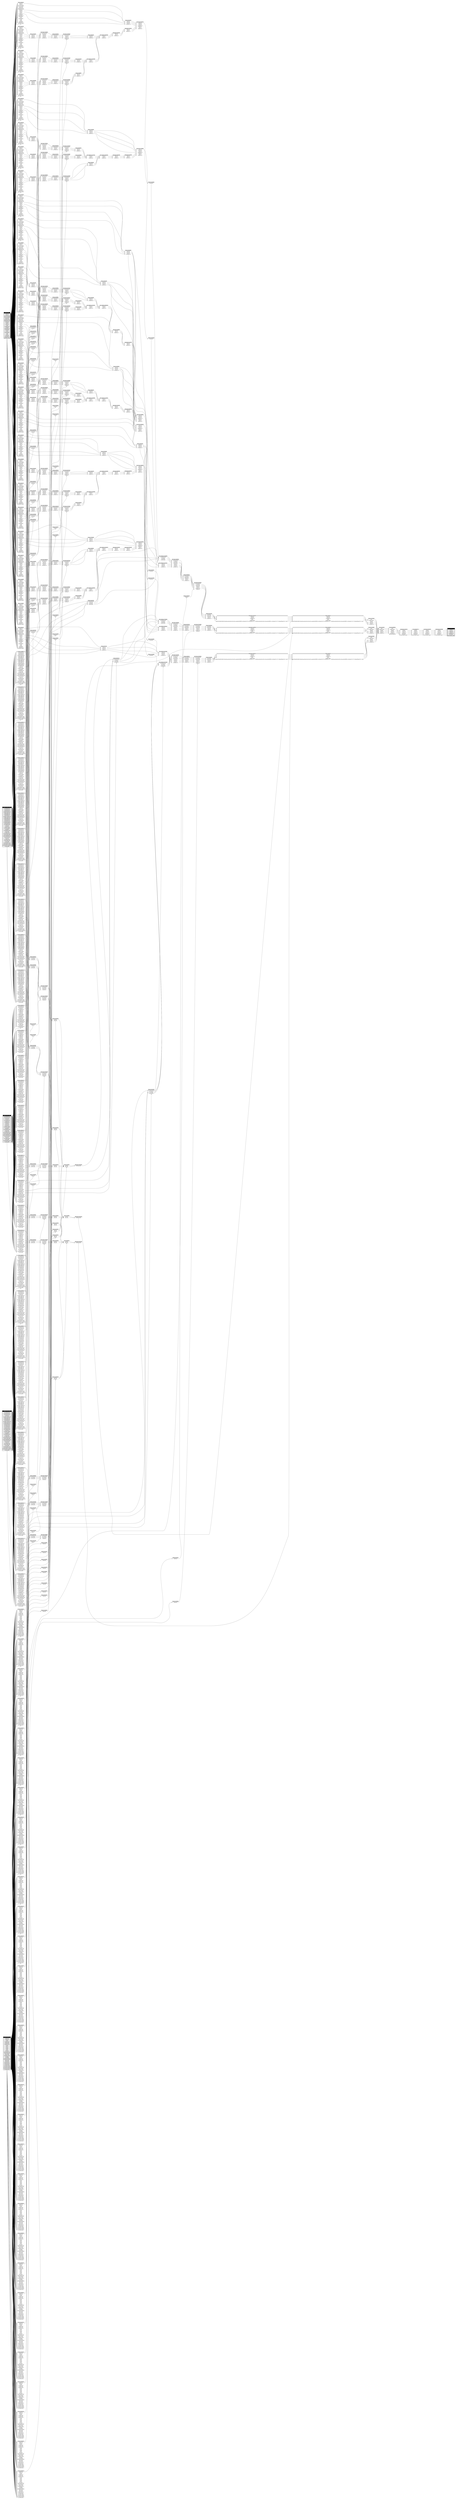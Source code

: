// Automatically generated by TPCDSFlowTestSuite


digraph {
  graph [pad="0.5" nodesep="0.5" ranksep="1" fontname="Helvetica" rankdir=LR];
  node [shape=plaintext]

  
"Aggregate_1e26c1d" [label=<
<table color="lightgray" border="1" cellborder="0" cellspacing="0">
  <tr><td bgcolor="lightgray" port="nodeName"><i>Aggregate_1e26c1d</i></td></tr>
  <tr><td port="0">channel</td></tr>
<tr><td port="1">i_brand_id</td></tr>
<tr><td port="2">i_class_id</td></tr>
<tr><td port="3">i_category_id</td></tr>
<tr><td port="4">sum(sales)</td></tr>
<tr><td port="5">sum(number_sales)</td></tr>
</table>>];
     

"Aggregate_1e445ba" [label=<
<table color="lightgray" border="1" cellborder="0" cellspacing="0">
  <tr><td bgcolor="lightgray" port="nodeName"><i>Aggregate_1e445ba</i></td></tr>
  <tr><td port="0">i_brand_id</td></tr>
<tr><td port="1">i_class_id</td></tr>
<tr><td port="2">i_category_id</td></tr>
<tr><td port="3">sales</td></tr>
<tr><td port="4">number_sales</td></tr>
<tr><td port="5">sum(CheckOverflow((promote_precision(cast(cast(ss_quantity#36548 as decimal(10,0)) as decimal(12,2))) * promote_precision(cast(ss_list_price#36550 as decimal(12,2)))), DecimalType(18,2), true))</td></tr>
</table>>];
     

"Aggregate_1edbf1c" [label=<
<table color="lightgray" border="1" cellborder="0" cellspacing="0">
  <tr><td bgcolor="lightgray" port="nodeName"><i>Aggregate_1edbf1c</i></td></tr>
  <tr><td port="0">brand_id</td></tr>
<tr><td port="1">class_id</td></tr>
<tr><td port="2">category_id</td></tr>
</table>>];
     

"Aggregate_2cd1f24" [label=<
<table color="lightgray" border="1" cellborder="0" cellspacing="0">
  <tr><td bgcolor="lightgray" port="nodeName"><i>Aggregate_2cd1f24</i></td></tr>
  <tr><td port="0">brand_id</td></tr>
<tr><td port="1">class_id</td></tr>
<tr><td port="2">category_id</td></tr>
</table>>];
     

"Aggregate_402526d" [label=<
<table color="lightgray" border="1" cellborder="0" cellspacing="0">
  <tr><td bgcolor="lightgray" port="nodeName"><i>Aggregate_402526d</i></td></tr>
  <tr><td port="0">brand_id</td></tr>
<tr><td port="1">class_id</td></tr>
<tr><td port="2">category_id</td></tr>
</table>>];
     

"Aggregate_45501b5" [label=<
<table color="lightgray" border="1" cellborder="0" cellspacing="0">
  <tr><td bgcolor="lightgray" port="nodeName"><i>Aggregate_45501b5</i></td></tr>
  <tr><td port="0">brand_id</td></tr>
<tr><td port="1">class_id</td></tr>
<tr><td port="2">category_id</td></tr>
</table>>];
     

"Aggregate_4841bf3" [label=<
<table color="lightgray" border="1" cellborder="0" cellspacing="0">
  <tr><td bgcolor="lightgray" port="nodeName"><i>Aggregate_4841bf3</i></td></tr>
  <tr><td port="0">brand_id</td></tr>
<tr><td port="1">class_id</td></tr>
<tr><td port="2">category_id</td></tr>
</table>>];
     

"Aggregate_661d9ea" [label=<
<table color="lightgray" border="1" cellborder="0" cellspacing="0">
  <tr><td bgcolor="lightgray" port="nodeName"><i>Aggregate_661d9ea</i></td></tr>
  <tr><td port="0">average_sales</td></tr>
</table>>];
     

"Aggregate_6678cbc" [label=<
<table color="lightgray" border="1" cellborder="0" cellspacing="0">
  <tr><td bgcolor="lightgray" port="nodeName"><i>Aggregate_6678cbc</i></td></tr>
  <tr><td port="0">brand_id</td></tr>
<tr><td port="1">class_id</td></tr>
<tr><td port="2">category_id</td></tr>
</table>>];
     

"Aggregate_874ad30" [label=<
<table color="lightgray" border="1" cellborder="0" cellspacing="0">
  <tr><td bgcolor="lightgray" port="nodeName"><i>Aggregate_874ad30</i></td></tr>
  <tr><td port="0">brand_id</td></tr>
<tr><td port="1">class_id</td></tr>
<tr><td port="2">category_id</td></tr>
</table>>];
     

"Aggregate_9537e9c" [label=<
<table color="lightgray" border="1" cellborder="0" cellspacing="0">
  <tr><td bgcolor="lightgray" port="nodeName"><i>Aggregate_9537e9c</i></td></tr>
  <tr><td port="0">i_brand_id</td></tr>
<tr><td port="1">i_class_id</td></tr>
<tr><td port="2">i_category_id</td></tr>
<tr><td port="3">sales</td></tr>
<tr><td port="4">number_sales</td></tr>
<tr><td port="5">sum(CheckOverflow((promote_precision(cast(cast(cs_quantity#36629 as decimal(10,0)) as decimal(12,2))) * promote_precision(cast(cs_list_price#36631 as decimal(12,2)))), DecimalType(18,2), true))</td></tr>
</table>>];
     

"Aggregate_b0ffd25" [label=<
<table color="lightgray" border="1" cellborder="0" cellspacing="0">
  <tr><td bgcolor="lightgray" port="nodeName"><i>Aggregate_b0ffd25</i></td></tr>
  <tr><td port="0">brand_id</td></tr>
<tr><td port="1">class_id</td></tr>
<tr><td port="2">category_id</td></tr>
</table>>];
     

"Aggregate_bcbb519" [label=<
<table color="lightgray" border="1" cellborder="0" cellspacing="0">
  <tr><td bgcolor="lightgray" port="nodeName"><i>Aggregate_bcbb519</i></td></tr>
  <tr><td port="0">average_sales</td></tr>
</table>>];
     

"Aggregate_c8ba0e4" [label=<
<table color="lightgray" border="1" cellborder="0" cellspacing="0">
  <tr><td bgcolor="lightgray" port="nodeName"><i>Aggregate_c8ba0e4</i></td></tr>
  <tr><td port="0">average_sales</td></tr>
</table>>];
     

"Aggregate_cab4a0d" [label=<
<table color="lightgray" border="1" cellborder="0" cellspacing="0">
  <tr><td bgcolor="lightgray" port="nodeName"><i>Aggregate_cab4a0d</i></td></tr>
  <tr><td port="0">brand_id</td></tr>
<tr><td port="1">class_id</td></tr>
<tr><td port="2">category_id</td></tr>
</table>>];
     

"Aggregate_d1a337e" [label=<
<table color="lightgray" border="1" cellborder="0" cellspacing="0">
  <tr><td bgcolor="lightgray" port="nodeName"><i>Aggregate_d1a337e</i></td></tr>
  <tr><td port="0">brand_id</td></tr>
<tr><td port="1">class_id</td></tr>
<tr><td port="2">category_id</td></tr>
</table>>];
     

"Aggregate_ecaa232" [label=<
<table color="lightgray" border="1" cellborder="0" cellspacing="0">
  <tr><td bgcolor="lightgray" port="nodeName"><i>Aggregate_ecaa232</i></td></tr>
  <tr><td port="0">brand_id</td></tr>
<tr><td port="1">class_id</td></tr>
<tr><td port="2">category_id</td></tr>
</table>>];
     

"Aggregate_f024321" [label=<
<table color="lightgray" border="1" cellborder="0" cellspacing="0">
  <tr><td bgcolor="lightgray" port="nodeName"><i>Aggregate_f024321</i></td></tr>
  <tr><td port="0">i_brand_id</td></tr>
<tr><td port="1">i_class_id</td></tr>
<tr><td port="2">i_category_id</td></tr>
<tr><td port="3">sales</td></tr>
<tr><td port="4">number_sales</td></tr>
<tr><td port="5">sum(CheckOverflow((promote_precision(cast(cast(ws_quantity#36663 as decimal(10,0)) as decimal(12,2))) * promote_precision(cast(ws_list_price#36665 as decimal(12,2)))), DecimalType(18,2), true))</td></tr>
</table>>];
     

"Aggregate_f9b9304" [label=<
<table color="lightgray" border="1" cellborder="0" cellspacing="0">
  <tr><td bgcolor="lightgray" port="nodeName"><i>Aggregate_f9b9304</i></td></tr>
  <tr><td port="0">brand_id</td></tr>
<tr><td port="1">class_id</td></tr>
<tr><td port="2">category_id</td></tr>
</table>>];
     

"Expand_80f969f" [label=<
<table color="lightgray" border="1" cellborder="0" cellspacing="0">
  <tr><td bgcolor="lightgray" port="nodeName"><i>Expand_80f969f</i></td></tr>
  <tr><td port="0">sales</td></tr>
<tr><td port="1">number_sales</td></tr>
<tr><td port="2">channel</td></tr>
<tr><td port="3">i_brand_id</td></tr>
<tr><td port="4">i_class_id</td></tr>
<tr><td port="5">i_category_id</td></tr>
<tr><td port="6">spark_grouping_id</td></tr>
</table>>];
     

"Filter_009bd66" [label=<
<table color="lightgray" border="1" cellborder="0" cellspacing="0">
  <tr><td bgcolor="lightgray" port="nodeName"><i>Filter_009bd66</i></td></tr>
  <tr><td port="0">ws_sold_date_sk</td></tr>
<tr><td port="1">ws_sold_time_sk</td></tr>
<tr><td port="2">ws_ship_date_sk</td></tr>
<tr><td port="3">ws_item_sk</td></tr>
<tr><td port="4">ws_bill_customer_sk</td></tr>
<tr><td port="5">ws_bill_cdemo_sk</td></tr>
<tr><td port="6">ws_bill_hdemo_sk</td></tr>
<tr><td port="7">ws_bill_addr_sk</td></tr>
<tr><td port="8">ws_ship_customer_sk</td></tr>
<tr><td port="9">ws_ship_cdemo_sk</td></tr>
<tr><td port="10">ws_ship_hdemo_sk</td></tr>
<tr><td port="11">ws_ship_addr_sk</td></tr>
<tr><td port="12">ws_web_page_sk</td></tr>
<tr><td port="13">ws_web_site_sk</td></tr>
<tr><td port="14">ws_ship_mode_sk</td></tr>
<tr><td port="15">ws_warehouse_sk</td></tr>
<tr><td port="16">ws_promo_sk</td></tr>
<tr><td port="17">ws_order_number</td></tr>
<tr><td port="18">ws_quantity</td></tr>
<tr><td port="19">ws_wholesale_cost</td></tr>
<tr><td port="20">ws_list_price</td></tr>
<tr><td port="21">ws_sales_price</td></tr>
<tr><td port="22">ws_ext_discount_amt</td></tr>
<tr><td port="23">ws_ext_sales_price</td></tr>
<tr><td port="24">ws_ext_wholesale_cost</td></tr>
<tr><td port="25">ws_ext_list_price</td></tr>
<tr><td port="26">ws_ext_tax</td></tr>
<tr><td port="27">ws_coupon_amt</td></tr>
<tr><td port="28">ws_ext_ship_cost</td></tr>
<tr><td port="29">ws_net_paid</td></tr>
<tr><td port="30">ws_net_paid_inc_tax</td></tr>
<tr><td port="31">ws_net_paid_inc_ship</td></tr>
<tr><td port="32">ws_net_paid_inc_ship_tax</td></tr>
<tr><td port="33">ws_net_profit</td></tr>
</table>>];
     

"Filter_0269909" [label=<
<table color="lightgray" border="1" cellborder="0" cellspacing="0">
  <tr><td bgcolor="lightgray" port="nodeName"><i>Filter_0269909</i></td></tr>
  <tr><td port="0">d_date_sk</td></tr>
<tr><td port="1">d_date_id</td></tr>
<tr><td port="2">d_date</td></tr>
<tr><td port="3">d_month_seq</td></tr>
<tr><td port="4">d_week_seq</td></tr>
<tr><td port="5">d_quarter_seq</td></tr>
<tr><td port="6">d_year</td></tr>
<tr><td port="7">d_dow</td></tr>
<tr><td port="8">d_moy</td></tr>
<tr><td port="9">d_dom</td></tr>
<tr><td port="10">d_qoy</td></tr>
<tr><td port="11">d_fy_year</td></tr>
<tr><td port="12">d_fy_quarter_seq</td></tr>
<tr><td port="13">d_fy_week_seq</td></tr>
<tr><td port="14">d_day_name</td></tr>
<tr><td port="15">d_quarter_name</td></tr>
<tr><td port="16">d_holiday</td></tr>
<tr><td port="17">d_weekend</td></tr>
<tr><td port="18">d_following_holiday</td></tr>
<tr><td port="19">d_first_dom</td></tr>
<tr><td port="20">d_last_dom</td></tr>
<tr><td port="21">d_same_day_ly</td></tr>
<tr><td port="22">d_same_day_lq</td></tr>
<tr><td port="23">d_current_day</td></tr>
<tr><td port="24">d_current_week</td></tr>
<tr><td port="25">d_current_month</td></tr>
<tr><td port="26">d_current_quarter</td></tr>
<tr><td port="27">d_current_year</td></tr>
</table>>];
     

"Filter_04964bd" [label=<
<table color="lightgray" border="1" cellborder="0" cellspacing="0">
  <tr><td bgcolor="lightgray" port="nodeName"><i>Filter_04964bd</i></td></tr>
  <tr><td port="0">d_date_sk</td></tr>
<tr><td port="1">d_date_id</td></tr>
<tr><td port="2">d_date</td></tr>
<tr><td port="3">d_month_seq</td></tr>
<tr><td port="4">d_week_seq</td></tr>
<tr><td port="5">d_quarter_seq</td></tr>
<tr><td port="6">d_year</td></tr>
<tr><td port="7">d_dow</td></tr>
<tr><td port="8">d_moy</td></tr>
<tr><td port="9">d_dom</td></tr>
<tr><td port="10">d_qoy</td></tr>
<tr><td port="11">d_fy_year</td></tr>
<tr><td port="12">d_fy_quarter_seq</td></tr>
<tr><td port="13">d_fy_week_seq</td></tr>
<tr><td port="14">d_day_name</td></tr>
<tr><td port="15">d_quarter_name</td></tr>
<tr><td port="16">d_holiday</td></tr>
<tr><td port="17">d_weekend</td></tr>
<tr><td port="18">d_following_holiday</td></tr>
<tr><td port="19">d_first_dom</td></tr>
<tr><td port="20">d_last_dom</td></tr>
<tr><td port="21">d_same_day_ly</td></tr>
<tr><td port="22">d_same_day_lq</td></tr>
<tr><td port="23">d_current_day</td></tr>
<tr><td port="24">d_current_week</td></tr>
<tr><td port="25">d_current_month</td></tr>
<tr><td port="26">d_current_quarter</td></tr>
<tr><td port="27">d_current_year</td></tr>
</table>>];
     

"Filter_0628ec1" [label=<
<table color="lightgray" border="1" cellborder="0" cellspacing="0">
  <tr><td bgcolor="lightgray" port="nodeName"><i>Filter_0628ec1</i></td></tr>
  <tr><td port="0">d_date_sk</td></tr>
<tr><td port="1">d_date_id</td></tr>
<tr><td port="2">d_date</td></tr>
<tr><td port="3">d_month_seq</td></tr>
<tr><td port="4">d_week_seq</td></tr>
<tr><td port="5">d_quarter_seq</td></tr>
<tr><td port="6">d_year</td></tr>
<tr><td port="7">d_dow</td></tr>
<tr><td port="8">d_moy</td></tr>
<tr><td port="9">d_dom</td></tr>
<tr><td port="10">d_qoy</td></tr>
<tr><td port="11">d_fy_year</td></tr>
<tr><td port="12">d_fy_quarter_seq</td></tr>
<tr><td port="13">d_fy_week_seq</td></tr>
<tr><td port="14">d_day_name</td></tr>
<tr><td port="15">d_quarter_name</td></tr>
<tr><td port="16">d_holiday</td></tr>
<tr><td port="17">d_weekend</td></tr>
<tr><td port="18">d_following_holiday</td></tr>
<tr><td port="19">d_first_dom</td></tr>
<tr><td port="20">d_last_dom</td></tr>
<tr><td port="21">d_same_day_ly</td></tr>
<tr><td port="22">d_same_day_lq</td></tr>
<tr><td port="23">d_current_day</td></tr>
<tr><td port="24">d_current_week</td></tr>
<tr><td port="25">d_current_month</td></tr>
<tr><td port="26">d_current_quarter</td></tr>
<tr><td port="27">d_current_year</td></tr>
</table>>];
     

"Filter_08fdc57" [label=<
<table color="lightgray" border="1" cellborder="0" cellspacing="0">
  <tr><td bgcolor="lightgray" port="nodeName"><i>Filter_08fdc57</i></td></tr>
  <tr><td port="0">i_item_sk</td></tr>
<tr><td port="1">i_item_id</td></tr>
<tr><td port="2">i_rec_start_date</td></tr>
<tr><td port="3">i_rec_end_date</td></tr>
<tr><td port="4">i_item_desc</td></tr>
<tr><td port="5">i_current_price</td></tr>
<tr><td port="6">i_wholesale_cost</td></tr>
<tr><td port="7">i_brand_id</td></tr>
<tr><td port="8">i_brand</td></tr>
<tr><td port="9">i_class_id</td></tr>
<tr><td port="10">i_class</td></tr>
<tr><td port="11">i_category_id</td></tr>
<tr><td port="12">i_category</td></tr>
<tr><td port="13">i_manufact_id</td></tr>
<tr><td port="14">i_manufact</td></tr>
<tr><td port="15">i_size</td></tr>
<tr><td port="16">i_formulation</td></tr>
<tr><td port="17">i_color</td></tr>
<tr><td port="18">i_units</td></tr>
<tr><td port="19">i_container</td></tr>
<tr><td port="20">i_manager_id</td></tr>
<tr><td port="21">i_product_name</td></tr>
</table>>];
     

"Filter_0ac82a2" [label=<
<table color="lightgray" border="1" cellborder="0" cellspacing="0">
  <tr><td bgcolor="lightgray" port="nodeName"><i>Filter_0ac82a2</i></td></tr>
  <tr><td port="0">i_brand_id</td></tr>
<tr><td port="1">i_class_id</td></tr>
<tr><td port="2">i_category_id</td></tr>
<tr><td port="3">sales</td></tr>
<tr><td port="4">number_sales</td></tr>
<tr><td port="5">sum(CheckOverflow((promote_precision(cast(cast(ss_quantity#36548 as decimal(10,0)) as decimal(12,2))) * promote_precision(cast(ss_list_price#36550 as decimal(12,2)))), DecimalType(18,2), true))</td></tr>
</table>>];
     

"Filter_0ffe701" [label=<
<table color="lightgray" border="1" cellborder="0" cellspacing="0">
  <tr><td bgcolor="lightgray" port="nodeName"><i>Filter_0ffe701</i></td></tr>
  <tr><td port="0">ss_sold_date_sk</td></tr>
<tr><td port="1">ss_sold_time_sk</td></tr>
<tr><td port="2">ss_item_sk</td></tr>
<tr><td port="3">ss_customer_sk</td></tr>
<tr><td port="4">ss_cdemo_sk</td></tr>
<tr><td port="5">ss_hdemo_sk</td></tr>
<tr><td port="6">ss_addr_sk</td></tr>
<tr><td port="7">ss_store_sk</td></tr>
<tr><td port="8">ss_promo_sk</td></tr>
<tr><td port="9">ss_ticket_number</td></tr>
<tr><td port="10">ss_quantity</td></tr>
<tr><td port="11">ss_wholesale_cost</td></tr>
<tr><td port="12">ss_list_price</td></tr>
<tr><td port="13">ss_sales_price</td></tr>
<tr><td port="14">ss_ext_discount_amt</td></tr>
<tr><td port="15">ss_ext_sales_price</td></tr>
<tr><td port="16">ss_ext_wholesale_cost</td></tr>
<tr><td port="17">ss_ext_list_price</td></tr>
<tr><td port="18">ss_ext_tax</td></tr>
<tr><td port="19">ss_coupon_amt</td></tr>
<tr><td port="20">ss_net_paid</td></tr>
<tr><td port="21">ss_net_paid_inc_tax</td></tr>
<tr><td port="22">ss_net_profit</td></tr>
</table>>];
     

"Filter_16062b5" [label=<
<table color="lightgray" border="1" cellborder="0" cellspacing="0">
  <tr><td bgcolor="lightgray" port="nodeName"><i>Filter_16062b5</i></td></tr>
  <tr><td port="0">d_date_sk</td></tr>
<tr><td port="1">d_date_id</td></tr>
<tr><td port="2">d_date</td></tr>
<tr><td port="3">d_month_seq</td></tr>
<tr><td port="4">d_week_seq</td></tr>
<tr><td port="5">d_quarter_seq</td></tr>
<tr><td port="6">d_year</td></tr>
<tr><td port="7">d_dow</td></tr>
<tr><td port="8">d_moy</td></tr>
<tr><td port="9">d_dom</td></tr>
<tr><td port="10">d_qoy</td></tr>
<tr><td port="11">d_fy_year</td></tr>
<tr><td port="12">d_fy_quarter_seq</td></tr>
<tr><td port="13">d_fy_week_seq</td></tr>
<tr><td port="14">d_day_name</td></tr>
<tr><td port="15">d_quarter_name</td></tr>
<tr><td port="16">d_holiday</td></tr>
<tr><td port="17">d_weekend</td></tr>
<tr><td port="18">d_following_holiday</td></tr>
<tr><td port="19">d_first_dom</td></tr>
<tr><td port="20">d_last_dom</td></tr>
<tr><td port="21">d_same_day_ly</td></tr>
<tr><td port="22">d_same_day_lq</td></tr>
<tr><td port="23">d_current_day</td></tr>
<tr><td port="24">d_current_week</td></tr>
<tr><td port="25">d_current_month</td></tr>
<tr><td port="26">d_current_quarter</td></tr>
<tr><td port="27">d_current_year</td></tr>
</table>>];
     

"Filter_1909313" [label=<
<table color="lightgray" border="1" cellborder="0" cellspacing="0">
  <tr><td bgcolor="lightgray" port="nodeName"><i>Filter_1909313</i></td></tr>
  <tr><td port="0">d_date_sk</td></tr>
<tr><td port="1">d_date_id</td></tr>
<tr><td port="2">d_date</td></tr>
<tr><td port="3">d_month_seq</td></tr>
<tr><td port="4">d_week_seq</td></tr>
<tr><td port="5">d_quarter_seq</td></tr>
<tr><td port="6">d_year</td></tr>
<tr><td port="7">d_dow</td></tr>
<tr><td port="8">d_moy</td></tr>
<tr><td port="9">d_dom</td></tr>
<tr><td port="10">d_qoy</td></tr>
<tr><td port="11">d_fy_year</td></tr>
<tr><td port="12">d_fy_quarter_seq</td></tr>
<tr><td port="13">d_fy_week_seq</td></tr>
<tr><td port="14">d_day_name</td></tr>
<tr><td port="15">d_quarter_name</td></tr>
<tr><td port="16">d_holiday</td></tr>
<tr><td port="17">d_weekend</td></tr>
<tr><td port="18">d_following_holiday</td></tr>
<tr><td port="19">d_first_dom</td></tr>
<tr><td port="20">d_last_dom</td></tr>
<tr><td port="21">d_same_day_ly</td></tr>
<tr><td port="22">d_same_day_lq</td></tr>
<tr><td port="23">d_current_day</td></tr>
<tr><td port="24">d_current_week</td></tr>
<tr><td port="25">d_current_month</td></tr>
<tr><td port="26">d_current_quarter</td></tr>
<tr><td port="27">d_current_year</td></tr>
</table>>];
     

"Filter_2076426" [label=<
<table color="lightgray" border="1" cellborder="0" cellspacing="0">
  <tr><td bgcolor="lightgray" port="nodeName"><i>Filter_2076426</i></td></tr>
  <tr><td port="0">ws_sold_date_sk</td></tr>
<tr><td port="1">ws_sold_time_sk</td></tr>
<tr><td port="2">ws_ship_date_sk</td></tr>
<tr><td port="3">ws_item_sk</td></tr>
<tr><td port="4">ws_bill_customer_sk</td></tr>
<tr><td port="5">ws_bill_cdemo_sk</td></tr>
<tr><td port="6">ws_bill_hdemo_sk</td></tr>
<tr><td port="7">ws_bill_addr_sk</td></tr>
<tr><td port="8">ws_ship_customer_sk</td></tr>
<tr><td port="9">ws_ship_cdemo_sk</td></tr>
<tr><td port="10">ws_ship_hdemo_sk</td></tr>
<tr><td port="11">ws_ship_addr_sk</td></tr>
<tr><td port="12">ws_web_page_sk</td></tr>
<tr><td port="13">ws_web_site_sk</td></tr>
<tr><td port="14">ws_ship_mode_sk</td></tr>
<tr><td port="15">ws_warehouse_sk</td></tr>
<tr><td port="16">ws_promo_sk</td></tr>
<tr><td port="17">ws_order_number</td></tr>
<tr><td port="18">ws_quantity</td></tr>
<tr><td port="19">ws_wholesale_cost</td></tr>
<tr><td port="20">ws_list_price</td></tr>
<tr><td port="21">ws_sales_price</td></tr>
<tr><td port="22">ws_ext_discount_amt</td></tr>
<tr><td port="23">ws_ext_sales_price</td></tr>
<tr><td port="24">ws_ext_wholesale_cost</td></tr>
<tr><td port="25">ws_ext_list_price</td></tr>
<tr><td port="26">ws_ext_tax</td></tr>
<tr><td port="27">ws_coupon_amt</td></tr>
<tr><td port="28">ws_ext_ship_cost</td></tr>
<tr><td port="29">ws_net_paid</td></tr>
<tr><td port="30">ws_net_paid_inc_tax</td></tr>
<tr><td port="31">ws_net_paid_inc_ship</td></tr>
<tr><td port="32">ws_net_paid_inc_ship_tax</td></tr>
<tr><td port="33">ws_net_profit</td></tr>
</table>>];
     

"Filter_25bc5df" [label=<
<table color="lightgray" border="1" cellborder="0" cellspacing="0">
  <tr><td bgcolor="lightgray" port="nodeName"><i>Filter_25bc5df</i></td></tr>
  <tr><td port="0">ss_sold_date_sk</td></tr>
<tr><td port="1">ss_sold_time_sk</td></tr>
<tr><td port="2">ss_item_sk</td></tr>
<tr><td port="3">ss_customer_sk</td></tr>
<tr><td port="4">ss_cdemo_sk</td></tr>
<tr><td port="5">ss_hdemo_sk</td></tr>
<tr><td port="6">ss_addr_sk</td></tr>
<tr><td port="7">ss_store_sk</td></tr>
<tr><td port="8">ss_promo_sk</td></tr>
<tr><td port="9">ss_ticket_number</td></tr>
<tr><td port="10">ss_quantity</td></tr>
<tr><td port="11">ss_wholesale_cost</td></tr>
<tr><td port="12">ss_list_price</td></tr>
<tr><td port="13">ss_sales_price</td></tr>
<tr><td port="14">ss_ext_discount_amt</td></tr>
<tr><td port="15">ss_ext_sales_price</td></tr>
<tr><td port="16">ss_ext_wholesale_cost</td></tr>
<tr><td port="17">ss_ext_list_price</td></tr>
<tr><td port="18">ss_ext_tax</td></tr>
<tr><td port="19">ss_coupon_amt</td></tr>
<tr><td port="20">ss_net_paid</td></tr>
<tr><td port="21">ss_net_paid_inc_tax</td></tr>
<tr><td port="22">ss_net_profit</td></tr>
</table>>];
     

"Filter_269a610" [label=<
<table color="lightgray" border="1" cellborder="0" cellspacing="0">
  <tr><td bgcolor="lightgray" port="nodeName"><i>Filter_269a610</i></td></tr>
  <tr><td port="0">i_item_sk</td></tr>
<tr><td port="1">i_item_id</td></tr>
<tr><td port="2">i_rec_start_date</td></tr>
<tr><td port="3">i_rec_end_date</td></tr>
<tr><td port="4">i_item_desc</td></tr>
<tr><td port="5">i_current_price</td></tr>
<tr><td port="6">i_wholesale_cost</td></tr>
<tr><td port="7">i_brand_id</td></tr>
<tr><td port="8">i_brand</td></tr>
<tr><td port="9">i_class_id</td></tr>
<tr><td port="10">i_class</td></tr>
<tr><td port="11">i_category_id</td></tr>
<tr><td port="12">i_category</td></tr>
<tr><td port="13">i_manufact_id</td></tr>
<tr><td port="14">i_manufact</td></tr>
<tr><td port="15">i_size</td></tr>
<tr><td port="16">i_formulation</td></tr>
<tr><td port="17">i_color</td></tr>
<tr><td port="18">i_units</td></tr>
<tr><td port="19">i_container</td></tr>
<tr><td port="20">i_manager_id</td></tr>
<tr><td port="21">i_product_name</td></tr>
</table>>];
     

"Filter_2b4e1d6" [label=<
<table color="lightgray" border="1" cellborder="0" cellspacing="0">
  <tr><td bgcolor="lightgray" port="nodeName"><i>Filter_2b4e1d6</i></td></tr>
  <tr><td port="0">ws_sold_date_sk</td></tr>
<tr><td port="1">ws_sold_time_sk</td></tr>
<tr><td port="2">ws_ship_date_sk</td></tr>
<tr><td port="3">ws_item_sk</td></tr>
<tr><td port="4">ws_bill_customer_sk</td></tr>
<tr><td port="5">ws_bill_cdemo_sk</td></tr>
<tr><td port="6">ws_bill_hdemo_sk</td></tr>
<tr><td port="7">ws_bill_addr_sk</td></tr>
<tr><td port="8">ws_ship_customer_sk</td></tr>
<tr><td port="9">ws_ship_cdemo_sk</td></tr>
<tr><td port="10">ws_ship_hdemo_sk</td></tr>
<tr><td port="11">ws_ship_addr_sk</td></tr>
<tr><td port="12">ws_web_page_sk</td></tr>
<tr><td port="13">ws_web_site_sk</td></tr>
<tr><td port="14">ws_ship_mode_sk</td></tr>
<tr><td port="15">ws_warehouse_sk</td></tr>
<tr><td port="16">ws_promo_sk</td></tr>
<tr><td port="17">ws_order_number</td></tr>
<tr><td port="18">ws_quantity</td></tr>
<tr><td port="19">ws_wholesale_cost</td></tr>
<tr><td port="20">ws_list_price</td></tr>
<tr><td port="21">ws_sales_price</td></tr>
<tr><td port="22">ws_ext_discount_amt</td></tr>
<tr><td port="23">ws_ext_sales_price</td></tr>
<tr><td port="24">ws_ext_wholesale_cost</td></tr>
<tr><td port="25">ws_ext_list_price</td></tr>
<tr><td port="26">ws_ext_tax</td></tr>
<tr><td port="27">ws_coupon_amt</td></tr>
<tr><td port="28">ws_ext_ship_cost</td></tr>
<tr><td port="29">ws_net_paid</td></tr>
<tr><td port="30">ws_net_paid_inc_tax</td></tr>
<tr><td port="31">ws_net_paid_inc_ship</td></tr>
<tr><td port="32">ws_net_paid_inc_ship_tax</td></tr>
<tr><td port="33">ws_net_profit</td></tr>
</table>>];
     

"Filter_2bc26d9" [label=<
<table color="lightgray" border="1" cellborder="0" cellspacing="0">
  <tr><td bgcolor="lightgray" port="nodeName"><i>Filter_2bc26d9</i></td></tr>
  <tr><td port="0">i_item_sk</td></tr>
<tr><td port="1">i_item_id</td></tr>
<tr><td port="2">i_rec_start_date</td></tr>
<tr><td port="3">i_rec_end_date</td></tr>
<tr><td port="4">i_item_desc</td></tr>
<tr><td port="5">i_current_price</td></tr>
<tr><td port="6">i_wholesale_cost</td></tr>
<tr><td port="7">i_brand_id</td></tr>
<tr><td port="8">i_brand</td></tr>
<tr><td port="9">i_class_id</td></tr>
<tr><td port="10">i_class</td></tr>
<tr><td port="11">i_category_id</td></tr>
<tr><td port="12">i_category</td></tr>
<tr><td port="13">i_manufact_id</td></tr>
<tr><td port="14">i_manufact</td></tr>
<tr><td port="15">i_size</td></tr>
<tr><td port="16">i_formulation</td></tr>
<tr><td port="17">i_color</td></tr>
<tr><td port="18">i_units</td></tr>
<tr><td port="19">i_container</td></tr>
<tr><td port="20">i_manager_id</td></tr>
<tr><td port="21">i_product_name</td></tr>
</table>>];
     

"Filter_2f42b23" [label=<
<table color="lightgray" border="1" cellborder="0" cellspacing="0">
  <tr><td bgcolor="lightgray" port="nodeName"><i>Filter_2f42b23</i></td></tr>
  <tr><td port="0">i_item_sk</td></tr>
<tr><td port="1">i_item_id</td></tr>
<tr><td port="2">i_rec_start_date</td></tr>
<tr><td port="3">i_rec_end_date</td></tr>
<tr><td port="4">i_item_desc</td></tr>
<tr><td port="5">i_current_price</td></tr>
<tr><td port="6">i_wholesale_cost</td></tr>
<tr><td port="7">i_brand_id</td></tr>
<tr><td port="8">i_brand</td></tr>
<tr><td port="9">i_class_id</td></tr>
<tr><td port="10">i_class</td></tr>
<tr><td port="11">i_category_id</td></tr>
<tr><td port="12">i_category</td></tr>
<tr><td port="13">i_manufact_id</td></tr>
<tr><td port="14">i_manufact</td></tr>
<tr><td port="15">i_size</td></tr>
<tr><td port="16">i_formulation</td></tr>
<tr><td port="17">i_color</td></tr>
<tr><td port="18">i_units</td></tr>
<tr><td port="19">i_container</td></tr>
<tr><td port="20">i_manager_id</td></tr>
<tr><td port="21">i_product_name</td></tr>
</table>>];
     

"Filter_2f57674" [label=<
<table color="lightgray" border="1" cellborder="0" cellspacing="0">
  <tr><td bgcolor="lightgray" port="nodeName"><i>Filter_2f57674</i></td></tr>
  <tr><td port="0">ws_sold_date_sk</td></tr>
<tr><td port="1">ws_sold_time_sk</td></tr>
<tr><td port="2">ws_ship_date_sk</td></tr>
<tr><td port="3">ws_item_sk</td></tr>
<tr><td port="4">ws_bill_customer_sk</td></tr>
<tr><td port="5">ws_bill_cdemo_sk</td></tr>
<tr><td port="6">ws_bill_hdemo_sk</td></tr>
<tr><td port="7">ws_bill_addr_sk</td></tr>
<tr><td port="8">ws_ship_customer_sk</td></tr>
<tr><td port="9">ws_ship_cdemo_sk</td></tr>
<tr><td port="10">ws_ship_hdemo_sk</td></tr>
<tr><td port="11">ws_ship_addr_sk</td></tr>
<tr><td port="12">ws_web_page_sk</td></tr>
<tr><td port="13">ws_web_site_sk</td></tr>
<tr><td port="14">ws_ship_mode_sk</td></tr>
<tr><td port="15">ws_warehouse_sk</td></tr>
<tr><td port="16">ws_promo_sk</td></tr>
<tr><td port="17">ws_order_number</td></tr>
<tr><td port="18">ws_quantity</td></tr>
<tr><td port="19">ws_wholesale_cost</td></tr>
<tr><td port="20">ws_list_price</td></tr>
<tr><td port="21">ws_sales_price</td></tr>
<tr><td port="22">ws_ext_discount_amt</td></tr>
<tr><td port="23">ws_ext_sales_price</td></tr>
<tr><td port="24">ws_ext_wholesale_cost</td></tr>
<tr><td port="25">ws_ext_list_price</td></tr>
<tr><td port="26">ws_ext_tax</td></tr>
<tr><td port="27">ws_coupon_amt</td></tr>
<tr><td port="28">ws_ext_ship_cost</td></tr>
<tr><td port="29">ws_net_paid</td></tr>
<tr><td port="30">ws_net_paid_inc_tax</td></tr>
<tr><td port="31">ws_net_paid_inc_ship</td></tr>
<tr><td port="32">ws_net_paid_inc_ship_tax</td></tr>
<tr><td port="33">ws_net_profit</td></tr>
</table>>];
     

"Filter_3ac0454" [label=<
<table color="lightgray" border="1" cellborder="0" cellspacing="0">
  <tr><td bgcolor="lightgray" port="nodeName"><i>Filter_3ac0454</i></td></tr>
  <tr><td port="0">i_item_sk</td></tr>
<tr><td port="1">i_item_id</td></tr>
<tr><td port="2">i_rec_start_date</td></tr>
<tr><td port="3">i_rec_end_date</td></tr>
<tr><td port="4">i_item_desc</td></tr>
<tr><td port="5">i_current_price</td></tr>
<tr><td port="6">i_wholesale_cost</td></tr>
<tr><td port="7">i_brand_id</td></tr>
<tr><td port="8">i_brand</td></tr>
<tr><td port="9">i_class_id</td></tr>
<tr><td port="10">i_class</td></tr>
<tr><td port="11">i_category_id</td></tr>
<tr><td port="12">i_category</td></tr>
<tr><td port="13">i_manufact_id</td></tr>
<tr><td port="14">i_manufact</td></tr>
<tr><td port="15">i_size</td></tr>
<tr><td port="16">i_formulation</td></tr>
<tr><td port="17">i_color</td></tr>
<tr><td port="18">i_units</td></tr>
<tr><td port="19">i_container</td></tr>
<tr><td port="20">i_manager_id</td></tr>
<tr><td port="21">i_product_name</td></tr>
</table>>];
     

"Filter_3b166f7" [label=<
<table color="lightgray" border="1" cellborder="0" cellspacing="0">
  <tr><td bgcolor="lightgray" port="nodeName"><i>Filter_3b166f7</i></td></tr>
  <tr><td port="0">i_item_sk</td></tr>
<tr><td port="1">i_item_id</td></tr>
<tr><td port="2">i_rec_start_date</td></tr>
<tr><td port="3">i_rec_end_date</td></tr>
<tr><td port="4">i_item_desc</td></tr>
<tr><td port="5">i_current_price</td></tr>
<tr><td port="6">i_wholesale_cost</td></tr>
<tr><td port="7">i_brand_id</td></tr>
<tr><td port="8">i_brand</td></tr>
<tr><td port="9">i_class_id</td></tr>
<tr><td port="10">i_class</td></tr>
<tr><td port="11">i_category_id</td></tr>
<tr><td port="12">i_category</td></tr>
<tr><td port="13">i_manufact_id</td></tr>
<tr><td port="14">i_manufact</td></tr>
<tr><td port="15">i_size</td></tr>
<tr><td port="16">i_formulation</td></tr>
<tr><td port="17">i_color</td></tr>
<tr><td port="18">i_units</td></tr>
<tr><td port="19">i_container</td></tr>
<tr><td port="20">i_manager_id</td></tr>
<tr><td port="21">i_product_name</td></tr>
</table>>];
     

"Filter_3bdd4e4" [label=<
<table color="lightgray" border="1" cellborder="0" cellspacing="0">
  <tr><td bgcolor="lightgray" port="nodeName"><i>Filter_3bdd4e4</i></td></tr>
  <tr><td port="0">d_date_sk</td></tr>
<tr><td port="1">d_date_id</td></tr>
<tr><td port="2">d_date</td></tr>
<tr><td port="3">d_month_seq</td></tr>
<tr><td port="4">d_week_seq</td></tr>
<tr><td port="5">d_quarter_seq</td></tr>
<tr><td port="6">d_year</td></tr>
<tr><td port="7">d_dow</td></tr>
<tr><td port="8">d_moy</td></tr>
<tr><td port="9">d_dom</td></tr>
<tr><td port="10">d_qoy</td></tr>
<tr><td port="11">d_fy_year</td></tr>
<tr><td port="12">d_fy_quarter_seq</td></tr>
<tr><td port="13">d_fy_week_seq</td></tr>
<tr><td port="14">d_day_name</td></tr>
<tr><td port="15">d_quarter_name</td></tr>
<tr><td port="16">d_holiday</td></tr>
<tr><td port="17">d_weekend</td></tr>
<tr><td port="18">d_following_holiday</td></tr>
<tr><td port="19">d_first_dom</td></tr>
<tr><td port="20">d_last_dom</td></tr>
<tr><td port="21">d_same_day_ly</td></tr>
<tr><td port="22">d_same_day_lq</td></tr>
<tr><td port="23">d_current_day</td></tr>
<tr><td port="24">d_current_week</td></tr>
<tr><td port="25">d_current_month</td></tr>
<tr><td port="26">d_current_quarter</td></tr>
<tr><td port="27">d_current_year</td></tr>
</table>>];
     

"Filter_3d0b71c" [label=<
<table color="lightgray" border="1" cellborder="0" cellspacing="0">
  <tr><td bgcolor="lightgray" port="nodeName"><i>Filter_3d0b71c</i></td></tr>
  <tr><td port="0">i_item_sk</td></tr>
<tr><td port="1">i_item_id</td></tr>
<tr><td port="2">i_rec_start_date</td></tr>
<tr><td port="3">i_rec_end_date</td></tr>
<tr><td port="4">i_item_desc</td></tr>
<tr><td port="5">i_current_price</td></tr>
<tr><td port="6">i_wholesale_cost</td></tr>
<tr><td port="7">i_brand_id</td></tr>
<tr><td port="8">i_brand</td></tr>
<tr><td port="9">i_class_id</td></tr>
<tr><td port="10">i_class</td></tr>
<tr><td port="11">i_category_id</td></tr>
<tr><td port="12">i_category</td></tr>
<tr><td port="13">i_manufact_id</td></tr>
<tr><td port="14">i_manufact</td></tr>
<tr><td port="15">i_size</td></tr>
<tr><td port="16">i_formulation</td></tr>
<tr><td port="17">i_color</td></tr>
<tr><td port="18">i_units</td></tr>
<tr><td port="19">i_container</td></tr>
<tr><td port="20">i_manager_id</td></tr>
<tr><td port="21">i_product_name</td></tr>
</table>>];
     

"Filter_4418a5b" [label=<
<table color="lightgray" border="1" cellborder="0" cellspacing="0">
  <tr><td bgcolor="lightgray" port="nodeName"><i>Filter_4418a5b</i></td></tr>
  <tr><td port="0">i_item_sk</td></tr>
<tr><td port="1">i_item_id</td></tr>
<tr><td port="2">i_rec_start_date</td></tr>
<tr><td port="3">i_rec_end_date</td></tr>
<tr><td port="4">i_item_desc</td></tr>
<tr><td port="5">i_current_price</td></tr>
<tr><td port="6">i_wholesale_cost</td></tr>
<tr><td port="7">i_brand_id</td></tr>
<tr><td port="8">i_brand</td></tr>
<tr><td port="9">i_class_id</td></tr>
<tr><td port="10">i_class</td></tr>
<tr><td port="11">i_category_id</td></tr>
<tr><td port="12">i_category</td></tr>
<tr><td port="13">i_manufact_id</td></tr>
<tr><td port="14">i_manufact</td></tr>
<tr><td port="15">i_size</td></tr>
<tr><td port="16">i_formulation</td></tr>
<tr><td port="17">i_color</td></tr>
<tr><td port="18">i_units</td></tr>
<tr><td port="19">i_container</td></tr>
<tr><td port="20">i_manager_id</td></tr>
<tr><td port="21">i_product_name</td></tr>
</table>>];
     

"Filter_4779187" [label=<
<table color="lightgray" border="1" cellborder="0" cellspacing="0">
  <tr><td bgcolor="lightgray" port="nodeName"><i>Filter_4779187</i></td></tr>
  <tr><td port="0">i_item_sk</td></tr>
<tr><td port="1">i_item_id</td></tr>
<tr><td port="2">i_rec_start_date</td></tr>
<tr><td port="3">i_rec_end_date</td></tr>
<tr><td port="4">i_item_desc</td></tr>
<tr><td port="5">i_current_price</td></tr>
<tr><td port="6">i_wholesale_cost</td></tr>
<tr><td port="7">i_brand_id</td></tr>
<tr><td port="8">i_brand</td></tr>
<tr><td port="9">i_class_id</td></tr>
<tr><td port="10">i_class</td></tr>
<tr><td port="11">i_category_id</td></tr>
<tr><td port="12">i_category</td></tr>
<tr><td port="13">i_manufact_id</td></tr>
<tr><td port="14">i_manufact</td></tr>
<tr><td port="15">i_size</td></tr>
<tr><td port="16">i_formulation</td></tr>
<tr><td port="17">i_color</td></tr>
<tr><td port="18">i_units</td></tr>
<tr><td port="19">i_container</td></tr>
<tr><td port="20">i_manager_id</td></tr>
<tr><td port="21">i_product_name</td></tr>
</table>>];
     

"Filter_4c0cb7d" [label=<
<table color="lightgray" border="1" cellborder="0" cellspacing="0">
  <tr><td bgcolor="lightgray" port="nodeName"><i>Filter_4c0cb7d</i></td></tr>
  <tr><td port="0">i_item_sk</td></tr>
<tr><td port="1">i_item_id</td></tr>
<tr><td port="2">i_rec_start_date</td></tr>
<tr><td port="3">i_rec_end_date</td></tr>
<tr><td port="4">i_item_desc</td></tr>
<tr><td port="5">i_current_price</td></tr>
<tr><td port="6">i_wholesale_cost</td></tr>
<tr><td port="7">i_brand_id</td></tr>
<tr><td port="8">i_brand</td></tr>
<tr><td port="9">i_class_id</td></tr>
<tr><td port="10">i_class</td></tr>
<tr><td port="11">i_category_id</td></tr>
<tr><td port="12">i_category</td></tr>
<tr><td port="13">i_manufact_id</td></tr>
<tr><td port="14">i_manufact</td></tr>
<tr><td port="15">i_size</td></tr>
<tr><td port="16">i_formulation</td></tr>
<tr><td port="17">i_color</td></tr>
<tr><td port="18">i_units</td></tr>
<tr><td port="19">i_container</td></tr>
<tr><td port="20">i_manager_id</td></tr>
<tr><td port="21">i_product_name</td></tr>
</table>>];
     

"Filter_4d649e0" [label=<
<table color="lightgray" border="1" cellborder="0" cellspacing="0">
  <tr><td bgcolor="lightgray" port="nodeName"><i>Filter_4d649e0</i></td></tr>
  <tr><td port="0">d_date_sk</td></tr>
<tr><td port="1">d_date_id</td></tr>
<tr><td port="2">d_date</td></tr>
<tr><td port="3">d_month_seq</td></tr>
<tr><td port="4">d_week_seq</td></tr>
<tr><td port="5">d_quarter_seq</td></tr>
<tr><td port="6">d_year</td></tr>
<tr><td port="7">d_dow</td></tr>
<tr><td port="8">d_moy</td></tr>
<tr><td port="9">d_dom</td></tr>
<tr><td port="10">d_qoy</td></tr>
<tr><td port="11">d_fy_year</td></tr>
<tr><td port="12">d_fy_quarter_seq</td></tr>
<tr><td port="13">d_fy_week_seq</td></tr>
<tr><td port="14">d_day_name</td></tr>
<tr><td port="15">d_quarter_name</td></tr>
<tr><td port="16">d_holiday</td></tr>
<tr><td port="17">d_weekend</td></tr>
<tr><td port="18">d_following_holiday</td></tr>
<tr><td port="19">d_first_dom</td></tr>
<tr><td port="20">d_last_dom</td></tr>
<tr><td port="21">d_same_day_ly</td></tr>
<tr><td port="22">d_same_day_lq</td></tr>
<tr><td port="23">d_current_day</td></tr>
<tr><td port="24">d_current_week</td></tr>
<tr><td port="25">d_current_month</td></tr>
<tr><td port="26">d_current_quarter</td></tr>
<tr><td port="27">d_current_year</td></tr>
</table>>];
     

"Filter_4ee3bdb" [label=<
<table color="lightgray" border="1" cellborder="0" cellspacing="0">
  <tr><td bgcolor="lightgray" port="nodeName"><i>Filter_4ee3bdb</i></td></tr>
  <tr><td port="0">ss_sold_date_sk</td></tr>
<tr><td port="1">ss_sold_time_sk</td></tr>
<tr><td port="2">ss_item_sk</td></tr>
<tr><td port="3">ss_customer_sk</td></tr>
<tr><td port="4">ss_cdemo_sk</td></tr>
<tr><td port="5">ss_hdemo_sk</td></tr>
<tr><td port="6">ss_addr_sk</td></tr>
<tr><td port="7">ss_store_sk</td></tr>
<tr><td port="8">ss_promo_sk</td></tr>
<tr><td port="9">ss_ticket_number</td></tr>
<tr><td port="10">ss_quantity</td></tr>
<tr><td port="11">ss_wholesale_cost</td></tr>
<tr><td port="12">ss_list_price</td></tr>
<tr><td port="13">ss_sales_price</td></tr>
<tr><td port="14">ss_ext_discount_amt</td></tr>
<tr><td port="15">ss_ext_sales_price</td></tr>
<tr><td port="16">ss_ext_wholesale_cost</td></tr>
<tr><td port="17">ss_ext_list_price</td></tr>
<tr><td port="18">ss_ext_tax</td></tr>
<tr><td port="19">ss_coupon_amt</td></tr>
<tr><td port="20">ss_net_paid</td></tr>
<tr><td port="21">ss_net_paid_inc_tax</td></tr>
<tr><td port="22">ss_net_profit</td></tr>
</table>>];
     

"Filter_50b090b" [label=<
<table color="lightgray" border="1" cellborder="0" cellspacing="0">
  <tr><td bgcolor="lightgray" port="nodeName"><i>Filter_50b090b</i></td></tr>
  <tr><td port="0">d_date_sk</td></tr>
<tr><td port="1">d_date_id</td></tr>
<tr><td port="2">d_date</td></tr>
<tr><td port="3">d_month_seq</td></tr>
<tr><td port="4">d_week_seq</td></tr>
<tr><td port="5">d_quarter_seq</td></tr>
<tr><td port="6">d_year</td></tr>
<tr><td port="7">d_dow</td></tr>
<tr><td port="8">d_moy</td></tr>
<tr><td port="9">d_dom</td></tr>
<tr><td port="10">d_qoy</td></tr>
<tr><td port="11">d_fy_year</td></tr>
<tr><td port="12">d_fy_quarter_seq</td></tr>
<tr><td port="13">d_fy_week_seq</td></tr>
<tr><td port="14">d_day_name</td></tr>
<tr><td port="15">d_quarter_name</td></tr>
<tr><td port="16">d_holiday</td></tr>
<tr><td port="17">d_weekend</td></tr>
<tr><td port="18">d_following_holiday</td></tr>
<tr><td port="19">d_first_dom</td></tr>
<tr><td port="20">d_last_dom</td></tr>
<tr><td port="21">d_same_day_ly</td></tr>
<tr><td port="22">d_same_day_lq</td></tr>
<tr><td port="23">d_current_day</td></tr>
<tr><td port="24">d_current_week</td></tr>
<tr><td port="25">d_current_month</td></tr>
<tr><td port="26">d_current_quarter</td></tr>
<tr><td port="27">d_current_year</td></tr>
</table>>];
     

"Filter_5193e25" [label=<
<table color="lightgray" border="1" cellborder="0" cellspacing="0">
  <tr><td bgcolor="lightgray" port="nodeName"><i>Filter_5193e25</i></td></tr>
  <tr><td port="0">cs_sold_date_sk</td></tr>
<tr><td port="1">cs_sold_time_sk</td></tr>
<tr><td port="2">cs_ship_date_sk</td></tr>
<tr><td port="3">cs_bill_customer_sk</td></tr>
<tr><td port="4">cs_bill_cdemo_sk</td></tr>
<tr><td port="5">cs_bill_hdemo_sk</td></tr>
<tr><td port="6">cs_bill_addr_sk</td></tr>
<tr><td port="7">cs_ship_customer_sk</td></tr>
<tr><td port="8">cs_ship_cdemo_sk</td></tr>
<tr><td port="9">cs_ship_hdemo_sk</td></tr>
<tr><td port="10">cs_ship_addr_sk</td></tr>
<tr><td port="11">cs_call_center_sk</td></tr>
<tr><td port="12">cs_catalog_page_sk</td></tr>
<tr><td port="13">cs_ship_mode_sk</td></tr>
<tr><td port="14">cs_warehouse_sk</td></tr>
<tr><td port="15">cs_item_sk</td></tr>
<tr><td port="16">cs_promo_sk</td></tr>
<tr><td port="17">cs_order_number</td></tr>
<tr><td port="18">cs_quantity</td></tr>
<tr><td port="19">cs_wholesale_cost</td></tr>
<tr><td port="20">cs_list_price</td></tr>
<tr><td port="21">cs_sales_price</td></tr>
<tr><td port="22">cs_ext_discount_amt</td></tr>
<tr><td port="23">cs_ext_sales_price</td></tr>
<tr><td port="24">cs_ext_wholesale_cost</td></tr>
<tr><td port="25">cs_ext_list_price</td></tr>
<tr><td port="26">cs_ext_tax</td></tr>
<tr><td port="27">cs_coupon_amt</td></tr>
<tr><td port="28">cs_ext_ship_cost</td></tr>
<tr><td port="29">cs_net_paid</td></tr>
<tr><td port="30">cs_net_paid_inc_tax</td></tr>
<tr><td port="31">cs_net_paid_inc_ship</td></tr>
<tr><td port="32">cs_net_paid_inc_ship_tax</td></tr>
<tr><td port="33">cs_net_profit</td></tr>
</table>>];
     

"Filter_522bcdc" [label=<
<table color="lightgray" border="1" cellborder="0" cellspacing="0">
  <tr><td bgcolor="lightgray" port="nodeName"><i>Filter_522bcdc</i></td></tr>
  <tr><td port="0">d_date_sk</td></tr>
<tr><td port="1">d_date_id</td></tr>
<tr><td port="2">d_date</td></tr>
<tr><td port="3">d_month_seq</td></tr>
<tr><td port="4">d_week_seq</td></tr>
<tr><td port="5">d_quarter_seq</td></tr>
<tr><td port="6">d_year</td></tr>
<tr><td port="7">d_dow</td></tr>
<tr><td port="8">d_moy</td></tr>
<tr><td port="9">d_dom</td></tr>
<tr><td port="10">d_qoy</td></tr>
<tr><td port="11">d_fy_year</td></tr>
<tr><td port="12">d_fy_quarter_seq</td></tr>
<tr><td port="13">d_fy_week_seq</td></tr>
<tr><td port="14">d_day_name</td></tr>
<tr><td port="15">d_quarter_name</td></tr>
<tr><td port="16">d_holiday</td></tr>
<tr><td port="17">d_weekend</td></tr>
<tr><td port="18">d_following_holiday</td></tr>
<tr><td port="19">d_first_dom</td></tr>
<tr><td port="20">d_last_dom</td></tr>
<tr><td port="21">d_same_day_ly</td></tr>
<tr><td port="22">d_same_day_lq</td></tr>
<tr><td port="23">d_current_day</td></tr>
<tr><td port="24">d_current_week</td></tr>
<tr><td port="25">d_current_month</td></tr>
<tr><td port="26">d_current_quarter</td></tr>
<tr><td port="27">d_current_year</td></tr>
</table>>];
     

"Filter_5239d01" [label=<
<table color="lightgray" border="1" cellborder="0" cellspacing="0">
  <tr><td bgcolor="lightgray" port="nodeName"><i>Filter_5239d01</i></td></tr>
  <tr><td port="0">ws_sold_date_sk</td></tr>
<tr><td port="1">ws_sold_time_sk</td></tr>
<tr><td port="2">ws_ship_date_sk</td></tr>
<tr><td port="3">ws_item_sk</td></tr>
<tr><td port="4">ws_bill_customer_sk</td></tr>
<tr><td port="5">ws_bill_cdemo_sk</td></tr>
<tr><td port="6">ws_bill_hdemo_sk</td></tr>
<tr><td port="7">ws_bill_addr_sk</td></tr>
<tr><td port="8">ws_ship_customer_sk</td></tr>
<tr><td port="9">ws_ship_cdemo_sk</td></tr>
<tr><td port="10">ws_ship_hdemo_sk</td></tr>
<tr><td port="11">ws_ship_addr_sk</td></tr>
<tr><td port="12">ws_web_page_sk</td></tr>
<tr><td port="13">ws_web_site_sk</td></tr>
<tr><td port="14">ws_ship_mode_sk</td></tr>
<tr><td port="15">ws_warehouse_sk</td></tr>
<tr><td port="16">ws_promo_sk</td></tr>
<tr><td port="17">ws_order_number</td></tr>
<tr><td port="18">ws_quantity</td></tr>
<tr><td port="19">ws_wholesale_cost</td></tr>
<tr><td port="20">ws_list_price</td></tr>
<tr><td port="21">ws_sales_price</td></tr>
<tr><td port="22">ws_ext_discount_amt</td></tr>
<tr><td port="23">ws_ext_sales_price</td></tr>
<tr><td port="24">ws_ext_wholesale_cost</td></tr>
<tr><td port="25">ws_ext_list_price</td></tr>
<tr><td port="26">ws_ext_tax</td></tr>
<tr><td port="27">ws_coupon_amt</td></tr>
<tr><td port="28">ws_ext_ship_cost</td></tr>
<tr><td port="29">ws_net_paid</td></tr>
<tr><td port="30">ws_net_paid_inc_tax</td></tr>
<tr><td port="31">ws_net_paid_inc_ship</td></tr>
<tr><td port="32">ws_net_paid_inc_ship_tax</td></tr>
<tr><td port="33">ws_net_profit</td></tr>
</table>>];
     

"Filter_551fabf" [label=<
<table color="lightgray" border="1" cellborder="0" cellspacing="0">
  <tr><td bgcolor="lightgray" port="nodeName"><i>Filter_551fabf</i></td></tr>
  <tr><td port="0">d_date_sk</td></tr>
<tr><td port="1">d_date_id</td></tr>
<tr><td port="2">d_date</td></tr>
<tr><td port="3">d_month_seq</td></tr>
<tr><td port="4">d_week_seq</td></tr>
<tr><td port="5">d_quarter_seq</td></tr>
<tr><td port="6">d_year</td></tr>
<tr><td port="7">d_dow</td></tr>
<tr><td port="8">d_moy</td></tr>
<tr><td port="9">d_dom</td></tr>
<tr><td port="10">d_qoy</td></tr>
<tr><td port="11">d_fy_year</td></tr>
<tr><td port="12">d_fy_quarter_seq</td></tr>
<tr><td port="13">d_fy_week_seq</td></tr>
<tr><td port="14">d_day_name</td></tr>
<tr><td port="15">d_quarter_name</td></tr>
<tr><td port="16">d_holiday</td></tr>
<tr><td port="17">d_weekend</td></tr>
<tr><td port="18">d_following_holiday</td></tr>
<tr><td port="19">d_first_dom</td></tr>
<tr><td port="20">d_last_dom</td></tr>
<tr><td port="21">d_same_day_ly</td></tr>
<tr><td port="22">d_same_day_lq</td></tr>
<tr><td port="23">d_current_day</td></tr>
<tr><td port="24">d_current_week</td></tr>
<tr><td port="25">d_current_month</td></tr>
<tr><td port="26">d_current_quarter</td></tr>
<tr><td port="27">d_current_year</td></tr>
</table>>];
     

"Filter_55eee76" [label=<
<table color="lightgray" border="1" cellborder="0" cellspacing="0">
  <tr><td bgcolor="lightgray" port="nodeName"><i>Filter_55eee76</i></td></tr>
  <tr><td port="0">i_item_sk</td></tr>
<tr><td port="1">i_item_id</td></tr>
<tr><td port="2">i_rec_start_date</td></tr>
<tr><td port="3">i_rec_end_date</td></tr>
<tr><td port="4">i_item_desc</td></tr>
<tr><td port="5">i_current_price</td></tr>
<tr><td port="6">i_wholesale_cost</td></tr>
<tr><td port="7">i_brand_id</td></tr>
<tr><td port="8">i_brand</td></tr>
<tr><td port="9">i_class_id</td></tr>
<tr><td port="10">i_class</td></tr>
<tr><td port="11">i_category_id</td></tr>
<tr><td port="12">i_category</td></tr>
<tr><td port="13">i_manufact_id</td></tr>
<tr><td port="14">i_manufact</td></tr>
<tr><td port="15">i_size</td></tr>
<tr><td port="16">i_formulation</td></tr>
<tr><td port="17">i_color</td></tr>
<tr><td port="18">i_units</td></tr>
<tr><td port="19">i_container</td></tr>
<tr><td port="20">i_manager_id</td></tr>
<tr><td port="21">i_product_name</td></tr>
</table>>];
     

"Filter_5680699" [label=<
<table color="lightgray" border="1" cellborder="0" cellspacing="0">
  <tr><td bgcolor="lightgray" port="nodeName"><i>Filter_5680699</i></td></tr>
  <tr><td port="0">cs_sold_date_sk</td></tr>
<tr><td port="1">cs_sold_time_sk</td></tr>
<tr><td port="2">cs_ship_date_sk</td></tr>
<tr><td port="3">cs_bill_customer_sk</td></tr>
<tr><td port="4">cs_bill_cdemo_sk</td></tr>
<tr><td port="5">cs_bill_hdemo_sk</td></tr>
<tr><td port="6">cs_bill_addr_sk</td></tr>
<tr><td port="7">cs_ship_customer_sk</td></tr>
<tr><td port="8">cs_ship_cdemo_sk</td></tr>
<tr><td port="9">cs_ship_hdemo_sk</td></tr>
<tr><td port="10">cs_ship_addr_sk</td></tr>
<tr><td port="11">cs_call_center_sk</td></tr>
<tr><td port="12">cs_catalog_page_sk</td></tr>
<tr><td port="13">cs_ship_mode_sk</td></tr>
<tr><td port="14">cs_warehouse_sk</td></tr>
<tr><td port="15">cs_item_sk</td></tr>
<tr><td port="16">cs_promo_sk</td></tr>
<tr><td port="17">cs_order_number</td></tr>
<tr><td port="18">cs_quantity</td></tr>
<tr><td port="19">cs_wholesale_cost</td></tr>
<tr><td port="20">cs_list_price</td></tr>
<tr><td port="21">cs_sales_price</td></tr>
<tr><td port="22">cs_ext_discount_amt</td></tr>
<tr><td port="23">cs_ext_sales_price</td></tr>
<tr><td port="24">cs_ext_wholesale_cost</td></tr>
<tr><td port="25">cs_ext_list_price</td></tr>
<tr><td port="26">cs_ext_tax</td></tr>
<tr><td port="27">cs_coupon_amt</td></tr>
<tr><td port="28">cs_ext_ship_cost</td></tr>
<tr><td port="29">cs_net_paid</td></tr>
<tr><td port="30">cs_net_paid_inc_tax</td></tr>
<tr><td port="31">cs_net_paid_inc_ship</td></tr>
<tr><td port="32">cs_net_paid_inc_ship_tax</td></tr>
<tr><td port="33">cs_net_profit</td></tr>
</table>>];
     

"Filter_57dd30f" [label=<
<table color="lightgray" border="1" cellborder="0" cellspacing="0">
  <tr><td bgcolor="lightgray" port="nodeName"><i>Filter_57dd30f</i></td></tr>
  <tr><td port="0">d_date_sk</td></tr>
<tr><td port="1">d_date_id</td></tr>
<tr><td port="2">d_date</td></tr>
<tr><td port="3">d_month_seq</td></tr>
<tr><td port="4">d_week_seq</td></tr>
<tr><td port="5">d_quarter_seq</td></tr>
<tr><td port="6">d_year</td></tr>
<tr><td port="7">d_dow</td></tr>
<tr><td port="8">d_moy</td></tr>
<tr><td port="9">d_dom</td></tr>
<tr><td port="10">d_qoy</td></tr>
<tr><td port="11">d_fy_year</td></tr>
<tr><td port="12">d_fy_quarter_seq</td></tr>
<tr><td port="13">d_fy_week_seq</td></tr>
<tr><td port="14">d_day_name</td></tr>
<tr><td port="15">d_quarter_name</td></tr>
<tr><td port="16">d_holiday</td></tr>
<tr><td port="17">d_weekend</td></tr>
<tr><td port="18">d_following_holiday</td></tr>
<tr><td port="19">d_first_dom</td></tr>
<tr><td port="20">d_last_dom</td></tr>
<tr><td port="21">d_same_day_ly</td></tr>
<tr><td port="22">d_same_day_lq</td></tr>
<tr><td port="23">d_current_day</td></tr>
<tr><td port="24">d_current_week</td></tr>
<tr><td port="25">d_current_month</td></tr>
<tr><td port="26">d_current_quarter</td></tr>
<tr><td port="27">d_current_year</td></tr>
</table>>];
     

"Filter_5baf68e" [label=<
<table color="lightgray" border="1" cellborder="0" cellspacing="0">
  <tr><td bgcolor="lightgray" port="nodeName"><i>Filter_5baf68e</i></td></tr>
  <tr><td port="0">ss_sold_date_sk</td></tr>
<tr><td port="1">ss_sold_time_sk</td></tr>
<tr><td port="2">ss_item_sk</td></tr>
<tr><td port="3">ss_customer_sk</td></tr>
<tr><td port="4">ss_cdemo_sk</td></tr>
<tr><td port="5">ss_hdemo_sk</td></tr>
<tr><td port="6">ss_addr_sk</td></tr>
<tr><td port="7">ss_store_sk</td></tr>
<tr><td port="8">ss_promo_sk</td></tr>
<tr><td port="9">ss_ticket_number</td></tr>
<tr><td port="10">ss_quantity</td></tr>
<tr><td port="11">ss_wholesale_cost</td></tr>
<tr><td port="12">ss_list_price</td></tr>
<tr><td port="13">ss_sales_price</td></tr>
<tr><td port="14">ss_ext_discount_amt</td></tr>
<tr><td port="15">ss_ext_sales_price</td></tr>
<tr><td port="16">ss_ext_wholesale_cost</td></tr>
<tr><td port="17">ss_ext_list_price</td></tr>
<tr><td port="18">ss_ext_tax</td></tr>
<tr><td port="19">ss_coupon_amt</td></tr>
<tr><td port="20">ss_net_paid</td></tr>
<tr><td port="21">ss_net_paid_inc_tax</td></tr>
<tr><td port="22">ss_net_profit</td></tr>
</table>>];
     

"Filter_5f368de" [label=<
<table color="lightgray" border="1" cellborder="0" cellspacing="0">
  <tr><td bgcolor="lightgray" port="nodeName"><i>Filter_5f368de</i></td></tr>
  <tr><td port="0">d_date_sk</td></tr>
<tr><td port="1">d_date_id</td></tr>
<tr><td port="2">d_date</td></tr>
<tr><td port="3">d_month_seq</td></tr>
<tr><td port="4">d_week_seq</td></tr>
<tr><td port="5">d_quarter_seq</td></tr>
<tr><td port="6">d_year</td></tr>
<tr><td port="7">d_dow</td></tr>
<tr><td port="8">d_moy</td></tr>
<tr><td port="9">d_dom</td></tr>
<tr><td port="10">d_qoy</td></tr>
<tr><td port="11">d_fy_year</td></tr>
<tr><td port="12">d_fy_quarter_seq</td></tr>
<tr><td port="13">d_fy_week_seq</td></tr>
<tr><td port="14">d_day_name</td></tr>
<tr><td port="15">d_quarter_name</td></tr>
<tr><td port="16">d_holiday</td></tr>
<tr><td port="17">d_weekend</td></tr>
<tr><td port="18">d_following_holiday</td></tr>
<tr><td port="19">d_first_dom</td></tr>
<tr><td port="20">d_last_dom</td></tr>
<tr><td port="21">d_same_day_ly</td></tr>
<tr><td port="22">d_same_day_lq</td></tr>
<tr><td port="23">d_current_day</td></tr>
<tr><td port="24">d_current_week</td></tr>
<tr><td port="25">d_current_month</td></tr>
<tr><td port="26">d_current_quarter</td></tr>
<tr><td port="27">d_current_year</td></tr>
</table>>];
     

"Filter_5f50050" [label=<
<table color="lightgray" border="1" cellborder="0" cellspacing="0">
  <tr><td bgcolor="lightgray" port="nodeName"><i>Filter_5f50050</i></td></tr>
  <tr><td port="0">d_date_sk</td></tr>
<tr><td port="1">d_date_id</td></tr>
<tr><td port="2">d_date</td></tr>
<tr><td port="3">d_month_seq</td></tr>
<tr><td port="4">d_week_seq</td></tr>
<tr><td port="5">d_quarter_seq</td></tr>
<tr><td port="6">d_year</td></tr>
<tr><td port="7">d_dow</td></tr>
<tr><td port="8">d_moy</td></tr>
<tr><td port="9">d_dom</td></tr>
<tr><td port="10">d_qoy</td></tr>
<tr><td port="11">d_fy_year</td></tr>
<tr><td port="12">d_fy_quarter_seq</td></tr>
<tr><td port="13">d_fy_week_seq</td></tr>
<tr><td port="14">d_day_name</td></tr>
<tr><td port="15">d_quarter_name</td></tr>
<tr><td port="16">d_holiday</td></tr>
<tr><td port="17">d_weekend</td></tr>
<tr><td port="18">d_following_holiday</td></tr>
<tr><td port="19">d_first_dom</td></tr>
<tr><td port="20">d_last_dom</td></tr>
<tr><td port="21">d_same_day_ly</td></tr>
<tr><td port="22">d_same_day_lq</td></tr>
<tr><td port="23">d_current_day</td></tr>
<tr><td port="24">d_current_week</td></tr>
<tr><td port="25">d_current_month</td></tr>
<tr><td port="26">d_current_quarter</td></tr>
<tr><td port="27">d_current_year</td></tr>
</table>>];
     

"Filter_5f92340" [label=<
<table color="lightgray" border="1" cellborder="0" cellspacing="0">
  <tr><td bgcolor="lightgray" port="nodeName"><i>Filter_5f92340</i></td></tr>
  <tr><td port="0">cs_sold_date_sk</td></tr>
<tr><td port="1">cs_sold_time_sk</td></tr>
<tr><td port="2">cs_ship_date_sk</td></tr>
<tr><td port="3">cs_bill_customer_sk</td></tr>
<tr><td port="4">cs_bill_cdemo_sk</td></tr>
<tr><td port="5">cs_bill_hdemo_sk</td></tr>
<tr><td port="6">cs_bill_addr_sk</td></tr>
<tr><td port="7">cs_ship_customer_sk</td></tr>
<tr><td port="8">cs_ship_cdemo_sk</td></tr>
<tr><td port="9">cs_ship_hdemo_sk</td></tr>
<tr><td port="10">cs_ship_addr_sk</td></tr>
<tr><td port="11">cs_call_center_sk</td></tr>
<tr><td port="12">cs_catalog_page_sk</td></tr>
<tr><td port="13">cs_ship_mode_sk</td></tr>
<tr><td port="14">cs_warehouse_sk</td></tr>
<tr><td port="15">cs_item_sk</td></tr>
<tr><td port="16">cs_promo_sk</td></tr>
<tr><td port="17">cs_order_number</td></tr>
<tr><td port="18">cs_quantity</td></tr>
<tr><td port="19">cs_wholesale_cost</td></tr>
<tr><td port="20">cs_list_price</td></tr>
<tr><td port="21">cs_sales_price</td></tr>
<tr><td port="22">cs_ext_discount_amt</td></tr>
<tr><td port="23">cs_ext_sales_price</td></tr>
<tr><td port="24">cs_ext_wholesale_cost</td></tr>
<tr><td port="25">cs_ext_list_price</td></tr>
<tr><td port="26">cs_ext_tax</td></tr>
<tr><td port="27">cs_coupon_amt</td></tr>
<tr><td port="28">cs_ext_ship_cost</td></tr>
<tr><td port="29">cs_net_paid</td></tr>
<tr><td port="30">cs_net_paid_inc_tax</td></tr>
<tr><td port="31">cs_net_paid_inc_ship</td></tr>
<tr><td port="32">cs_net_paid_inc_ship_tax</td></tr>
<tr><td port="33">cs_net_profit</td></tr>
</table>>];
     

"Filter_6390cd3" [label=<
<table color="lightgray" border="1" cellborder="0" cellspacing="0">
  <tr><td bgcolor="lightgray" port="nodeName"><i>Filter_6390cd3</i></td></tr>
  <tr><td port="0">ss_sold_date_sk</td></tr>
<tr><td port="1">ss_sold_time_sk</td></tr>
<tr><td port="2">ss_item_sk</td></tr>
<tr><td port="3">ss_customer_sk</td></tr>
<tr><td port="4">ss_cdemo_sk</td></tr>
<tr><td port="5">ss_hdemo_sk</td></tr>
<tr><td port="6">ss_addr_sk</td></tr>
<tr><td port="7">ss_store_sk</td></tr>
<tr><td port="8">ss_promo_sk</td></tr>
<tr><td port="9">ss_ticket_number</td></tr>
<tr><td port="10">ss_quantity</td></tr>
<tr><td port="11">ss_wholesale_cost</td></tr>
<tr><td port="12">ss_list_price</td></tr>
<tr><td port="13">ss_sales_price</td></tr>
<tr><td port="14">ss_ext_discount_amt</td></tr>
<tr><td port="15">ss_ext_sales_price</td></tr>
<tr><td port="16">ss_ext_wholesale_cost</td></tr>
<tr><td port="17">ss_ext_list_price</td></tr>
<tr><td port="18">ss_ext_tax</td></tr>
<tr><td port="19">ss_coupon_amt</td></tr>
<tr><td port="20">ss_net_paid</td></tr>
<tr><td port="21">ss_net_paid_inc_tax</td></tr>
<tr><td port="22">ss_net_profit</td></tr>
</table>>];
     

"Filter_655fd06" [label=<
<table color="lightgray" border="1" cellborder="0" cellspacing="0">
  <tr><td bgcolor="lightgray" port="nodeName"><i>Filter_655fd06</i></td></tr>
  <tr><td port="0">d_date_sk</td></tr>
<tr><td port="1">d_date_id</td></tr>
<tr><td port="2">d_date</td></tr>
<tr><td port="3">d_month_seq</td></tr>
<tr><td port="4">d_week_seq</td></tr>
<tr><td port="5">d_quarter_seq</td></tr>
<tr><td port="6">d_year</td></tr>
<tr><td port="7">d_dow</td></tr>
<tr><td port="8">d_moy</td></tr>
<tr><td port="9">d_dom</td></tr>
<tr><td port="10">d_qoy</td></tr>
<tr><td port="11">d_fy_year</td></tr>
<tr><td port="12">d_fy_quarter_seq</td></tr>
<tr><td port="13">d_fy_week_seq</td></tr>
<tr><td port="14">d_day_name</td></tr>
<tr><td port="15">d_quarter_name</td></tr>
<tr><td port="16">d_holiday</td></tr>
<tr><td port="17">d_weekend</td></tr>
<tr><td port="18">d_following_holiday</td></tr>
<tr><td port="19">d_first_dom</td></tr>
<tr><td port="20">d_last_dom</td></tr>
<tr><td port="21">d_same_day_ly</td></tr>
<tr><td port="22">d_same_day_lq</td></tr>
<tr><td port="23">d_current_day</td></tr>
<tr><td port="24">d_current_week</td></tr>
<tr><td port="25">d_current_month</td></tr>
<tr><td port="26">d_current_quarter</td></tr>
<tr><td port="27">d_current_year</td></tr>
</table>>];
     

"Filter_65a4b96" [label=<
<table color="lightgray" border="1" cellborder="0" cellspacing="0">
  <tr><td bgcolor="lightgray" port="nodeName"><i>Filter_65a4b96</i></td></tr>
  <tr><td port="0">cs_sold_date_sk</td></tr>
<tr><td port="1">cs_sold_time_sk</td></tr>
<tr><td port="2">cs_ship_date_sk</td></tr>
<tr><td port="3">cs_bill_customer_sk</td></tr>
<tr><td port="4">cs_bill_cdemo_sk</td></tr>
<tr><td port="5">cs_bill_hdemo_sk</td></tr>
<tr><td port="6">cs_bill_addr_sk</td></tr>
<tr><td port="7">cs_ship_customer_sk</td></tr>
<tr><td port="8">cs_ship_cdemo_sk</td></tr>
<tr><td port="9">cs_ship_hdemo_sk</td></tr>
<tr><td port="10">cs_ship_addr_sk</td></tr>
<tr><td port="11">cs_call_center_sk</td></tr>
<tr><td port="12">cs_catalog_page_sk</td></tr>
<tr><td port="13">cs_ship_mode_sk</td></tr>
<tr><td port="14">cs_warehouse_sk</td></tr>
<tr><td port="15">cs_item_sk</td></tr>
<tr><td port="16">cs_promo_sk</td></tr>
<tr><td port="17">cs_order_number</td></tr>
<tr><td port="18">cs_quantity</td></tr>
<tr><td port="19">cs_wholesale_cost</td></tr>
<tr><td port="20">cs_list_price</td></tr>
<tr><td port="21">cs_sales_price</td></tr>
<tr><td port="22">cs_ext_discount_amt</td></tr>
<tr><td port="23">cs_ext_sales_price</td></tr>
<tr><td port="24">cs_ext_wholesale_cost</td></tr>
<tr><td port="25">cs_ext_list_price</td></tr>
<tr><td port="26">cs_ext_tax</td></tr>
<tr><td port="27">cs_coupon_amt</td></tr>
<tr><td port="28">cs_ext_ship_cost</td></tr>
<tr><td port="29">cs_net_paid</td></tr>
<tr><td port="30">cs_net_paid_inc_tax</td></tr>
<tr><td port="31">cs_net_paid_inc_ship</td></tr>
<tr><td port="32">cs_net_paid_inc_ship_tax</td></tr>
<tr><td port="33">cs_net_profit</td></tr>
</table>>];
     

"Filter_6bac675" [label=<
<table color="lightgray" border="1" cellborder="0" cellspacing="0">
  <tr><td bgcolor="lightgray" port="nodeName"><i>Filter_6bac675</i></td></tr>
  <tr><td port="0">d_date_sk</td></tr>
<tr><td port="1">d_date_id</td></tr>
<tr><td port="2">d_date</td></tr>
<tr><td port="3">d_month_seq</td></tr>
<tr><td port="4">d_week_seq</td></tr>
<tr><td port="5">d_quarter_seq</td></tr>
<tr><td port="6">d_year</td></tr>
<tr><td port="7">d_dow</td></tr>
<tr><td port="8">d_moy</td></tr>
<tr><td port="9">d_dom</td></tr>
<tr><td port="10">d_qoy</td></tr>
<tr><td port="11">d_fy_year</td></tr>
<tr><td port="12">d_fy_quarter_seq</td></tr>
<tr><td port="13">d_fy_week_seq</td></tr>
<tr><td port="14">d_day_name</td></tr>
<tr><td port="15">d_quarter_name</td></tr>
<tr><td port="16">d_holiday</td></tr>
<tr><td port="17">d_weekend</td></tr>
<tr><td port="18">d_following_holiday</td></tr>
<tr><td port="19">d_first_dom</td></tr>
<tr><td port="20">d_last_dom</td></tr>
<tr><td port="21">d_same_day_ly</td></tr>
<tr><td port="22">d_same_day_lq</td></tr>
<tr><td port="23">d_current_day</td></tr>
<tr><td port="24">d_current_week</td></tr>
<tr><td port="25">d_current_month</td></tr>
<tr><td port="26">d_current_quarter</td></tr>
<tr><td port="27">d_current_year</td></tr>
</table>>];
     

"Filter_6fbc3c7" [label=<
<table color="lightgray" border="1" cellborder="0" cellspacing="0">
  <tr><td bgcolor="lightgray" port="nodeName"><i>Filter_6fbc3c7</i></td></tr>
  <tr><td port="0">i_item_sk</td></tr>
<tr><td port="1">i_item_id</td></tr>
<tr><td port="2">i_rec_start_date</td></tr>
<tr><td port="3">i_rec_end_date</td></tr>
<tr><td port="4">i_item_desc</td></tr>
<tr><td port="5">i_current_price</td></tr>
<tr><td port="6">i_wholesale_cost</td></tr>
<tr><td port="7">i_brand_id</td></tr>
<tr><td port="8">i_brand</td></tr>
<tr><td port="9">i_class_id</td></tr>
<tr><td port="10">i_class</td></tr>
<tr><td port="11">i_category_id</td></tr>
<tr><td port="12">i_category</td></tr>
<tr><td port="13">i_manufact_id</td></tr>
<tr><td port="14">i_manufact</td></tr>
<tr><td port="15">i_size</td></tr>
<tr><td port="16">i_formulation</td></tr>
<tr><td port="17">i_color</td></tr>
<tr><td port="18">i_units</td></tr>
<tr><td port="19">i_container</td></tr>
<tr><td port="20">i_manager_id</td></tr>
<tr><td port="21">i_product_name</td></tr>
</table>>];
     

"Filter_71c2fae" [label=<
<table color="lightgray" border="1" cellborder="0" cellspacing="0">
  <tr><td bgcolor="lightgray" port="nodeName"><i>Filter_71c2fae</i></td></tr>
  <tr><td port="0">d_date_sk</td></tr>
<tr><td port="1">d_date_id</td></tr>
<tr><td port="2">d_date</td></tr>
<tr><td port="3">d_month_seq</td></tr>
<tr><td port="4">d_week_seq</td></tr>
<tr><td port="5">d_quarter_seq</td></tr>
<tr><td port="6">d_year</td></tr>
<tr><td port="7">d_dow</td></tr>
<tr><td port="8">d_moy</td></tr>
<tr><td port="9">d_dom</td></tr>
<tr><td port="10">d_qoy</td></tr>
<tr><td port="11">d_fy_year</td></tr>
<tr><td port="12">d_fy_quarter_seq</td></tr>
<tr><td port="13">d_fy_week_seq</td></tr>
<tr><td port="14">d_day_name</td></tr>
<tr><td port="15">d_quarter_name</td></tr>
<tr><td port="16">d_holiday</td></tr>
<tr><td port="17">d_weekend</td></tr>
<tr><td port="18">d_following_holiday</td></tr>
<tr><td port="19">d_first_dom</td></tr>
<tr><td port="20">d_last_dom</td></tr>
<tr><td port="21">d_same_day_ly</td></tr>
<tr><td port="22">d_same_day_lq</td></tr>
<tr><td port="23">d_current_day</td></tr>
<tr><td port="24">d_current_week</td></tr>
<tr><td port="25">d_current_month</td></tr>
<tr><td port="26">d_current_quarter</td></tr>
<tr><td port="27">d_current_year</td></tr>
</table>>];
     

"Filter_72c2229" [label=<
<table color="lightgray" border="1" cellborder="0" cellspacing="0">
  <tr><td bgcolor="lightgray" port="nodeName"><i>Filter_72c2229</i></td></tr>
  <tr><td port="0">d_date_sk</td></tr>
<tr><td port="1">d_date_id</td></tr>
<tr><td port="2">d_date</td></tr>
<tr><td port="3">d_month_seq</td></tr>
<tr><td port="4">d_week_seq</td></tr>
<tr><td port="5">d_quarter_seq</td></tr>
<tr><td port="6">d_year</td></tr>
<tr><td port="7">d_dow</td></tr>
<tr><td port="8">d_moy</td></tr>
<tr><td port="9">d_dom</td></tr>
<tr><td port="10">d_qoy</td></tr>
<tr><td port="11">d_fy_year</td></tr>
<tr><td port="12">d_fy_quarter_seq</td></tr>
<tr><td port="13">d_fy_week_seq</td></tr>
<tr><td port="14">d_day_name</td></tr>
<tr><td port="15">d_quarter_name</td></tr>
<tr><td port="16">d_holiday</td></tr>
<tr><td port="17">d_weekend</td></tr>
<tr><td port="18">d_following_holiday</td></tr>
<tr><td port="19">d_first_dom</td></tr>
<tr><td port="20">d_last_dom</td></tr>
<tr><td port="21">d_same_day_ly</td></tr>
<tr><td port="22">d_same_day_lq</td></tr>
<tr><td port="23">d_current_day</td></tr>
<tr><td port="24">d_current_week</td></tr>
<tr><td port="25">d_current_month</td></tr>
<tr><td port="26">d_current_quarter</td></tr>
<tr><td port="27">d_current_year</td></tr>
</table>>];
     

"Filter_737de95" [label=<
<table color="lightgray" border="1" cellborder="0" cellspacing="0">
  <tr><td bgcolor="lightgray" port="nodeName"><i>Filter_737de95</i></td></tr>
  <tr><td port="0">cs_sold_date_sk</td></tr>
<tr><td port="1">cs_sold_time_sk</td></tr>
<tr><td port="2">cs_ship_date_sk</td></tr>
<tr><td port="3">cs_bill_customer_sk</td></tr>
<tr><td port="4">cs_bill_cdemo_sk</td></tr>
<tr><td port="5">cs_bill_hdemo_sk</td></tr>
<tr><td port="6">cs_bill_addr_sk</td></tr>
<tr><td port="7">cs_ship_customer_sk</td></tr>
<tr><td port="8">cs_ship_cdemo_sk</td></tr>
<tr><td port="9">cs_ship_hdemo_sk</td></tr>
<tr><td port="10">cs_ship_addr_sk</td></tr>
<tr><td port="11">cs_call_center_sk</td></tr>
<tr><td port="12">cs_catalog_page_sk</td></tr>
<tr><td port="13">cs_ship_mode_sk</td></tr>
<tr><td port="14">cs_warehouse_sk</td></tr>
<tr><td port="15">cs_item_sk</td></tr>
<tr><td port="16">cs_promo_sk</td></tr>
<tr><td port="17">cs_order_number</td></tr>
<tr><td port="18">cs_quantity</td></tr>
<tr><td port="19">cs_wholesale_cost</td></tr>
<tr><td port="20">cs_list_price</td></tr>
<tr><td port="21">cs_sales_price</td></tr>
<tr><td port="22">cs_ext_discount_amt</td></tr>
<tr><td port="23">cs_ext_sales_price</td></tr>
<tr><td port="24">cs_ext_wholesale_cost</td></tr>
<tr><td port="25">cs_ext_list_price</td></tr>
<tr><td port="26">cs_ext_tax</td></tr>
<tr><td port="27">cs_coupon_amt</td></tr>
<tr><td port="28">cs_ext_ship_cost</td></tr>
<tr><td port="29">cs_net_paid</td></tr>
<tr><td port="30">cs_net_paid_inc_tax</td></tr>
<tr><td port="31">cs_net_paid_inc_ship</td></tr>
<tr><td port="32">cs_net_paid_inc_ship_tax</td></tr>
<tr><td port="33">cs_net_profit</td></tr>
</table>>];
     

"Filter_7493456" [label=<
<table color="lightgray" border="1" cellborder="0" cellspacing="0">
  <tr><td bgcolor="lightgray" port="nodeName"><i>Filter_7493456</i></td></tr>
  <tr><td port="0">ws_sold_date_sk</td></tr>
<tr><td port="1">ws_sold_time_sk</td></tr>
<tr><td port="2">ws_ship_date_sk</td></tr>
<tr><td port="3">ws_item_sk</td></tr>
<tr><td port="4">ws_bill_customer_sk</td></tr>
<tr><td port="5">ws_bill_cdemo_sk</td></tr>
<tr><td port="6">ws_bill_hdemo_sk</td></tr>
<tr><td port="7">ws_bill_addr_sk</td></tr>
<tr><td port="8">ws_ship_customer_sk</td></tr>
<tr><td port="9">ws_ship_cdemo_sk</td></tr>
<tr><td port="10">ws_ship_hdemo_sk</td></tr>
<tr><td port="11">ws_ship_addr_sk</td></tr>
<tr><td port="12">ws_web_page_sk</td></tr>
<tr><td port="13">ws_web_site_sk</td></tr>
<tr><td port="14">ws_ship_mode_sk</td></tr>
<tr><td port="15">ws_warehouse_sk</td></tr>
<tr><td port="16">ws_promo_sk</td></tr>
<tr><td port="17">ws_order_number</td></tr>
<tr><td port="18">ws_quantity</td></tr>
<tr><td port="19">ws_wholesale_cost</td></tr>
<tr><td port="20">ws_list_price</td></tr>
<tr><td port="21">ws_sales_price</td></tr>
<tr><td port="22">ws_ext_discount_amt</td></tr>
<tr><td port="23">ws_ext_sales_price</td></tr>
<tr><td port="24">ws_ext_wholesale_cost</td></tr>
<tr><td port="25">ws_ext_list_price</td></tr>
<tr><td port="26">ws_ext_tax</td></tr>
<tr><td port="27">ws_coupon_amt</td></tr>
<tr><td port="28">ws_ext_ship_cost</td></tr>
<tr><td port="29">ws_net_paid</td></tr>
<tr><td port="30">ws_net_paid_inc_tax</td></tr>
<tr><td port="31">ws_net_paid_inc_ship</td></tr>
<tr><td port="32">ws_net_paid_inc_ship_tax</td></tr>
<tr><td port="33">ws_net_profit</td></tr>
</table>>];
     

"Filter_75027fb" [label=<
<table color="lightgray" border="1" cellborder="0" cellspacing="0">
  <tr><td bgcolor="lightgray" port="nodeName"><i>Filter_75027fb</i></td></tr>
  <tr><td port="0">d_date_sk</td></tr>
<tr><td port="1">d_date_id</td></tr>
<tr><td port="2">d_date</td></tr>
<tr><td port="3">d_month_seq</td></tr>
<tr><td port="4">d_week_seq</td></tr>
<tr><td port="5">d_quarter_seq</td></tr>
<tr><td port="6">d_year</td></tr>
<tr><td port="7">d_dow</td></tr>
<tr><td port="8">d_moy</td></tr>
<tr><td port="9">d_dom</td></tr>
<tr><td port="10">d_qoy</td></tr>
<tr><td port="11">d_fy_year</td></tr>
<tr><td port="12">d_fy_quarter_seq</td></tr>
<tr><td port="13">d_fy_week_seq</td></tr>
<tr><td port="14">d_day_name</td></tr>
<tr><td port="15">d_quarter_name</td></tr>
<tr><td port="16">d_holiday</td></tr>
<tr><td port="17">d_weekend</td></tr>
<tr><td port="18">d_following_holiday</td></tr>
<tr><td port="19">d_first_dom</td></tr>
<tr><td port="20">d_last_dom</td></tr>
<tr><td port="21">d_same_day_ly</td></tr>
<tr><td port="22">d_same_day_lq</td></tr>
<tr><td port="23">d_current_day</td></tr>
<tr><td port="24">d_current_week</td></tr>
<tr><td port="25">d_current_month</td></tr>
<tr><td port="26">d_current_quarter</td></tr>
<tr><td port="27">d_current_year</td></tr>
</table>>];
     

"Filter_7574f01" [label=<
<table color="lightgray" border="1" cellborder="0" cellspacing="0">
  <tr><td bgcolor="lightgray" port="nodeName"><i>Filter_7574f01</i></td></tr>
  <tr><td port="0">i_item_sk</td></tr>
<tr><td port="1">i_item_id</td></tr>
<tr><td port="2">i_rec_start_date</td></tr>
<tr><td port="3">i_rec_end_date</td></tr>
<tr><td port="4">i_item_desc</td></tr>
<tr><td port="5">i_current_price</td></tr>
<tr><td port="6">i_wholesale_cost</td></tr>
<tr><td port="7">i_brand_id</td></tr>
<tr><td port="8">i_brand</td></tr>
<tr><td port="9">i_class_id</td></tr>
<tr><td port="10">i_class</td></tr>
<tr><td port="11">i_category_id</td></tr>
<tr><td port="12">i_category</td></tr>
<tr><td port="13">i_manufact_id</td></tr>
<tr><td port="14">i_manufact</td></tr>
<tr><td port="15">i_size</td></tr>
<tr><td port="16">i_formulation</td></tr>
<tr><td port="17">i_color</td></tr>
<tr><td port="18">i_units</td></tr>
<tr><td port="19">i_container</td></tr>
<tr><td port="20">i_manager_id</td></tr>
<tr><td port="21">i_product_name</td></tr>
</table>>];
     

"Filter_7b66c37" [label=<
<table color="lightgray" border="1" cellborder="0" cellspacing="0">
  <tr><td bgcolor="lightgray" port="nodeName"><i>Filter_7b66c37</i></td></tr>
  <tr><td port="0">i_item_sk</td></tr>
<tr><td port="1">i_item_id</td></tr>
<tr><td port="2">i_rec_start_date</td></tr>
<tr><td port="3">i_rec_end_date</td></tr>
<tr><td port="4">i_item_desc</td></tr>
<tr><td port="5">i_current_price</td></tr>
<tr><td port="6">i_wholesale_cost</td></tr>
<tr><td port="7">i_brand_id</td></tr>
<tr><td port="8">i_brand</td></tr>
<tr><td port="9">i_class_id</td></tr>
<tr><td port="10">i_class</td></tr>
<tr><td port="11">i_category_id</td></tr>
<tr><td port="12">i_category</td></tr>
<tr><td port="13">i_manufact_id</td></tr>
<tr><td port="14">i_manufact</td></tr>
<tr><td port="15">i_size</td></tr>
<tr><td port="16">i_formulation</td></tr>
<tr><td port="17">i_color</td></tr>
<tr><td port="18">i_units</td></tr>
<tr><td port="19">i_container</td></tr>
<tr><td port="20">i_manager_id</td></tr>
<tr><td port="21">i_product_name</td></tr>
</table>>];
     

"Filter_7df93c3" [label=<
<table color="lightgray" border="1" cellborder="0" cellspacing="0">
  <tr><td bgcolor="lightgray" port="nodeName"><i>Filter_7df93c3</i></td></tr>
  <tr><td port="0">i_item_sk</td></tr>
<tr><td port="1">i_item_id</td></tr>
<tr><td port="2">i_rec_start_date</td></tr>
<tr><td port="3">i_rec_end_date</td></tr>
<tr><td port="4">i_item_desc</td></tr>
<tr><td port="5">i_current_price</td></tr>
<tr><td port="6">i_wholesale_cost</td></tr>
<tr><td port="7">i_brand_id</td></tr>
<tr><td port="8">i_brand</td></tr>
<tr><td port="9">i_class_id</td></tr>
<tr><td port="10">i_class</td></tr>
<tr><td port="11">i_category_id</td></tr>
<tr><td port="12">i_category</td></tr>
<tr><td port="13">i_manufact_id</td></tr>
<tr><td port="14">i_manufact</td></tr>
<tr><td port="15">i_size</td></tr>
<tr><td port="16">i_formulation</td></tr>
<tr><td port="17">i_color</td></tr>
<tr><td port="18">i_units</td></tr>
<tr><td port="19">i_container</td></tr>
<tr><td port="20">i_manager_id</td></tr>
<tr><td port="21">i_product_name</td></tr>
</table>>];
     

"Filter_7eb2c0d" [label=<
<table color="lightgray" border="1" cellborder="0" cellspacing="0">
  <tr><td bgcolor="lightgray" port="nodeName"><i>Filter_7eb2c0d</i></td></tr>
  <tr><td port="0">cs_sold_date_sk</td></tr>
<tr><td port="1">cs_sold_time_sk</td></tr>
<tr><td port="2">cs_ship_date_sk</td></tr>
<tr><td port="3">cs_bill_customer_sk</td></tr>
<tr><td port="4">cs_bill_cdemo_sk</td></tr>
<tr><td port="5">cs_bill_hdemo_sk</td></tr>
<tr><td port="6">cs_bill_addr_sk</td></tr>
<tr><td port="7">cs_ship_customer_sk</td></tr>
<tr><td port="8">cs_ship_cdemo_sk</td></tr>
<tr><td port="9">cs_ship_hdemo_sk</td></tr>
<tr><td port="10">cs_ship_addr_sk</td></tr>
<tr><td port="11">cs_call_center_sk</td></tr>
<tr><td port="12">cs_catalog_page_sk</td></tr>
<tr><td port="13">cs_ship_mode_sk</td></tr>
<tr><td port="14">cs_warehouse_sk</td></tr>
<tr><td port="15">cs_item_sk</td></tr>
<tr><td port="16">cs_promo_sk</td></tr>
<tr><td port="17">cs_order_number</td></tr>
<tr><td port="18">cs_quantity</td></tr>
<tr><td port="19">cs_wholesale_cost</td></tr>
<tr><td port="20">cs_list_price</td></tr>
<tr><td port="21">cs_sales_price</td></tr>
<tr><td port="22">cs_ext_discount_amt</td></tr>
<tr><td port="23">cs_ext_sales_price</td></tr>
<tr><td port="24">cs_ext_wholesale_cost</td></tr>
<tr><td port="25">cs_ext_list_price</td></tr>
<tr><td port="26">cs_ext_tax</td></tr>
<tr><td port="27">cs_coupon_amt</td></tr>
<tr><td port="28">cs_ext_ship_cost</td></tr>
<tr><td port="29">cs_net_paid</td></tr>
<tr><td port="30">cs_net_paid_inc_tax</td></tr>
<tr><td port="31">cs_net_paid_inc_ship</td></tr>
<tr><td port="32">cs_net_paid_inc_ship_tax</td></tr>
<tr><td port="33">cs_net_profit</td></tr>
</table>>];
     

"Filter_7f03311" [label=<
<table color="lightgray" border="1" cellborder="0" cellspacing="0">
  <tr><td bgcolor="lightgray" port="nodeName"><i>Filter_7f03311</i></td></tr>
  <tr><td port="0">d_date_sk</td></tr>
<tr><td port="1">d_date_id</td></tr>
<tr><td port="2">d_date</td></tr>
<tr><td port="3">d_month_seq</td></tr>
<tr><td port="4">d_week_seq</td></tr>
<tr><td port="5">d_quarter_seq</td></tr>
<tr><td port="6">d_year</td></tr>
<tr><td port="7">d_dow</td></tr>
<tr><td port="8">d_moy</td></tr>
<tr><td port="9">d_dom</td></tr>
<tr><td port="10">d_qoy</td></tr>
<tr><td port="11">d_fy_year</td></tr>
<tr><td port="12">d_fy_quarter_seq</td></tr>
<tr><td port="13">d_fy_week_seq</td></tr>
<tr><td port="14">d_day_name</td></tr>
<tr><td port="15">d_quarter_name</td></tr>
<tr><td port="16">d_holiday</td></tr>
<tr><td port="17">d_weekend</td></tr>
<tr><td port="18">d_following_holiday</td></tr>
<tr><td port="19">d_first_dom</td></tr>
<tr><td port="20">d_last_dom</td></tr>
<tr><td port="21">d_same_day_ly</td></tr>
<tr><td port="22">d_same_day_lq</td></tr>
<tr><td port="23">d_current_day</td></tr>
<tr><td port="24">d_current_week</td></tr>
<tr><td port="25">d_current_month</td></tr>
<tr><td port="26">d_current_quarter</td></tr>
<tr><td port="27">d_current_year</td></tr>
</table>>];
     

"Filter_810161f" [label=<
<table color="lightgray" border="1" cellborder="0" cellspacing="0">
  <tr><td bgcolor="lightgray" port="nodeName"><i>Filter_810161f</i></td></tr>
  <tr><td port="0">cs_sold_date_sk</td></tr>
<tr><td port="1">cs_sold_time_sk</td></tr>
<tr><td port="2">cs_ship_date_sk</td></tr>
<tr><td port="3">cs_bill_customer_sk</td></tr>
<tr><td port="4">cs_bill_cdemo_sk</td></tr>
<tr><td port="5">cs_bill_hdemo_sk</td></tr>
<tr><td port="6">cs_bill_addr_sk</td></tr>
<tr><td port="7">cs_ship_customer_sk</td></tr>
<tr><td port="8">cs_ship_cdemo_sk</td></tr>
<tr><td port="9">cs_ship_hdemo_sk</td></tr>
<tr><td port="10">cs_ship_addr_sk</td></tr>
<tr><td port="11">cs_call_center_sk</td></tr>
<tr><td port="12">cs_catalog_page_sk</td></tr>
<tr><td port="13">cs_ship_mode_sk</td></tr>
<tr><td port="14">cs_warehouse_sk</td></tr>
<tr><td port="15">cs_item_sk</td></tr>
<tr><td port="16">cs_promo_sk</td></tr>
<tr><td port="17">cs_order_number</td></tr>
<tr><td port="18">cs_quantity</td></tr>
<tr><td port="19">cs_wholesale_cost</td></tr>
<tr><td port="20">cs_list_price</td></tr>
<tr><td port="21">cs_sales_price</td></tr>
<tr><td port="22">cs_ext_discount_amt</td></tr>
<tr><td port="23">cs_ext_sales_price</td></tr>
<tr><td port="24">cs_ext_wholesale_cost</td></tr>
<tr><td port="25">cs_ext_list_price</td></tr>
<tr><td port="26">cs_ext_tax</td></tr>
<tr><td port="27">cs_coupon_amt</td></tr>
<tr><td port="28">cs_ext_ship_cost</td></tr>
<tr><td port="29">cs_net_paid</td></tr>
<tr><td port="30">cs_net_paid_inc_tax</td></tr>
<tr><td port="31">cs_net_paid_inc_ship</td></tr>
<tr><td port="32">cs_net_paid_inc_ship_tax</td></tr>
<tr><td port="33">cs_net_profit</td></tr>
</table>>];
     

"Filter_859a75b" [label=<
<table color="lightgray" border="1" cellborder="0" cellspacing="0">
  <tr><td bgcolor="lightgray" port="nodeName"><i>Filter_859a75b</i></td></tr>
  <tr><td port="0">d_date_sk</td></tr>
<tr><td port="1">d_date_id</td></tr>
<tr><td port="2">d_date</td></tr>
<tr><td port="3">d_month_seq</td></tr>
<tr><td port="4">d_week_seq</td></tr>
<tr><td port="5">d_quarter_seq</td></tr>
<tr><td port="6">d_year</td></tr>
<tr><td port="7">d_dow</td></tr>
<tr><td port="8">d_moy</td></tr>
<tr><td port="9">d_dom</td></tr>
<tr><td port="10">d_qoy</td></tr>
<tr><td port="11">d_fy_year</td></tr>
<tr><td port="12">d_fy_quarter_seq</td></tr>
<tr><td port="13">d_fy_week_seq</td></tr>
<tr><td port="14">d_day_name</td></tr>
<tr><td port="15">d_quarter_name</td></tr>
<tr><td port="16">d_holiday</td></tr>
<tr><td port="17">d_weekend</td></tr>
<tr><td port="18">d_following_holiday</td></tr>
<tr><td port="19">d_first_dom</td></tr>
<tr><td port="20">d_last_dom</td></tr>
<tr><td port="21">d_same_day_ly</td></tr>
<tr><td port="22">d_same_day_lq</td></tr>
<tr><td port="23">d_current_day</td></tr>
<tr><td port="24">d_current_week</td></tr>
<tr><td port="25">d_current_month</td></tr>
<tr><td port="26">d_current_quarter</td></tr>
<tr><td port="27">d_current_year</td></tr>
</table>>];
     

"Filter_89bcd92" [label=<
<table color="lightgray" border="1" cellborder="0" cellspacing="0">
  <tr><td bgcolor="lightgray" port="nodeName"><i>Filter_89bcd92</i></td></tr>
  <tr><td port="0">ws_sold_date_sk</td></tr>
<tr><td port="1">ws_sold_time_sk</td></tr>
<tr><td port="2">ws_ship_date_sk</td></tr>
<tr><td port="3">ws_item_sk</td></tr>
<tr><td port="4">ws_bill_customer_sk</td></tr>
<tr><td port="5">ws_bill_cdemo_sk</td></tr>
<tr><td port="6">ws_bill_hdemo_sk</td></tr>
<tr><td port="7">ws_bill_addr_sk</td></tr>
<tr><td port="8">ws_ship_customer_sk</td></tr>
<tr><td port="9">ws_ship_cdemo_sk</td></tr>
<tr><td port="10">ws_ship_hdemo_sk</td></tr>
<tr><td port="11">ws_ship_addr_sk</td></tr>
<tr><td port="12">ws_web_page_sk</td></tr>
<tr><td port="13">ws_web_site_sk</td></tr>
<tr><td port="14">ws_ship_mode_sk</td></tr>
<tr><td port="15">ws_warehouse_sk</td></tr>
<tr><td port="16">ws_promo_sk</td></tr>
<tr><td port="17">ws_order_number</td></tr>
<tr><td port="18">ws_quantity</td></tr>
<tr><td port="19">ws_wholesale_cost</td></tr>
<tr><td port="20">ws_list_price</td></tr>
<tr><td port="21">ws_sales_price</td></tr>
<tr><td port="22">ws_ext_discount_amt</td></tr>
<tr><td port="23">ws_ext_sales_price</td></tr>
<tr><td port="24">ws_ext_wholesale_cost</td></tr>
<tr><td port="25">ws_ext_list_price</td></tr>
<tr><td port="26">ws_ext_tax</td></tr>
<tr><td port="27">ws_coupon_amt</td></tr>
<tr><td port="28">ws_ext_ship_cost</td></tr>
<tr><td port="29">ws_net_paid</td></tr>
<tr><td port="30">ws_net_paid_inc_tax</td></tr>
<tr><td port="31">ws_net_paid_inc_ship</td></tr>
<tr><td port="32">ws_net_paid_inc_ship_tax</td></tr>
<tr><td port="33">ws_net_profit</td></tr>
</table>>];
     

"Filter_8b8431f" [label=<
<table color="lightgray" border="1" cellborder="0" cellspacing="0">
  <tr><td bgcolor="lightgray" port="nodeName"><i>Filter_8b8431f</i></td></tr>
  <tr><td port="0">i_item_sk</td></tr>
<tr><td port="1">i_item_id</td></tr>
<tr><td port="2">i_rec_start_date</td></tr>
<tr><td port="3">i_rec_end_date</td></tr>
<tr><td port="4">i_item_desc</td></tr>
<tr><td port="5">i_current_price</td></tr>
<tr><td port="6">i_wholesale_cost</td></tr>
<tr><td port="7">i_brand_id</td></tr>
<tr><td port="8">i_brand</td></tr>
<tr><td port="9">i_class_id</td></tr>
<tr><td port="10">i_class</td></tr>
<tr><td port="11">i_category_id</td></tr>
<tr><td port="12">i_category</td></tr>
<tr><td port="13">i_manufact_id</td></tr>
<tr><td port="14">i_manufact</td></tr>
<tr><td port="15">i_size</td></tr>
<tr><td port="16">i_formulation</td></tr>
<tr><td port="17">i_color</td></tr>
<tr><td port="18">i_units</td></tr>
<tr><td port="19">i_container</td></tr>
<tr><td port="20">i_manager_id</td></tr>
<tr><td port="21">i_product_name</td></tr>
</table>>];
     

"Filter_8ef84fc" [label=<
<table color="lightgray" border="1" cellborder="0" cellspacing="0">
  <tr><td bgcolor="lightgray" port="nodeName"><i>Filter_8ef84fc</i></td></tr>
  <tr><td port="0">ws_sold_date_sk</td></tr>
<tr><td port="1">ws_sold_time_sk</td></tr>
<tr><td port="2">ws_ship_date_sk</td></tr>
<tr><td port="3">ws_item_sk</td></tr>
<tr><td port="4">ws_bill_customer_sk</td></tr>
<tr><td port="5">ws_bill_cdemo_sk</td></tr>
<tr><td port="6">ws_bill_hdemo_sk</td></tr>
<tr><td port="7">ws_bill_addr_sk</td></tr>
<tr><td port="8">ws_ship_customer_sk</td></tr>
<tr><td port="9">ws_ship_cdemo_sk</td></tr>
<tr><td port="10">ws_ship_hdemo_sk</td></tr>
<tr><td port="11">ws_ship_addr_sk</td></tr>
<tr><td port="12">ws_web_page_sk</td></tr>
<tr><td port="13">ws_web_site_sk</td></tr>
<tr><td port="14">ws_ship_mode_sk</td></tr>
<tr><td port="15">ws_warehouse_sk</td></tr>
<tr><td port="16">ws_promo_sk</td></tr>
<tr><td port="17">ws_order_number</td></tr>
<tr><td port="18">ws_quantity</td></tr>
<tr><td port="19">ws_wholesale_cost</td></tr>
<tr><td port="20">ws_list_price</td></tr>
<tr><td port="21">ws_sales_price</td></tr>
<tr><td port="22">ws_ext_discount_amt</td></tr>
<tr><td port="23">ws_ext_sales_price</td></tr>
<tr><td port="24">ws_ext_wholesale_cost</td></tr>
<tr><td port="25">ws_ext_list_price</td></tr>
<tr><td port="26">ws_ext_tax</td></tr>
<tr><td port="27">ws_coupon_amt</td></tr>
<tr><td port="28">ws_ext_ship_cost</td></tr>
<tr><td port="29">ws_net_paid</td></tr>
<tr><td port="30">ws_net_paid_inc_tax</td></tr>
<tr><td port="31">ws_net_paid_inc_ship</td></tr>
<tr><td port="32">ws_net_paid_inc_ship_tax</td></tr>
<tr><td port="33">ws_net_profit</td></tr>
</table>>];
     

"Filter_8f0c519" [label=<
<table color="lightgray" border="1" cellborder="0" cellspacing="0">
  <tr><td bgcolor="lightgray" port="nodeName"><i>Filter_8f0c519</i></td></tr>
  <tr><td port="0">d_date_sk</td></tr>
<tr><td port="1">d_date_id</td></tr>
<tr><td port="2">d_date</td></tr>
<tr><td port="3">d_month_seq</td></tr>
<tr><td port="4">d_week_seq</td></tr>
<tr><td port="5">d_quarter_seq</td></tr>
<tr><td port="6">d_year</td></tr>
<tr><td port="7">d_dow</td></tr>
<tr><td port="8">d_moy</td></tr>
<tr><td port="9">d_dom</td></tr>
<tr><td port="10">d_qoy</td></tr>
<tr><td port="11">d_fy_year</td></tr>
<tr><td port="12">d_fy_quarter_seq</td></tr>
<tr><td port="13">d_fy_week_seq</td></tr>
<tr><td port="14">d_day_name</td></tr>
<tr><td port="15">d_quarter_name</td></tr>
<tr><td port="16">d_holiday</td></tr>
<tr><td port="17">d_weekend</td></tr>
<tr><td port="18">d_following_holiday</td></tr>
<tr><td port="19">d_first_dom</td></tr>
<tr><td port="20">d_last_dom</td></tr>
<tr><td port="21">d_same_day_ly</td></tr>
<tr><td port="22">d_same_day_lq</td></tr>
<tr><td port="23">d_current_day</td></tr>
<tr><td port="24">d_current_week</td></tr>
<tr><td port="25">d_current_month</td></tr>
<tr><td port="26">d_current_quarter</td></tr>
<tr><td port="27">d_current_year</td></tr>
</table>>];
     

"Filter_90f10cb" [label=<
<table color="lightgray" border="1" cellborder="0" cellspacing="0">
  <tr><td bgcolor="lightgray" port="nodeName"><i>Filter_90f10cb</i></td></tr>
  <tr><td port="0">i_item_sk</td></tr>
<tr><td port="1">i_item_id</td></tr>
<tr><td port="2">i_rec_start_date</td></tr>
<tr><td port="3">i_rec_end_date</td></tr>
<tr><td port="4">i_item_desc</td></tr>
<tr><td port="5">i_current_price</td></tr>
<tr><td port="6">i_wholesale_cost</td></tr>
<tr><td port="7">i_brand_id</td></tr>
<tr><td port="8">i_brand</td></tr>
<tr><td port="9">i_class_id</td></tr>
<tr><td port="10">i_class</td></tr>
<tr><td port="11">i_category_id</td></tr>
<tr><td port="12">i_category</td></tr>
<tr><td port="13">i_manufact_id</td></tr>
<tr><td port="14">i_manufact</td></tr>
<tr><td port="15">i_size</td></tr>
<tr><td port="16">i_formulation</td></tr>
<tr><td port="17">i_color</td></tr>
<tr><td port="18">i_units</td></tr>
<tr><td port="19">i_container</td></tr>
<tr><td port="20">i_manager_id</td></tr>
<tr><td port="21">i_product_name</td></tr>
</table>>];
     

"Filter_9166362" [label=<
<table color="lightgray" border="1" cellborder="0" cellspacing="0">
  <tr><td bgcolor="lightgray" port="nodeName"><i>Filter_9166362</i></td></tr>
  <tr><td port="0">d_date_sk</td></tr>
<tr><td port="1">d_date_id</td></tr>
<tr><td port="2">d_date</td></tr>
<tr><td port="3">d_month_seq</td></tr>
<tr><td port="4">d_week_seq</td></tr>
<tr><td port="5">d_quarter_seq</td></tr>
<tr><td port="6">d_year</td></tr>
<tr><td port="7">d_dow</td></tr>
<tr><td port="8">d_moy</td></tr>
<tr><td port="9">d_dom</td></tr>
<tr><td port="10">d_qoy</td></tr>
<tr><td port="11">d_fy_year</td></tr>
<tr><td port="12">d_fy_quarter_seq</td></tr>
<tr><td port="13">d_fy_week_seq</td></tr>
<tr><td port="14">d_day_name</td></tr>
<tr><td port="15">d_quarter_name</td></tr>
<tr><td port="16">d_holiday</td></tr>
<tr><td port="17">d_weekend</td></tr>
<tr><td port="18">d_following_holiday</td></tr>
<tr><td port="19">d_first_dom</td></tr>
<tr><td port="20">d_last_dom</td></tr>
<tr><td port="21">d_same_day_ly</td></tr>
<tr><td port="22">d_same_day_lq</td></tr>
<tr><td port="23">d_current_day</td></tr>
<tr><td port="24">d_current_week</td></tr>
<tr><td port="25">d_current_month</td></tr>
<tr><td port="26">d_current_quarter</td></tr>
<tr><td port="27">d_current_year</td></tr>
</table>>];
     

"Filter_9a40707" [label=<
<table color="lightgray" border="1" cellborder="0" cellspacing="0">
  <tr><td bgcolor="lightgray" port="nodeName"><i>Filter_9a40707</i></td></tr>
  <tr><td port="0">d_date_sk</td></tr>
<tr><td port="1">d_date_id</td></tr>
<tr><td port="2">d_date</td></tr>
<tr><td port="3">d_month_seq</td></tr>
<tr><td port="4">d_week_seq</td></tr>
<tr><td port="5">d_quarter_seq</td></tr>
<tr><td port="6">d_year</td></tr>
<tr><td port="7">d_dow</td></tr>
<tr><td port="8">d_moy</td></tr>
<tr><td port="9">d_dom</td></tr>
<tr><td port="10">d_qoy</td></tr>
<tr><td port="11">d_fy_year</td></tr>
<tr><td port="12">d_fy_quarter_seq</td></tr>
<tr><td port="13">d_fy_week_seq</td></tr>
<tr><td port="14">d_day_name</td></tr>
<tr><td port="15">d_quarter_name</td></tr>
<tr><td port="16">d_holiday</td></tr>
<tr><td port="17">d_weekend</td></tr>
<tr><td port="18">d_following_holiday</td></tr>
<tr><td port="19">d_first_dom</td></tr>
<tr><td port="20">d_last_dom</td></tr>
<tr><td port="21">d_same_day_ly</td></tr>
<tr><td port="22">d_same_day_lq</td></tr>
<tr><td port="23">d_current_day</td></tr>
<tr><td port="24">d_current_week</td></tr>
<tr><td port="25">d_current_month</td></tr>
<tr><td port="26">d_current_quarter</td></tr>
<tr><td port="27">d_current_year</td></tr>
</table>>];
     

"Filter_9dc81f8" [label=<
<table color="lightgray" border="1" cellborder="0" cellspacing="0">
  <tr><td bgcolor="lightgray" port="nodeName"><i>Filter_9dc81f8</i></td></tr>
  <tr><td port="0">ss_sold_date_sk</td></tr>
<tr><td port="1">ss_sold_time_sk</td></tr>
<tr><td port="2">ss_item_sk</td></tr>
<tr><td port="3">ss_customer_sk</td></tr>
<tr><td port="4">ss_cdemo_sk</td></tr>
<tr><td port="5">ss_hdemo_sk</td></tr>
<tr><td port="6">ss_addr_sk</td></tr>
<tr><td port="7">ss_store_sk</td></tr>
<tr><td port="8">ss_promo_sk</td></tr>
<tr><td port="9">ss_ticket_number</td></tr>
<tr><td port="10">ss_quantity</td></tr>
<tr><td port="11">ss_wholesale_cost</td></tr>
<tr><td port="12">ss_list_price</td></tr>
<tr><td port="13">ss_sales_price</td></tr>
<tr><td port="14">ss_ext_discount_amt</td></tr>
<tr><td port="15">ss_ext_sales_price</td></tr>
<tr><td port="16">ss_ext_wholesale_cost</td></tr>
<tr><td port="17">ss_ext_list_price</td></tr>
<tr><td port="18">ss_ext_tax</td></tr>
<tr><td port="19">ss_coupon_amt</td></tr>
<tr><td port="20">ss_net_paid</td></tr>
<tr><td port="21">ss_net_paid_inc_tax</td></tr>
<tr><td port="22">ss_net_profit</td></tr>
</table>>];
     

"Filter_a8e9063" [label=<
<table color="lightgray" border="1" cellborder="0" cellspacing="0">
  <tr><td bgcolor="lightgray" port="nodeName"><i>Filter_a8e9063</i></td></tr>
  <tr><td port="0">i_item_sk</td></tr>
<tr><td port="1">i_item_id</td></tr>
<tr><td port="2">i_rec_start_date</td></tr>
<tr><td port="3">i_rec_end_date</td></tr>
<tr><td port="4">i_item_desc</td></tr>
<tr><td port="5">i_current_price</td></tr>
<tr><td port="6">i_wholesale_cost</td></tr>
<tr><td port="7">i_brand_id</td></tr>
<tr><td port="8">i_brand</td></tr>
<tr><td port="9">i_class_id</td></tr>
<tr><td port="10">i_class</td></tr>
<tr><td port="11">i_category_id</td></tr>
<tr><td port="12">i_category</td></tr>
<tr><td port="13">i_manufact_id</td></tr>
<tr><td port="14">i_manufact</td></tr>
<tr><td port="15">i_size</td></tr>
<tr><td port="16">i_formulation</td></tr>
<tr><td port="17">i_color</td></tr>
<tr><td port="18">i_units</td></tr>
<tr><td port="19">i_container</td></tr>
<tr><td port="20">i_manager_id</td></tr>
<tr><td port="21">i_product_name</td></tr>
</table>>];
     

"Filter_b39f16d" [label=<
<table color="lightgray" border="1" cellborder="0" cellspacing="0">
  <tr><td bgcolor="lightgray" port="nodeName"><i>Filter_b39f16d</i></td></tr>
  <tr><td port="0">ss_sold_date_sk</td></tr>
<tr><td port="1">ss_sold_time_sk</td></tr>
<tr><td port="2">ss_item_sk</td></tr>
<tr><td port="3">ss_customer_sk</td></tr>
<tr><td port="4">ss_cdemo_sk</td></tr>
<tr><td port="5">ss_hdemo_sk</td></tr>
<tr><td port="6">ss_addr_sk</td></tr>
<tr><td port="7">ss_store_sk</td></tr>
<tr><td port="8">ss_promo_sk</td></tr>
<tr><td port="9">ss_ticket_number</td></tr>
<tr><td port="10">ss_quantity</td></tr>
<tr><td port="11">ss_wholesale_cost</td></tr>
<tr><td port="12">ss_list_price</td></tr>
<tr><td port="13">ss_sales_price</td></tr>
<tr><td port="14">ss_ext_discount_amt</td></tr>
<tr><td port="15">ss_ext_sales_price</td></tr>
<tr><td port="16">ss_ext_wholesale_cost</td></tr>
<tr><td port="17">ss_ext_list_price</td></tr>
<tr><td port="18">ss_ext_tax</td></tr>
<tr><td port="19">ss_coupon_amt</td></tr>
<tr><td port="20">ss_net_paid</td></tr>
<tr><td port="21">ss_net_paid_inc_tax</td></tr>
<tr><td port="22">ss_net_profit</td></tr>
</table>>];
     

"Filter_bbe2f7c" [label=<
<table color="lightgray" border="1" cellborder="0" cellspacing="0">
  <tr><td bgcolor="lightgray" port="nodeName"><i>Filter_bbe2f7c</i></td></tr>
  <tr><td port="0">i_brand_id</td></tr>
<tr><td port="1">i_class_id</td></tr>
<tr><td port="2">i_category_id</td></tr>
<tr><td port="3">sales</td></tr>
<tr><td port="4">number_sales</td></tr>
<tr><td port="5">sum(CheckOverflow((promote_precision(cast(cast(ws_quantity#36663 as decimal(10,0)) as decimal(12,2))) * promote_precision(cast(ws_list_price#36665 as decimal(12,2)))), DecimalType(18,2), true))</td></tr>
</table>>];
     

"Filter_bcd0774" [label=<
<table color="lightgray" border="1" cellborder="0" cellspacing="0">
  <tr><td bgcolor="lightgray" port="nodeName"><i>Filter_bcd0774</i></td></tr>
  <tr><td port="0">cs_sold_date_sk</td></tr>
<tr><td port="1">cs_sold_time_sk</td></tr>
<tr><td port="2">cs_ship_date_sk</td></tr>
<tr><td port="3">cs_bill_customer_sk</td></tr>
<tr><td port="4">cs_bill_cdemo_sk</td></tr>
<tr><td port="5">cs_bill_hdemo_sk</td></tr>
<tr><td port="6">cs_bill_addr_sk</td></tr>
<tr><td port="7">cs_ship_customer_sk</td></tr>
<tr><td port="8">cs_ship_cdemo_sk</td></tr>
<tr><td port="9">cs_ship_hdemo_sk</td></tr>
<tr><td port="10">cs_ship_addr_sk</td></tr>
<tr><td port="11">cs_call_center_sk</td></tr>
<tr><td port="12">cs_catalog_page_sk</td></tr>
<tr><td port="13">cs_ship_mode_sk</td></tr>
<tr><td port="14">cs_warehouse_sk</td></tr>
<tr><td port="15">cs_item_sk</td></tr>
<tr><td port="16">cs_promo_sk</td></tr>
<tr><td port="17">cs_order_number</td></tr>
<tr><td port="18">cs_quantity</td></tr>
<tr><td port="19">cs_wholesale_cost</td></tr>
<tr><td port="20">cs_list_price</td></tr>
<tr><td port="21">cs_sales_price</td></tr>
<tr><td port="22">cs_ext_discount_amt</td></tr>
<tr><td port="23">cs_ext_sales_price</td></tr>
<tr><td port="24">cs_ext_wholesale_cost</td></tr>
<tr><td port="25">cs_ext_list_price</td></tr>
<tr><td port="26">cs_ext_tax</td></tr>
<tr><td port="27">cs_coupon_amt</td></tr>
<tr><td port="28">cs_ext_ship_cost</td></tr>
<tr><td port="29">cs_net_paid</td></tr>
<tr><td port="30">cs_net_paid_inc_tax</td></tr>
<tr><td port="31">cs_net_paid_inc_ship</td></tr>
<tr><td port="32">cs_net_paid_inc_ship_tax</td></tr>
<tr><td port="33">cs_net_profit</td></tr>
</table>>];
     

"Filter_bdb71ba" [label=<
<table color="lightgray" border="1" cellborder="0" cellspacing="0">
  <tr><td bgcolor="lightgray" port="nodeName"><i>Filter_bdb71ba</i></td></tr>
  <tr><td port="0">ss_sold_date_sk</td></tr>
<tr><td port="1">ss_sold_time_sk</td></tr>
<tr><td port="2">ss_item_sk</td></tr>
<tr><td port="3">ss_customer_sk</td></tr>
<tr><td port="4">ss_cdemo_sk</td></tr>
<tr><td port="5">ss_hdemo_sk</td></tr>
<tr><td port="6">ss_addr_sk</td></tr>
<tr><td port="7">ss_store_sk</td></tr>
<tr><td port="8">ss_promo_sk</td></tr>
<tr><td port="9">ss_ticket_number</td></tr>
<tr><td port="10">ss_quantity</td></tr>
<tr><td port="11">ss_wholesale_cost</td></tr>
<tr><td port="12">ss_list_price</td></tr>
<tr><td port="13">ss_sales_price</td></tr>
<tr><td port="14">ss_ext_discount_amt</td></tr>
<tr><td port="15">ss_ext_sales_price</td></tr>
<tr><td port="16">ss_ext_wholesale_cost</td></tr>
<tr><td port="17">ss_ext_list_price</td></tr>
<tr><td port="18">ss_ext_tax</td></tr>
<tr><td port="19">ss_coupon_amt</td></tr>
<tr><td port="20">ss_net_paid</td></tr>
<tr><td port="21">ss_net_paid_inc_tax</td></tr>
<tr><td port="22">ss_net_profit</td></tr>
</table>>];
     

"Filter_c2c9a57" [label=<
<table color="lightgray" border="1" cellborder="0" cellspacing="0">
  <tr><td bgcolor="lightgray" port="nodeName"><i>Filter_c2c9a57</i></td></tr>
  <tr><td port="0">ss_sold_date_sk</td></tr>
<tr><td port="1">ss_sold_time_sk</td></tr>
<tr><td port="2">ss_item_sk</td></tr>
<tr><td port="3">ss_customer_sk</td></tr>
<tr><td port="4">ss_cdemo_sk</td></tr>
<tr><td port="5">ss_hdemo_sk</td></tr>
<tr><td port="6">ss_addr_sk</td></tr>
<tr><td port="7">ss_store_sk</td></tr>
<tr><td port="8">ss_promo_sk</td></tr>
<tr><td port="9">ss_ticket_number</td></tr>
<tr><td port="10">ss_quantity</td></tr>
<tr><td port="11">ss_wholesale_cost</td></tr>
<tr><td port="12">ss_list_price</td></tr>
<tr><td port="13">ss_sales_price</td></tr>
<tr><td port="14">ss_ext_discount_amt</td></tr>
<tr><td port="15">ss_ext_sales_price</td></tr>
<tr><td port="16">ss_ext_wholesale_cost</td></tr>
<tr><td port="17">ss_ext_list_price</td></tr>
<tr><td port="18">ss_ext_tax</td></tr>
<tr><td port="19">ss_coupon_amt</td></tr>
<tr><td port="20">ss_net_paid</td></tr>
<tr><td port="21">ss_net_paid_inc_tax</td></tr>
<tr><td port="22">ss_net_profit</td></tr>
</table>>];
     

"Filter_c835e18" [label=<
<table color="lightgray" border="1" cellborder="0" cellspacing="0">
  <tr><td bgcolor="lightgray" port="nodeName"><i>Filter_c835e18</i></td></tr>
  <tr><td port="0">ws_sold_date_sk</td></tr>
<tr><td port="1">ws_sold_time_sk</td></tr>
<tr><td port="2">ws_ship_date_sk</td></tr>
<tr><td port="3">ws_item_sk</td></tr>
<tr><td port="4">ws_bill_customer_sk</td></tr>
<tr><td port="5">ws_bill_cdemo_sk</td></tr>
<tr><td port="6">ws_bill_hdemo_sk</td></tr>
<tr><td port="7">ws_bill_addr_sk</td></tr>
<tr><td port="8">ws_ship_customer_sk</td></tr>
<tr><td port="9">ws_ship_cdemo_sk</td></tr>
<tr><td port="10">ws_ship_hdemo_sk</td></tr>
<tr><td port="11">ws_ship_addr_sk</td></tr>
<tr><td port="12">ws_web_page_sk</td></tr>
<tr><td port="13">ws_web_site_sk</td></tr>
<tr><td port="14">ws_ship_mode_sk</td></tr>
<tr><td port="15">ws_warehouse_sk</td></tr>
<tr><td port="16">ws_promo_sk</td></tr>
<tr><td port="17">ws_order_number</td></tr>
<tr><td port="18">ws_quantity</td></tr>
<tr><td port="19">ws_wholesale_cost</td></tr>
<tr><td port="20">ws_list_price</td></tr>
<tr><td port="21">ws_sales_price</td></tr>
<tr><td port="22">ws_ext_discount_amt</td></tr>
<tr><td port="23">ws_ext_sales_price</td></tr>
<tr><td port="24">ws_ext_wholesale_cost</td></tr>
<tr><td port="25">ws_ext_list_price</td></tr>
<tr><td port="26">ws_ext_tax</td></tr>
<tr><td port="27">ws_coupon_amt</td></tr>
<tr><td port="28">ws_ext_ship_cost</td></tr>
<tr><td port="29">ws_net_paid</td></tr>
<tr><td port="30">ws_net_paid_inc_tax</td></tr>
<tr><td port="31">ws_net_paid_inc_ship</td></tr>
<tr><td port="32">ws_net_paid_inc_ship_tax</td></tr>
<tr><td port="33">ws_net_profit</td></tr>
</table>>];
     

"Filter_c9ae89f" [label=<
<table color="lightgray" border="1" cellborder="0" cellspacing="0">
  <tr><td bgcolor="lightgray" port="nodeName"><i>Filter_c9ae89f</i></td></tr>
  <tr><td port="0">i_item_sk</td></tr>
<tr><td port="1">i_item_id</td></tr>
<tr><td port="2">i_rec_start_date</td></tr>
<tr><td port="3">i_rec_end_date</td></tr>
<tr><td port="4">i_item_desc</td></tr>
<tr><td port="5">i_current_price</td></tr>
<tr><td port="6">i_wholesale_cost</td></tr>
<tr><td port="7">i_brand_id</td></tr>
<tr><td port="8">i_brand</td></tr>
<tr><td port="9">i_class_id</td></tr>
<tr><td port="10">i_class</td></tr>
<tr><td port="11">i_category_id</td></tr>
<tr><td port="12">i_category</td></tr>
<tr><td port="13">i_manufact_id</td></tr>
<tr><td port="14">i_manufact</td></tr>
<tr><td port="15">i_size</td></tr>
<tr><td port="16">i_formulation</td></tr>
<tr><td port="17">i_color</td></tr>
<tr><td port="18">i_units</td></tr>
<tr><td port="19">i_container</td></tr>
<tr><td port="20">i_manager_id</td></tr>
<tr><td port="21">i_product_name</td></tr>
</table>>];
     

"Filter_c9cd9f9" [label=<
<table color="lightgray" border="1" cellborder="0" cellspacing="0">
  <tr><td bgcolor="lightgray" port="nodeName"><i>Filter_c9cd9f9</i></td></tr>
  <tr><td port="0">d_date_sk</td></tr>
<tr><td port="1">d_date_id</td></tr>
<tr><td port="2">d_date</td></tr>
<tr><td port="3">d_month_seq</td></tr>
<tr><td port="4">d_week_seq</td></tr>
<tr><td port="5">d_quarter_seq</td></tr>
<tr><td port="6">d_year</td></tr>
<tr><td port="7">d_dow</td></tr>
<tr><td port="8">d_moy</td></tr>
<tr><td port="9">d_dom</td></tr>
<tr><td port="10">d_qoy</td></tr>
<tr><td port="11">d_fy_year</td></tr>
<tr><td port="12">d_fy_quarter_seq</td></tr>
<tr><td port="13">d_fy_week_seq</td></tr>
<tr><td port="14">d_day_name</td></tr>
<tr><td port="15">d_quarter_name</td></tr>
<tr><td port="16">d_holiday</td></tr>
<tr><td port="17">d_weekend</td></tr>
<tr><td port="18">d_following_holiday</td></tr>
<tr><td port="19">d_first_dom</td></tr>
<tr><td port="20">d_last_dom</td></tr>
<tr><td port="21">d_same_day_ly</td></tr>
<tr><td port="22">d_same_day_lq</td></tr>
<tr><td port="23">d_current_day</td></tr>
<tr><td port="24">d_current_week</td></tr>
<tr><td port="25">d_current_month</td></tr>
<tr><td port="26">d_current_quarter</td></tr>
<tr><td port="27">d_current_year</td></tr>
</table>>];
     

"Filter_d30ffb7" [label=<
<table color="lightgray" border="1" cellborder="0" cellspacing="0">
  <tr><td bgcolor="lightgray" port="nodeName"><i>Filter_d30ffb7</i></td></tr>
  <tr><td port="0">i_item_sk</td></tr>
<tr><td port="1">i_item_id</td></tr>
<tr><td port="2">i_rec_start_date</td></tr>
<tr><td port="3">i_rec_end_date</td></tr>
<tr><td port="4">i_item_desc</td></tr>
<tr><td port="5">i_current_price</td></tr>
<tr><td port="6">i_wholesale_cost</td></tr>
<tr><td port="7">i_brand_id</td></tr>
<tr><td port="8">i_brand</td></tr>
<tr><td port="9">i_class_id</td></tr>
<tr><td port="10">i_class</td></tr>
<tr><td port="11">i_category_id</td></tr>
<tr><td port="12">i_category</td></tr>
<tr><td port="13">i_manufact_id</td></tr>
<tr><td port="14">i_manufact</td></tr>
<tr><td port="15">i_size</td></tr>
<tr><td port="16">i_formulation</td></tr>
<tr><td port="17">i_color</td></tr>
<tr><td port="18">i_units</td></tr>
<tr><td port="19">i_container</td></tr>
<tr><td port="20">i_manager_id</td></tr>
<tr><td port="21">i_product_name</td></tr>
</table>>];
     

"Filter_d5f40c4" [label=<
<table color="lightgray" border="1" cellborder="0" cellspacing="0">
  <tr><td bgcolor="lightgray" port="nodeName"><i>Filter_d5f40c4</i></td></tr>
  <tr><td port="0">ss_sold_date_sk</td></tr>
<tr><td port="1">ss_sold_time_sk</td></tr>
<tr><td port="2">ss_item_sk</td></tr>
<tr><td port="3">ss_customer_sk</td></tr>
<tr><td port="4">ss_cdemo_sk</td></tr>
<tr><td port="5">ss_hdemo_sk</td></tr>
<tr><td port="6">ss_addr_sk</td></tr>
<tr><td port="7">ss_store_sk</td></tr>
<tr><td port="8">ss_promo_sk</td></tr>
<tr><td port="9">ss_ticket_number</td></tr>
<tr><td port="10">ss_quantity</td></tr>
<tr><td port="11">ss_wholesale_cost</td></tr>
<tr><td port="12">ss_list_price</td></tr>
<tr><td port="13">ss_sales_price</td></tr>
<tr><td port="14">ss_ext_discount_amt</td></tr>
<tr><td port="15">ss_ext_sales_price</td></tr>
<tr><td port="16">ss_ext_wholesale_cost</td></tr>
<tr><td port="17">ss_ext_list_price</td></tr>
<tr><td port="18">ss_ext_tax</td></tr>
<tr><td port="19">ss_coupon_amt</td></tr>
<tr><td port="20">ss_net_paid</td></tr>
<tr><td port="21">ss_net_paid_inc_tax</td></tr>
<tr><td port="22">ss_net_profit</td></tr>
</table>>];
     

"Filter_d76271b" [label=<
<table color="lightgray" border="1" cellborder="0" cellspacing="0">
  <tr><td bgcolor="lightgray" port="nodeName"><i>Filter_d76271b</i></td></tr>
  <tr><td port="0">i_item_sk</td></tr>
<tr><td port="1">i_item_id</td></tr>
<tr><td port="2">i_rec_start_date</td></tr>
<tr><td port="3">i_rec_end_date</td></tr>
<tr><td port="4">i_item_desc</td></tr>
<tr><td port="5">i_current_price</td></tr>
<tr><td port="6">i_wholesale_cost</td></tr>
<tr><td port="7">i_brand_id</td></tr>
<tr><td port="8">i_brand</td></tr>
<tr><td port="9">i_class_id</td></tr>
<tr><td port="10">i_class</td></tr>
<tr><td port="11">i_category_id</td></tr>
<tr><td port="12">i_category</td></tr>
<tr><td port="13">i_manufact_id</td></tr>
<tr><td port="14">i_manufact</td></tr>
<tr><td port="15">i_size</td></tr>
<tr><td port="16">i_formulation</td></tr>
<tr><td port="17">i_color</td></tr>
<tr><td port="18">i_units</td></tr>
<tr><td port="19">i_container</td></tr>
<tr><td port="20">i_manager_id</td></tr>
<tr><td port="21">i_product_name</td></tr>
</table>>];
     

"Filter_d80029c" [label=<
<table color="lightgray" border="1" cellborder="0" cellspacing="0">
  <tr><td bgcolor="lightgray" port="nodeName"><i>Filter_d80029c</i></td></tr>
  <tr><td port="0">i_item_sk</td></tr>
<tr><td port="1">i_item_id</td></tr>
<tr><td port="2">i_rec_start_date</td></tr>
<tr><td port="3">i_rec_end_date</td></tr>
<tr><td port="4">i_item_desc</td></tr>
<tr><td port="5">i_current_price</td></tr>
<tr><td port="6">i_wholesale_cost</td></tr>
<tr><td port="7">i_brand_id</td></tr>
<tr><td port="8">i_brand</td></tr>
<tr><td port="9">i_class_id</td></tr>
<tr><td port="10">i_class</td></tr>
<tr><td port="11">i_category_id</td></tr>
<tr><td port="12">i_category</td></tr>
<tr><td port="13">i_manufact_id</td></tr>
<tr><td port="14">i_manufact</td></tr>
<tr><td port="15">i_size</td></tr>
<tr><td port="16">i_formulation</td></tr>
<tr><td port="17">i_color</td></tr>
<tr><td port="18">i_units</td></tr>
<tr><td port="19">i_container</td></tr>
<tr><td port="20">i_manager_id</td></tr>
<tr><td port="21">i_product_name</td></tr>
</table>>];
     

"Filter_d97f5a0" [label=<
<table color="lightgray" border="1" cellborder="0" cellspacing="0">
  <tr><td bgcolor="lightgray" port="nodeName"><i>Filter_d97f5a0</i></td></tr>
  <tr><td port="0">d_date_sk</td></tr>
<tr><td port="1">d_date_id</td></tr>
<tr><td port="2">d_date</td></tr>
<tr><td port="3">d_month_seq</td></tr>
<tr><td port="4">d_week_seq</td></tr>
<tr><td port="5">d_quarter_seq</td></tr>
<tr><td port="6">d_year</td></tr>
<tr><td port="7">d_dow</td></tr>
<tr><td port="8">d_moy</td></tr>
<tr><td port="9">d_dom</td></tr>
<tr><td port="10">d_qoy</td></tr>
<tr><td port="11">d_fy_year</td></tr>
<tr><td port="12">d_fy_quarter_seq</td></tr>
<tr><td port="13">d_fy_week_seq</td></tr>
<tr><td port="14">d_day_name</td></tr>
<tr><td port="15">d_quarter_name</td></tr>
<tr><td port="16">d_holiday</td></tr>
<tr><td port="17">d_weekend</td></tr>
<tr><td port="18">d_following_holiday</td></tr>
<tr><td port="19">d_first_dom</td></tr>
<tr><td port="20">d_last_dom</td></tr>
<tr><td port="21">d_same_day_ly</td></tr>
<tr><td port="22">d_same_day_lq</td></tr>
<tr><td port="23">d_current_day</td></tr>
<tr><td port="24">d_current_week</td></tr>
<tr><td port="25">d_current_month</td></tr>
<tr><td port="26">d_current_quarter</td></tr>
<tr><td port="27">d_current_year</td></tr>
</table>>];
     

"Filter_dd913a2" [label=<
<table color="lightgray" border="1" cellborder="0" cellspacing="0">
  <tr><td bgcolor="lightgray" port="nodeName"><i>Filter_dd913a2</i></td></tr>
  <tr><td port="0">d_date_sk</td></tr>
<tr><td port="1">d_date_id</td></tr>
<tr><td port="2">d_date</td></tr>
<tr><td port="3">d_month_seq</td></tr>
<tr><td port="4">d_week_seq</td></tr>
<tr><td port="5">d_quarter_seq</td></tr>
<tr><td port="6">d_year</td></tr>
<tr><td port="7">d_dow</td></tr>
<tr><td port="8">d_moy</td></tr>
<tr><td port="9">d_dom</td></tr>
<tr><td port="10">d_qoy</td></tr>
<tr><td port="11">d_fy_year</td></tr>
<tr><td port="12">d_fy_quarter_seq</td></tr>
<tr><td port="13">d_fy_week_seq</td></tr>
<tr><td port="14">d_day_name</td></tr>
<tr><td port="15">d_quarter_name</td></tr>
<tr><td port="16">d_holiday</td></tr>
<tr><td port="17">d_weekend</td></tr>
<tr><td port="18">d_following_holiday</td></tr>
<tr><td port="19">d_first_dom</td></tr>
<tr><td port="20">d_last_dom</td></tr>
<tr><td port="21">d_same_day_ly</td></tr>
<tr><td port="22">d_same_day_lq</td></tr>
<tr><td port="23">d_current_day</td></tr>
<tr><td port="24">d_current_week</td></tr>
<tr><td port="25">d_current_month</td></tr>
<tr><td port="26">d_current_quarter</td></tr>
<tr><td port="27">d_current_year</td></tr>
</table>>];
     

"Filter_dddcd9c" [label=<
<table color="lightgray" border="1" cellborder="0" cellspacing="0">
  <tr><td bgcolor="lightgray" port="nodeName"><i>Filter_dddcd9c</i></td></tr>
  <tr><td port="0">d_date_sk</td></tr>
<tr><td port="1">d_date_id</td></tr>
<tr><td port="2">d_date</td></tr>
<tr><td port="3">d_month_seq</td></tr>
<tr><td port="4">d_week_seq</td></tr>
<tr><td port="5">d_quarter_seq</td></tr>
<tr><td port="6">d_year</td></tr>
<tr><td port="7">d_dow</td></tr>
<tr><td port="8">d_moy</td></tr>
<tr><td port="9">d_dom</td></tr>
<tr><td port="10">d_qoy</td></tr>
<tr><td port="11">d_fy_year</td></tr>
<tr><td port="12">d_fy_quarter_seq</td></tr>
<tr><td port="13">d_fy_week_seq</td></tr>
<tr><td port="14">d_day_name</td></tr>
<tr><td port="15">d_quarter_name</td></tr>
<tr><td port="16">d_holiday</td></tr>
<tr><td port="17">d_weekend</td></tr>
<tr><td port="18">d_following_holiday</td></tr>
<tr><td port="19">d_first_dom</td></tr>
<tr><td port="20">d_last_dom</td></tr>
<tr><td port="21">d_same_day_ly</td></tr>
<tr><td port="22">d_same_day_lq</td></tr>
<tr><td port="23">d_current_day</td></tr>
<tr><td port="24">d_current_week</td></tr>
<tr><td port="25">d_current_month</td></tr>
<tr><td port="26">d_current_quarter</td></tr>
<tr><td port="27">d_current_year</td></tr>
</table>>];
     

"Filter_e090b8d" [label=<
<table color="lightgray" border="1" cellborder="0" cellspacing="0">
  <tr><td bgcolor="lightgray" port="nodeName"><i>Filter_e090b8d</i></td></tr>
  <tr><td port="0">i_item_sk</td></tr>
<tr><td port="1">i_item_id</td></tr>
<tr><td port="2">i_rec_start_date</td></tr>
<tr><td port="3">i_rec_end_date</td></tr>
<tr><td port="4">i_item_desc</td></tr>
<tr><td port="5">i_current_price</td></tr>
<tr><td port="6">i_wholesale_cost</td></tr>
<tr><td port="7">i_brand_id</td></tr>
<tr><td port="8">i_brand</td></tr>
<tr><td port="9">i_class_id</td></tr>
<tr><td port="10">i_class</td></tr>
<tr><td port="11">i_category_id</td></tr>
<tr><td port="12">i_category</td></tr>
<tr><td port="13">i_manufact_id</td></tr>
<tr><td port="14">i_manufact</td></tr>
<tr><td port="15">i_size</td></tr>
<tr><td port="16">i_formulation</td></tr>
<tr><td port="17">i_color</td></tr>
<tr><td port="18">i_units</td></tr>
<tr><td port="19">i_container</td></tr>
<tr><td port="20">i_manager_id</td></tr>
<tr><td port="21">i_product_name</td></tr>
</table>>];
     

"Filter_e2e70bf" [label=<
<table color="lightgray" border="1" cellborder="0" cellspacing="0">
  <tr><td bgcolor="lightgray" port="nodeName"><i>Filter_e2e70bf</i></td></tr>
  <tr><td port="0">ws_sold_date_sk</td></tr>
<tr><td port="1">ws_sold_time_sk</td></tr>
<tr><td port="2">ws_ship_date_sk</td></tr>
<tr><td port="3">ws_item_sk</td></tr>
<tr><td port="4">ws_bill_customer_sk</td></tr>
<tr><td port="5">ws_bill_cdemo_sk</td></tr>
<tr><td port="6">ws_bill_hdemo_sk</td></tr>
<tr><td port="7">ws_bill_addr_sk</td></tr>
<tr><td port="8">ws_ship_customer_sk</td></tr>
<tr><td port="9">ws_ship_cdemo_sk</td></tr>
<tr><td port="10">ws_ship_hdemo_sk</td></tr>
<tr><td port="11">ws_ship_addr_sk</td></tr>
<tr><td port="12">ws_web_page_sk</td></tr>
<tr><td port="13">ws_web_site_sk</td></tr>
<tr><td port="14">ws_ship_mode_sk</td></tr>
<tr><td port="15">ws_warehouse_sk</td></tr>
<tr><td port="16">ws_promo_sk</td></tr>
<tr><td port="17">ws_order_number</td></tr>
<tr><td port="18">ws_quantity</td></tr>
<tr><td port="19">ws_wholesale_cost</td></tr>
<tr><td port="20">ws_list_price</td></tr>
<tr><td port="21">ws_sales_price</td></tr>
<tr><td port="22">ws_ext_discount_amt</td></tr>
<tr><td port="23">ws_ext_sales_price</td></tr>
<tr><td port="24">ws_ext_wholesale_cost</td></tr>
<tr><td port="25">ws_ext_list_price</td></tr>
<tr><td port="26">ws_ext_tax</td></tr>
<tr><td port="27">ws_coupon_amt</td></tr>
<tr><td port="28">ws_ext_ship_cost</td></tr>
<tr><td port="29">ws_net_paid</td></tr>
<tr><td port="30">ws_net_paid_inc_tax</td></tr>
<tr><td port="31">ws_net_paid_inc_ship</td></tr>
<tr><td port="32">ws_net_paid_inc_ship_tax</td></tr>
<tr><td port="33">ws_net_profit</td></tr>
</table>>];
     

"Filter_e3ead80" [label=<
<table color="lightgray" border="1" cellborder="0" cellspacing="0">
  <tr><td bgcolor="lightgray" port="nodeName"><i>Filter_e3ead80</i></td></tr>
  <tr><td port="0">i_item_sk</td></tr>
<tr><td port="1">i_item_id</td></tr>
<tr><td port="2">i_rec_start_date</td></tr>
<tr><td port="3">i_rec_end_date</td></tr>
<tr><td port="4">i_item_desc</td></tr>
<tr><td port="5">i_current_price</td></tr>
<tr><td port="6">i_wholesale_cost</td></tr>
<tr><td port="7">i_brand_id</td></tr>
<tr><td port="8">i_brand</td></tr>
<tr><td port="9">i_class_id</td></tr>
<tr><td port="10">i_class</td></tr>
<tr><td port="11">i_category_id</td></tr>
<tr><td port="12">i_category</td></tr>
<tr><td port="13">i_manufact_id</td></tr>
<tr><td port="14">i_manufact</td></tr>
<tr><td port="15">i_size</td></tr>
<tr><td port="16">i_formulation</td></tr>
<tr><td port="17">i_color</td></tr>
<tr><td port="18">i_units</td></tr>
<tr><td port="19">i_container</td></tr>
<tr><td port="20">i_manager_id</td></tr>
<tr><td port="21">i_product_name</td></tr>
</table>>];
     

"Filter_e69ee71" [label=<
<table color="lightgray" border="1" cellborder="0" cellspacing="0">
  <tr><td bgcolor="lightgray" port="nodeName"><i>Filter_e69ee71</i></td></tr>
  <tr><td port="0">d_date_sk</td></tr>
<tr><td port="1">d_date_id</td></tr>
<tr><td port="2">d_date</td></tr>
<tr><td port="3">d_month_seq</td></tr>
<tr><td port="4">d_week_seq</td></tr>
<tr><td port="5">d_quarter_seq</td></tr>
<tr><td port="6">d_year</td></tr>
<tr><td port="7">d_dow</td></tr>
<tr><td port="8">d_moy</td></tr>
<tr><td port="9">d_dom</td></tr>
<tr><td port="10">d_qoy</td></tr>
<tr><td port="11">d_fy_year</td></tr>
<tr><td port="12">d_fy_quarter_seq</td></tr>
<tr><td port="13">d_fy_week_seq</td></tr>
<tr><td port="14">d_day_name</td></tr>
<tr><td port="15">d_quarter_name</td></tr>
<tr><td port="16">d_holiday</td></tr>
<tr><td port="17">d_weekend</td></tr>
<tr><td port="18">d_following_holiday</td></tr>
<tr><td port="19">d_first_dom</td></tr>
<tr><td port="20">d_last_dom</td></tr>
<tr><td port="21">d_same_day_ly</td></tr>
<tr><td port="22">d_same_day_lq</td></tr>
<tr><td port="23">d_current_day</td></tr>
<tr><td port="24">d_current_week</td></tr>
<tr><td port="25">d_current_month</td></tr>
<tr><td port="26">d_current_quarter</td></tr>
<tr><td port="27">d_current_year</td></tr>
</table>>];
     

"Filter_e7a8df9" [label=<
<table color="lightgray" border="1" cellborder="0" cellspacing="0">
  <tr><td bgcolor="lightgray" port="nodeName"><i>Filter_e7a8df9</i></td></tr>
  <tr><td port="0">cs_sold_date_sk</td></tr>
<tr><td port="1">cs_sold_time_sk</td></tr>
<tr><td port="2">cs_ship_date_sk</td></tr>
<tr><td port="3">cs_bill_customer_sk</td></tr>
<tr><td port="4">cs_bill_cdemo_sk</td></tr>
<tr><td port="5">cs_bill_hdemo_sk</td></tr>
<tr><td port="6">cs_bill_addr_sk</td></tr>
<tr><td port="7">cs_ship_customer_sk</td></tr>
<tr><td port="8">cs_ship_cdemo_sk</td></tr>
<tr><td port="9">cs_ship_hdemo_sk</td></tr>
<tr><td port="10">cs_ship_addr_sk</td></tr>
<tr><td port="11">cs_call_center_sk</td></tr>
<tr><td port="12">cs_catalog_page_sk</td></tr>
<tr><td port="13">cs_ship_mode_sk</td></tr>
<tr><td port="14">cs_warehouse_sk</td></tr>
<tr><td port="15">cs_item_sk</td></tr>
<tr><td port="16">cs_promo_sk</td></tr>
<tr><td port="17">cs_order_number</td></tr>
<tr><td port="18">cs_quantity</td></tr>
<tr><td port="19">cs_wholesale_cost</td></tr>
<tr><td port="20">cs_list_price</td></tr>
<tr><td port="21">cs_sales_price</td></tr>
<tr><td port="22">cs_ext_discount_amt</td></tr>
<tr><td port="23">cs_ext_sales_price</td></tr>
<tr><td port="24">cs_ext_wholesale_cost</td></tr>
<tr><td port="25">cs_ext_list_price</td></tr>
<tr><td port="26">cs_ext_tax</td></tr>
<tr><td port="27">cs_coupon_amt</td></tr>
<tr><td port="28">cs_ext_ship_cost</td></tr>
<tr><td port="29">cs_net_paid</td></tr>
<tr><td port="30">cs_net_paid_inc_tax</td></tr>
<tr><td port="31">cs_net_paid_inc_ship</td></tr>
<tr><td port="32">cs_net_paid_inc_ship_tax</td></tr>
<tr><td port="33">cs_net_profit</td></tr>
</table>>];
     

"Filter_e8cf143" [label=<
<table color="lightgray" border="1" cellborder="0" cellspacing="0">
  <tr><td bgcolor="lightgray" port="nodeName"><i>Filter_e8cf143</i></td></tr>
  <tr><td port="0">i_item_sk</td></tr>
<tr><td port="1">i_item_id</td></tr>
<tr><td port="2">i_rec_start_date</td></tr>
<tr><td port="3">i_rec_end_date</td></tr>
<tr><td port="4">i_item_desc</td></tr>
<tr><td port="5">i_current_price</td></tr>
<tr><td port="6">i_wholesale_cost</td></tr>
<tr><td port="7">i_brand_id</td></tr>
<tr><td port="8">i_brand</td></tr>
<tr><td port="9">i_class_id</td></tr>
<tr><td port="10">i_class</td></tr>
<tr><td port="11">i_category_id</td></tr>
<tr><td port="12">i_category</td></tr>
<tr><td port="13">i_manufact_id</td></tr>
<tr><td port="14">i_manufact</td></tr>
<tr><td port="15">i_size</td></tr>
<tr><td port="16">i_formulation</td></tr>
<tr><td port="17">i_color</td></tr>
<tr><td port="18">i_units</td></tr>
<tr><td port="19">i_container</td></tr>
<tr><td port="20">i_manager_id</td></tr>
<tr><td port="21">i_product_name</td></tr>
</table>>];
     

"Filter_ef22017" [label=<
<table color="lightgray" border="1" cellborder="0" cellspacing="0">
  <tr><td bgcolor="lightgray" port="nodeName"><i>Filter_ef22017</i></td></tr>
  <tr><td port="0">i_brand_id</td></tr>
<tr><td port="1">i_class_id</td></tr>
<tr><td port="2">i_category_id</td></tr>
<tr><td port="3">sales</td></tr>
<tr><td port="4">number_sales</td></tr>
<tr><td port="5">sum(CheckOverflow((promote_precision(cast(cast(cs_quantity#36629 as decimal(10,0)) as decimal(12,2))) * promote_precision(cast(cs_list_price#36631 as decimal(12,2)))), DecimalType(18,2), true))</td></tr>
</table>>];
     

"Filter_f1e1171" [label=<
<table color="lightgray" border="1" cellborder="0" cellspacing="0">
  <tr><td bgcolor="lightgray" port="nodeName"><i>Filter_f1e1171</i></td></tr>
  <tr><td port="0">cs_sold_date_sk</td></tr>
<tr><td port="1">cs_sold_time_sk</td></tr>
<tr><td port="2">cs_ship_date_sk</td></tr>
<tr><td port="3">cs_bill_customer_sk</td></tr>
<tr><td port="4">cs_bill_cdemo_sk</td></tr>
<tr><td port="5">cs_bill_hdemo_sk</td></tr>
<tr><td port="6">cs_bill_addr_sk</td></tr>
<tr><td port="7">cs_ship_customer_sk</td></tr>
<tr><td port="8">cs_ship_cdemo_sk</td></tr>
<tr><td port="9">cs_ship_hdemo_sk</td></tr>
<tr><td port="10">cs_ship_addr_sk</td></tr>
<tr><td port="11">cs_call_center_sk</td></tr>
<tr><td port="12">cs_catalog_page_sk</td></tr>
<tr><td port="13">cs_ship_mode_sk</td></tr>
<tr><td port="14">cs_warehouse_sk</td></tr>
<tr><td port="15">cs_item_sk</td></tr>
<tr><td port="16">cs_promo_sk</td></tr>
<tr><td port="17">cs_order_number</td></tr>
<tr><td port="18">cs_quantity</td></tr>
<tr><td port="19">cs_wholesale_cost</td></tr>
<tr><td port="20">cs_list_price</td></tr>
<tr><td port="21">cs_sales_price</td></tr>
<tr><td port="22">cs_ext_discount_amt</td></tr>
<tr><td port="23">cs_ext_sales_price</td></tr>
<tr><td port="24">cs_ext_wholesale_cost</td></tr>
<tr><td port="25">cs_ext_list_price</td></tr>
<tr><td port="26">cs_ext_tax</td></tr>
<tr><td port="27">cs_coupon_amt</td></tr>
<tr><td port="28">cs_ext_ship_cost</td></tr>
<tr><td port="29">cs_net_paid</td></tr>
<tr><td port="30">cs_net_paid_inc_tax</td></tr>
<tr><td port="31">cs_net_paid_inc_ship</td></tr>
<tr><td port="32">cs_net_paid_inc_ship_tax</td></tr>
<tr><td port="33">cs_net_profit</td></tr>
</table>>];
     

"Filter_f2cb3bc" [label=<
<table color="lightgray" border="1" cellborder="0" cellspacing="0">
  <tr><td bgcolor="lightgray" port="nodeName"><i>Filter_f2cb3bc</i></td></tr>
  <tr><td port="0">d_date_sk</td></tr>
<tr><td port="1">d_date_id</td></tr>
<tr><td port="2">d_date</td></tr>
<tr><td port="3">d_month_seq</td></tr>
<tr><td port="4">d_week_seq</td></tr>
<tr><td port="5">d_quarter_seq</td></tr>
<tr><td port="6">d_year</td></tr>
<tr><td port="7">d_dow</td></tr>
<tr><td port="8">d_moy</td></tr>
<tr><td port="9">d_dom</td></tr>
<tr><td port="10">d_qoy</td></tr>
<tr><td port="11">d_fy_year</td></tr>
<tr><td port="12">d_fy_quarter_seq</td></tr>
<tr><td port="13">d_fy_week_seq</td></tr>
<tr><td port="14">d_day_name</td></tr>
<tr><td port="15">d_quarter_name</td></tr>
<tr><td port="16">d_holiday</td></tr>
<tr><td port="17">d_weekend</td></tr>
<tr><td port="18">d_following_holiday</td></tr>
<tr><td port="19">d_first_dom</td></tr>
<tr><td port="20">d_last_dom</td></tr>
<tr><td port="21">d_same_day_ly</td></tr>
<tr><td port="22">d_same_day_lq</td></tr>
<tr><td port="23">d_current_day</td></tr>
<tr><td port="24">d_current_week</td></tr>
<tr><td port="25">d_current_month</td></tr>
<tr><td port="26">d_current_quarter</td></tr>
<tr><td port="27">d_current_year</td></tr>
</table>>];
     

"Filter_f5eda6c" [label=<
<table color="lightgray" border="1" cellborder="0" cellspacing="0">
  <tr><td bgcolor="lightgray" port="nodeName"><i>Filter_f5eda6c</i></td></tr>
  <tr><td port="0">i_item_sk</td></tr>
<tr><td port="1">i_item_id</td></tr>
<tr><td port="2">i_rec_start_date</td></tr>
<tr><td port="3">i_rec_end_date</td></tr>
<tr><td port="4">i_item_desc</td></tr>
<tr><td port="5">i_current_price</td></tr>
<tr><td port="6">i_wholesale_cost</td></tr>
<tr><td port="7">i_brand_id</td></tr>
<tr><td port="8">i_brand</td></tr>
<tr><td port="9">i_class_id</td></tr>
<tr><td port="10">i_class</td></tr>
<tr><td port="11">i_category_id</td></tr>
<tr><td port="12">i_category</td></tr>
<tr><td port="13">i_manufact_id</td></tr>
<tr><td port="14">i_manufact</td></tr>
<tr><td port="15">i_size</td></tr>
<tr><td port="16">i_formulation</td></tr>
<tr><td port="17">i_color</td></tr>
<tr><td port="18">i_units</td></tr>
<tr><td port="19">i_container</td></tr>
<tr><td port="20">i_manager_id</td></tr>
<tr><td port="21">i_product_name</td></tr>
</table>>];
     

"Filter_f9c9b0f" [label=<
<table color="lightgray" border="1" cellborder="0" cellspacing="0">
  <tr><td bgcolor="lightgray" port="nodeName"><i>Filter_f9c9b0f</i></td></tr>
  <tr><td port="0">d_date_sk</td></tr>
<tr><td port="1">d_date_id</td></tr>
<tr><td port="2">d_date</td></tr>
<tr><td port="3">d_month_seq</td></tr>
<tr><td port="4">d_week_seq</td></tr>
<tr><td port="5">d_quarter_seq</td></tr>
<tr><td port="6">d_year</td></tr>
<tr><td port="7">d_dow</td></tr>
<tr><td port="8">d_moy</td></tr>
<tr><td port="9">d_dom</td></tr>
<tr><td port="10">d_qoy</td></tr>
<tr><td port="11">d_fy_year</td></tr>
<tr><td port="12">d_fy_quarter_seq</td></tr>
<tr><td port="13">d_fy_week_seq</td></tr>
<tr><td port="14">d_day_name</td></tr>
<tr><td port="15">d_quarter_name</td></tr>
<tr><td port="16">d_holiday</td></tr>
<tr><td port="17">d_weekend</td></tr>
<tr><td port="18">d_following_holiday</td></tr>
<tr><td port="19">d_first_dom</td></tr>
<tr><td port="20">d_last_dom</td></tr>
<tr><td port="21">d_same_day_ly</td></tr>
<tr><td port="22">d_same_day_lq</td></tr>
<tr><td port="23">d_current_day</td></tr>
<tr><td port="24">d_current_week</td></tr>
<tr><td port="25">d_current_month</td></tr>
<tr><td port="26">d_current_quarter</td></tr>
<tr><td port="27">d_current_year</td></tr>
</table>>];
     

"Filter_fb9cf84" [label=<
<table color="lightgray" border="1" cellborder="0" cellspacing="0">
  <tr><td bgcolor="lightgray" port="nodeName"><i>Filter_fb9cf84</i></td></tr>
  <tr><td port="0">i_item_sk</td></tr>
<tr><td port="1">i_item_id</td></tr>
<tr><td port="2">i_rec_start_date</td></tr>
<tr><td port="3">i_rec_end_date</td></tr>
<tr><td port="4">i_item_desc</td></tr>
<tr><td port="5">i_current_price</td></tr>
<tr><td port="6">i_wholesale_cost</td></tr>
<tr><td port="7">i_brand_id</td></tr>
<tr><td port="8">i_brand</td></tr>
<tr><td port="9">i_class_id</td></tr>
<tr><td port="10">i_class</td></tr>
<tr><td port="11">i_category_id</td></tr>
<tr><td port="12">i_category</td></tr>
<tr><td port="13">i_manufact_id</td></tr>
<tr><td port="14">i_manufact</td></tr>
<tr><td port="15">i_size</td></tr>
<tr><td port="16">i_formulation</td></tr>
<tr><td port="17">i_color</td></tr>
<tr><td port="18">i_units</td></tr>
<tr><td port="19">i_container</td></tr>
<tr><td port="20">i_manager_id</td></tr>
<tr><td port="21">i_product_name</td></tr>
</table>>];
     

"GlobalLimit_597df9f" [label=<
<table color="lightgray" border="1" cellborder="0" cellspacing="0">
  <tr><td bgcolor="lightgray" port="nodeName"><i>GlobalLimit_597df9f</i></td></tr>
  <tr><td port="0">channel</td></tr>
<tr><td port="1">i_brand_id</td></tr>
<tr><td port="2">i_class_id</td></tr>
<tr><td port="3">i_category_id</td></tr>
<tr><td port="4">sum(sales)</td></tr>
<tr><td port="5">sum(number_sales)</td></tr>
</table>>];
     

"Join_Inner_057676b" [label=<
<table color="lightgray" border="1" cellborder="0" cellspacing="0">
  <tr><td bgcolor="lightgray" port="nodeName"><i>Join_Inner_057676b</i></td></tr>
  <tr><td port="0">i_item_sk</td></tr>
<tr><td port="1">i_brand_id</td></tr>
<tr><td port="2">i_class_id</td></tr>
<tr><td port="3">i_category_id</td></tr>
<tr><td port="4">brand_id</td></tr>
<tr><td port="5">class_id</td></tr>
<tr><td port="6">category_id</td></tr>
</table>>];
     

"Join_Inner_0908074" [label=<
<table color="lightgray" border="1" cellborder="0" cellspacing="0">
  <tr><td bgcolor="lightgray" port="nodeName"><i>Join_Inner_0908074</i></td></tr>
  <tr><td port="0">ws_sold_date_sk</td></tr>
<tr><td port="1">ws_item_sk</td></tr>
<tr><td port="2">i_item_sk</td></tr>
<tr><td port="3">i_brand_id</td></tr>
<tr><td port="4">i_class_id</td></tr>
<tr><td port="5">i_category_id</td></tr>
</table>>];
     

"Join_Inner_0df39c1" [label=<
<table color="lightgray" border="1" cellborder="0" cellspacing="0">
  <tr><td bgcolor="lightgray" port="nodeName"><i>Join_Inner_0df39c1</i></td></tr>
  <tr><td port="0">cs_sold_date_sk</td></tr>
<tr><td port="1">cs_item_sk</td></tr>
<tr><td port="2">cs_quantity</td></tr>
<tr><td port="3">cs_list_price</td></tr>
<tr><td port="4">i_item_sk</td></tr>
<tr><td port="5">i_brand_id</td></tr>
<tr><td port="6">i_class_id</td></tr>
<tr><td port="7">i_category_id</td></tr>
</table>>];
     

"Join_Inner_14aef48" [label=<
<table color="lightgray" border="1" cellborder="0" cellspacing="0">
  <tr><td bgcolor="lightgray" port="nodeName"><i>Join_Inner_14aef48</i></td></tr>
  <tr><td port="0">cs_sold_date_sk</td></tr>
<tr><td port="1">i_brand_id</td></tr>
<tr><td port="2">i_class_id</td></tr>
<tr><td port="3">i_category_id</td></tr>
<tr><td port="4">d_date_sk</td></tr>
</table>>];
     

"Join_Inner_1560d29" [label=<
<table color="lightgray" border="1" cellborder="0" cellspacing="0">
  <tr><td bgcolor="lightgray" port="nodeName"><i>Join_Inner_1560d29</i></td></tr>
  <tr><td port="0">ws_sold_date_sk</td></tr>
<tr><td port="1">i_brand_id</td></tr>
<tr><td port="2">i_class_id</td></tr>
<tr><td port="3">i_category_id</td></tr>
<tr><td port="4">d_date_sk</td></tr>
</table>>];
     

"Join_Inner_17e46d2" [label=<
<table color="lightgray" border="1" cellborder="0" cellspacing="0">
  <tr><td bgcolor="lightgray" port="nodeName"><i>Join_Inner_17e46d2</i></td></tr>
  <tr><td port="0">ws_sold_date_sk</td></tr>
<tr><td port="1">ws_item_sk</td></tr>
<tr><td port="2">i_item_sk</td></tr>
<tr><td port="3">i_brand_id</td></tr>
<tr><td port="4">i_class_id</td></tr>
<tr><td port="5">i_category_id</td></tr>
</table>>];
     

"Join_Inner_19fdb39" [label=<
<table color="lightgray" border="1" cellborder="0" cellspacing="0">
  <tr><td bgcolor="lightgray" port="nodeName"><i>Join_Inner_19fdb39</i></td></tr>
  <tr><td port="0">ss_sold_date_sk</td></tr>
<tr><td port="1">ss_item_sk</td></tr>
<tr><td port="2">ss_quantity</td></tr>
<tr><td port="3">ss_list_price</td></tr>
<tr><td port="4">i_item_sk</td></tr>
<tr><td port="5">i_brand_id</td></tr>
<tr><td port="6">i_class_id</td></tr>
<tr><td port="7">i_category_id</td></tr>
</table>>];
     

"Join_Inner_1a93d6e" [label=<
<table color="lightgray" border="1" cellborder="0" cellspacing="0">
  <tr><td bgcolor="lightgray" port="nodeName"><i>Join_Inner_1a93d6e</i></td></tr>
  <tr><td port="0">cs_sold_date_sk</td></tr>
<tr><td port="1">cs_quantity</td></tr>
<tr><td port="2">cs_list_price</td></tr>
<tr><td port="3">d_date_sk</td></tr>
</table>>];
     

"Join_Inner_1ca2014" [label=<
<table color="lightgray" border="1" cellborder="0" cellspacing="0">
  <tr><td bgcolor="lightgray" port="nodeName"><i>Join_Inner_1ca2014</i></td></tr>
  <tr><td port="0">ws_sold_date_sk</td></tr>
<tr><td port="1">ws_quantity</td></tr>
<tr><td port="2">ws_list_price</td></tr>
<tr><td port="3">d_date_sk</td></tr>
</table>>];
     

"Join_Inner_2300993" [label=<
<table color="lightgray" border="1" cellborder="0" cellspacing="0">
  <tr><td bgcolor="lightgray" port="nodeName"><i>Join_Inner_2300993</i></td></tr>
  <tr><td port="0">ws_sold_date_sk</td></tr>
<tr><td port="1">ws_quantity</td></tr>
<tr><td port="2">ws_list_price</td></tr>
<tr><td port="3">i_brand_id</td></tr>
<tr><td port="4">i_class_id</td></tr>
<tr><td port="5">i_category_id</td></tr>
<tr><td port="6">d_date_sk</td></tr>
</table>>];
     

"Join_Inner_2dc80e6" [label=<
<table color="lightgray" border="1" cellborder="0" cellspacing="0">
  <tr><td bgcolor="lightgray" port="nodeName"><i>Join_Inner_2dc80e6</i></td></tr>
  <tr><td port="0">ss_sold_date_sk</td></tr>
<tr><td port="1">ss_item_sk</td></tr>
<tr><td port="2">i_item_sk</td></tr>
<tr><td port="3">i_brand_id</td></tr>
<tr><td port="4">i_class_id</td></tr>
<tr><td port="5">i_category_id</td></tr>
</table>>];
     

"Join_Inner_34c06c2" [label=<
<table color="lightgray" border="1" cellborder="0" cellspacing="0">
  <tr><td bgcolor="lightgray" port="nodeName"><i>Join_Inner_34c06c2</i></td></tr>
  <tr><td port="0">ss_sold_date_sk</td></tr>
<tr><td port="1">ss_item_sk</td></tr>
<tr><td port="2">i_item_sk</td></tr>
<tr><td port="3">i_brand_id</td></tr>
<tr><td port="4">i_class_id</td></tr>
<tr><td port="5">i_category_id</td></tr>
</table>>];
     

"Join_Inner_3deef49" [label=<
<table color="lightgray" border="1" cellborder="0" cellspacing="0">
  <tr><td bgcolor="lightgray" port="nodeName"><i>Join_Inner_3deef49</i></td></tr>
  <tr><td port="0">cs_sold_date_sk</td></tr>
<tr><td port="1">cs_item_sk</td></tr>
<tr><td port="2">i_item_sk</td></tr>
<tr><td port="3">i_brand_id</td></tr>
<tr><td port="4">i_class_id</td></tr>
<tr><td port="5">i_category_id</td></tr>
</table>>];
     

"Join_Inner_461f770" [label=<
<table color="lightgray" border="1" cellborder="0" cellspacing="0">
  <tr><td bgcolor="lightgray" port="nodeName"><i>Join_Inner_461f770</i></td></tr>
  <tr><td port="0">i_item_sk</td></tr>
<tr><td port="1">i_brand_id</td></tr>
<tr><td port="2">i_class_id</td></tr>
<tr><td port="3">i_category_id</td></tr>
<tr><td port="4">brand_id</td></tr>
<tr><td port="5">class_id</td></tr>
<tr><td port="6">category_id</td></tr>
</table>>];
     

"Join_Inner_4fc87a7" [label=<
<table color="lightgray" border="1" cellborder="0" cellspacing="0">
  <tr><td bgcolor="lightgray" port="nodeName"><i>Join_Inner_4fc87a7</i></td></tr>
  <tr><td port="0">ss_sold_date_sk</td></tr>
<tr><td port="1">i_brand_id</td></tr>
<tr><td port="2">i_class_id</td></tr>
<tr><td port="3">i_category_id</td></tr>
<tr><td port="4">d_date_sk</td></tr>
</table>>];
     

"Join_Inner_5a2d246" [label=<
<table color="lightgray" border="1" cellborder="0" cellspacing="0">
  <tr><td bgcolor="lightgray" port="nodeName"><i>Join_Inner_5a2d246</i></td></tr>
  <tr><td port="0">cs_sold_date_sk</td></tr>
<tr><td port="1">cs_quantity</td></tr>
<tr><td port="2">cs_list_price</td></tr>
<tr><td port="3">i_brand_id</td></tr>
<tr><td port="4">i_class_id</td></tr>
<tr><td port="5">i_category_id</td></tr>
<tr><td port="6">d_date_sk</td></tr>
</table>>];
     

"Join_Inner_5e87cd7" [label=<
<table color="lightgray" border="1" cellborder="0" cellspacing="0">
  <tr><td bgcolor="lightgray" port="nodeName"><i>Join_Inner_5e87cd7</i></td></tr>
  <tr><td port="0">ss_sold_date_sk</td></tr>
<tr><td port="1">i_brand_id</td></tr>
<tr><td port="2">i_class_id</td></tr>
<tr><td port="3">i_category_id</td></tr>
<tr><td port="4">d_date_sk</td></tr>
</table>>];
     

"Join_Inner_5f3a909" [label=<
<table color="lightgray" border="1" cellborder="0" cellspacing="0">
  <tr><td bgcolor="lightgray" port="nodeName"><i>Join_Inner_5f3a909</i></td></tr>
  <tr><td port="0">ws_sold_date_sk</td></tr>
<tr><td port="1">ws_item_sk</td></tr>
<tr><td port="2">ws_quantity</td></tr>
<tr><td port="3">ws_list_price</td></tr>
<tr><td port="4">i_item_sk</td></tr>
<tr><td port="5">i_brand_id</td></tr>
<tr><td port="6">i_class_id</td></tr>
<tr><td port="7">i_category_id</td></tr>
</table>>];
     

"Join_Inner_63312b7" [label=<
<table color="lightgray" border="1" cellborder="0" cellspacing="0">
  <tr><td bgcolor="lightgray" port="nodeName"><i>Join_Inner_63312b7</i></td></tr>
  <tr><td port="0">cs_sold_date_sk</td></tr>
<tr><td port="1">cs_quantity</td></tr>
<tr><td port="2">cs_list_price</td></tr>
<tr><td port="3">d_date_sk</td></tr>
</table>>];
     

"Join_Inner_68f35cd" [label=<
<table color="lightgray" border="1" cellborder="0" cellspacing="0">
  <tr><td bgcolor="lightgray" port="nodeName"><i>Join_Inner_68f35cd</i></td></tr>
  <tr><td port="0">cs_sold_date_sk</td></tr>
<tr><td port="1">i_brand_id</td></tr>
<tr><td port="2">i_class_id</td></tr>
<tr><td port="3">i_category_id</td></tr>
<tr><td port="4">d_date_sk</td></tr>
</table>>];
     

"Join_Inner_6999fc9" [label=<
<table color="lightgray" border="1" cellborder="0" cellspacing="0">
  <tr><td bgcolor="lightgray" port="nodeName"><i>Join_Inner_6999fc9</i></td></tr>
  <tr><td port="0">ws_sold_date_sk</td></tr>
<tr><td port="1">ws_item_sk</td></tr>
<tr><td port="2">i_item_sk</td></tr>
<tr><td port="3">i_brand_id</td></tr>
<tr><td port="4">i_class_id</td></tr>
<tr><td port="5">i_category_id</td></tr>
</table>>];
     

"Join_Inner_6b91360" [label=<
<table color="lightgray" border="1" cellborder="0" cellspacing="0">
  <tr><td bgcolor="lightgray" port="nodeName"><i>Join_Inner_6b91360</i></td></tr>
  <tr><td port="0">ss_sold_date_sk</td></tr>
<tr><td port="1">ss_quantity</td></tr>
<tr><td port="2">ss_list_price</td></tr>
<tr><td port="3">d_date_sk</td></tr>
</table>>];
     

"Join_Inner_70f431c" [label=<
<table color="lightgray" border="1" cellborder="0" cellspacing="0">
  <tr><td bgcolor="lightgray" port="nodeName"><i>Join_Inner_70f431c</i></td></tr>
  <tr><td port="0">ss_sold_date_sk</td></tr>
<tr><td port="1">i_brand_id</td></tr>
<tr><td port="2">i_class_id</td></tr>
<tr><td port="3">i_category_id</td></tr>
<tr><td port="4">d_date_sk</td></tr>
</table>>];
     

"Join_Inner_710e135" [label=<
<table color="lightgray" border="1" cellborder="0" cellspacing="0">
  <tr><td bgcolor="lightgray" port="nodeName"><i>Join_Inner_710e135</i></td></tr>
  <tr><td port="0">ws_sold_date_sk</td></tr>
<tr><td port="1">ws_quantity</td></tr>
<tr><td port="2">ws_list_price</td></tr>
<tr><td port="3">d_date_sk</td></tr>
</table>>];
     

"Join_Inner_724b639" [label=<
<table color="lightgray" border="1" cellborder="0" cellspacing="0">
  <tr><td bgcolor="lightgray" port="nodeName"><i>Join_Inner_724b639</i></td></tr>
  <tr><td port="0">ss_sold_date_sk</td></tr>
<tr><td port="1">i_brand_id</td></tr>
<tr><td port="2">i_class_id</td></tr>
<tr><td port="3">i_category_id</td></tr>
<tr><td port="4">d_date_sk</td></tr>
</table>>];
     

"Join_Inner_72a284b" [label=<
<table color="lightgray" border="1" cellborder="0" cellspacing="0">
  <tr><td bgcolor="lightgray" port="nodeName"><i>Join_Inner_72a284b</i></td></tr>
  <tr><td port="0">ss_sold_date_sk</td></tr>
<tr><td port="1">ss_quantity</td></tr>
<tr><td port="2">ss_list_price</td></tr>
<tr><td port="3">i_brand_id</td></tr>
<tr><td port="4">i_class_id</td></tr>
<tr><td port="5">i_category_id</td></tr>
<tr><td port="6">d_date_sk</td></tr>
</table>>];
     

"Join_Inner_737b4f8" [label=<
<table color="lightgray" border="1" cellborder="0" cellspacing="0">
  <tr><td bgcolor="lightgray" port="nodeName"><i>Join_Inner_737b4f8</i></td></tr>
  <tr><td port="0">i_item_sk</td></tr>
<tr><td port="1">i_brand_id</td></tr>
<tr><td port="2">i_class_id</td></tr>
<tr><td port="3">i_category_id</td></tr>
<tr><td port="4">brand_id</td></tr>
<tr><td port="5">class_id</td></tr>
<tr><td port="6">category_id</td></tr>
</table>>];
     

"Join_Inner_73920dc" [label=<
<table color="lightgray" border="1" cellborder="0" cellspacing="0">
  <tr><td bgcolor="lightgray" port="nodeName"><i>Join_Inner_73920dc</i></td></tr>
  <tr><td port="0">ws_sold_date_sk</td></tr>
<tr><td port="1">i_brand_id</td></tr>
<tr><td port="2">i_class_id</td></tr>
<tr><td port="3">i_category_id</td></tr>
<tr><td port="4">d_date_sk</td></tr>
</table>>];
     

"Join_Inner_746d501" [label=<
<table color="lightgray" border="1" cellborder="0" cellspacing="0">
  <tr><td bgcolor="lightgray" port="nodeName"><i>Join_Inner_746d501</i></td></tr>
  <tr><td port="0">cs_sold_date_sk</td></tr>
<tr><td port="1">i_brand_id</td></tr>
<tr><td port="2">i_class_id</td></tr>
<tr><td port="3">i_category_id</td></tr>
<tr><td port="4">d_date_sk</td></tr>
</table>>];
     

"Join_Inner_774f15c" [label=<
<table color="lightgray" border="1" cellborder="0" cellspacing="0">
  <tr><td bgcolor="lightgray" port="nodeName"><i>Join_Inner_774f15c</i></td></tr>
  <tr><td port="0">ss_sold_date_sk</td></tr>
<tr><td port="1">ss_item_sk</td></tr>
<tr><td port="2">i_item_sk</td></tr>
<tr><td port="3">i_brand_id</td></tr>
<tr><td port="4">i_class_id</td></tr>
<tr><td port="5">i_category_id</td></tr>
</table>>];
     

"Join_Inner_79497a8" [label=<
<table color="lightgray" border="1" cellborder="0" cellspacing="0">
  <tr><td bgcolor="lightgray" port="nodeName"><i>Join_Inner_79497a8</i></td></tr>
  <tr><td port="0">ws_sold_date_sk</td></tr>
<tr><td port="1">ws_item_sk</td></tr>
<tr><td port="2">i_item_sk</td></tr>
<tr><td port="3">i_brand_id</td></tr>
<tr><td port="4">i_class_id</td></tr>
<tr><td port="5">i_category_id</td></tr>
</table>>];
     

"Join_Inner_7ff3aa0" [label=<
<table color="lightgray" border="1" cellborder="0" cellspacing="0">
  <tr><td bgcolor="lightgray" port="nodeName"><i>Join_Inner_7ff3aa0</i></td></tr>
  <tr><td port="0">ss_sold_date_sk</td></tr>
<tr><td port="1">i_brand_id</td></tr>
<tr><td port="2">i_class_id</td></tr>
<tr><td port="3">i_category_id</td></tr>
<tr><td port="4">d_date_sk</td></tr>
</table>>];
     

"Join_Inner_8a315c5" [label=<
<table color="lightgray" border="1" cellborder="0" cellspacing="0">
  <tr><td bgcolor="lightgray" port="nodeName"><i>Join_Inner_8a315c5</i></td></tr>
  <tr><td port="0">ws_sold_date_sk</td></tr>
<tr><td port="1">i_brand_id</td></tr>
<tr><td port="2">i_class_id</td></tr>
<tr><td port="3">i_category_id</td></tr>
<tr><td port="4">d_date_sk</td></tr>
</table>>];
     

"Join_Inner_8cccdf0" [label=<
<table color="lightgray" border="1" cellborder="0" cellspacing="0">
  <tr><td bgcolor="lightgray" port="nodeName"><i>Join_Inner_8cccdf0</i></td></tr>
  <tr><td port="0">ss_sold_date_sk</td></tr>
<tr><td port="1">ss_item_sk</td></tr>
<tr><td port="2">i_item_sk</td></tr>
<tr><td port="3">i_brand_id</td></tr>
<tr><td port="4">i_class_id</td></tr>
<tr><td port="5">i_category_id</td></tr>
</table>>];
     

"Join_Inner_8f63cbe" [label=<
<table color="lightgray" border="1" cellborder="0" cellspacing="0">
  <tr><td bgcolor="lightgray" port="nodeName"><i>Join_Inner_8f63cbe</i></td></tr>
  <tr><td port="0">cs_sold_date_sk</td></tr>
<tr><td port="1">cs_item_sk</td></tr>
<tr><td port="2">i_item_sk</td></tr>
<tr><td port="3">i_brand_id</td></tr>
<tr><td port="4">i_class_id</td></tr>
<tr><td port="5">i_category_id</td></tr>
</table>>];
     

"Join_Inner_8f64df5" [label=<
<table color="lightgray" border="1" cellborder="0" cellspacing="0">
  <tr><td bgcolor="lightgray" port="nodeName"><i>Join_Inner_8f64df5</i></td></tr>
  <tr><td port="0">ss_sold_date_sk</td></tr>
<tr><td port="1">ss_item_sk</td></tr>
<tr><td port="2">i_item_sk</td></tr>
<tr><td port="3">i_brand_id</td></tr>
<tr><td port="4">i_class_id</td></tr>
<tr><td port="5">i_category_id</td></tr>
</table>>];
     

"Join_Inner_9f2b4f9" [label=<
<table color="lightgray" border="1" cellborder="0" cellspacing="0">
  <tr><td bgcolor="lightgray" port="nodeName"><i>Join_Inner_9f2b4f9</i></td></tr>
  <tr><td port="0">i_item_sk</td></tr>
<tr><td port="1">i_brand_id</td></tr>
<tr><td port="2">i_class_id</td></tr>
<tr><td port="3">i_category_id</td></tr>
<tr><td port="4">brand_id</td></tr>
<tr><td port="5">class_id</td></tr>
<tr><td port="6">category_id</td></tr>
</table>>];
     

"Join_Inner_a4b11c8" [label=<
<table color="lightgray" border="1" cellborder="0" cellspacing="0">
  <tr><td bgcolor="lightgray" port="nodeName"><i>Join_Inner_a4b11c8</i></td></tr>
  <tr><td port="0">ws_sold_date_sk</td></tr>
<tr><td port="1">i_brand_id</td></tr>
<tr><td port="2">i_class_id</td></tr>
<tr><td port="3">i_category_id</td></tr>
<tr><td port="4">d_date_sk</td></tr>
</table>>];
     

"Join_Inner_a6ed62f" [label=<
<table color="lightgray" border="1" cellborder="0" cellspacing="0">
  <tr><td bgcolor="lightgray" port="nodeName"><i>Join_Inner_a6ed62f</i></td></tr>
  <tr><td port="0">ss_sold_date_sk</td></tr>
<tr><td port="1">ss_quantity</td></tr>
<tr><td port="2">ss_list_price</td></tr>
<tr><td port="3">d_date_sk</td></tr>
</table>>];
     

"Join_Inner_a773824" [label=<
<table color="lightgray" border="1" cellborder="0" cellspacing="0">
  <tr><td bgcolor="lightgray" port="nodeName"><i>Join_Inner_a773824</i></td></tr>
  <tr><td port="0">cs_sold_date_sk</td></tr>
<tr><td port="1">i_brand_id</td></tr>
<tr><td port="2">i_class_id</td></tr>
<tr><td port="3">i_category_id</td></tr>
<tr><td port="4">d_date_sk</td></tr>
</table>>];
     

"Join_Inner_a9d2efb" [label=<
<table color="lightgray" border="1" cellborder="0" cellspacing="0">
  <tr><td bgcolor="lightgray" port="nodeName"><i>Join_Inner_a9d2efb</i></td></tr>
  <tr><td port="0">ss_sold_date_sk</td></tr>
<tr><td port="1">i_brand_id</td></tr>
<tr><td port="2">i_class_id</td></tr>
<tr><td port="3">i_category_id</td></tr>
<tr><td port="4">d_date_sk</td></tr>
</table>>];
     

"Join_Inner_aace605" [label=<
<table color="lightgray" border="1" cellborder="0" cellspacing="0">
  <tr><td bgcolor="lightgray" port="nodeName"><i>Join_Inner_aace605</i></td></tr>
  <tr><td port="0">ws_sold_date_sk</td></tr>
<tr><td port="1">i_brand_id</td></tr>
<tr><td port="2">i_class_id</td></tr>
<tr><td port="3">i_category_id</td></tr>
<tr><td port="4">d_date_sk</td></tr>
</table>>];
     

"Join_Inner_abbd416" [label=<
<table color="lightgray" border="1" cellborder="0" cellspacing="0">
  <tr><td bgcolor="lightgray" port="nodeName"><i>Join_Inner_abbd416</i></td></tr>
  <tr><td port="0">cs_sold_date_sk</td></tr>
<tr><td port="1">i_brand_id</td></tr>
<tr><td port="2">i_class_id</td></tr>
<tr><td port="3">i_category_id</td></tr>
<tr><td port="4">d_date_sk</td></tr>
</table>>];
     

"Join_Inner_ad92d69" [label=<
<table color="lightgray" border="1" cellborder="0" cellspacing="0">
  <tr><td bgcolor="lightgray" port="nodeName"><i>Join_Inner_ad92d69</i></td></tr>
  <tr><td port="0">cs_sold_date_sk</td></tr>
<tr><td port="1">cs_item_sk</td></tr>
<tr><td port="2">i_item_sk</td></tr>
<tr><td port="3">i_brand_id</td></tr>
<tr><td port="4">i_class_id</td></tr>
<tr><td port="5">i_category_id</td></tr>
</table>>];
     

"Join_Inner_ad9f9a5" [label=<
<table color="lightgray" border="1" cellborder="0" cellspacing="0">
  <tr><td bgcolor="lightgray" port="nodeName"><i>Join_Inner_ad9f9a5</i></td></tr>
  <tr><td port="0">i_item_sk</td></tr>
<tr><td port="1">i_brand_id</td></tr>
<tr><td port="2">i_class_id</td></tr>
<tr><td port="3">i_category_id</td></tr>
<tr><td port="4">brand_id</td></tr>
<tr><td port="5">class_id</td></tr>
<tr><td port="6">category_id</td></tr>
</table>>];
     

"Join_Inner_ae60655" [label=<
<table color="lightgray" border="1" cellborder="0" cellspacing="0">
  <tr><td bgcolor="lightgray" port="nodeName"><i>Join_Inner_ae60655</i></td></tr>
  <tr><td port="0">ws_sold_date_sk</td></tr>
<tr><td port="1">ws_item_sk</td></tr>
<tr><td port="2">i_item_sk</td></tr>
<tr><td port="3">i_brand_id</td></tr>
<tr><td port="4">i_class_id</td></tr>
<tr><td port="5">i_category_id</td></tr>
</table>>];
     

"Join_Inner_b07aeb7" [label=<
<table color="lightgray" border="1" cellborder="0" cellspacing="0">
  <tr><td bgcolor="lightgray" port="nodeName"><i>Join_Inner_b07aeb7</i></td></tr>
  <tr><td port="0">ss_sold_date_sk</td></tr>
<tr><td port="1">ss_item_sk</td></tr>
<tr><td port="2">i_item_sk</td></tr>
<tr><td port="3">i_brand_id</td></tr>
<tr><td port="4">i_class_id</td></tr>
<tr><td port="5">i_category_id</td></tr>
</table>>];
     

"Join_Inner_b09b5f5" [label=<
<table color="lightgray" border="1" cellborder="0" cellspacing="0">
  <tr><td bgcolor="lightgray" port="nodeName"><i>Join_Inner_b09b5f5</i></td></tr>
  <tr><td port="0">cs_sold_date_sk</td></tr>
<tr><td port="1">cs_item_sk</td></tr>
<tr><td port="2">i_item_sk</td></tr>
<tr><td port="3">i_brand_id</td></tr>
<tr><td port="4">i_class_id</td></tr>
<tr><td port="5">i_category_id</td></tr>
</table>>];
     

"Join_Inner_b510278" [label=<
<table color="lightgray" border="1" cellborder="0" cellspacing="0">
  <tr><td bgcolor="lightgray" port="nodeName"><i>Join_Inner_b510278</i></td></tr>
  <tr><td port="0">cs_sold_date_sk</td></tr>
<tr><td port="1">cs_item_sk</td></tr>
<tr><td port="2">i_item_sk</td></tr>
<tr><td port="3">i_brand_id</td></tr>
<tr><td port="4">i_class_id</td></tr>
<tr><td port="5">i_category_id</td></tr>
</table>>];
     

"Join_Inner_bc14caa" [label=<
<table color="lightgray" border="1" cellborder="0" cellspacing="0">
  <tr><td bgcolor="lightgray" port="nodeName"><i>Join_Inner_bc14caa</i></td></tr>
  <tr><td port="0">ws_sold_date_sk</td></tr>
<tr><td port="1">i_brand_id</td></tr>
<tr><td port="2">i_class_id</td></tr>
<tr><td port="3">i_category_id</td></tr>
<tr><td port="4">d_date_sk</td></tr>
</table>>];
     

"Join_Inner_c141be8" [label=<
<table color="lightgray" border="1" cellborder="0" cellspacing="0">
  <tr><td bgcolor="lightgray" port="nodeName"><i>Join_Inner_c141be8</i></td></tr>
  <tr><td port="0">ss_sold_date_sk</td></tr>
<tr><td port="1">ss_quantity</td></tr>
<tr><td port="2">ss_list_price</td></tr>
<tr><td port="3">d_date_sk</td></tr>
</table>>];
     

"Join_Inner_ce8845a" [label=<
<table color="lightgray" border="1" cellborder="0" cellspacing="0">
  <tr><td bgcolor="lightgray" port="nodeName"><i>Join_Inner_ce8845a</i></td></tr>
  <tr><td port="0">cs_sold_date_sk</td></tr>
<tr><td port="1">cs_item_sk</td></tr>
<tr><td port="2">i_item_sk</td></tr>
<tr><td port="3">i_brand_id</td></tr>
<tr><td port="4">i_class_id</td></tr>
<tr><td port="5">i_category_id</td></tr>
</table>>];
     

"Join_Inner_d7b435c" [label=<
<table color="lightgray" border="1" cellborder="0" cellspacing="0">
  <tr><td bgcolor="lightgray" port="nodeName"><i>Join_Inner_d7b435c</i></td></tr>
  <tr><td port="0">cs_sold_date_sk</td></tr>
<tr><td port="1">cs_quantity</td></tr>
<tr><td port="2">cs_list_price</td></tr>
<tr><td port="3">d_date_sk</td></tr>
</table>>];
     

"Join_Inner_d7dc995" [label=<
<table color="lightgray" border="1" cellborder="0" cellspacing="0">
  <tr><td bgcolor="lightgray" port="nodeName"><i>Join_Inner_d7dc995</i></td></tr>
  <tr><td port="0">cs_sold_date_sk</td></tr>
<tr><td port="1">i_brand_id</td></tr>
<tr><td port="2">i_class_id</td></tr>
<tr><td port="3">i_category_id</td></tr>
<tr><td port="4">d_date_sk</td></tr>
</table>>];
     

"Join_Inner_e86418b" [label=<
<table color="lightgray" border="1" cellborder="0" cellspacing="0">
  <tr><td bgcolor="lightgray" port="nodeName"><i>Join_Inner_e86418b</i></td></tr>
  <tr><td port="0">i_item_sk</td></tr>
<tr><td port="1">i_brand_id</td></tr>
<tr><td port="2">i_class_id</td></tr>
<tr><td port="3">i_category_id</td></tr>
<tr><td port="4">brand_id</td></tr>
<tr><td port="5">class_id</td></tr>
<tr><td port="6">category_id</td></tr>
</table>>];
     

"Join_Inner_ec1b313" [label=<
<table color="lightgray" border="1" cellborder="0" cellspacing="0">
  <tr><td bgcolor="lightgray" port="nodeName"><i>Join_Inner_ec1b313</i></td></tr>
  <tr><td port="0">ws_sold_date_sk</td></tr>
<tr><td port="1">ws_item_sk</td></tr>
<tr><td port="2">i_item_sk</td></tr>
<tr><td port="3">i_brand_id</td></tr>
<tr><td port="4">i_class_id</td></tr>
<tr><td port="5">i_category_id</td></tr>
</table>>];
     

"Join_Inner_efaf997" [label=<
<table color="lightgray" border="1" cellborder="0" cellspacing="0">
  <tr><td bgcolor="lightgray" port="nodeName"><i>Join_Inner_efaf997</i></td></tr>
  <tr><td port="0">ws_sold_date_sk</td></tr>
<tr><td port="1">ws_quantity</td></tr>
<tr><td port="2">ws_list_price</td></tr>
<tr><td port="3">d_date_sk</td></tr>
</table>>];
     

"Join_LeftSemi_0a66c97" [label=<
<table color="lightgray" border="1" cellborder="0" cellspacing="0">
  <tr><td bgcolor="lightgray" port="nodeName"><i>Join_LeftSemi_0a66c97</i></td></tr>
  <tr><td port="0">brand_id</td></tr>
<tr><td port="1">class_id</td></tr>
<tr><td port="2">category_id</td></tr>
</table>>];
     

"Join_LeftSemi_2cef5a6" [label=<
<table color="lightgray" border="1" cellborder="0" cellspacing="0">
  <tr><td bgcolor="lightgray" port="nodeName"><i>Join_LeftSemi_2cef5a6</i></td></tr>
  <tr><td port="0">brand_id</td></tr>
<tr><td port="1">class_id</td></tr>
<tr><td port="2">category_id</td></tr>
</table>>];
     

"Join_LeftSemi_42944f4" [label=<
<table color="lightgray" border="1" cellborder="0" cellspacing="0">
  <tr><td bgcolor="lightgray" port="nodeName"><i>Join_LeftSemi_42944f4</i></td></tr>
  <tr><td port="0">brand_id</td></tr>
<tr><td port="1">class_id</td></tr>
<tr><td port="2">category_id</td></tr>
</table>>];
     

"Join_LeftSemi_45d3f06" [label=<
<table color="lightgray" border="1" cellborder="0" cellspacing="0">
  <tr><td bgcolor="lightgray" port="nodeName"><i>Join_LeftSemi_45d3f06</i></td></tr>
  <tr><td port="0">brand_id</td></tr>
<tr><td port="1">class_id</td></tr>
<tr><td port="2">category_id</td></tr>
</table>>];
     

"Join_LeftSemi_4a9808e" [label=<
<table color="lightgray" border="1" cellborder="0" cellspacing="0">
  <tr><td bgcolor="lightgray" port="nodeName"><i>Join_LeftSemi_4a9808e</i></td></tr>
  <tr><td port="0">cs_sold_date_sk</td></tr>
<tr><td port="1">cs_item_sk</td></tr>
<tr><td port="2">cs_quantity</td></tr>
<tr><td port="3">cs_list_price</td></tr>
</table>>];
     

"Join_LeftSemi_52c4b88" [label=<
<table color="lightgray" border="1" cellborder="0" cellspacing="0">
  <tr><td bgcolor="lightgray" port="nodeName"><i>Join_LeftSemi_52c4b88</i></td></tr>
  <tr><td port="0">brand_id</td></tr>
<tr><td port="1">class_id</td></tr>
<tr><td port="2">category_id</td></tr>
</table>>];
     

"Join_LeftSemi_5377306" [label=<
<table color="lightgray" border="1" cellborder="0" cellspacing="0">
  <tr><td bgcolor="lightgray" port="nodeName"><i>Join_LeftSemi_5377306</i></td></tr>
  <tr><td port="0">ws_sold_date_sk</td></tr>
<tr><td port="1">ws_item_sk</td></tr>
<tr><td port="2">ws_quantity</td></tr>
<tr><td port="3">ws_list_price</td></tr>
</table>>];
     

"Join_LeftSemi_77093fb" [label=<
<table color="lightgray" border="1" cellborder="0" cellspacing="0">
  <tr><td bgcolor="lightgray" port="nodeName"><i>Join_LeftSemi_77093fb</i></td></tr>
  <tr><td port="0">ss_sold_date_sk</td></tr>
<tr><td port="1">ss_item_sk</td></tr>
<tr><td port="2">ss_quantity</td></tr>
<tr><td port="3">ss_list_price</td></tr>
</table>>];
     

"Join_LeftSemi_7b52b08" [label=<
<table color="lightgray" border="1" cellborder="0" cellspacing="0">
  <tr><td bgcolor="lightgray" port="nodeName"><i>Join_LeftSemi_7b52b08</i></td></tr>
  <tr><td port="0">brand_id</td></tr>
<tr><td port="1">class_id</td></tr>
<tr><td port="2">category_id</td></tr>
</table>>];
     

"Join_LeftSemi_82224ff" [label=<
<table color="lightgray" border="1" cellborder="0" cellspacing="0">
  <tr><td bgcolor="lightgray" port="nodeName"><i>Join_LeftSemi_82224ff</i></td></tr>
  <tr><td port="0">i_item_sk</td></tr>
<tr><td port="1">i_brand_id</td></tr>
<tr><td port="2">i_class_id</td></tr>
<tr><td port="3">i_category_id</td></tr>
</table>>];
     

"Join_LeftSemi_85feee3" [label=<
<table color="lightgray" border="1" cellborder="0" cellspacing="0">
  <tr><td bgcolor="lightgray" port="nodeName"><i>Join_LeftSemi_85feee3</i></td></tr>
  <tr><td port="0">i_item_sk</td></tr>
<tr><td port="1">i_brand_id</td></tr>
<tr><td port="2">i_class_id</td></tr>
<tr><td port="3">i_category_id</td></tr>
</table>>];
     

"Join_LeftSemi_89bbe6a" [label=<
<table color="lightgray" border="1" cellborder="0" cellspacing="0">
  <tr><td bgcolor="lightgray" port="nodeName"><i>Join_LeftSemi_89bbe6a</i></td></tr>
  <tr><td port="0">brand_id</td></tr>
<tr><td port="1">class_id</td></tr>
<tr><td port="2">category_id</td></tr>
</table>>];
     

"Join_LeftSemi_9d62efd" [label=<
<table color="lightgray" border="1" cellborder="0" cellspacing="0">
  <tr><td bgcolor="lightgray" port="nodeName"><i>Join_LeftSemi_9d62efd</i></td></tr>
  <tr><td port="0">brand_id</td></tr>
<tr><td port="1">class_id</td></tr>
<tr><td port="2">category_id</td></tr>
</table>>];
     

"Join_LeftSemi_b7ee61a" [label=<
<table color="lightgray" border="1" cellborder="0" cellspacing="0">
  <tr><td bgcolor="lightgray" port="nodeName"><i>Join_LeftSemi_b7ee61a</i></td></tr>
  <tr><td port="0">brand_id</td></tr>
<tr><td port="1">class_id</td></tr>
<tr><td port="2">category_id</td></tr>
</table>>];
     

"Join_LeftSemi_c5aa7aa" [label=<
<table color="lightgray" border="1" cellborder="0" cellspacing="0">
  <tr><td bgcolor="lightgray" port="nodeName"><i>Join_LeftSemi_c5aa7aa</i></td></tr>
  <tr><td port="0">i_item_sk</td></tr>
<tr><td port="1">i_brand_id</td></tr>
<tr><td port="2">i_class_id</td></tr>
<tr><td port="3">i_category_id</td></tr>
</table>>];
     

"Join_LeftSemi_c99a9a4" [label=<
<table color="lightgray" border="1" cellborder="0" cellspacing="0">
  <tr><td bgcolor="lightgray" port="nodeName"><i>Join_LeftSemi_c99a9a4</i></td></tr>
  <tr><td port="0">brand_id</td></tr>
<tr><td port="1">class_id</td></tr>
<tr><td port="2">category_id</td></tr>
</table>>];
     

"Join_LeftSemi_dc1354e" [label=<
<table color="lightgray" border="1" cellborder="0" cellspacing="0">
  <tr><td bgcolor="lightgray" port="nodeName"><i>Join_LeftSemi_dc1354e</i></td></tr>
  <tr><td port="0">brand_id</td></tr>
<tr><td port="1">class_id</td></tr>
<tr><td port="2">category_id</td></tr>
</table>>];
     

"Join_LeftSemi_f4d4a9b" [label=<
<table color="lightgray" border="1" cellborder="0" cellspacing="0">
  <tr><td bgcolor="lightgray" port="nodeName"><i>Join_LeftSemi_f4d4a9b</i></td></tr>
  <tr><td port="0">brand_id</td></tr>
<tr><td port="1">class_id</td></tr>
<tr><td port="2">category_id</td></tr>
</table>>];
     

"LocalLimit_b7dbd74" [label=<
<table color="lightgray" border="1" cellborder="0" cellspacing="0">
  <tr><td bgcolor="lightgray" port="nodeName"><i>LocalLimit_b7dbd74</i></td></tr>
  <tr><td port="0">channel</td></tr>
<tr><td port="1">i_brand_id</td></tr>
<tr><td port="2">i_class_id</td></tr>
<tr><td port="3">i_category_id</td></tr>
<tr><td port="4">sum(sales)</td></tr>
<tr><td port="5">sum(number_sales)</td></tr>
</table>>];
     

"Project_004acec" [label=<
<table color="lightgray" border="1" cellborder="0" cellspacing="0">
  <tr><td bgcolor="lightgray" port="nodeName"><i>Project_004acec</i></td></tr>
  <tr><td port="0">ws_sold_date_sk</td></tr>
<tr><td port="1">ws_item_sk</td></tr>
</table>>];
     

"Project_00ebf11" [label=<
<table color="lightgray" border="1" cellborder="0" cellspacing="0">
  <tr><td bgcolor="lightgray" port="nodeName"><i>Project_00ebf11</i></td></tr>
  <tr><td port="0">cs_sold_date_sk</td></tr>
<tr><td port="1">cs_item_sk</td></tr>
</table>>];
     

"Project_03ea9be" [label=<
<table color="lightgray" border="1" cellborder="0" cellspacing="0">
  <tr><td bgcolor="lightgray" port="nodeName"><i>Project_03ea9be</i></td></tr>
  <tr><td port="0">ss_item_sk</td></tr>
</table>>];
     

"Project_047b67c" [label=<
<table color="lightgray" border="1" cellborder="0" cellspacing="0">
  <tr><td bgcolor="lightgray" port="nodeName"><i>Project_047b67c</i></td></tr>
  <tr><td port="0">cs_sold_date_sk</td></tr>
<tr><td port="1">i_brand_id</td></tr>
<tr><td port="2">i_class_id</td></tr>
<tr><td port="3">i_category_id</td></tr>
</table>>];
     

"Project_05bcd25" [label=<
<table color="lightgray" border="1" cellborder="0" cellspacing="0">
  <tr><td bgcolor="lightgray" port="nodeName"><i>Project_05bcd25</i></td></tr>
  <tr><td port="0">i_item_sk</td></tr>
<tr><td port="1">i_brand_id</td></tr>
<tr><td port="2">i_class_id</td></tr>
<tr><td port="3">i_category_id</td></tr>
</table>>];
     

"Project_06ea679" [label=<
<table color="lightgray" border="1" cellborder="0" cellspacing="0">
  <tr><td bgcolor="lightgray" port="nodeName"><i>Project_06ea679</i></td></tr>
  <tr><td port="0">d_date_sk</td></tr>
</table>>];
     

"Project_0c31f11" [label=<
<table color="lightgray" border="1" cellborder="0" cellspacing="0">
  <tr><td bgcolor="lightgray" port="nodeName"><i>Project_0c31f11</i></td></tr>
  <tr><td port="0">cs_sold_date_sk</td></tr>
<tr><td port="1">i_brand_id</td></tr>
<tr><td port="2">i_class_id</td></tr>
<tr><td port="3">i_category_id</td></tr>
</table>>];
     

"Project_0c37918" [label=<
<table color="lightgray" border="1" cellborder="0" cellspacing="0">
  <tr><td bgcolor="lightgray" port="nodeName"><i>Project_0c37918</i></td></tr>
  <tr><td port="0">d_date_sk</td></tr>
</table>>];
     

"Project_0c90084" [label=<
<table color="lightgray" border="1" cellborder="0" cellspacing="0">
  <tr><td bgcolor="lightgray" port="nodeName"><i>Project_0c90084</i></td></tr>
  <tr><td port="0">ws_sold_date_sk</td></tr>
<tr><td port="1">ws_item_sk</td></tr>
</table>>];
     

"Project_0ff1682" [label=<
<table color="lightgray" border="1" cellborder="0" cellspacing="0">
  <tr><td bgcolor="lightgray" port="nodeName"><i>Project_0ff1682</i></td></tr>
  <tr><td port="0">i_brand_id</td></tr>
<tr><td port="1">i_class_id</td></tr>
<tr><td port="2">i_category_id</td></tr>
</table>>];
     

"Project_12742b5" [label=<
<table color="lightgray" border="1" cellborder="0" cellspacing="0">
  <tr><td bgcolor="lightgray" port="nodeName"><i>Project_12742b5</i></td></tr>
  <tr><td port="0">sales</td></tr>
<tr><td port="1">number_sales</td></tr>
<tr><td port="2">channel</td></tr>
<tr><td port="3">i_brand_id</td></tr>
<tr><td port="4">i_class_id</td></tr>
<tr><td port="5">i_category_id</td></tr>
</table>>];
     

"Project_15035a3" [label=<
<table color="lightgray" border="1" cellborder="0" cellspacing="0">
  <tr><td bgcolor="lightgray" port="nodeName"><i>Project_15035a3</i></td></tr>
  <tr><td port="0">i_brand_id</td></tr>
<tr><td port="1">i_class_id</td></tr>
<tr><td port="2">i_category_id</td></tr>
</table>>];
     

"Project_17ed8f4" [label=<
<table color="lightgray" border="1" cellborder="0" cellspacing="0">
  <tr><td bgcolor="lightgray" port="nodeName"><i>Project_17ed8f4</i></td></tr>
  <tr><td port="0">sales</td></tr>
<tr><td port="1">number_sales</td></tr>
<tr><td port="2">channel</td></tr>
<tr><td port="3">i_brand_id</td></tr>
<tr><td port="4">i_class_id</td></tr>
<tr><td port="5">i_category_id</td></tr>
</table>>];
     

"Project_189eefb" [label=<
<table color="lightgray" border="1" cellborder="0" cellspacing="0">
  <tr><td bgcolor="lightgray" port="nodeName"><i>Project_189eefb</i></td></tr>
  <tr><td port="0">d_date_sk</td></tr>
</table>>];
     

"Project_1910b24" [label=<
<table color="lightgray" border="1" cellborder="0" cellspacing="0">
  <tr><td bgcolor="lightgray" port="nodeName"><i>Project_1910b24</i></td></tr>
  <tr><td port="0">quantity</td></tr>
<tr><td port="1">list_price</td></tr>
</table>>];
     

"Project_1932b22" [label=<
<table color="lightgray" border="1" cellborder="0" cellspacing="0">
  <tr><td bgcolor="lightgray" port="nodeName"><i>Project_1932b22</i></td></tr>
  <tr><td port="0">ss_item_sk</td></tr>
</table>>];
     

"Project_1abe137" [label=<
<table color="lightgray" border="1" cellborder="0" cellspacing="0">
  <tr><td bgcolor="lightgray" port="nodeName"><i>Project_1abe137</i></td></tr>
  <tr><td port="0">i_item_sk</td></tr>
<tr><td port="1">i_brand_id</td></tr>
<tr><td port="2">i_class_id</td></tr>
<tr><td port="3">i_category_id</td></tr>
</table>>];
     

"Project_1ccb5cf" [label=<
<table color="lightgray" border="1" cellborder="0" cellspacing="0">
  <tr><td bgcolor="lightgray" port="nodeName"><i>Project_1ccb5cf</i></td></tr>
  <tr><td port="0">ws_sold_date_sk</td></tr>
<tr><td port="1">i_brand_id</td></tr>
<tr><td port="2">i_class_id</td></tr>
<tr><td port="3">i_category_id</td></tr>
</table>>];
     

"Project_1f6b848" [label=<
<table color="lightgray" border="1" cellborder="0" cellspacing="0">
  <tr><td bgcolor="lightgray" port="nodeName"><i>Project_1f6b848</i></td></tr>
  <tr><td port="0">ws_sold_date_sk</td></tr>
<tr><td port="1">ws_quantity</td></tr>
<tr><td port="2">ws_list_price</td></tr>
</table>>];
     

"Project_2163288" [label=<
<table color="lightgray" border="1" cellborder="0" cellspacing="0">
  <tr><td bgcolor="lightgray" port="nodeName"><i>Project_2163288</i></td></tr>
  <tr><td port="0">ss_item_sk</td></tr>
</table>>];
     

"Project_229e43e" [label=<
<table color="lightgray" border="1" cellborder="0" cellspacing="0">
  <tr><td bgcolor="lightgray" port="nodeName"><i>Project_229e43e</i></td></tr>
  <tr><td port="0">ss_sold_date_sk</td></tr>
<tr><td port="1">ss_quantity</td></tr>
<tr><td port="2">ss_list_price</td></tr>
</table>>];
     

"Project_241f133" [label=<
<table color="lightgray" border="1" cellborder="0" cellspacing="0">
  <tr><td bgcolor="lightgray" port="nodeName"><i>Project_241f133</i></td></tr>
  <tr><td port="0">ws_sold_date_sk</td></tr>
<tr><td port="1">ws_item_sk</td></tr>
</table>>];
     

"Project_2526233" [label=<
<table color="lightgray" border="1" cellborder="0" cellspacing="0">
  <tr><td bgcolor="lightgray" port="nodeName"><i>Project_2526233</i></td></tr>
  <tr><td port="0">brand_id</td></tr>
<tr><td port="1">class_id</td></tr>
<tr><td port="2">category_id</td></tr>
</table>>];
     

"Project_258938f" [label=<
<table color="lightgray" border="1" cellborder="0" cellspacing="0">
  <tr><td bgcolor="lightgray" port="nodeName"><i>Project_258938f</i></td></tr>
  <tr><td port="0">i_item_sk</td></tr>
<tr><td port="1">i_brand_id</td></tr>
<tr><td port="2">i_class_id</td></tr>
<tr><td port="3">i_category_id</td></tr>
</table>>];
     

"Project_28f415f" [label=<
<table color="lightgray" border="1" cellborder="0" cellspacing="0">
  <tr><td bgcolor="lightgray" port="nodeName"><i>Project_28f415f</i></td></tr>
  <tr><td port="0">ws_sold_date_sk</td></tr>
<tr><td port="1">ws_quantity</td></tr>
<tr><td port="2">ws_list_price</td></tr>
<tr><td port="3">i_brand_id</td></tr>
<tr><td port="4">i_class_id</td></tr>
<tr><td port="5">i_category_id</td></tr>
</table>>];
     

"Project_2ab034a" [label=<
<table color="lightgray" border="1" cellborder="0" cellspacing="0">
  <tr><td bgcolor="lightgray" port="nodeName"><i>Project_2ab034a</i></td></tr>
  <tr><td port="0">ss_sold_date_sk</td></tr>
<tr><td port="1">ss_item_sk</td></tr>
</table>>];
     

"Project_2da4105" [label=<
<table color="lightgray" border="1" cellborder="0" cellspacing="0">
  <tr><td bgcolor="lightgray" port="nodeName"><i>Project_2da4105</i></td></tr>
  <tr><td port="0">cs_sold_date_sk</td></tr>
<tr><td port="1">cs_item_sk</td></tr>
<tr><td port="2">cs_quantity</td></tr>
<tr><td port="3">cs_list_price</td></tr>
</table>>];
     

"Project_30a66e5" [label=<
<table color="lightgray" border="1" cellborder="0" cellspacing="0">
  <tr><td bgcolor="lightgray" port="nodeName"><i>Project_30a66e5</i></td></tr>
  <tr><td port="0">i_item_sk</td></tr>
<tr><td port="1">i_brand_id</td></tr>
<tr><td port="2">i_class_id</td></tr>
<tr><td port="3">i_category_id</td></tr>
</table>>];
     

"Project_313c661" [label=<
<table color="lightgray" border="1" cellborder="0" cellspacing="0">
  <tr><td bgcolor="lightgray" port="nodeName"><i>Project_313c661</i></td></tr>
  <tr><td port="0">d_date_sk</td></tr>
</table>>];
     

"Project_33d1672" [label=<
<table color="lightgray" border="1" cellborder="0" cellspacing="0">
  <tr><td bgcolor="lightgray" port="nodeName"><i>Project_33d1672</i></td></tr>
  <tr><td port="0">i_brand_id</td></tr>
<tr><td port="1">i_class_id</td></tr>
<tr><td port="2">i_category_id</td></tr>
</table>>];
     

"Project_3482f6f" [label=<
<table color="lightgray" border="1" cellborder="0" cellspacing="0">
  <tr><td bgcolor="lightgray" port="nodeName"><i>Project_3482f6f</i></td></tr>
  <tr><td port="0">brand_id</td></tr>
<tr><td port="1">class_id</td></tr>
<tr><td port="2">category_id</td></tr>
</table>>];
     

"Project_3491589" [label=<
<table color="lightgray" border="1" cellborder="0" cellspacing="0">
  <tr><td bgcolor="lightgray" port="nodeName"><i>Project_3491589</i></td></tr>
  <tr><td port="0">ws_sold_date_sk</td></tr>
<tr><td port="1">i_brand_id</td></tr>
<tr><td port="2">i_class_id</td></tr>
<tr><td port="3">i_category_id</td></tr>
</table>>];
     

"Project_36344fb" [label=<
<table color="lightgray" border="1" cellborder="0" cellspacing="0">
  <tr><td bgcolor="lightgray" port="nodeName"><i>Project_36344fb</i></td></tr>
  <tr><td port="0">cs_sold_date_sk</td></tr>
<tr><td port="1">cs_quantity</td></tr>
<tr><td port="2">cs_list_price</td></tr>
</table>>];
     

"Project_388eed8" [label=<
<table color="lightgray" border="1" cellborder="0" cellspacing="0">
  <tr><td bgcolor="lightgray" port="nodeName"><i>Project_388eed8</i></td></tr>
  <tr><td port="0">cs_sold_date_sk</td></tr>
<tr><td port="1">i_brand_id</td></tr>
<tr><td port="2">i_class_id</td></tr>
<tr><td port="3">i_category_id</td></tr>
</table>>];
     

"Project_3989b88" [label=<
<table color="lightgray" border="1" cellborder="0" cellspacing="0">
  <tr><td bgcolor="lightgray" port="nodeName"><i>Project_3989b88</i></td></tr>
  <tr><td port="0">i_item_sk</td></tr>
<tr><td port="1">i_brand_id</td></tr>
<tr><td port="2">i_class_id</td></tr>
<tr><td port="3">i_category_id</td></tr>
</table>>];
     

"Project_3b15064" [label=<
<table color="lightgray" border="1" cellborder="0" cellspacing="0">
  <tr><td bgcolor="lightgray" port="nodeName"><i>Project_3b15064</i></td></tr>
  <tr><td port="0">d_date_sk</td></tr>
</table>>];
     

"Project_3bba438" [label=<
<table color="lightgray" border="1" cellborder="0" cellspacing="0">
  <tr><td bgcolor="lightgray" port="nodeName"><i>Project_3bba438</i></td></tr>
  <tr><td port="0">i_item_sk</td></tr>
<tr><td port="1">i_brand_id</td></tr>
<tr><td port="2">i_class_id</td></tr>
<tr><td port="3">i_category_id</td></tr>
</table>>];
     

"Project_3bcb584" [label=<
<table color="lightgray" border="1" cellborder="0" cellspacing="0">
  <tr><td bgcolor="lightgray" port="nodeName"><i>Project_3bcb584</i></td></tr>
  <tr><td port="0">i_item_sk</td></tr>
<tr><td port="1">i_brand_id</td></tr>
<tr><td port="2">i_class_id</td></tr>
<tr><td port="3">i_category_id</td></tr>
</table>>];
     

"Project_3fa377d" [label=<
<table color="lightgray" border="1" cellborder="0" cellspacing="0">
  <tr><td bgcolor="lightgray" port="nodeName"><i>Project_3fa377d</i></td></tr>
  <tr><td port="0">d_date_sk</td></tr>
</table>>];
     

"Project_41a801a" [label=<
<table color="lightgray" border="1" cellborder="0" cellspacing="0">
  <tr><td bgcolor="lightgray" port="nodeName"><i>Project_41a801a</i></td></tr>
  <tr><td port="0">d_date_sk</td></tr>
</table>>];
     

"Project_41b35c6" [label=<
<table color="lightgray" border="1" cellborder="0" cellspacing="0">
  <tr><td bgcolor="lightgray" port="nodeName"><i>Project_41b35c6</i></td></tr>
  <tr><td port="0">i_item_sk</td></tr>
<tr><td port="1">i_brand_id</td></tr>
<tr><td port="2">i_class_id</td></tr>
<tr><td port="3">i_category_id</td></tr>
</table>>];
     

"Project_44ab83b" [label=<
<table color="lightgray" border="1" cellborder="0" cellspacing="0">
  <tr><td bgcolor="lightgray" port="nodeName"><i>Project_44ab83b</i></td></tr>
  <tr><td port="0">quantity</td></tr>
<tr><td port="1">list_price</td></tr>
</table>>];
     

"Project_464185d" [label=<
<table color="lightgray" border="1" cellborder="0" cellspacing="0">
  <tr><td bgcolor="lightgray" port="nodeName"><i>Project_464185d</i></td></tr>
  <tr><td port="0">d_date_sk</td></tr>
</table>>];
     

"Project_4930a5a" [label=<
<table color="lightgray" border="1" cellborder="0" cellspacing="0">
  <tr><td bgcolor="lightgray" port="nodeName"><i>Project_4930a5a</i></td></tr>
  <tr><td port="0">cs_sold_date_sk</td></tr>
<tr><td port="1">cs_quantity</td></tr>
<tr><td port="2">cs_list_price</td></tr>
<tr><td port="3">i_brand_id</td></tr>
<tr><td port="4">i_class_id</td></tr>
<tr><td port="5">i_category_id</td></tr>
</table>>];
     

"Project_499eeb5" [label=<
<table color="lightgray" border="1" cellborder="0" cellspacing="0">
  <tr><td bgcolor="lightgray" port="nodeName"><i>Project_499eeb5</i></td></tr>
  <tr><td port="0">i_item_sk</td></tr>
<tr><td port="1">i_brand_id</td></tr>
<tr><td port="2">i_class_id</td></tr>
<tr><td port="3">i_category_id</td></tr>
</table>>];
     

"Project_4a9fa05" [label=<
<table color="lightgray" border="1" cellborder="0" cellspacing="0">
  <tr><td bgcolor="lightgray" port="nodeName"><i>Project_4a9fa05</i></td></tr>
  <tr><td port="0">d_date_sk</td></tr>
</table>>];
     

"Project_4b9c96a" [label=<
<table color="lightgray" border="1" cellborder="0" cellspacing="0">
  <tr><td bgcolor="lightgray" port="nodeName"><i>Project_4b9c96a</i></td></tr>
  <tr><td port="0">quantity</td></tr>
<tr><td port="1">list_price</td></tr>
</table>>];
     

"Project_4c310c9" [label=<
<table color="lightgray" border="1" cellborder="0" cellspacing="0">
  <tr><td bgcolor="lightgray" port="nodeName"><i>Project_4c310c9</i></td></tr>
  <tr><td port="0">quantity</td></tr>
<tr><td port="1">list_price</td></tr>
</table>>];
     

"Project_4f866df" [label=<
<table color="lightgray" border="1" cellborder="0" cellspacing="0">
  <tr><td bgcolor="lightgray" port="nodeName"><i>Project_4f866df</i></td></tr>
  <tr><td port="0">ws_sold_date_sk</td></tr>
<tr><td port="1">ws_item_sk</td></tr>
</table>>];
     

"Project_501dd76" [label=<
<table color="lightgray" border="1" cellborder="0" cellspacing="0">
  <tr><td bgcolor="lightgray" port="nodeName"><i>Project_501dd76</i></td></tr>
  <tr><td port="0">d_date_sk</td></tr>
</table>>];
     

"Project_52bde10" [label=<
<table color="lightgray" border="1" cellborder="0" cellspacing="0">
  <tr><td bgcolor="lightgray" port="nodeName"><i>Project_52bde10</i></td></tr>
  <tr><td port="0">cs_sold_date_sk</td></tr>
<tr><td port="1">i_brand_id</td></tr>
<tr><td port="2">i_class_id</td></tr>
<tr><td port="3">i_category_id</td></tr>
</table>>];
     

"Project_54fa0b4" [label=<
<table color="lightgray" border="1" cellborder="0" cellspacing="0">
  <tr><td bgcolor="lightgray" port="nodeName"><i>Project_54fa0b4</i></td></tr>
  <tr><td port="0">d_date_sk</td></tr>
</table>>];
     

"Project_55d146b" [label=<
<table color="lightgray" border="1" cellborder="0" cellspacing="0">
  <tr><td bgcolor="lightgray" port="nodeName"><i>Project_55d146b</i></td></tr>
  <tr><td port="0">ws_sold_date_sk</td></tr>
<tr><td port="1">ws_item_sk</td></tr>
<tr><td port="2">ws_quantity</td></tr>
<tr><td port="3">ws_list_price</td></tr>
</table>>];
     

"Project_563a067" [label=<
<table color="lightgray" border="1" cellborder="0" cellspacing="0">
  <tr><td bgcolor="lightgray" port="nodeName"><i>Project_563a067</i></td></tr>
  <tr><td port="0">i_brand_id</td></tr>
<tr><td port="1">i_class_id</td></tr>
<tr><td port="2">i_category_id</td></tr>
</table>>];
     

"Project_5b14640" [label=<
<table color="lightgray" border="1" cellborder="0" cellspacing="0">
  <tr><td bgcolor="lightgray" port="nodeName"><i>Project_5b14640</i></td></tr>
  <tr><td port="0">ws_sold_date_sk</td></tr>
<tr><td port="1">ws_quantity</td></tr>
<tr><td port="2">ws_list_price</td></tr>
</table>>];
     

"Project_61a6e3b" [label=<
<table color="lightgray" border="1" cellborder="0" cellspacing="0">
  <tr><td bgcolor="lightgray" port="nodeName"><i>Project_61a6e3b</i></td></tr>
  <tr><td port="0">d_date_sk</td></tr>
</table>>];
     

"Project_61aa6fb" [label=<
<table color="lightgray" border="1" cellborder="0" cellspacing="0">
  <tr><td bgcolor="lightgray" port="nodeName"><i>Project_61aa6fb</i></td></tr>
  <tr><td port="0">i_brand_id</td></tr>
<tr><td port="1">i_class_id</td></tr>
<tr><td port="2">i_category_id</td></tr>
</table>>];
     

"Project_62690a6" [label=<
<table color="lightgray" border="1" cellborder="0" cellspacing="0">
  <tr><td bgcolor="lightgray" port="nodeName"><i>Project_62690a6</i></td></tr>
  <tr><td port="0">brand_id</td></tr>
<tr><td port="1">class_id</td></tr>
<tr><td port="2">category_id</td></tr>
</table>>];
     

"Project_665c8c4" [label=<
<table color="lightgray" border="1" cellborder="0" cellspacing="0">
  <tr><td bgcolor="lightgray" port="nodeName"><i>Project_665c8c4</i></td></tr>
  <tr><td port="0">d_date_sk</td></tr>
</table>>];
     

"Project_66e93a8" [label=<
<table color="lightgray" border="1" cellborder="0" cellspacing="0">
  <tr><td bgcolor="lightgray" port="nodeName"><i>Project_66e93a8</i></td></tr>
  <tr><td port="0">d_date_sk</td></tr>
</table>>];
     

"Project_6a41eaf" [label=<
<table color="lightgray" border="1" cellborder="0" cellspacing="0">
  <tr><td bgcolor="lightgray" port="nodeName"><i>Project_6a41eaf</i></td></tr>
  <tr><td port="0">d_date_sk</td></tr>
</table>>];
     

"Project_6c5805f" [label=<
<table color="lightgray" border="1" cellborder="0" cellspacing="0">
  <tr><td bgcolor="lightgray" port="nodeName"><i>Project_6c5805f</i></td></tr>
  <tr><td port="0">i_item_sk</td></tr>
<tr><td port="1">i_brand_id</td></tr>
<tr><td port="2">i_class_id</td></tr>
<tr><td port="3">i_category_id</td></tr>
</table>>];
     

"Project_6d362da" [label=<
<table color="lightgray" border="1" cellborder="0" cellspacing="0">
  <tr><td bgcolor="lightgray" port="nodeName"><i>Project_6d362da</i></td></tr>
  <tr><td port="0">ss_quantity</td></tr>
<tr><td port="1">ss_list_price</td></tr>
<tr><td port="2">i_brand_id</td></tr>
<tr><td port="3">i_class_id</td></tr>
<tr><td port="4">i_category_id</td></tr>
</table>>];
     

"Project_6e67f68" [label=<
<table color="lightgray" border="1" cellborder="0" cellspacing="0">
  <tr><td bgcolor="lightgray" port="nodeName"><i>Project_6e67f68</i></td></tr>
  <tr><td port="0">cs_sold_date_sk</td></tr>
<tr><td port="1">i_brand_id</td></tr>
<tr><td port="2">i_class_id</td></tr>
<tr><td port="3">i_category_id</td></tr>
</table>>];
     

"Project_6feff2b" [label=<
<table color="lightgray" border="1" cellborder="0" cellspacing="0">
  <tr><td bgcolor="lightgray" port="nodeName"><i>Project_6feff2b</i></td></tr>
  <tr><td port="0">i_item_sk</td></tr>
<tr><td port="1">i_brand_id</td></tr>
<tr><td port="2">i_class_id</td></tr>
<tr><td port="3">i_category_id</td></tr>
</table>>];
     

"Project_70e4981" [label=<
<table color="lightgray" border="1" cellborder="0" cellspacing="0">
  <tr><td bgcolor="lightgray" port="nodeName"><i>Project_70e4981</i></td></tr>
  <tr><td port="0">i_item_sk</td></tr>
<tr><td port="1">i_brand_id</td></tr>
<tr><td port="2">i_class_id</td></tr>
<tr><td port="3">i_category_id</td></tr>
</table>>];
     

"Project_72c507e" [label=<
<table color="lightgray" border="1" cellborder="0" cellspacing="0">
  <tr><td bgcolor="lightgray" port="nodeName"><i>Project_72c507e</i></td></tr>
  <tr><td port="0">ss_sold_date_sk</td></tr>
<tr><td port="1">ss_quantity</td></tr>
<tr><td port="2">ss_list_price</td></tr>
</table>>];
     

"Project_73a98e1" [label=<
<table color="lightgray" border="1" cellborder="0" cellspacing="0">
  <tr><td bgcolor="lightgray" port="nodeName"><i>Project_73a98e1</i></td></tr>
  <tr><td port="0">quantity</td></tr>
<tr><td port="1">list_price</td></tr>
</table>>];
     

"Project_77b565d" [label=<
<table color="lightgray" border="1" cellborder="0" cellspacing="0">
  <tr><td bgcolor="lightgray" port="nodeName"><i>Project_77b565d</i></td></tr>
  <tr><td port="0">i_item_sk</td></tr>
<tr><td port="1">i_brand_id</td></tr>
<tr><td port="2">i_class_id</td></tr>
<tr><td port="3">i_category_id</td></tr>
</table>>];
     

"Project_7cf101b" [label=<
<table color="lightgray" border="1" cellborder="0" cellspacing="0">
  <tr><td bgcolor="lightgray" port="nodeName"><i>Project_7cf101b</i></td></tr>
  <tr><td port="0">quantity</td></tr>
<tr><td port="1">list_price</td></tr>
</table>>];
     

"Project_80b369d" [label=<
<table color="lightgray" border="1" cellborder="0" cellspacing="0">
  <tr><td bgcolor="lightgray" port="nodeName"><i>Project_80b369d</i></td></tr>
  <tr><td port="0">d_date_sk</td></tr>
</table>>];
     

"Project_81900fe" [label=<
<table color="lightgray" border="1" cellborder="0" cellspacing="0">
  <tr><td bgcolor="lightgray" port="nodeName"><i>Project_81900fe</i></td></tr>
  <tr><td port="0">ws_sold_date_sk</td></tr>
<tr><td port="1">i_brand_id</td></tr>
<tr><td port="2">i_class_id</td></tr>
<tr><td port="3">i_category_id</td></tr>
</table>>];
     

"Project_83779c3" [label=<
<table color="lightgray" border="1" cellborder="0" cellspacing="0">
  <tr><td bgcolor="lightgray" port="nodeName"><i>Project_83779c3</i></td></tr>
  <tr><td port="0">cs_quantity</td></tr>
<tr><td port="1">cs_list_price</td></tr>
<tr><td port="2">i_brand_id</td></tr>
<tr><td port="3">i_class_id</td></tr>
<tr><td port="4">i_category_id</td></tr>
</table>>];
     

"Project_86011fa" [label=<
<table color="lightgray" border="1" cellborder="0" cellspacing="0">
  <tr><td bgcolor="lightgray" port="nodeName"><i>Project_86011fa</i></td></tr>
  <tr><td port="0">ss_sold_date_sk</td></tr>
<tr><td port="1">ss_item_sk</td></tr>
</table>>];
     

"Project_898bacb" [label=<
<table color="lightgray" border="1" cellborder="0" cellspacing="0">
  <tr><td bgcolor="lightgray" port="nodeName"><i>Project_898bacb</i></td></tr>
  <tr><td port="0">i_brand_id</td></tr>
<tr><td port="1">i_class_id</td></tr>
<tr><td port="2">i_category_id</td></tr>
</table>>];
     

"Project_89bb428" [label=<
<table color="lightgray" border="1" cellborder="0" cellspacing="0">
  <tr><td bgcolor="lightgray" port="nodeName"><i>Project_89bb428</i></td></tr>
  <tr><td port="0">quantity</td></tr>
<tr><td port="1">list_price</td></tr>
</table>>];
     

"Project_8e5b5f0" [label=<
<table color="lightgray" border="1" cellborder="0" cellspacing="0">
  <tr><td bgcolor="lightgray" port="nodeName"><i>Project_8e5b5f0</i></td></tr>
  <tr><td port="0">i_item_sk</td></tr>
<tr><td port="1">i_brand_id</td></tr>
<tr><td port="2">i_class_id</td></tr>
<tr><td port="3">i_category_id</td></tr>
</table>>];
     

"Project_8e766f5" [label=<
<table color="lightgray" border="1" cellborder="0" cellspacing="0">
  <tr><td bgcolor="lightgray" port="nodeName"><i>Project_8e766f5</i></td></tr>
  <tr><td port="0">sales</td></tr>
<tr><td port="1">number_sales</td></tr>
<tr><td port="2">channel</td></tr>
<tr><td port="3">i_brand_id</td></tr>
<tr><td port="4">i_class_id</td></tr>
<tr><td port="5">i_category_id</td></tr>
</table>>];
     

"Project_8ff8e59" [label=<
<table color="lightgray" border="1" cellborder="0" cellspacing="0">
  <tr><td bgcolor="lightgray" port="nodeName"><i>Project_8ff8e59</i></td></tr>
  <tr><td port="0">ws_sold_date_sk</td></tr>
<tr><td port="1">ws_item_sk</td></tr>
</table>>];
     

"Project_902c64a" [label=<
<table color="lightgray" border="1" cellborder="0" cellspacing="0">
  <tr><td bgcolor="lightgray" port="nodeName"><i>Project_902c64a</i></td></tr>
  <tr><td port="0">i_item_sk</td></tr>
<tr><td port="1">i_brand_id</td></tr>
<tr><td port="2">i_class_id</td></tr>
<tr><td port="3">i_category_id</td></tr>
</table>>];
     

"Project_91c079f" [label=<
<table color="lightgray" border="1" cellborder="0" cellspacing="0">
  <tr><td bgcolor="lightgray" port="nodeName"><i>Project_91c079f</i></td></tr>
  <tr><td port="0">cs_sold_date_sk</td></tr>
<tr><td port="1">cs_item_sk</td></tr>
</table>>];
     

"Project_92c0184" [label=<
<table color="lightgray" border="1" cellborder="0" cellspacing="0">
  <tr><td bgcolor="lightgray" port="nodeName"><i>Project_92c0184</i></td></tr>
  <tr><td port="0">i_item_sk</td></tr>
<tr><td port="1">i_brand_id</td></tr>
<tr><td port="2">i_class_id</td></tr>
<tr><td port="3">i_category_id</td></tr>
</table>>];
     

"Project_951b104" [label=<
<table color="lightgray" border="1" cellborder="0" cellspacing="0">
  <tr><td bgcolor="lightgray" port="nodeName"><i>Project_951b104</i></td></tr>
  <tr><td port="0">ss_sold_date_sk</td></tr>
<tr><td port="1">ss_quantity</td></tr>
<tr><td port="2">ss_list_price</td></tr>
<tr><td port="3">i_brand_id</td></tr>
<tr><td port="4">i_class_id</td></tr>
<tr><td port="5">i_category_id</td></tr>
</table>>];
     

"Project_971c484" [label=<
<table color="lightgray" border="1" cellborder="0" cellspacing="0">
  <tr><td bgcolor="lightgray" port="nodeName"><i>Project_971c484</i></td></tr>
  <tr><td port="0">brand_id</td></tr>
<tr><td port="1">class_id</td></tr>
<tr><td port="2">category_id</td></tr>
</table>>];
     

"Project_98ae183" [label=<
<table color="lightgray" border="1" cellborder="0" cellspacing="0">
  <tr><td bgcolor="lightgray" port="nodeName"><i>Project_98ae183</i></td></tr>
  <tr><td port="0">i_item_sk</td></tr>
<tr><td port="1">i_brand_id</td></tr>
<tr><td port="2">i_class_id</td></tr>
<tr><td port="3">i_category_id</td></tr>
</table>>];
     

"Project_9c024fd" [label=<
<table color="lightgray" border="1" cellborder="0" cellspacing="0">
  <tr><td bgcolor="lightgray" port="nodeName"><i>Project_9c024fd</i></td></tr>
  <tr><td port="0">cs_sold_date_sk</td></tr>
<tr><td port="1">cs_quantity</td></tr>
<tr><td port="2">cs_list_price</td></tr>
</table>>];
     

"Project_9c146b9" [label=<
<table color="lightgray" border="1" cellborder="0" cellspacing="0">
  <tr><td bgcolor="lightgray" port="nodeName"><i>Project_9c146b9</i></td></tr>
  <tr><td port="0">i_brand_id</td></tr>
<tr><td port="1">i_class_id</td></tr>
<tr><td port="2">i_category_id</td></tr>
</table>>];
     

"Project_9ef57f3" [label=<
<table color="lightgray" border="1" cellborder="0" cellspacing="0">
  <tr><td bgcolor="lightgray" port="nodeName"><i>Project_9ef57f3</i></td></tr>
  <tr><td port="0">quantity</td></tr>
<tr><td port="1">list_price</td></tr>
</table>>];
     

"Project_9fd75b1" [label=<
<table color="lightgray" border="1" cellborder="0" cellspacing="0">
  <tr><td bgcolor="lightgray" port="nodeName"><i>Project_9fd75b1</i></td></tr>
  <tr><td port="0">brand_id</td></tr>
<tr><td port="1">class_id</td></tr>
<tr><td port="2">category_id</td></tr>
</table>>];
     

"Project_a0bc633" [label=<
<table color="lightgray" border="1" cellborder="0" cellspacing="0">
  <tr><td bgcolor="lightgray" port="nodeName"><i>Project_a0bc633</i></td></tr>
  <tr><td port="0">ws_sold_date_sk</td></tr>
<tr><td port="1">ws_item_sk</td></tr>
</table>>];
     

"Project_a4e4a57" [label=<
<table color="lightgray" border="1" cellborder="0" cellspacing="0">
  <tr><td bgcolor="lightgray" port="nodeName"><i>Project_a4e4a57</i></td></tr>
  <tr><td port="0">d_date_sk</td></tr>
</table>>];
     

"Project_a6b4c67" [label=<
<table color="lightgray" border="1" cellborder="0" cellspacing="0">
  <tr><td bgcolor="lightgray" port="nodeName"><i>Project_a6b4c67</i></td></tr>
  <tr><td port="0">d_date_sk</td></tr>
</table>>];
     

"Project_a6ebe98" [label=<
<table color="lightgray" border="1" cellborder="0" cellspacing="0">
  <tr><td bgcolor="lightgray" port="nodeName"><i>Project_a6ebe98</i></td></tr>
  <tr><td port="0">d_date_sk</td></tr>
</table>>];
     

"Project_a79c2f2" [label=<
<table color="lightgray" border="1" cellborder="0" cellspacing="0">
  <tr><td bgcolor="lightgray" port="nodeName"><i>Project_a79c2f2</i></td></tr>
  <tr><td port="0">d_date_sk</td></tr>
</table>>];
     

"Project_a7e443b" [label=<
<table color="lightgray" border="1" cellborder="0" cellspacing="0">
  <tr><td bgcolor="lightgray" port="nodeName"><i>Project_a7e443b</i></td></tr>
  <tr><td port="0">ws_quantity</td></tr>
<tr><td port="1">ws_list_price</td></tr>
<tr><td port="2">i_brand_id</td></tr>
<tr><td port="3">i_class_id</td></tr>
<tr><td port="4">i_category_id</td></tr>
</table>>];
     

"Project_ab580fa" [label=<
<table color="lightgray" border="1" cellborder="0" cellspacing="0">
  <tr><td bgcolor="lightgray" port="nodeName"><i>Project_ab580fa</i></td></tr>
  <tr><td port="0">ss_sold_date_sk</td></tr>
<tr><td port="1">i_brand_id</td></tr>
<tr><td port="2">i_class_id</td></tr>
<tr><td port="3">i_category_id</td></tr>
</table>>];
     

"Project_af76bc8" [label=<
<table color="lightgray" border="1" cellborder="0" cellspacing="0">
  <tr><td bgcolor="lightgray" port="nodeName"><i>Project_af76bc8</i></td></tr>
  <tr><td port="0">ss_sold_date_sk</td></tr>
<tr><td port="1">ss_quantity</td></tr>
<tr><td port="2">ss_list_price</td></tr>
</table>>];
     

"Project_b0b035b" [label=<
<table color="lightgray" border="1" cellborder="0" cellspacing="0">
  <tr><td bgcolor="lightgray" port="nodeName"><i>Project_b0b035b</i></td></tr>
  <tr><td port="0">ss_sold_date_sk</td></tr>
<tr><td port="1">i_brand_id</td></tr>
<tr><td port="2">i_class_id</td></tr>
<tr><td port="3">i_category_id</td></tr>
</table>>];
     

"Project_b4f0403" [label=<
<table color="lightgray" border="1" cellborder="0" cellspacing="0">
  <tr><td bgcolor="lightgray" port="nodeName"><i>Project_b4f0403</i></td></tr>
  <tr><td port="0">d_date_sk</td></tr>
</table>>];
     

"Project_b4f8fe8" [label=<
<table color="lightgray" border="1" cellborder="0" cellspacing="0">
  <tr><td bgcolor="lightgray" port="nodeName"><i>Project_b4f8fe8</i></td></tr>
  <tr><td port="0">ws_sold_date_sk</td></tr>
<tr><td port="1">i_brand_id</td></tr>
<tr><td port="2">i_class_id</td></tr>
<tr><td port="3">i_category_id</td></tr>
</table>>];
     

"Project_b5e478c" [label=<
<table color="lightgray" border="1" cellborder="0" cellspacing="0">
  <tr><td bgcolor="lightgray" port="nodeName"><i>Project_b5e478c</i></td></tr>
  <tr><td port="0">quantity</td></tr>
<tr><td port="1">list_price</td></tr>
</table>>];
     

"Project_b6ab773" [label=<
<table color="lightgray" border="1" cellborder="0" cellspacing="0">
  <tr><td bgcolor="lightgray" port="nodeName"><i>Project_b6ab773</i></td></tr>
  <tr><td port="0">cs_sold_date_sk</td></tr>
<tr><td port="1">cs_item_sk</td></tr>
</table>>];
     

"Project_b881312" [label=<
<table color="lightgray" border="1" cellborder="0" cellspacing="0">
  <tr><td bgcolor="lightgray" port="nodeName"><i>Project_b881312</i></td></tr>
  <tr><td port="0">ss_sold_date_sk</td></tr>
<tr><td port="1">ss_item_sk</td></tr>
<tr><td port="2">ss_quantity</td></tr>
<tr><td port="3">ss_list_price</td></tr>
</table>>];
     

"Project_bb161de" [label=<
<table color="lightgray" border="1" cellborder="0" cellspacing="0">
  <tr><td bgcolor="lightgray" port="nodeName"><i>Project_bb161de</i></td></tr>
  <tr><td port="0">i_item_sk</td></tr>
<tr><td port="1">i_brand_id</td></tr>
<tr><td port="2">i_class_id</td></tr>
<tr><td port="3">i_category_id</td></tr>
</table>>];
     

"Project_bb9becd" [label=<
<table color="lightgray" border="1" cellborder="0" cellspacing="0">
  <tr><td bgcolor="lightgray" port="nodeName"><i>Project_bb9becd</i></td></tr>
  <tr><td port="0">i_brand_id</td></tr>
<tr><td port="1">i_class_id</td></tr>
<tr><td port="2">i_category_id</td></tr>
</table>>];
     

"Project_bc2533b" [label=<
<table color="lightgray" border="1" cellborder="0" cellspacing="0">
  <tr><td bgcolor="lightgray" port="nodeName"><i>Project_bc2533b</i></td></tr>
  <tr><td port="0">ss_sold_date_sk</td></tr>
<tr><td port="1">i_brand_id</td></tr>
<tr><td port="2">i_class_id</td></tr>
<tr><td port="3">i_category_id</td></tr>
</table>>];
     

"Project_bc66080" [label=<
<table color="lightgray" border="1" cellborder="0" cellspacing="0">
  <tr><td bgcolor="lightgray" port="nodeName"><i>Project_bc66080</i></td></tr>
  <tr><td port="0">ss_item_sk</td></tr>
</table>>];
     

"Project_bde8577" [label=<
<table color="lightgray" border="1" cellborder="0" cellspacing="0">
  <tr><td bgcolor="lightgray" port="nodeName"><i>Project_bde8577</i></td></tr>
  <tr><td port="0">cs_sold_date_sk</td></tr>
<tr><td port="1">cs_quantity</td></tr>
<tr><td port="2">cs_list_price</td></tr>
</table>>];
     

"Project_bfdba7a" [label=<
<table color="lightgray" border="1" cellborder="0" cellspacing="0">
  <tr><td bgcolor="lightgray" port="nodeName"><i>Project_bfdba7a</i></td></tr>
  <tr><td port="0">i_item_sk</td></tr>
<tr><td port="1">i_brand_id</td></tr>
<tr><td port="2">i_class_id</td></tr>
<tr><td port="3">i_category_id</td></tr>
</table>>];
     

"Project_c37f54c" [label=<
<table color="lightgray" border="1" cellborder="0" cellspacing="0">
  <tr><td bgcolor="lightgray" port="nodeName"><i>Project_c37f54c</i></td></tr>
  <tr><td port="0">d_date_sk</td></tr>
</table>>];
     

"Project_c3f0762" [label=<
<table color="lightgray" border="1" cellborder="0" cellspacing="0">
  <tr><td bgcolor="lightgray" port="nodeName"><i>Project_c3f0762</i></td></tr>
  <tr><td port="0">ws_sold_date_sk</td></tr>
<tr><td port="1">i_brand_id</td></tr>
<tr><td port="2">i_class_id</td></tr>
<tr><td port="3">i_category_id</td></tr>
</table>>];
     

"Project_c4b9488" [label=<
<table color="lightgray" border="1" cellborder="0" cellspacing="0">
  <tr><td bgcolor="lightgray" port="nodeName"><i>Project_c4b9488</i></td></tr>
  <tr><td port="0">d_date_sk</td></tr>
</table>>];
     

"Project_c54b202" [label=<
<table color="lightgray" border="1" cellborder="0" cellspacing="0">
  <tr><td bgcolor="lightgray" port="nodeName"><i>Project_c54b202</i></td></tr>
  <tr><td port="0">d_date_sk</td></tr>
</table>>];
     

"Project_c68ece2" [label=<
<table color="lightgray" border="1" cellborder="0" cellspacing="0">
  <tr><td bgcolor="lightgray" port="nodeName"><i>Project_c68ece2</i></td></tr>
  <tr><td port="0">cs_sold_date_sk</td></tr>
<tr><td port="1">cs_item_sk</td></tr>
</table>>];
     

"Project_ca5484e" [label=<
<table color="lightgray" border="1" cellborder="0" cellspacing="0">
  <tr><td bgcolor="lightgray" port="nodeName"><i>Project_ca5484e</i></td></tr>
  <tr><td port="0">d_date_sk</td></tr>
</table>>];
     

"Project_cd7e37d" [label=<
<table color="lightgray" border="1" cellborder="0" cellspacing="0">
  <tr><td bgcolor="lightgray" port="nodeName"><i>Project_cd7e37d</i></td></tr>
  <tr><td port="0">ss_sold_date_sk</td></tr>
<tr><td port="1">i_brand_id</td></tr>
<tr><td port="2">i_class_id</td></tr>
<tr><td port="3">i_category_id</td></tr>
</table>>];
     

"Project_cf6ad50" [label=<
<table color="lightgray" border="1" cellborder="0" cellspacing="0">
  <tr><td bgcolor="lightgray" port="nodeName"><i>Project_cf6ad50</i></td></tr>
  <tr><td port="0">i_brand_id</td></tr>
<tr><td port="1">i_class_id</td></tr>
<tr><td port="2">i_category_id</td></tr>
</table>>];
     

"Project_cfb7c50" [label=<
<table color="lightgray" border="1" cellborder="0" cellspacing="0">
  <tr><td bgcolor="lightgray" port="nodeName"><i>Project_cfb7c50</i></td></tr>
  <tr><td port="0">d_date_sk</td></tr>
</table>>];
     

"Project_d1d0d75" [label=<
<table color="lightgray" border="1" cellborder="0" cellspacing="0">
  <tr><td bgcolor="lightgray" port="nodeName"><i>Project_d1d0d75</i></td></tr>
  <tr><td port="0">i_brand_id</td></tr>
<tr><td port="1">i_class_id</td></tr>
<tr><td port="2">i_category_id</td></tr>
</table>>];
     

"Project_d4f8086" [label=<
<table color="lightgray" border="1" cellborder="0" cellspacing="0">
  <tr><td bgcolor="lightgray" port="nodeName"><i>Project_d4f8086</i></td></tr>
  <tr><td port="0">cs_sold_date_sk</td></tr>
<tr><td port="1">i_brand_id</td></tr>
<tr><td port="2">i_class_id</td></tr>
<tr><td port="3">i_category_id</td></tr>
</table>>];
     

"Project_d527567" [label=<
<table color="lightgray" border="1" cellborder="0" cellspacing="0">
  <tr><td bgcolor="lightgray" port="nodeName"><i>Project_d527567</i></td></tr>
  <tr><td port="0">i_brand_id</td></tr>
<tr><td port="1">i_class_id</td></tr>
<tr><td port="2">i_category_id</td></tr>
</table>>];
     

"Project_d605242" [label=<
<table color="lightgray" border="1" cellborder="0" cellspacing="0">
  <tr><td bgcolor="lightgray" port="nodeName"><i>Project_d605242</i></td></tr>
  <tr><td port="0">brand_id</td></tr>
<tr><td port="1">class_id</td></tr>
<tr><td port="2">category_id</td></tr>
</table>>];
     

"Project_d7556ee" [label=<
<table color="lightgray" border="1" cellborder="0" cellspacing="0">
  <tr><td bgcolor="lightgray" port="nodeName"><i>Project_d7556ee</i></td></tr>
  <tr><td port="0">i_item_sk</td></tr>
<tr><td port="1">i_brand_id</td></tr>
<tr><td port="2">i_class_id</td></tr>
<tr><td port="3">i_category_id</td></tr>
</table>>];
     

"Project_d9f8884" [label=<
<table color="lightgray" border="1" cellborder="0" cellspacing="0">
  <tr><td bgcolor="lightgray" port="nodeName"><i>Project_d9f8884</i></td></tr>
  <tr><td port="0">d_date_sk</td></tr>
</table>>];
     

"Project_df3f17b" [label=<
<table color="lightgray" border="1" cellborder="0" cellspacing="0">
  <tr><td bgcolor="lightgray" port="nodeName"><i>Project_df3f17b</i></td></tr>
  <tr><td port="0">ss_item_sk</td></tr>
</table>>];
     

"Project_e036422" [label=<
<table color="lightgray" border="1" cellborder="0" cellspacing="0">
  <tr><td bgcolor="lightgray" port="nodeName"><i>Project_e036422</i></td></tr>
  <tr><td port="0">i_item_sk</td></tr>
<tr><td port="1">i_brand_id</td></tr>
<tr><td port="2">i_class_id</td></tr>
<tr><td port="3">i_category_id</td></tr>
</table>>];
     

"Project_e039f63" [label=<
<table color="lightgray" border="1" cellborder="0" cellspacing="0">
  <tr><td bgcolor="lightgray" port="nodeName"><i>Project_e039f63</i></td></tr>
  <tr><td port="0">d_date_sk</td></tr>
</table>>];
     

"Project_e0c2782" [label=<
<table color="lightgray" border="1" cellborder="0" cellspacing="0">
  <tr><td bgcolor="lightgray" port="nodeName"><i>Project_e0c2782</i></td></tr>
  <tr><td port="0">i_item_sk</td></tr>
<tr><td port="1">i_brand_id</td></tr>
<tr><td port="2">i_class_id</td></tr>
<tr><td port="3">i_category_id</td></tr>
</table>>];
     

"Project_e18b17d" [label=<
<table color="lightgray" border="1" cellborder="0" cellspacing="0">
  <tr><td bgcolor="lightgray" port="nodeName"><i>Project_e18b17d</i></td></tr>
  <tr><td port="0">i_item_sk</td></tr>
<tr><td port="1">i_brand_id</td></tr>
<tr><td port="2">i_class_id</td></tr>
<tr><td port="3">i_category_id</td></tr>
</table>>];
     

"Project_e37ba03" [label=<
<table color="lightgray" border="1" cellborder="0" cellspacing="0">
  <tr><td bgcolor="lightgray" port="nodeName"><i>Project_e37ba03</i></td></tr>
  <tr><td port="0">d_date_sk</td></tr>
</table>>];
     

"Project_e4f6576" [label=<
<table color="lightgray" border="1" cellborder="0" cellspacing="0">
  <tr><td bgcolor="lightgray" port="nodeName"><i>Project_e4f6576</i></td></tr>
  <tr><td port="0">ws_sold_date_sk</td></tr>
<tr><td port="1">i_brand_id</td></tr>
<tr><td port="2">i_class_id</td></tr>
<tr><td port="3">i_category_id</td></tr>
</table>>];
     

"Project_e52755b" [label=<
<table color="lightgray" border="1" cellborder="0" cellspacing="0">
  <tr><td bgcolor="lightgray" port="nodeName"><i>Project_e52755b</i></td></tr>
  <tr><td port="0">ss_item_sk</td></tr>
</table>>];
     

"Project_e80d768" [label=<
<table color="lightgray" border="1" cellborder="0" cellspacing="0">
  <tr><td bgcolor="lightgray" port="nodeName"><i>Project_e80d768</i></td></tr>
  <tr><td port="0">ss_sold_date_sk</td></tr>
<tr><td port="1">ss_item_sk</td></tr>
</table>>];
     

"Project_e9970dd" [label=<
<table color="lightgray" border="1" cellborder="0" cellspacing="0">
  <tr><td bgcolor="lightgray" port="nodeName"><i>Project_e9970dd</i></td></tr>
  <tr><td port="0">i_brand_id</td></tr>
<tr><td port="1">i_class_id</td></tr>
<tr><td port="2">i_category_id</td></tr>
</table>>];
     

"Project_eb6bca8" [label=<
<table color="lightgray" border="1" cellborder="0" cellspacing="0">
  <tr><td bgcolor="lightgray" port="nodeName"><i>Project_eb6bca8</i></td></tr>
  <tr><td port="0">i_item_sk</td></tr>
<tr><td port="1">i_brand_id</td></tr>
<tr><td port="2">i_class_id</td></tr>
<tr><td port="3">i_category_id</td></tr>
</table>>];
     

"Project_ebaf44a" [label=<
<table color="lightgray" border="1" cellborder="0" cellspacing="0">
  <tr><td bgcolor="lightgray" port="nodeName"><i>Project_ebaf44a</i></td></tr>
  <tr><td port="0">d_date_sk</td></tr>
</table>>];
     

"Project_ebdc2b2" [label=<
<table color="lightgray" border="1" cellborder="0" cellspacing="0">
  <tr><td bgcolor="lightgray" port="nodeName"><i>Project_ebdc2b2</i></td></tr>
  <tr><td port="0">i_item_sk</td></tr>
<tr><td port="1">i_brand_id</td></tr>
<tr><td port="2">i_class_id</td></tr>
<tr><td port="3">i_category_id</td></tr>
</table>>];
     

"Project_f0c16cf" [label=<
<table color="lightgray" border="1" cellborder="0" cellspacing="0">
  <tr><td bgcolor="lightgray" port="nodeName"><i>Project_f0c16cf</i></td></tr>
  <tr><td port="0">cs_sold_date_sk</td></tr>
<tr><td port="1">cs_item_sk</td></tr>
</table>>];
     

"Project_f1d74e8" [label=<
<table color="lightgray" border="1" cellborder="0" cellspacing="0">
  <tr><td bgcolor="lightgray" port="nodeName"><i>Project_f1d74e8</i></td></tr>
  <tr><td port="0">cs_sold_date_sk</td></tr>
<tr><td port="1">cs_item_sk</td></tr>
</table>>];
     

"Project_f5771c6" [label=<
<table color="lightgray" border="1" cellborder="0" cellspacing="0">
  <tr><td bgcolor="lightgray" port="nodeName"><i>Project_f5771c6</i></td></tr>
  <tr><td port="0">i_item_sk</td></tr>
<tr><td port="1">i_brand_id</td></tr>
<tr><td port="2">i_class_id</td></tr>
<tr><td port="3">i_category_id</td></tr>
</table>>];
     

"Project_f59860e" [label=<
<table color="lightgray" border="1" cellborder="0" cellspacing="0">
  <tr><td bgcolor="lightgray" port="nodeName"><i>Project_f59860e</i></td></tr>
  <tr><td port="0">ss_sold_date_sk</td></tr>
<tr><td port="1">i_brand_id</td></tr>
<tr><td port="2">i_class_id</td></tr>
<tr><td port="3">i_category_id</td></tr>
</table>>];
     

"Project_f69506a" [label=<
<table color="lightgray" border="1" cellborder="0" cellspacing="0">
  <tr><td bgcolor="lightgray" port="nodeName"><i>Project_f69506a</i></td></tr>
  <tr><td port="0">ss_sold_date_sk</td></tr>
<tr><td port="1">ss_item_sk</td></tr>
</table>>];
     

"Project_fa279cb" [label=<
<table color="lightgray" border="1" cellborder="0" cellspacing="0">
  <tr><td bgcolor="lightgray" port="nodeName"><i>Project_fa279cb</i></td></tr>
  <tr><td port="0">ss_sold_date_sk</td></tr>
<tr><td port="1">i_brand_id</td></tr>
<tr><td port="2">i_class_id</td></tr>
<tr><td port="3">i_category_id</td></tr>
</table>>];
     

"Project_fbd702d" [label=<
<table color="lightgray" border="1" cellborder="0" cellspacing="0">
  <tr><td bgcolor="lightgray" port="nodeName"><i>Project_fbd702d</i></td></tr>
  <tr><td port="0">ws_sold_date_sk</td></tr>
<tr><td port="1">ws_quantity</td></tr>
<tr><td port="2">ws_list_price</td></tr>
</table>>];
     

"Project_fd11687" [label=<
<table color="lightgray" border="1" cellborder="0" cellspacing="0">
  <tr><td bgcolor="lightgray" port="nodeName"><i>Project_fd11687</i></td></tr>
  <tr><td port="0">ss_sold_date_sk</td></tr>
<tr><td port="1">ss_item_sk</td></tr>
</table>>];
     

"Project_fd7b8d9" [label=<
<table color="lightgray" border="1" cellborder="0" cellspacing="0">
  <tr><td bgcolor="lightgray" port="nodeName"><i>Project_fd7b8d9</i></td></tr>
  <tr><td port="0">i_item_sk</td></tr>
<tr><td port="1">i_brand_id</td></tr>
<tr><td port="2">i_class_id</td></tr>
<tr><td port="3">i_category_id</td></tr>
</table>>];
     

"Project_ff43672" [label=<
<table color="lightgray" border="1" cellborder="0" cellspacing="0">
  <tr><td bgcolor="lightgray" port="nodeName"><i>Project_ff43672</i></td></tr>
  <tr><td port="0">ss_sold_date_sk</td></tr>
<tr><td port="1">ss_item_sk</td></tr>
</table>>];
     

"Sort_b99c675" [label=<
<table color="lightgray" border="1" cellborder="0" cellspacing="0">
  <tr><td bgcolor="lightgray" port="nodeName"><i>Sort_b99c675</i></td></tr>
  <tr><td port="0">channel</td></tr>
<tr><td port="1">i_brand_id</td></tr>
<tr><td port="2">i_class_id</td></tr>
<tr><td port="3">i_category_id</td></tr>
<tr><td port="4">sum(sales)</td></tr>
<tr><td port="5">sum(number_sales)</td></tr>
</table>>];
     

"Union_2a59f6c" [label=<
<table color="lightgray" border="1" cellborder="0" cellspacing="0">
  <tr><td bgcolor="lightgray" port="nodeName"><i>Union_2a59f6c</i></td></tr>
  <tr><td port="0">quantity</td></tr>
<tr><td port="1">list_price</td></tr>
</table>>];
     

"Union_8f63671" [label=<
<table color="lightgray" border="1" cellborder="0" cellspacing="0">
  <tr><td bgcolor="lightgray" port="nodeName"><i>Union_8f63671</i></td></tr>
  <tr><td port="0">quantity</td></tr>
<tr><td port="1">list_price</td></tr>
</table>>];
     

"Union_a1fe281" [label=<
<table color="lightgray" border="1" cellborder="0" cellspacing="0">
  <tr><td bgcolor="lightgray" port="nodeName"><i>Union_a1fe281</i></td></tr>
  <tr><td port="0">quantity</td></tr>
<tr><td port="1">list_price</td></tr>
</table>>];
     

"Union_f1a3a03" [label=<
<table color="lightgray" border="1" cellborder="0" cellspacing="0">
  <tr><td bgcolor="lightgray" port="nodeName"><i>Union_f1a3a03</i></td></tr>
  <tr><td port="0">sales</td></tr>
<tr><td port="1">number_sales</td></tr>
<tr><td port="2">channel</td></tr>
<tr><td port="3">i_brand_id</td></tr>
<tr><td port="4">i_class_id</td></tr>
<tr><td port="5">i_category_id</td></tr>
</table>>];
     

"default.catalog_sales" [color="black" label=<
<table>
  <tr><td bgcolor="black" port="nodeName"><i><font color="white">default.catalog_sales</font></i></td></tr>
  <tr><td port="0">cs_sold_date_sk</td></tr>
<tr><td port="1">cs_sold_time_sk</td></tr>
<tr><td port="2">cs_ship_date_sk</td></tr>
<tr><td port="3">cs_bill_customer_sk</td></tr>
<tr><td port="4">cs_bill_cdemo_sk</td></tr>
<tr><td port="5">cs_bill_hdemo_sk</td></tr>
<tr><td port="6">cs_bill_addr_sk</td></tr>
<tr><td port="7">cs_ship_customer_sk</td></tr>
<tr><td port="8">cs_ship_cdemo_sk</td></tr>
<tr><td port="9">cs_ship_hdemo_sk</td></tr>
<tr><td port="10">cs_ship_addr_sk</td></tr>
<tr><td port="11">cs_call_center_sk</td></tr>
<tr><td port="12">cs_catalog_page_sk</td></tr>
<tr><td port="13">cs_ship_mode_sk</td></tr>
<tr><td port="14">cs_warehouse_sk</td></tr>
<tr><td port="15">cs_item_sk</td></tr>
<tr><td port="16">cs_promo_sk</td></tr>
<tr><td port="17">cs_order_number</td></tr>
<tr><td port="18">cs_quantity</td></tr>
<tr><td port="19">cs_wholesale_cost</td></tr>
<tr><td port="20">cs_list_price</td></tr>
<tr><td port="21">cs_sales_price</td></tr>
<tr><td port="22">cs_ext_discount_amt</td></tr>
<tr><td port="23">cs_ext_sales_price</td></tr>
<tr><td port="24">cs_ext_wholesale_cost</td></tr>
<tr><td port="25">cs_ext_list_price</td></tr>
<tr><td port="26">cs_ext_tax</td></tr>
<tr><td port="27">cs_coupon_amt</td></tr>
<tr><td port="28">cs_ext_ship_cost</td></tr>
<tr><td port="29">cs_net_paid</td></tr>
<tr><td port="30">cs_net_paid_inc_tax</td></tr>
<tr><td port="31">cs_net_paid_inc_ship</td></tr>
<tr><td port="32">cs_net_paid_inc_ship_tax</td></tr>
<tr><td port="33">cs_net_profit</td></tr>
</table>>];
     

"default.date_dim" [color="black" label=<
<table>
  <tr><td bgcolor="black" port="nodeName"><i><font color="white">default.date_dim</font></i></td></tr>
  <tr><td port="0">d_date_sk</td></tr>
<tr><td port="1">d_date_id</td></tr>
<tr><td port="2">d_date</td></tr>
<tr><td port="3">d_month_seq</td></tr>
<tr><td port="4">d_week_seq</td></tr>
<tr><td port="5">d_quarter_seq</td></tr>
<tr><td port="6">d_year</td></tr>
<tr><td port="7">d_dow</td></tr>
<tr><td port="8">d_moy</td></tr>
<tr><td port="9">d_dom</td></tr>
<tr><td port="10">d_qoy</td></tr>
<tr><td port="11">d_fy_year</td></tr>
<tr><td port="12">d_fy_quarter_seq</td></tr>
<tr><td port="13">d_fy_week_seq</td></tr>
<tr><td port="14">d_day_name</td></tr>
<tr><td port="15">d_quarter_name</td></tr>
<tr><td port="16">d_holiday</td></tr>
<tr><td port="17">d_weekend</td></tr>
<tr><td port="18">d_following_holiday</td></tr>
<tr><td port="19">d_first_dom</td></tr>
<tr><td port="20">d_last_dom</td></tr>
<tr><td port="21">d_same_day_ly</td></tr>
<tr><td port="22">d_same_day_lq</td></tr>
<tr><td port="23">d_current_day</td></tr>
<tr><td port="24">d_current_week</td></tr>
<tr><td port="25">d_current_month</td></tr>
<tr><td port="26">d_current_quarter</td></tr>
<tr><td port="27">d_current_year</td></tr>
</table>>];
     

"default.item" [color="black" label=<
<table>
  <tr><td bgcolor="black" port="nodeName"><i><font color="white">default.item</font></i></td></tr>
  <tr><td port="0">i_item_sk</td></tr>
<tr><td port="1">i_item_id</td></tr>
<tr><td port="2">i_rec_start_date</td></tr>
<tr><td port="3">i_rec_end_date</td></tr>
<tr><td port="4">i_item_desc</td></tr>
<tr><td port="5">i_current_price</td></tr>
<tr><td port="6">i_wholesale_cost</td></tr>
<tr><td port="7">i_brand_id</td></tr>
<tr><td port="8">i_brand</td></tr>
<tr><td port="9">i_class_id</td></tr>
<tr><td port="10">i_class</td></tr>
<tr><td port="11">i_category_id</td></tr>
<tr><td port="12">i_category</td></tr>
<tr><td port="13">i_manufact_id</td></tr>
<tr><td port="14">i_manufact</td></tr>
<tr><td port="15">i_size</td></tr>
<tr><td port="16">i_formulation</td></tr>
<tr><td port="17">i_color</td></tr>
<tr><td port="18">i_units</td></tr>
<tr><td port="19">i_container</td></tr>
<tr><td port="20">i_manager_id</td></tr>
<tr><td port="21">i_product_name</td></tr>
</table>>];
     

"default.store_sales" [color="black" label=<
<table>
  <tr><td bgcolor="black" port="nodeName"><i><font color="white">default.store_sales</font></i></td></tr>
  <tr><td port="0">ss_sold_date_sk</td></tr>
<tr><td port="1">ss_sold_time_sk</td></tr>
<tr><td port="2">ss_item_sk</td></tr>
<tr><td port="3">ss_customer_sk</td></tr>
<tr><td port="4">ss_cdemo_sk</td></tr>
<tr><td port="5">ss_hdemo_sk</td></tr>
<tr><td port="6">ss_addr_sk</td></tr>
<tr><td port="7">ss_store_sk</td></tr>
<tr><td port="8">ss_promo_sk</td></tr>
<tr><td port="9">ss_ticket_number</td></tr>
<tr><td port="10">ss_quantity</td></tr>
<tr><td port="11">ss_wholesale_cost</td></tr>
<tr><td port="12">ss_list_price</td></tr>
<tr><td port="13">ss_sales_price</td></tr>
<tr><td port="14">ss_ext_discount_amt</td></tr>
<tr><td port="15">ss_ext_sales_price</td></tr>
<tr><td port="16">ss_ext_wholesale_cost</td></tr>
<tr><td port="17">ss_ext_list_price</td></tr>
<tr><td port="18">ss_ext_tax</td></tr>
<tr><td port="19">ss_coupon_amt</td></tr>
<tr><td port="20">ss_net_paid</td></tr>
<tr><td port="21">ss_net_paid_inc_tax</td></tr>
<tr><td port="22">ss_net_profit</td></tr>
</table>>];
     

"default.web_sales" [color="black" label=<
<table>
  <tr><td bgcolor="black" port="nodeName"><i><font color="white">default.web_sales</font></i></td></tr>
  <tr><td port="0">ws_sold_date_sk</td></tr>
<tr><td port="1">ws_sold_time_sk</td></tr>
<tr><td port="2">ws_ship_date_sk</td></tr>
<tr><td port="3">ws_item_sk</td></tr>
<tr><td port="4">ws_bill_customer_sk</td></tr>
<tr><td port="5">ws_bill_cdemo_sk</td></tr>
<tr><td port="6">ws_bill_hdemo_sk</td></tr>
<tr><td port="7">ws_bill_addr_sk</td></tr>
<tr><td port="8">ws_ship_customer_sk</td></tr>
<tr><td port="9">ws_ship_cdemo_sk</td></tr>
<tr><td port="10">ws_ship_hdemo_sk</td></tr>
<tr><td port="11">ws_ship_addr_sk</td></tr>
<tr><td port="12">ws_web_page_sk</td></tr>
<tr><td port="13">ws_web_site_sk</td></tr>
<tr><td port="14">ws_ship_mode_sk</td></tr>
<tr><td port="15">ws_warehouse_sk</td></tr>
<tr><td port="16">ws_promo_sk</td></tr>
<tr><td port="17">ws_order_number</td></tr>
<tr><td port="18">ws_quantity</td></tr>
<tr><td port="19">ws_wholesale_cost</td></tr>
<tr><td port="20">ws_list_price</td></tr>
<tr><td port="21">ws_sales_price</td></tr>
<tr><td port="22">ws_ext_discount_amt</td></tr>
<tr><td port="23">ws_ext_sales_price</td></tr>
<tr><td port="24">ws_ext_wholesale_cost</td></tr>
<tr><td port="25">ws_ext_list_price</td></tr>
<tr><td port="26">ws_ext_tax</td></tr>
<tr><td port="27">ws_coupon_amt</td></tr>
<tr><td port="28">ws_ext_ship_cost</td></tr>
<tr><td port="29">ws_net_paid</td></tr>
<tr><td port="30">ws_net_paid_inc_tax</td></tr>
<tr><td port="31">ws_net_paid_inc_ship</td></tr>
<tr><td port="32">ws_net_paid_inc_ship_tax</td></tr>
<tr><td port="33">ws_net_profit</td></tr>
</table>>];
     

"v" [color="black" label=<
<table>
  <tr><td bgcolor="black" port="nodeName"><i><font color="white">v</font></i></td></tr>
  <tr><td port="0">channel</td></tr>
<tr><td port="1">i_brand_id</td></tr>
<tr><td port="2">i_class_id</td></tr>
<tr><td port="3">i_category_id</td></tr>
<tr><td port="4">sum(sales)</td></tr>
<tr><td port="5">sum(number_sales)</td></tr>
</table>>];
     
  "Aggregate_1e26c1d":0 -> "Sort_b99c675":0;
"Aggregate_1e26c1d":1 -> "Sort_b99c675":1;
"Aggregate_1e26c1d":2 -> "Sort_b99c675":2;
"Aggregate_1e26c1d":3 -> "Sort_b99c675":3;
"Aggregate_1e26c1d":4 -> "Sort_b99c675":4;
"Aggregate_1e26c1d":5 -> "Sort_b99c675":5;
"Aggregate_1e445ba":0 -> "Filter_0ac82a2":0;
"Aggregate_1e445ba":1 -> "Filter_0ac82a2":1;
"Aggregate_1e445ba":2 -> "Filter_0ac82a2":2;
"Aggregate_1e445ba":3 -> "Filter_0ac82a2":3;
"Aggregate_1e445ba":4 -> "Filter_0ac82a2":4;
"Aggregate_1e445ba":5 -> "Filter_0ac82a2":5;
"Aggregate_1edbf1c":0 -> "Join_Inner_461f770":4;
"Aggregate_1edbf1c":1 -> "Join_Inner_461f770":5;
"Aggregate_1edbf1c":2 -> "Join_Inner_461f770":6;
"Aggregate_2cd1f24":0 -> "Aggregate_874ad30":0;
"Aggregate_2cd1f24":1 -> "Aggregate_874ad30":1;
"Aggregate_2cd1f24":2 -> "Aggregate_874ad30":2;
"Aggregate_402526d":0 -> "Aggregate_d1a337e":0;
"Aggregate_402526d":1 -> "Aggregate_d1a337e":1;
"Aggregate_402526d":2 -> "Aggregate_d1a337e":2;
"Aggregate_45501b5":0 -> "Aggregate_1edbf1c":0;
"Aggregate_45501b5":1 -> "Aggregate_1edbf1c":1;
"Aggregate_45501b5":2 -> "Aggregate_1edbf1c":2;
"Aggregate_4841bf3":0 -> "Join_Inner_e86418b":4;
"Aggregate_4841bf3":1 -> "Join_Inner_e86418b":5;
"Aggregate_4841bf3":2 -> "Join_Inner_e86418b":6;
"Aggregate_661d9ea":0 -> "Filter_bbe2f7c":5;
"Aggregate_6678cbc":0 -> "Join_Inner_ad9f9a5":4;
"Aggregate_6678cbc":1 -> "Join_Inner_ad9f9a5":5;
"Aggregate_6678cbc":2 -> "Join_Inner_ad9f9a5":6;
"Aggregate_874ad30":0 -> "Join_Inner_057676b":4;
"Aggregate_874ad30":1 -> "Join_Inner_057676b":5;
"Aggregate_874ad30":2 -> "Join_Inner_057676b":6;
"Aggregate_9537e9c":0 -> "Filter_ef22017":0;
"Aggregate_9537e9c":1 -> "Filter_ef22017":1;
"Aggregate_9537e9c":2 -> "Filter_ef22017":2;
"Aggregate_9537e9c":3 -> "Filter_ef22017":3;
"Aggregate_9537e9c":4 -> "Filter_ef22017":4;
"Aggregate_9537e9c":5 -> "Filter_ef22017":5;
"Aggregate_b0ffd25":0 -> "Aggregate_ecaa232":0;
"Aggregate_b0ffd25":1 -> "Aggregate_ecaa232":1;
"Aggregate_b0ffd25":2 -> "Aggregate_ecaa232":2;
"Aggregate_bcbb519":0 -> "Filter_0ac82a2":5;
"Aggregate_c8ba0e4":0 -> "Filter_ef22017":5;
"Aggregate_cab4a0d":0 -> "Aggregate_4841bf3":0;
"Aggregate_cab4a0d":1 -> "Aggregate_4841bf3":1;
"Aggregate_cab4a0d":2 -> "Aggregate_4841bf3":2;
"Aggregate_d1a337e":0 -> "Join_Inner_737b4f8":4;
"Aggregate_d1a337e":1 -> "Join_Inner_737b4f8":5;
"Aggregate_d1a337e":2 -> "Join_Inner_737b4f8":6;
"Aggregate_ecaa232":0 -> "Join_Inner_9f2b4f9":4;
"Aggregate_ecaa232":1 -> "Join_Inner_9f2b4f9":5;
"Aggregate_ecaa232":2 -> "Join_Inner_9f2b4f9":6;
"Aggregate_f024321":0 -> "Filter_bbe2f7c":0;
"Aggregate_f024321":1 -> "Filter_bbe2f7c":1;
"Aggregate_f024321":2 -> "Filter_bbe2f7c":2;
"Aggregate_f024321":3 -> "Filter_bbe2f7c":3;
"Aggregate_f024321":4 -> "Filter_bbe2f7c":4;
"Aggregate_f024321":5 -> "Filter_bbe2f7c":5;
"Aggregate_f9b9304":0 -> "Aggregate_6678cbc":0;
"Aggregate_f9b9304":1 -> "Aggregate_6678cbc":1;
"Aggregate_f9b9304":2 -> "Aggregate_6678cbc":2;
"Expand_80f969f":0 -> "Aggregate_1e26c1d":4;
"Expand_80f969f":1 -> "Aggregate_1e26c1d":5;
"Expand_80f969f":2 -> "Aggregate_1e26c1d":0;
"Expand_80f969f":3 -> "Aggregate_1e26c1d":1;
"Expand_80f969f":4 -> "Aggregate_1e26c1d":2;
"Expand_80f969f":5 -> "Aggregate_1e26c1d":3;
"Filter_009bd66":0 -> "Project_a0bc633":0;
"Filter_009bd66":3 -> "Project_a0bc633":1;
"Filter_0269909":0 -> "Project_c54b202":0;
"Filter_04964bd":0 -> "Project_d9f8884":0;
"Filter_0628ec1":0 -> "Project_313c661":0;
"Filter_08fdc57":0 -> "Project_6c5805f":0;
"Filter_08fdc57":11 -> "Project_6c5805f":3;
"Filter_08fdc57":7 -> "Project_6c5805f":1;
"Filter_08fdc57":9 -> "Project_6c5805f":2;
"Filter_0ac82a2":0 -> "Project_17ed8f4":3;
"Filter_0ac82a2":1 -> "Project_17ed8f4":4;
"Filter_0ac82a2":2 -> "Project_17ed8f4":5;
"Filter_0ac82a2":3 -> "Project_17ed8f4":0;
"Filter_0ac82a2":4 -> "Project_17ed8f4":1;
"Filter_0ffe701":0 -> "Project_72c507e":0;
"Filter_0ffe701":10 -> "Project_72c507e":1;
"Filter_0ffe701":12 -> "Project_72c507e":2;
"Filter_16062b5":0 -> "Project_3fa377d":0;
"Filter_1909313":0 -> "Project_cfb7c50":0;
"Filter_2076426":0 -> "Project_fbd702d":0;
"Filter_2076426":18 -> "Project_fbd702d":1;
"Filter_2076426":20 -> "Project_fbd702d":2;
"Filter_25bc5df":0 -> "Project_fd11687":0;
"Filter_25bc5df":2 -> "Project_fd11687":1;
"Filter_269a610":0 -> "Project_ebdc2b2":0;
"Filter_269a610":11 -> "Project_ebdc2b2":3;
"Filter_269a610":7 -> "Project_ebdc2b2":1;
"Filter_269a610":9 -> "Project_ebdc2b2":2;
"Filter_2b4e1d6":0 -> "Project_5b14640":0;
"Filter_2b4e1d6":18 -> "Project_5b14640":1;
"Filter_2b4e1d6":20 -> "Project_5b14640":2;
"Filter_2bc26d9":0 -> "Project_8e5b5f0":0;
"Filter_2bc26d9":11 -> "Project_8e5b5f0":3;
"Filter_2bc26d9":7 -> "Project_8e5b5f0":1;
"Filter_2bc26d9":9 -> "Project_8e5b5f0":2;
"Filter_2f42b23":0 -> "Project_92c0184":0;
"Filter_2f42b23":11 -> "Project_92c0184":3;
"Filter_2f42b23":7 -> "Project_92c0184":1;
"Filter_2f42b23":9 -> "Project_92c0184":2;
"Filter_2f57674":0 -> "Project_55d146b":0;
"Filter_2f57674":18 -> "Project_55d146b":2;
"Filter_2f57674":20 -> "Project_55d146b":3;
"Filter_2f57674":3 -> "Project_55d146b":1;
"Filter_3ac0454":0 -> "Project_bfdba7a":0;
"Filter_3ac0454":11 -> "Project_bfdba7a":3;
"Filter_3ac0454":7 -> "Project_bfdba7a":1;
"Filter_3ac0454":9 -> "Project_bfdba7a":2;
"Filter_3b166f7":0 -> "Project_e18b17d":0;
"Filter_3b166f7":11 -> "Project_e18b17d":3;
"Filter_3b166f7":7 -> "Project_e18b17d":1;
"Filter_3b166f7":9 -> "Project_e18b17d":2;
"Filter_3bdd4e4":0 -> "Project_06ea679":0;
"Filter_3d0b71c":0 -> "Project_3bba438":0;
"Filter_3d0b71c":11 -> "Project_3bba438":3;
"Filter_3d0b71c":7 -> "Project_3bba438":1;
"Filter_3d0b71c":9 -> "Project_3bba438":2;
"Filter_4418a5b":0 -> "Project_1abe137":0;
"Filter_4418a5b":11 -> "Project_1abe137":3;
"Filter_4418a5b":7 -> "Project_1abe137":1;
"Filter_4418a5b":9 -> "Project_1abe137":2;
"Filter_4779187":0 -> "Project_3bcb584":0;
"Filter_4779187":11 -> "Project_3bcb584":3;
"Filter_4779187":7 -> "Project_3bcb584":1;
"Filter_4779187":9 -> "Project_3bcb584":2;
"Filter_4c0cb7d":0 -> "Project_98ae183":0;
"Filter_4c0cb7d":11 -> "Project_98ae183":3;
"Filter_4c0cb7d":7 -> "Project_98ae183":1;
"Filter_4c0cb7d":9 -> "Project_98ae183":2;
"Filter_4d649e0":0 -> "Project_665c8c4":0;
"Filter_4ee3bdb":0 -> "Project_86011fa":0;
"Filter_4ee3bdb":2 -> "Project_86011fa":1;
"Filter_50b090b":0 -> "Project_41a801a":0;
"Filter_5193e25":0 -> "Project_c68ece2":0;
"Filter_5193e25":15 -> "Project_c68ece2":1;
"Filter_522bcdc":0 -> "Project_464185d":0;
"Filter_5239d01":0 -> "Project_004acec":0;
"Filter_5239d01":3 -> "Project_004acec":1;
"Filter_551fabf":0 -> "Project_c37f54c":0;
"Filter_55eee76":0 -> "Project_d7556ee":0;
"Filter_55eee76":11 -> "Project_d7556ee":3;
"Filter_55eee76":7 -> "Project_d7556ee":1;
"Filter_55eee76":9 -> "Project_d7556ee":2;
"Filter_5680699":0 -> "Project_36344fb":0;
"Filter_5680699":18 -> "Project_36344fb":1;
"Filter_5680699":20 -> "Project_36344fb":2;
"Filter_57dd30f":0 -> "Project_6a41eaf":0;
"Filter_5baf68e":0 -> "Project_2ab034a":0;
"Filter_5baf68e":2 -> "Project_2ab034a":1;
"Filter_5f368de":0 -> "Project_b4f0403":0;
"Filter_5f50050":0 -> "Project_a4e4a57":0;
"Filter_5f92340":0 -> "Project_9c024fd":0;
"Filter_5f92340":18 -> "Project_9c024fd":1;
"Filter_5f92340":20 -> "Project_9c024fd":2;
"Filter_6390cd3":0 -> "Project_f69506a":0;
"Filter_6390cd3":2 -> "Project_f69506a":1;
"Filter_655fd06":0 -> "Project_0c37918":0;
"Filter_65a4b96":0 -> "Project_f1d74e8":0;
"Filter_65a4b96":15 -> "Project_f1d74e8":1;
"Filter_6bac675":0 -> "Project_3b15064":0;
"Filter_6fbc3c7":0 -> "Project_eb6bca8":0;
"Filter_6fbc3c7":11 -> "Project_eb6bca8":3;
"Filter_6fbc3c7":7 -> "Project_eb6bca8":1;
"Filter_6fbc3c7":9 -> "Project_eb6bca8":2;
"Filter_71c2fae":0 -> "Project_189eefb":0;
"Filter_72c2229":0 -> "Project_a6ebe98":0;
"Filter_737de95":0 -> "Project_00ebf11":0;
"Filter_737de95":15 -> "Project_00ebf11":1;
"Filter_7493456":0 -> "Project_0c90084":0;
"Filter_7493456":3 -> "Project_0c90084":1;
"Filter_75027fb":0 -> "Project_ebaf44a":0;
"Filter_7574f01":0 -> "Project_bb161de":0;
"Filter_7574f01":11 -> "Project_bb161de":3;
"Filter_7574f01":7 -> "Project_bb161de":1;
"Filter_7574f01":9 -> "Project_bb161de":2;
"Filter_7b66c37":0 -> "Project_258938f":0;
"Filter_7b66c37":11 -> "Project_258938f":3;
"Filter_7b66c37":7 -> "Project_258938f":1;
"Filter_7b66c37":9 -> "Project_258938f":2;
"Filter_7df93c3":0 -> "Project_499eeb5":0;
"Filter_7df93c3":11 -> "Project_499eeb5":3;
"Filter_7df93c3":7 -> "Project_499eeb5":1;
"Filter_7df93c3":9 -> "Project_499eeb5":2;
"Filter_7eb2c0d":0 -> "Project_bde8577":0;
"Filter_7eb2c0d":18 -> "Project_bde8577":1;
"Filter_7eb2c0d":20 -> "Project_bde8577":2;
"Filter_7f03311":0 -> "Project_54fa0b4":0;
"Filter_810161f":0 -> "Project_b6ab773":0;
"Filter_810161f":15 -> "Project_b6ab773":1;
"Filter_859a75b":0 -> "Project_a6b4c67":0;
"Filter_89bcd92":0 -> "Project_4f866df":0;
"Filter_89bcd92":3 -> "Project_4f866df":1;
"Filter_8b8431f":0 -> "Project_70e4981":0;
"Filter_8b8431f":11 -> "Project_70e4981":3;
"Filter_8b8431f":7 -> "Project_70e4981":1;
"Filter_8b8431f":9 -> "Project_70e4981":2;
"Filter_8ef84fc":0 -> "Project_8ff8e59":0;
"Filter_8ef84fc":3 -> "Project_8ff8e59":1;
"Filter_8f0c519":0 -> "Project_4a9fa05":0;
"Filter_90f10cb":0 -> "Project_f5771c6":0;
"Filter_90f10cb":11 -> "Project_f5771c6":3;
"Filter_90f10cb":7 -> "Project_f5771c6":1;
"Filter_90f10cb":9 -> "Project_f5771c6":2;
"Filter_9166362":0 -> "Project_61a6e3b":0;
"Filter_9a40707":0 -> "Project_66e93a8":0;
"Filter_9dc81f8":0 -> "Project_af76bc8":0;
"Filter_9dc81f8":10 -> "Project_af76bc8":1;
"Filter_9dc81f8":12 -> "Project_af76bc8":2;
"Filter_a8e9063":0 -> "Project_77b565d":0;
"Filter_a8e9063":11 -> "Project_77b565d":3;
"Filter_a8e9063":7 -> "Project_77b565d":1;
"Filter_a8e9063":9 -> "Project_77b565d":2;
"Filter_b39f16d":0 -> "Project_ff43672":0;
"Filter_b39f16d":2 -> "Project_ff43672":1;
"Filter_bbe2f7c":0 -> "Project_8e766f5":3;
"Filter_bbe2f7c":1 -> "Project_8e766f5":4;
"Filter_bbe2f7c":2 -> "Project_8e766f5":5;
"Filter_bbe2f7c":3 -> "Project_8e766f5":0;
"Filter_bbe2f7c":4 -> "Project_8e766f5":1;
"Filter_bcd0774":0 -> "Project_2da4105":0;
"Filter_bcd0774":15 -> "Project_2da4105":1;
"Filter_bcd0774":18 -> "Project_2da4105":2;
"Filter_bcd0774":20 -> "Project_2da4105":3;
"Filter_bdb71ba":0 -> "Project_229e43e":0;
"Filter_bdb71ba":10 -> "Project_229e43e":1;
"Filter_bdb71ba":12 -> "Project_229e43e":2;
"Filter_c2c9a57":0 -> "Project_b881312":0;
"Filter_c2c9a57":10 -> "Project_b881312":2;
"Filter_c2c9a57":12 -> "Project_b881312":3;
"Filter_c2c9a57":2 -> "Project_b881312":1;
"Filter_c835e18":0 -> "Project_1f6b848":0;
"Filter_c835e18":18 -> "Project_1f6b848":1;
"Filter_c835e18":20 -> "Project_1f6b848":2;
"Filter_c9ae89f":0 -> "Project_05bcd25":0;
"Filter_c9ae89f":11 -> "Project_05bcd25":3;
"Filter_c9ae89f":7 -> "Project_05bcd25":1;
"Filter_c9ae89f":9 -> "Project_05bcd25":2;
"Filter_c9cd9f9":0 -> "Project_e039f63":0;
"Filter_d30ffb7":0 -> "Project_902c64a":0;
"Filter_d30ffb7":11 -> "Project_902c64a":3;
"Filter_d30ffb7":7 -> "Project_902c64a":1;
"Filter_d30ffb7":9 -> "Project_902c64a":2;
"Filter_d5f40c4":0 -> "Project_e80d768":0;
"Filter_d5f40c4":2 -> "Project_e80d768":1;
"Filter_d76271b":0 -> "Project_e0c2782":0;
"Filter_d76271b":11 -> "Project_e0c2782":3;
"Filter_d76271b":7 -> "Project_e0c2782":1;
"Filter_d76271b":9 -> "Project_e0c2782":2;
"Filter_d80029c":0 -> "Project_fd7b8d9":0;
"Filter_d80029c":11 -> "Project_fd7b8d9":3;
"Filter_d80029c":7 -> "Project_fd7b8d9":1;
"Filter_d80029c":9 -> "Project_fd7b8d9":2;
"Filter_d97f5a0":0 -> "Project_80b369d":0;
"Filter_dd913a2":0 -> "Project_e37ba03":0;
"Filter_dddcd9c":0 -> "Project_501dd76":0;
"Filter_e090b8d":0 -> "Project_30a66e5":0;
"Filter_e090b8d":11 -> "Project_30a66e5":3;
"Filter_e090b8d":7 -> "Project_30a66e5":1;
"Filter_e090b8d":9 -> "Project_30a66e5":2;
"Filter_e2e70bf":0 -> "Project_241f133":0;
"Filter_e2e70bf":3 -> "Project_241f133":1;
"Filter_e3ead80":0 -> "Project_6feff2b":0;
"Filter_e3ead80":11 -> "Project_6feff2b":3;
"Filter_e3ead80":7 -> "Project_6feff2b":1;
"Filter_e3ead80":9 -> "Project_6feff2b":2;
"Filter_e69ee71":0 -> "Project_ca5484e":0;
"Filter_e7a8df9":0 -> "Project_91c079f":0;
"Filter_e7a8df9":15 -> "Project_91c079f":1;
"Filter_e8cf143":0 -> "Project_3989b88":0;
"Filter_e8cf143":11 -> "Project_3989b88":3;
"Filter_e8cf143":7 -> "Project_3989b88":1;
"Filter_e8cf143":9 -> "Project_3989b88":2;
"Filter_ef22017":0 -> "Project_12742b5":3;
"Filter_ef22017":1 -> "Project_12742b5":4;
"Filter_ef22017":2 -> "Project_12742b5":5;
"Filter_ef22017":3 -> "Project_12742b5":0;
"Filter_ef22017":4 -> "Project_12742b5":1;
"Filter_f1e1171":0 -> "Project_f0c16cf":0;
"Filter_f1e1171":15 -> "Project_f0c16cf":1;
"Filter_f2cb3bc":0 -> "Project_a79c2f2":0;
"Filter_f5eda6c":0 -> "Project_41b35c6":0;
"Filter_f5eda6c":11 -> "Project_41b35c6":3;
"Filter_f5eda6c":7 -> "Project_41b35c6":1;
"Filter_f5eda6c":9 -> "Project_41b35c6":2;
"Filter_f9c9b0f":0 -> "Project_c4b9488":0;
"Filter_fb9cf84":0 -> "Project_e036422":0;
"Filter_fb9cf84":11 -> "Project_e036422":3;
"Filter_fb9cf84":7 -> "Project_e036422":1;
"Filter_fb9cf84":9 -> "Project_e036422":2;
"GlobalLimit_597df9f":0 -> "v":0;
"GlobalLimit_597df9f":1 -> "v":1;
"GlobalLimit_597df9f":2 -> "v":2;
"GlobalLimit_597df9f":3 -> "v":3;
"GlobalLimit_597df9f":4 -> "v":4;
"GlobalLimit_597df9f":5 -> "v":5;
"Join_Inner_057676b":0 -> "Project_03ea9be":0;
"Join_Inner_0908074":0 -> "Project_1ccb5cf":0;
"Join_Inner_0908074":3 -> "Project_1ccb5cf":1;
"Join_Inner_0908074":4 -> "Project_1ccb5cf":2;
"Join_Inner_0908074":5 -> "Project_1ccb5cf":3;
"Join_Inner_0df39c1":0 -> "Project_4930a5a":0;
"Join_Inner_0df39c1":2 -> "Project_4930a5a":1;
"Join_Inner_0df39c1":3 -> "Project_4930a5a":2;
"Join_Inner_0df39c1":5 -> "Project_4930a5a":3;
"Join_Inner_0df39c1":6 -> "Project_4930a5a":4;
"Join_Inner_0df39c1":7 -> "Project_4930a5a":5;
"Join_Inner_14aef48":1 -> "Project_e9970dd":0;
"Join_Inner_14aef48":2 -> "Project_e9970dd":1;
"Join_Inner_14aef48":3 -> "Project_e9970dd":2;
"Join_Inner_1560d29":1 -> "Project_898bacb":0;
"Join_Inner_1560d29":2 -> "Project_898bacb":1;
"Join_Inner_1560d29":3 -> "Project_898bacb":2;
"Join_Inner_17e46d2":0 -> "Project_3491589":0;
"Join_Inner_17e46d2":3 -> "Project_3491589":1;
"Join_Inner_17e46d2":4 -> "Project_3491589":2;
"Join_Inner_17e46d2":5 -> "Project_3491589":3;
"Join_Inner_19fdb39":0 -> "Project_951b104":0;
"Join_Inner_19fdb39":2 -> "Project_951b104":1;
"Join_Inner_19fdb39":3 -> "Project_951b104":2;
"Join_Inner_19fdb39":5 -> "Project_951b104":3;
"Join_Inner_19fdb39":6 -> "Project_951b104":4;
"Join_Inner_19fdb39":7 -> "Project_951b104":5;
"Join_Inner_1a93d6e":1 -> "Project_4b9c96a":0;
"Join_Inner_1a93d6e":2 -> "Project_4b9c96a":1;
"Join_Inner_1ca2014":1 -> "Project_7cf101b":0;
"Join_Inner_1ca2014":2 -> "Project_7cf101b":1;
"Join_Inner_2300993":1 -> "Project_a7e443b":0;
"Join_Inner_2300993":2 -> "Project_a7e443b":1;
"Join_Inner_2300993":3 -> "Project_a7e443b":2;
"Join_Inner_2300993":4 -> "Project_a7e443b":3;
"Join_Inner_2300993":5 -> "Project_a7e443b":4;
"Join_Inner_2dc80e6":0 -> "Project_cd7e37d":0;
"Join_Inner_2dc80e6":3 -> "Project_cd7e37d":1;
"Join_Inner_2dc80e6":4 -> "Project_cd7e37d":2;
"Join_Inner_2dc80e6":5 -> "Project_cd7e37d":3;
"Join_Inner_34c06c2":0 -> "Project_fa279cb":0;
"Join_Inner_34c06c2":3 -> "Project_fa279cb":1;
"Join_Inner_34c06c2":4 -> "Project_fa279cb":2;
"Join_Inner_34c06c2":5 -> "Project_fa279cb":3;
"Join_Inner_3deef49":0 -> "Project_0c31f11":0;
"Join_Inner_3deef49":3 -> "Project_0c31f11":1;
"Join_Inner_3deef49":4 -> "Project_0c31f11":2;
"Join_Inner_3deef49":5 -> "Project_0c31f11":3;
"Join_Inner_461f770":0 -> "Project_bc66080":0;
"Join_Inner_4fc87a7":1 -> "Project_d605242":0;
"Join_Inner_4fc87a7":2 -> "Project_d605242":1;
"Join_Inner_4fc87a7":3 -> "Project_d605242":2;
"Join_Inner_5a2d246":1 -> "Project_83779c3":0;
"Join_Inner_5a2d246":2 -> "Project_83779c3":1;
"Join_Inner_5a2d246":3 -> "Project_83779c3":2;
"Join_Inner_5a2d246":4 -> "Project_83779c3":3;
"Join_Inner_5a2d246":5 -> "Project_83779c3":4;
"Join_Inner_5e87cd7":1 -> "Project_62690a6":0;
"Join_Inner_5e87cd7":2 -> "Project_62690a6":1;
"Join_Inner_5e87cd7":3 -> "Project_62690a6":2;
"Join_Inner_5f3a909":0 -> "Project_28f415f":0;
"Join_Inner_5f3a909":2 -> "Project_28f415f":1;
"Join_Inner_5f3a909":3 -> "Project_28f415f":2;
"Join_Inner_5f3a909":5 -> "Project_28f415f":3;
"Join_Inner_5f3a909":6 -> "Project_28f415f":4;
"Join_Inner_5f3a909":7 -> "Project_28f415f":5;
"Join_Inner_63312b7":1 -> "Project_1910b24":0;
"Join_Inner_63312b7":2 -> "Project_1910b24":1;
"Join_Inner_68f35cd":1 -> "Project_9c146b9":0;
"Join_Inner_68f35cd":2 -> "Project_9c146b9":1;
"Join_Inner_68f35cd":3 -> "Project_9c146b9":2;
"Join_Inner_6999fc9":0 -> "Project_e4f6576":0;
"Join_Inner_6999fc9":3 -> "Project_e4f6576":1;
"Join_Inner_6999fc9":4 -> "Project_e4f6576":2;
"Join_Inner_6999fc9":5 -> "Project_e4f6576":3;
"Join_Inner_6b91360":1 -> "Project_73a98e1":0;
"Join_Inner_6b91360":2 -> "Project_73a98e1":1;
"Join_Inner_70f431c":1 -> "Project_2526233":0;
"Join_Inner_70f431c":2 -> "Project_2526233":1;
"Join_Inner_70f431c":3 -> "Project_2526233":2;
"Join_Inner_710e135":1 -> "Project_4c310c9":0;
"Join_Inner_710e135":2 -> "Project_4c310c9":1;
"Join_Inner_724b639":1 -> "Project_9fd75b1":0;
"Join_Inner_724b639":2 -> "Project_9fd75b1":1;
"Join_Inner_724b639":3 -> "Project_9fd75b1":2;
"Join_Inner_72a284b":1 -> "Project_6d362da":0;
"Join_Inner_72a284b":2 -> "Project_6d362da":1;
"Join_Inner_72a284b":3 -> "Project_6d362da":2;
"Join_Inner_72a284b":4 -> "Project_6d362da":3;
"Join_Inner_72a284b":5 -> "Project_6d362da":4;
"Join_Inner_737b4f8":0 -> "Project_1932b22":0;
"Join_Inner_73920dc":1 -> "Project_bb9becd":0;
"Join_Inner_73920dc":2 -> "Project_bb9becd":1;
"Join_Inner_73920dc":3 -> "Project_bb9becd":2;
"Join_Inner_746d501":1 -> "Project_d1d0d75":0;
"Join_Inner_746d501":2 -> "Project_d1d0d75":1;
"Join_Inner_746d501":3 -> "Project_d1d0d75":2;
"Join_Inner_774f15c":0 -> "Project_b0b035b":0;
"Join_Inner_774f15c":3 -> "Project_b0b035b":1;
"Join_Inner_774f15c":4 -> "Project_b0b035b":2;
"Join_Inner_774f15c":5 -> "Project_b0b035b":3;
"Join_Inner_79497a8":0 -> "Project_b4f8fe8":0;
"Join_Inner_79497a8":3 -> "Project_b4f8fe8":1;
"Join_Inner_79497a8":4 -> "Project_b4f8fe8":2;
"Join_Inner_79497a8":5 -> "Project_b4f8fe8":3;
"Join_Inner_7ff3aa0":1 -> "Project_971c484":0;
"Join_Inner_7ff3aa0":2 -> "Project_971c484":1;
"Join_Inner_7ff3aa0":3 -> "Project_971c484":2;
"Join_Inner_8a315c5":1 -> "Project_33d1672":0;
"Join_Inner_8a315c5":2 -> "Project_33d1672":1;
"Join_Inner_8a315c5":3 -> "Project_33d1672":2;
"Join_Inner_8cccdf0":0 -> "Project_ab580fa":0;
"Join_Inner_8cccdf0":3 -> "Project_ab580fa":1;
"Join_Inner_8cccdf0":4 -> "Project_ab580fa":2;
"Join_Inner_8cccdf0":5 -> "Project_ab580fa":3;
"Join_Inner_8f63cbe":0 -> "Project_52bde10":0;
"Join_Inner_8f63cbe":3 -> "Project_52bde10":1;
"Join_Inner_8f63cbe":4 -> "Project_52bde10":2;
"Join_Inner_8f63cbe":5 -> "Project_52bde10":3;
"Join_Inner_8f64df5":0 -> "Project_f59860e":0;
"Join_Inner_8f64df5":3 -> "Project_f59860e":1;
"Join_Inner_8f64df5":4 -> "Project_f59860e":2;
"Join_Inner_8f64df5":5 -> "Project_f59860e":3;
"Join_Inner_9f2b4f9":0 -> "Project_df3f17b":0;
"Join_Inner_a4b11c8":1 -> "Project_0ff1682":0;
"Join_Inner_a4b11c8":2 -> "Project_0ff1682":1;
"Join_Inner_a4b11c8":3 -> "Project_0ff1682":2;
"Join_Inner_a6ed62f":1 -> "Project_9ef57f3":0;
"Join_Inner_a6ed62f":2 -> "Project_9ef57f3":1;
"Join_Inner_a773824":1 -> "Project_15035a3":0;
"Join_Inner_a773824":2 -> "Project_15035a3":1;
"Join_Inner_a773824":3 -> "Project_15035a3":2;
"Join_Inner_a9d2efb":1 -> "Project_3482f6f":0;
"Join_Inner_a9d2efb":2 -> "Project_3482f6f":1;
"Join_Inner_a9d2efb":3 -> "Project_3482f6f":2;
"Join_Inner_aace605":1 -> "Project_cf6ad50":0;
"Join_Inner_aace605":2 -> "Project_cf6ad50":1;
"Join_Inner_aace605":3 -> "Project_cf6ad50":2;
"Join_Inner_abbd416":1 -> "Project_61aa6fb":0;
"Join_Inner_abbd416":2 -> "Project_61aa6fb":1;
"Join_Inner_abbd416":3 -> "Project_61aa6fb":2;
"Join_Inner_ad92d69":0 -> "Project_388eed8":0;
"Join_Inner_ad92d69":3 -> "Project_388eed8":1;
"Join_Inner_ad92d69":4 -> "Project_388eed8":2;
"Join_Inner_ad92d69":5 -> "Project_388eed8":3;
"Join_Inner_ad9f9a5":0 -> "Project_2163288":0;
"Join_Inner_ae60655":0 -> "Project_c3f0762":0;
"Join_Inner_ae60655":3 -> "Project_c3f0762":1;
"Join_Inner_ae60655":4 -> "Project_c3f0762":2;
"Join_Inner_ae60655":5 -> "Project_c3f0762":3;
"Join_Inner_b07aeb7":0 -> "Project_bc2533b":0;
"Join_Inner_b07aeb7":3 -> "Project_bc2533b":1;
"Join_Inner_b07aeb7":4 -> "Project_bc2533b":2;
"Join_Inner_b07aeb7":5 -> "Project_bc2533b":3;
"Join_Inner_b09b5f5":0 -> "Project_6e67f68":0;
"Join_Inner_b09b5f5":3 -> "Project_6e67f68":1;
"Join_Inner_b09b5f5":4 -> "Project_6e67f68":2;
"Join_Inner_b09b5f5":5 -> "Project_6e67f68":3;
"Join_Inner_b510278":0 -> "Project_d4f8086":0;
"Join_Inner_b510278":3 -> "Project_d4f8086":1;
"Join_Inner_b510278":4 -> "Project_d4f8086":2;
"Join_Inner_b510278":5 -> "Project_d4f8086":3;
"Join_Inner_bc14caa":1 -> "Project_563a067":0;
"Join_Inner_bc14caa":2 -> "Project_563a067":1;
"Join_Inner_bc14caa":3 -> "Project_563a067":2;
"Join_Inner_c141be8":1 -> "Project_44ab83b":0;
"Join_Inner_c141be8":2 -> "Project_44ab83b":1;
"Join_Inner_ce8845a":0 -> "Project_047b67c":0;
"Join_Inner_ce8845a":3 -> "Project_047b67c":1;
"Join_Inner_ce8845a":4 -> "Project_047b67c":2;
"Join_Inner_ce8845a":5 -> "Project_047b67c":3;
"Join_Inner_d7b435c":1 -> "Project_b5e478c":0;
"Join_Inner_d7b435c":2 -> "Project_b5e478c":1;
"Join_Inner_d7dc995":1 -> "Project_d527567":0;
"Join_Inner_d7dc995":2 -> "Project_d527567":1;
"Join_Inner_d7dc995":3 -> "Project_d527567":2;
"Join_Inner_e86418b":0 -> "Project_e52755b":0;
"Join_Inner_ec1b313":0 -> "Project_81900fe":0;
"Join_Inner_ec1b313":3 -> "Project_81900fe":1;
"Join_Inner_ec1b313":4 -> "Project_81900fe":2;
"Join_Inner_ec1b313":5 -> "Project_81900fe":3;
"Join_Inner_efaf997":1 -> "Project_89bb428":0;
"Join_Inner_efaf997":2 -> "Project_89bb428":1;
"Join_LeftSemi_0a66c97":0 -> "Aggregate_2cd1f24":0;
"Join_LeftSemi_0a66c97":1 -> "Aggregate_2cd1f24":1;
"Join_LeftSemi_0a66c97":2 -> "Aggregate_2cd1f24":2;
"Join_LeftSemi_2cef5a6":0 -> "Aggregate_cab4a0d":0;
"Join_LeftSemi_2cef5a6":1 -> "Aggregate_cab4a0d":1;
"Join_LeftSemi_2cef5a6":2 -> "Aggregate_cab4a0d":2;
"Join_LeftSemi_42944f4":0 -> "Join_LeftSemi_2cef5a6":0;
"Join_LeftSemi_42944f4":1 -> "Join_LeftSemi_2cef5a6":1;
"Join_LeftSemi_42944f4":2 -> "Join_LeftSemi_2cef5a6":2;
"Join_LeftSemi_45d3f06":0 -> "Aggregate_f9b9304":0;
"Join_LeftSemi_45d3f06":1 -> "Aggregate_f9b9304":1;
"Join_LeftSemi_45d3f06":2 -> "Aggregate_f9b9304":2;
"Join_LeftSemi_4a9808e":0 -> "Join_Inner_0df39c1":0;
"Join_LeftSemi_4a9808e":1 -> "Join_Inner_0df39c1":1;
"Join_LeftSemi_4a9808e":2 -> "Join_Inner_0df39c1":2;
"Join_LeftSemi_4a9808e":3 -> "Join_Inner_0df39c1":3;
"Join_LeftSemi_52c4b88":0 -> "Join_LeftSemi_45d3f06":0;
"Join_LeftSemi_52c4b88":1 -> "Join_LeftSemi_45d3f06":1;
"Join_LeftSemi_52c4b88":2 -> "Join_LeftSemi_45d3f06":2;
"Join_LeftSemi_5377306":0 -> "Join_Inner_5f3a909":0;
"Join_LeftSemi_5377306":1 -> "Join_Inner_5f3a909":1;
"Join_LeftSemi_5377306":2 -> "Join_Inner_5f3a909":2;
"Join_LeftSemi_5377306":3 -> "Join_Inner_5f3a909":3;
"Join_LeftSemi_77093fb":0 -> "Join_Inner_19fdb39":0;
"Join_LeftSemi_77093fb":1 -> "Join_Inner_19fdb39":1;
"Join_LeftSemi_77093fb":2 -> "Join_Inner_19fdb39":2;
"Join_LeftSemi_77093fb":3 -> "Join_Inner_19fdb39":3;
"Join_LeftSemi_7b52b08":0 -> "Join_LeftSemi_9d62efd":0;
"Join_LeftSemi_7b52b08":1 -> "Join_LeftSemi_9d62efd":1;
"Join_LeftSemi_7b52b08":2 -> "Join_LeftSemi_9d62efd":2;
"Join_LeftSemi_82224ff":0 -> "Join_Inner_5f3a909":4;
"Join_LeftSemi_82224ff":1 -> "Join_Inner_5f3a909":5;
"Join_LeftSemi_82224ff":2 -> "Join_Inner_5f3a909":6;
"Join_LeftSemi_82224ff":3 -> "Join_Inner_5f3a909":7;
"Join_LeftSemi_85feee3":0 -> "Join_Inner_19fdb39":4;
"Join_LeftSemi_85feee3":1 -> "Join_Inner_19fdb39":5;
"Join_LeftSemi_85feee3":2 -> "Join_Inner_19fdb39":6;
"Join_LeftSemi_85feee3":3 -> "Join_Inner_19fdb39":7;
"Join_LeftSemi_89bbe6a":0 -> "Aggregate_b0ffd25":0;
"Join_LeftSemi_89bbe6a":1 -> "Aggregate_b0ffd25":1;
"Join_LeftSemi_89bbe6a":2 -> "Aggregate_b0ffd25":2;
"Join_LeftSemi_9d62efd":0 -> "Aggregate_45501b5":0;
"Join_LeftSemi_9d62efd":1 -> "Aggregate_45501b5":1;
"Join_LeftSemi_9d62efd":2 -> "Aggregate_45501b5":2;
"Join_LeftSemi_b7ee61a":0 -> "Join_LeftSemi_89bbe6a":0;
"Join_LeftSemi_b7ee61a":1 -> "Join_LeftSemi_89bbe6a":1;
"Join_LeftSemi_b7ee61a":2 -> "Join_LeftSemi_89bbe6a":2;
"Join_LeftSemi_c5aa7aa":0 -> "Join_Inner_0df39c1":4;
"Join_LeftSemi_c5aa7aa":1 -> "Join_Inner_0df39c1":5;
"Join_LeftSemi_c5aa7aa":2 -> "Join_Inner_0df39c1":6;
"Join_LeftSemi_c5aa7aa":3 -> "Join_Inner_0df39c1":7;
"Join_LeftSemi_c99a9a4":0 -> "Join_LeftSemi_0a66c97":0;
"Join_LeftSemi_c99a9a4":1 -> "Join_LeftSemi_0a66c97":1;
"Join_LeftSemi_c99a9a4":2 -> "Join_LeftSemi_0a66c97":2;
"Join_LeftSemi_dc1354e":0 -> "Join_LeftSemi_f4d4a9b":0;
"Join_LeftSemi_dc1354e":1 -> "Join_LeftSemi_f4d4a9b":1;
"Join_LeftSemi_dc1354e":2 -> "Join_LeftSemi_f4d4a9b":2;
"Join_LeftSemi_f4d4a9b":0 -> "Aggregate_402526d":0;
"Join_LeftSemi_f4d4a9b":1 -> "Aggregate_402526d":1;
"Join_LeftSemi_f4d4a9b":2 -> "Aggregate_402526d":2;
"LocalLimit_b7dbd74":0 -> "GlobalLimit_597df9f":0;
"LocalLimit_b7dbd74":1 -> "GlobalLimit_597df9f":1;
"LocalLimit_b7dbd74":2 -> "GlobalLimit_597df9f":2;
"LocalLimit_b7dbd74":3 -> "GlobalLimit_597df9f":3;
"LocalLimit_b7dbd74":4 -> "GlobalLimit_597df9f":4;
"LocalLimit_b7dbd74":5 -> "GlobalLimit_597df9f":5;
"Project_004acec":0 -> "Join_Inner_ec1b313":0;
"Project_004acec":1 -> "Join_Inner_ec1b313":1;
"Project_00ebf11":0 -> "Join_Inner_b09b5f5":0;
"Project_00ebf11":1 -> "Join_Inner_b09b5f5":1;
"Project_03ea9be":0 -> "Join_LeftSemi_82224ff":0;
"Project_047b67c":0 -> "Join_Inner_d7dc995":0;
"Project_047b67c":1 -> "Join_Inner_d7dc995":1;
"Project_047b67c":2 -> "Join_Inner_d7dc995":2;
"Project_047b67c":3 -> "Join_Inner_d7dc995":3;
"Project_05bcd25":0 -> "Join_Inner_b07aeb7":2;
"Project_05bcd25":1 -> "Join_Inner_b07aeb7":3;
"Project_05bcd25":2 -> "Join_Inner_b07aeb7":4;
"Project_05bcd25":3 -> "Join_Inner_b07aeb7":5;
"Project_06ea679":0 -> "Join_Inner_bc14caa":4;
"Project_0c31f11":0 -> "Join_Inner_14aef48":0;
"Project_0c31f11":1 -> "Join_Inner_14aef48":1;
"Project_0c31f11":2 -> "Join_Inner_14aef48":2;
"Project_0c31f11":3 -> "Join_Inner_14aef48":3;
"Project_0c37918":0 -> "Join_Inner_1a93d6e":3;
"Project_0c90084":0 -> "Join_Inner_ae60655":0;
"Project_0c90084":1 -> "Join_Inner_ae60655":1;
"Project_0ff1682":0 -> "Join_LeftSemi_0a66c97":0;
"Project_0ff1682":1 -> "Join_LeftSemi_0a66c97":1;
"Project_0ff1682":2 -> "Join_LeftSemi_0a66c97":2;
"Project_12742b5":0 -> "Union_f1a3a03":0;
"Project_12742b5":1 -> "Union_f1a3a03":1;
"Project_12742b5":2 -> "Union_f1a3a03":2;
"Project_12742b5":3 -> "Union_f1a3a03":3;
"Project_12742b5":4 -> "Union_f1a3a03":4;
"Project_12742b5":5 -> "Union_f1a3a03":5;
"Project_15035a3":0 -> "Join_LeftSemi_52c4b88":0;
"Project_15035a3":1 -> "Join_LeftSemi_52c4b88":1;
"Project_15035a3":2 -> "Join_LeftSemi_52c4b88":2;
"Project_17ed8f4":0 -> "Union_f1a3a03":0;
"Project_17ed8f4":1 -> "Union_f1a3a03":1;
"Project_17ed8f4":2 -> "Union_f1a3a03":2;
"Project_17ed8f4":3 -> "Union_f1a3a03":3;
"Project_17ed8f4":4 -> "Union_f1a3a03":4;
"Project_17ed8f4":5 -> "Union_f1a3a03":5;
"Project_189eefb":0 -> "Join_Inner_724b639":4;
"Project_1910b24":0 -> "Union_8f63671":0;
"Project_1910b24":1 -> "Union_8f63671":1;
"Project_1932b22":0 -> "Join_LeftSemi_c5aa7aa":0;
"Project_1abe137":0 -> "Join_Inner_b09b5f5":2;
"Project_1abe137":1 -> "Join_Inner_b09b5f5":3;
"Project_1abe137":2 -> "Join_Inner_b09b5f5":4;
"Project_1abe137":3 -> "Join_Inner_b09b5f5":5;
"Project_1ccb5cf":0 -> "Join_Inner_a4b11c8":0;
"Project_1ccb5cf":1 -> "Join_Inner_a4b11c8":1;
"Project_1ccb5cf":2 -> "Join_Inner_a4b11c8":2;
"Project_1ccb5cf":3 -> "Join_Inner_a4b11c8":3;
"Project_1f6b848":0 -> "Join_Inner_710e135":0;
"Project_1f6b848":1 -> "Join_Inner_710e135":1;
"Project_1f6b848":2 -> "Join_Inner_710e135":2;
"Project_2163288":0 -> "Join_LeftSemi_5377306":1;
"Project_229e43e":0 -> "Join_Inner_c141be8":0;
"Project_229e43e":1 -> "Join_Inner_c141be8":1;
"Project_229e43e":2 -> "Join_Inner_c141be8":2;
"Project_241f133":0 -> "Join_Inner_6999fc9":0;
"Project_241f133":1 -> "Join_Inner_6999fc9":1;
"Project_2526233":0 -> "Join_LeftSemi_52c4b88":0;
"Project_2526233":1 -> "Join_LeftSemi_52c4b88":1;
"Project_2526233":2 -> "Join_LeftSemi_52c4b88":2;
"Project_258938f":0 -> "Join_Inner_e86418b":0;
"Project_258938f":1 -> "Join_Inner_e86418b":1;
"Project_258938f":2 -> "Join_Inner_e86418b":2;
"Project_258938f":3 -> "Join_Inner_e86418b":3;
"Project_28f415f":0 -> "Join_Inner_2300993":0;
"Project_28f415f":1 -> "Join_Inner_2300993":1;
"Project_28f415f":2 -> "Join_Inner_2300993":2;
"Project_28f415f":3 -> "Join_Inner_2300993":3;
"Project_28f415f":4 -> "Join_Inner_2300993":4;
"Project_28f415f":5 -> "Join_Inner_2300993":5;
"Project_2ab034a":0 -> "Join_Inner_8cccdf0":0;
"Project_2ab034a":1 -> "Join_Inner_8cccdf0":1;
"Project_2da4105":0 -> "Join_LeftSemi_4a9808e":0;
"Project_2da4105":1 -> "Join_LeftSemi_4a9808e":1;
"Project_2da4105":2 -> "Join_LeftSemi_4a9808e":2;
"Project_2da4105":3 -> "Join_LeftSemi_4a9808e":3;
"Project_30a66e5":0 -> "Join_Inner_ae60655":2;
"Project_30a66e5":1 -> "Join_Inner_ae60655":3;
"Project_30a66e5":2 -> "Join_Inner_ae60655":4;
"Project_30a66e5":3 -> "Join_Inner_ae60655":5;
"Project_313c661":0 -> "Join_Inner_d7dc995":4;
"Project_33d1672":0 -> "Join_LeftSemi_45d3f06":0;
"Project_33d1672":1 -> "Join_LeftSemi_45d3f06":1;
"Project_33d1672":2 -> "Join_LeftSemi_45d3f06":2;
"Project_3482f6f":0 -> "Join_LeftSemi_7b52b08":0;
"Project_3482f6f":1 -> "Join_LeftSemi_7b52b08":1;
"Project_3482f6f":2 -> "Join_LeftSemi_7b52b08":2;
"Project_3491589":0 -> "Join_Inner_73920dc":0;
"Project_3491589":1 -> "Join_Inner_73920dc":1;
"Project_3491589":2 -> "Join_Inner_73920dc":2;
"Project_3491589":3 -> "Join_Inner_73920dc":3;
"Project_36344fb":0 -> "Join_Inner_d7b435c":0;
"Project_36344fb":1 -> "Join_Inner_d7b435c":1;
"Project_36344fb":2 -> "Join_Inner_d7b435c":2;
"Project_388eed8":0 -> "Join_Inner_abbd416":0;
"Project_388eed8":1 -> "Join_Inner_abbd416":1;
"Project_388eed8":2 -> "Join_Inner_abbd416":2;
"Project_388eed8":3 -> "Join_Inner_abbd416":3;
"Project_3989b88":0 -> "Join_Inner_2dc80e6":2;
"Project_3989b88":1 -> "Join_Inner_2dc80e6":3;
"Project_3989b88":2 -> "Join_Inner_2dc80e6":4;
"Project_3989b88":3 -> "Join_Inner_2dc80e6":5;
"Project_3b15064":0 -> "Join_Inner_a4b11c8":4;
"Project_3bba438":0 -> "Join_Inner_9f2b4f9":0;
"Project_3bba438":1 -> "Join_Inner_9f2b4f9":1;
"Project_3bba438":2 -> "Join_Inner_9f2b4f9":2;
"Project_3bba438":3 -> "Join_Inner_9f2b4f9":3;
"Project_3bcb584":0 -> "Join_LeftSemi_c5aa7aa":0;
"Project_3bcb584":1 -> "Join_LeftSemi_c5aa7aa":1;
"Project_3bcb584":2 -> "Join_LeftSemi_c5aa7aa":2;
"Project_3bcb584":3 -> "Join_LeftSemi_c5aa7aa":3;
"Project_3fa377d":0 -> "Join_Inner_a9d2efb":4;
"Project_41a801a":0 -> "Join_Inner_8a315c5":4;
"Project_41b35c6":0 -> "Join_Inner_6999fc9":2;
"Project_41b35c6":1 -> "Join_Inner_6999fc9":3;
"Project_41b35c6":2 -> "Join_Inner_6999fc9":4;
"Project_41b35c6":3 -> "Join_Inner_6999fc9":5;
"Project_44ab83b":0 -> "Union_8f63671":0;
"Project_44ab83b":1 -> "Union_8f63671":1;
"Project_464185d":0 -> "Join_Inner_710e135":3;
"Project_4930a5a":0 -> "Join_Inner_5a2d246":0;
"Project_4930a5a":1 -> "Join_Inner_5a2d246":1;
"Project_4930a5a":2 -> "Join_Inner_5a2d246":2;
"Project_4930a5a":3 -> "Join_Inner_5a2d246":3;
"Project_4930a5a":4 -> "Join_Inner_5a2d246":4;
"Project_4930a5a":5 -> "Join_Inner_5a2d246":5;
"Project_499eeb5":0 -> "Join_LeftSemi_85feee3":0;
"Project_499eeb5":1 -> "Join_LeftSemi_85feee3":1;
"Project_499eeb5":2 -> "Join_LeftSemi_85feee3":2;
"Project_499eeb5":3 -> "Join_LeftSemi_85feee3":3;
"Project_4a9fa05":0 -> "Join_Inner_4fc87a7":4;
"Project_4b9c96a":0 -> "Union_a1fe281":0;
"Project_4b9c96a":1 -> "Union_a1fe281":1;
"Project_4c310c9":0 -> "Union_a1fe281":0;
"Project_4c310c9":1 -> "Union_a1fe281":1;
"Project_4f866df":0 -> "Join_Inner_79497a8":0;
"Project_4f866df":1 -> "Join_Inner_79497a8":1;
"Project_501dd76":0 -> "Join_Inner_efaf997":3;
"Project_52bde10":0 -> "Join_Inner_a773824":0;
"Project_52bde10":1 -> "Join_Inner_a773824":1;
"Project_52bde10":2 -> "Join_Inner_a773824":2;
"Project_52bde10":3 -> "Join_Inner_a773824":3;
"Project_54fa0b4":0 -> "Join_Inner_63312b7":3;
"Project_55d146b":0 -> "Join_LeftSemi_5377306":0;
"Project_55d146b":1 -> "Join_LeftSemi_5377306":1;
"Project_55d146b":2 -> "Join_LeftSemi_5377306":2;
"Project_55d146b":3 -> "Join_LeftSemi_5377306":3;
"Project_563a067":0 -> "Join_LeftSemi_89bbe6a":0;
"Project_563a067":1 -> "Join_LeftSemi_89bbe6a":1;
"Project_563a067":2 -> "Join_LeftSemi_89bbe6a":2;
"Project_5b14640":0 -> "Join_Inner_1ca2014":0;
"Project_5b14640":1 -> "Join_Inner_1ca2014":1;
"Project_5b14640":2 -> "Join_Inner_1ca2014":2;
"Project_61a6e3b":0 -> "Join_Inner_aace605":4;
"Project_61aa6fb":0 -> "Join_LeftSemi_b7ee61a":0;
"Project_61aa6fb":1 -> "Join_LeftSemi_b7ee61a":1;
"Project_61aa6fb":2 -> "Join_LeftSemi_b7ee61a":2;
"Project_62690a6":0 -> "Join_LeftSemi_42944f4":0;
"Project_62690a6":1 -> "Join_LeftSemi_42944f4":1;
"Project_62690a6":2 -> "Join_LeftSemi_42944f4":2;
"Project_665c8c4":0 -> "Join_Inner_70f431c":4;
"Project_66e93a8":0 -> "Join_Inner_a6ed62f":3;
"Project_6a41eaf":0 -> "Join_Inner_72a284b":6;
"Project_6c5805f":0 -> "Join_Inner_0908074":2;
"Project_6c5805f":1 -> "Join_Inner_0908074":3;
"Project_6c5805f":2 -> "Join_Inner_0908074":4;
"Project_6c5805f":3 -> "Join_Inner_0908074":5;
"Project_6d362da":0 -> "Aggregate_1e445ba":3;
"Project_6d362da":0 -> "Aggregate_1e445ba":5;
"Project_6d362da":1 -> "Aggregate_1e445ba":3;
"Project_6d362da":1 -> "Aggregate_1e445ba":5;
"Project_6d362da":2 -> "Aggregate_1e445ba":0;
"Project_6d362da":3 -> "Aggregate_1e445ba":1;
"Project_6d362da":4 -> "Aggregate_1e445ba":2;
"Project_6e67f68":0 -> "Join_Inner_746d501":0;
"Project_6e67f68":1 -> "Join_Inner_746d501":1;
"Project_6e67f68":2 -> "Join_Inner_746d501":2;
"Project_6e67f68":3 -> "Join_Inner_746d501":3;
"Project_6feff2b":0 -> "Join_Inner_ce8845a":2;
"Project_6feff2b":1 -> "Join_Inner_ce8845a":3;
"Project_6feff2b":2 -> "Join_Inner_ce8845a":4;
"Project_6feff2b":3 -> "Join_Inner_ce8845a":5;
"Project_70e4981":0 -> "Join_Inner_737b4f8":0;
"Project_70e4981":1 -> "Join_Inner_737b4f8":1;
"Project_70e4981":2 -> "Join_Inner_737b4f8":2;
"Project_70e4981":3 -> "Join_Inner_737b4f8":3;
"Project_72c507e":0 -> "Join_Inner_a6ed62f":0;
"Project_72c507e":1 -> "Join_Inner_a6ed62f":1;
"Project_72c507e":2 -> "Join_Inner_a6ed62f":2;
"Project_73a98e1":0 -> "Union_2a59f6c":0;
"Project_73a98e1":1 -> "Union_2a59f6c":1;
"Project_77b565d":0 -> "Join_Inner_057676b":0;
"Project_77b565d":1 -> "Join_Inner_057676b":1;
"Project_77b565d":2 -> "Join_Inner_057676b":2;
"Project_77b565d":3 -> "Join_Inner_057676b":3;
"Project_7cf101b":0 -> "Union_2a59f6c":0;
"Project_7cf101b":1 -> "Union_2a59f6c":1;
"Project_80b369d":0 -> "Join_Inner_abbd416":4;
"Project_81900fe":0 -> "Join_Inner_bc14caa":0;
"Project_81900fe":1 -> "Join_Inner_bc14caa":1;
"Project_81900fe":2 -> "Join_Inner_bc14caa":2;
"Project_81900fe":3 -> "Join_Inner_bc14caa":3;
"Project_83779c3":0 -> "Aggregate_9537e9c":3;
"Project_83779c3":0 -> "Aggregate_9537e9c":5;
"Project_83779c3":1 -> "Aggregate_9537e9c":3;
"Project_83779c3":1 -> "Aggregate_9537e9c":5;
"Project_83779c3":2 -> "Aggregate_9537e9c":0;
"Project_83779c3":3 -> "Aggregate_9537e9c":1;
"Project_83779c3":4 -> "Aggregate_9537e9c":2;
"Project_86011fa":0 -> "Join_Inner_774f15c":0;
"Project_86011fa":1 -> "Join_Inner_774f15c":1;
"Project_898bacb":0 -> "Join_LeftSemi_2cef5a6":0;
"Project_898bacb":1 -> "Join_LeftSemi_2cef5a6":1;
"Project_898bacb":2 -> "Join_LeftSemi_2cef5a6":2;
"Project_89bb428":0 -> "Union_8f63671":0;
"Project_89bb428":1 -> "Union_8f63671":1;
"Project_8e5b5f0":0 -> "Join_Inner_ad92d69":2;
"Project_8e5b5f0":1 -> "Join_Inner_ad92d69":3;
"Project_8e5b5f0":2 -> "Join_Inner_ad92d69":4;
"Project_8e5b5f0":3 -> "Join_Inner_ad92d69":5;
"Project_8e766f5":0 -> "Union_f1a3a03":0;
"Project_8e766f5":1 -> "Union_f1a3a03":1;
"Project_8e766f5":2 -> "Union_f1a3a03":2;
"Project_8e766f5":3 -> "Union_f1a3a03":3;
"Project_8e766f5":4 -> "Union_f1a3a03":4;
"Project_8e766f5":5 -> "Union_f1a3a03":5;
"Project_8ff8e59":0 -> "Join_Inner_17e46d2":0;
"Project_8ff8e59":1 -> "Join_Inner_17e46d2":1;
"Project_902c64a":0 -> "Join_Inner_ec1b313":2;
"Project_902c64a":1 -> "Join_Inner_ec1b313":3;
"Project_902c64a":2 -> "Join_Inner_ec1b313":4;
"Project_902c64a":3 -> "Join_Inner_ec1b313":5;
"Project_91c079f":0 -> "Join_Inner_ce8845a":0;
"Project_91c079f":1 -> "Join_Inner_ce8845a":1;
"Project_92c0184":0 -> "Join_Inner_461f770":0;
"Project_92c0184":1 -> "Join_Inner_461f770":1;
"Project_92c0184":2 -> "Join_Inner_461f770":2;
"Project_92c0184":3 -> "Join_Inner_461f770":3;
"Project_951b104":0 -> "Join_Inner_72a284b":0;
"Project_951b104":1 -> "Join_Inner_72a284b":1;
"Project_951b104":2 -> "Join_Inner_72a284b":2;
"Project_951b104":3 -> "Join_Inner_72a284b":3;
"Project_951b104":4 -> "Join_Inner_72a284b":4;
"Project_951b104":5 -> "Join_Inner_72a284b":5;
"Project_971c484":0 -> "Join_LeftSemi_c99a9a4":0;
"Project_971c484":1 -> "Join_LeftSemi_c99a9a4":1;
"Project_971c484":2 -> "Join_LeftSemi_c99a9a4":2;
"Project_98ae183":0 -> "Join_Inner_34c06c2":2;
"Project_98ae183":1 -> "Join_Inner_34c06c2":3;
"Project_98ae183":2 -> "Join_Inner_34c06c2":4;
"Project_98ae183":3 -> "Join_Inner_34c06c2":5;
"Project_9c024fd":0 -> "Join_Inner_63312b7":0;
"Project_9c024fd":1 -> "Join_Inner_63312b7":1;
"Project_9c024fd":2 -> "Join_Inner_63312b7":2;
"Project_9c146b9":0 -> "Join_LeftSemi_c99a9a4":0;
"Project_9c146b9":1 -> "Join_LeftSemi_c99a9a4":1;
"Project_9c146b9":2 -> "Join_LeftSemi_c99a9a4":2;
"Project_9ef57f3":0 -> "Union_a1fe281":0;
"Project_9ef57f3":1 -> "Union_a1fe281":1;
"Project_9fd75b1":0 -> "Join_LeftSemi_dc1354e":0;
"Project_9fd75b1":1 -> "Join_LeftSemi_dc1354e":1;
"Project_9fd75b1":2 -> "Join_LeftSemi_dc1354e":2;
"Project_a0bc633":0 -> "Join_Inner_0908074":0;
"Project_a0bc633":1 -> "Join_Inner_0908074":1;
"Project_a4e4a57":0 -> "Join_Inner_14aef48":4;
"Project_a6b4c67":0 -> "Join_Inner_5a2d246":6;
"Project_a6ebe98":0 -> "Join_Inner_c141be8":3;
"Project_a79c2f2":0 -> "Join_Inner_6b91360":3;
"Project_a7e443b":0 -> "Aggregate_f024321":3;
"Project_a7e443b":0 -> "Aggregate_f024321":5;
"Project_a7e443b":1 -> "Aggregate_f024321":3;
"Project_a7e443b":1 -> "Aggregate_f024321":5;
"Project_a7e443b":2 -> "Aggregate_f024321":0;
"Project_a7e443b":3 -> "Aggregate_f024321":1;
"Project_a7e443b":4 -> "Aggregate_f024321":2;
"Project_ab580fa":0 -> "Join_Inner_4fc87a7":0;
"Project_ab580fa":1 -> "Join_Inner_4fc87a7":1;
"Project_ab580fa":2 -> "Join_Inner_4fc87a7":2;
"Project_ab580fa":3 -> "Join_Inner_4fc87a7":3;
"Project_af76bc8":0 -> "Join_Inner_6b91360":0;
"Project_af76bc8":1 -> "Join_Inner_6b91360":1;
"Project_af76bc8":2 -> "Join_Inner_6b91360":2;
"Project_b0b035b":0 -> "Join_Inner_724b639":0;
"Project_b0b035b":1 -> "Join_Inner_724b639":1;
"Project_b0b035b":2 -> "Join_Inner_724b639":2;
"Project_b0b035b":3 -> "Join_Inner_724b639":3;
"Project_b4f0403":0 -> "Join_Inner_a773824":4;
"Project_b4f8fe8":0 -> "Join_Inner_1560d29":0;
"Project_b4f8fe8":1 -> "Join_Inner_1560d29":1;
"Project_b4f8fe8":2 -> "Join_Inner_1560d29":2;
"Project_b4f8fe8":3 -> "Join_Inner_1560d29":3;
"Project_b5e478c":0 -> "Union_2a59f6c":0;
"Project_b5e478c":1 -> "Union_2a59f6c":1;
"Project_b6ab773":0 -> "Join_Inner_b510278":0;
"Project_b6ab773":1 -> "Join_Inner_b510278":1;
"Project_b881312":0 -> "Join_LeftSemi_77093fb":0;
"Project_b881312":1 -> "Join_LeftSemi_77093fb":1;
"Project_b881312":2 -> "Join_LeftSemi_77093fb":2;
"Project_b881312":3 -> "Join_LeftSemi_77093fb":3;
"Project_bb161de":0 -> "Join_Inner_b510278":2;
"Project_bb161de":1 -> "Join_Inner_b510278":3;
"Project_bb161de":2 -> "Join_Inner_b510278":4;
"Project_bb161de":3 -> "Join_Inner_b510278":5;
"Project_bb9becd":0 -> "Join_LeftSemi_9d62efd":0;
"Project_bb9becd":1 -> "Join_LeftSemi_9d62efd":1;
"Project_bb9becd":2 -> "Join_LeftSemi_9d62efd":2;
"Project_bc2533b":0 -> "Join_Inner_7ff3aa0":0;
"Project_bc2533b":1 -> "Join_Inner_7ff3aa0":1;
"Project_bc2533b":2 -> "Join_Inner_7ff3aa0":2;
"Project_bc2533b":3 -> "Join_Inner_7ff3aa0":3;
"Project_bc66080":0 -> "Join_LeftSemi_4a9808e":1;
"Project_bde8577":0 -> "Join_Inner_1a93d6e":0;
"Project_bde8577":1 -> "Join_Inner_1a93d6e":1;
"Project_bde8577":2 -> "Join_Inner_1a93d6e":2;
"Project_bfdba7a":0 -> "Join_Inner_3deef49":2;
"Project_bfdba7a":1 -> "Join_Inner_3deef49":3;
"Project_bfdba7a":2 -> "Join_Inner_3deef49":4;
"Project_bfdba7a":3 -> "Join_Inner_3deef49":5;
"Project_c37f54c":0 -> "Join_Inner_7ff3aa0":4;
"Project_c3f0762":0 -> "Join_Inner_8a315c5":0;
"Project_c3f0762":1 -> "Join_Inner_8a315c5":1;
"Project_c3f0762":2 -> "Join_Inner_8a315c5":2;
"Project_c3f0762":3 -> "Join_Inner_8a315c5":3;
"Project_c4b9488":0 -> "Join_Inner_2300993":6;
"Project_c54b202":0 -> "Join_Inner_68f35cd":4;
"Project_c68ece2":0 -> "Join_Inner_8f63cbe":0;
"Project_c68ece2":1 -> "Join_Inner_8f63cbe":1;
"Project_ca5484e":0 -> "Join_Inner_73920dc":4;
"Project_cd7e37d":0 -> "Join_Inner_a9d2efb":0;
"Project_cd7e37d":1 -> "Join_Inner_a9d2efb":1;
"Project_cd7e37d":2 -> "Join_Inner_a9d2efb":2;
"Project_cd7e37d":3 -> "Join_Inner_a9d2efb":3;
"Project_cf6ad50":0 -> "Join_LeftSemi_f4d4a9b":0;
"Project_cf6ad50":1 -> "Join_LeftSemi_f4d4a9b":1;
"Project_cf6ad50":2 -> "Join_LeftSemi_f4d4a9b":2;
"Project_cfb7c50":0 -> "Join_Inner_1560d29":4;
"Project_d1d0d75":0 -> "Join_LeftSemi_42944f4":0;
"Project_d1d0d75":1 -> "Join_LeftSemi_42944f4":1;
"Project_d1d0d75":2 -> "Join_LeftSemi_42944f4":2;
"Project_d4f8086":0 -> "Join_Inner_68f35cd":0;
"Project_d4f8086":1 -> "Join_Inner_68f35cd":1;
"Project_d4f8086":2 -> "Join_Inner_68f35cd":2;
"Project_d4f8086":3 -> "Join_Inner_68f35cd":3;
"Project_d527567":0 -> "Join_LeftSemi_7b52b08":0;
"Project_d527567":1 -> "Join_LeftSemi_7b52b08":1;
"Project_d527567":2 -> "Join_LeftSemi_7b52b08":2;
"Project_d605242":0 -> "Join_LeftSemi_b7ee61a":0;
"Project_d605242":1 -> "Join_LeftSemi_b7ee61a":1;
"Project_d605242":2 -> "Join_LeftSemi_b7ee61a":2;
"Project_d7556ee":0 -> "Join_Inner_17e46d2":2;
"Project_d7556ee":1 -> "Join_Inner_17e46d2":3;
"Project_d7556ee":2 -> "Join_Inner_17e46d2":4;
"Project_d7556ee":3 -> "Join_Inner_17e46d2":5;
"Project_d9f8884":0 -> "Join_Inner_5e87cd7":4;
"Project_df3f17b":0 -> "Join_LeftSemi_77093fb":1;
"Project_e036422":0 -> "Join_Inner_79497a8":2;
"Project_e036422":1 -> "Join_Inner_79497a8":3;
"Project_e036422":2 -> "Join_Inner_79497a8":4;
"Project_e036422":3 -> "Join_Inner_79497a8":5;
"Project_e039f63":0 -> "Join_Inner_d7b435c":3;
"Project_e0c2782":0 -> "Join_Inner_8f63cbe":2;
"Project_e0c2782":1 -> "Join_Inner_8f63cbe":3;
"Project_e0c2782":2 -> "Join_Inner_8f63cbe":4;
"Project_e0c2782":3 -> "Join_Inner_8f63cbe":5;
"Project_e18b17d":0 -> "Join_Inner_8cccdf0":2;
"Project_e18b17d":1 -> "Join_Inner_8cccdf0":3;
"Project_e18b17d":2 -> "Join_Inner_8cccdf0":4;
"Project_e18b17d":3 -> "Join_Inner_8cccdf0":5;
"Project_e37ba03":0 -> "Join_Inner_1ca2014":3;
"Project_e4f6576":0 -> "Join_Inner_aace605":0;
"Project_e4f6576":1 -> "Join_Inner_aace605":1;
"Project_e4f6576":2 -> "Join_Inner_aace605":2;
"Project_e4f6576":3 -> "Join_Inner_aace605":3;
"Project_e52755b":0 -> "Join_LeftSemi_85feee3":0;
"Project_e80d768":0 -> "Join_Inner_b07aeb7":0;
"Project_e80d768":1 -> "Join_Inner_b07aeb7":1;
"Project_e9970dd":0 -> "Join_LeftSemi_dc1354e":0;
"Project_e9970dd":1 -> "Join_LeftSemi_dc1354e":1;
"Project_e9970dd":2 -> "Join_LeftSemi_dc1354e":2;
"Project_eb6bca8":0 -> "Join_Inner_8f64df5":2;
"Project_eb6bca8":1 -> "Join_Inner_8f64df5":3;
"Project_eb6bca8":2 -> "Join_Inner_8f64df5":4;
"Project_eb6bca8":3 -> "Join_Inner_8f64df5":5;
"Project_ebaf44a":0 -> "Join_Inner_746d501":4;
"Project_ebdc2b2":0 -> "Join_Inner_774f15c":2;
"Project_ebdc2b2":1 -> "Join_Inner_774f15c":3;
"Project_ebdc2b2":2 -> "Join_Inner_774f15c":4;
"Project_ebdc2b2":3 -> "Join_Inner_774f15c":5;
"Project_f0c16cf":0 -> "Join_Inner_3deef49":0;
"Project_f0c16cf":1 -> "Join_Inner_3deef49":1;
"Project_f1d74e8":0 -> "Join_Inner_ad92d69":0;
"Project_f1d74e8":1 -> "Join_Inner_ad92d69":1;
"Project_f5771c6":0 -> "Join_LeftSemi_82224ff":0;
"Project_f5771c6":1 -> "Join_LeftSemi_82224ff":1;
"Project_f5771c6":2 -> "Join_LeftSemi_82224ff":2;
"Project_f5771c6":3 -> "Join_LeftSemi_82224ff":3;
"Project_f59860e":0 -> "Join_Inner_70f431c":0;
"Project_f59860e":1 -> "Join_Inner_70f431c":1;
"Project_f59860e":2 -> "Join_Inner_70f431c":2;
"Project_f59860e":3 -> "Join_Inner_70f431c":3;
"Project_f69506a":0 -> "Join_Inner_34c06c2":0;
"Project_f69506a":1 -> "Join_Inner_34c06c2":1;
"Project_fa279cb":0 -> "Join_Inner_5e87cd7":0;
"Project_fa279cb":1 -> "Join_Inner_5e87cd7":1;
"Project_fa279cb":2 -> "Join_Inner_5e87cd7":2;
"Project_fa279cb":3 -> "Join_Inner_5e87cd7":3;
"Project_fbd702d":0 -> "Join_Inner_efaf997":0;
"Project_fbd702d":1 -> "Join_Inner_efaf997":1;
"Project_fbd702d":2 -> "Join_Inner_efaf997":2;
"Project_fd11687":0 -> "Join_Inner_8f64df5":0;
"Project_fd11687":1 -> "Join_Inner_8f64df5":1;
"Project_fd7b8d9":0 -> "Join_Inner_ad9f9a5":0;
"Project_fd7b8d9":1 -> "Join_Inner_ad9f9a5":1;
"Project_fd7b8d9":2 -> "Join_Inner_ad9f9a5":2;
"Project_fd7b8d9":3 -> "Join_Inner_ad9f9a5":3;
"Project_ff43672":0 -> "Join_Inner_2dc80e6":0;
"Project_ff43672":1 -> "Join_Inner_2dc80e6":1;
"Sort_b99c675":0 -> "LocalLimit_b7dbd74":0;
"Sort_b99c675":1 -> "LocalLimit_b7dbd74":1;
"Sort_b99c675":2 -> "LocalLimit_b7dbd74":2;
"Sort_b99c675":3 -> "LocalLimit_b7dbd74":3;
"Sort_b99c675":4 -> "LocalLimit_b7dbd74":4;
"Sort_b99c675":5 -> "LocalLimit_b7dbd74":5;
"Union_2a59f6c":0 -> "Aggregate_bcbb519":0;
"Union_2a59f6c":1 -> "Aggregate_bcbb519":0;
"Union_8f63671":0 -> "Aggregate_661d9ea":0;
"Union_8f63671":1 -> "Aggregate_661d9ea":0;
"Union_a1fe281":0 -> "Aggregate_c8ba0e4":0;
"Union_a1fe281":1 -> "Aggregate_c8ba0e4":0;
"Union_f1a3a03":0 -> "Expand_80f969f":0;
"Union_f1a3a03":1 -> "Expand_80f969f":1;
"Union_f1a3a03":2 -> "Expand_80f969f":2;
"Union_f1a3a03":3 -> "Expand_80f969f":3;
"Union_f1a3a03":4 -> "Expand_80f969f":4;
"Union_f1a3a03":5 -> "Expand_80f969f":5;
"default.catalog_sales":0 -> "Filter_5193e25":0;
"default.catalog_sales":0 -> "Filter_5680699":0;
"default.catalog_sales":0 -> "Filter_5f92340":0;
"default.catalog_sales":0 -> "Filter_65a4b96":0;
"default.catalog_sales":0 -> "Filter_737de95":0;
"default.catalog_sales":0 -> "Filter_7eb2c0d":0;
"default.catalog_sales":0 -> "Filter_810161f":0;
"default.catalog_sales":0 -> "Filter_bcd0774":0;
"default.catalog_sales":0 -> "Filter_e7a8df9":0;
"default.catalog_sales":0 -> "Filter_f1e1171":0;
"default.catalog_sales":1 -> "Filter_5193e25":1;
"default.catalog_sales":1 -> "Filter_5680699":1;
"default.catalog_sales":1 -> "Filter_5f92340":1;
"default.catalog_sales":1 -> "Filter_65a4b96":1;
"default.catalog_sales":1 -> "Filter_737de95":1;
"default.catalog_sales":1 -> "Filter_7eb2c0d":1;
"default.catalog_sales":1 -> "Filter_810161f":1;
"default.catalog_sales":1 -> "Filter_bcd0774":1;
"default.catalog_sales":1 -> "Filter_e7a8df9":1;
"default.catalog_sales":1 -> "Filter_f1e1171":1;
"default.catalog_sales":10 -> "Filter_5193e25":10;
"default.catalog_sales":10 -> "Filter_5680699":10;
"default.catalog_sales":10 -> "Filter_5f92340":10;
"default.catalog_sales":10 -> "Filter_65a4b96":10;
"default.catalog_sales":10 -> "Filter_737de95":10;
"default.catalog_sales":10 -> "Filter_7eb2c0d":10;
"default.catalog_sales":10 -> "Filter_810161f":10;
"default.catalog_sales":10 -> "Filter_bcd0774":10;
"default.catalog_sales":10 -> "Filter_e7a8df9":10;
"default.catalog_sales":10 -> "Filter_f1e1171":10;
"default.catalog_sales":11 -> "Filter_5193e25":11;
"default.catalog_sales":11 -> "Filter_5680699":11;
"default.catalog_sales":11 -> "Filter_5f92340":11;
"default.catalog_sales":11 -> "Filter_65a4b96":11;
"default.catalog_sales":11 -> "Filter_737de95":11;
"default.catalog_sales":11 -> "Filter_7eb2c0d":11;
"default.catalog_sales":11 -> "Filter_810161f":11;
"default.catalog_sales":11 -> "Filter_bcd0774":11;
"default.catalog_sales":11 -> "Filter_e7a8df9":11;
"default.catalog_sales":11 -> "Filter_f1e1171":11;
"default.catalog_sales":12 -> "Filter_5193e25":12;
"default.catalog_sales":12 -> "Filter_5680699":12;
"default.catalog_sales":12 -> "Filter_5f92340":12;
"default.catalog_sales":12 -> "Filter_65a4b96":12;
"default.catalog_sales":12 -> "Filter_737de95":12;
"default.catalog_sales":12 -> "Filter_7eb2c0d":12;
"default.catalog_sales":12 -> "Filter_810161f":12;
"default.catalog_sales":12 -> "Filter_bcd0774":12;
"default.catalog_sales":12 -> "Filter_e7a8df9":12;
"default.catalog_sales":12 -> "Filter_f1e1171":12;
"default.catalog_sales":13 -> "Filter_5193e25":13;
"default.catalog_sales":13 -> "Filter_5680699":13;
"default.catalog_sales":13 -> "Filter_5f92340":13;
"default.catalog_sales":13 -> "Filter_65a4b96":13;
"default.catalog_sales":13 -> "Filter_737de95":13;
"default.catalog_sales":13 -> "Filter_7eb2c0d":13;
"default.catalog_sales":13 -> "Filter_810161f":13;
"default.catalog_sales":13 -> "Filter_bcd0774":13;
"default.catalog_sales":13 -> "Filter_e7a8df9":13;
"default.catalog_sales":13 -> "Filter_f1e1171":13;
"default.catalog_sales":14 -> "Filter_5193e25":14;
"default.catalog_sales":14 -> "Filter_5680699":14;
"default.catalog_sales":14 -> "Filter_5f92340":14;
"default.catalog_sales":14 -> "Filter_65a4b96":14;
"default.catalog_sales":14 -> "Filter_737de95":14;
"default.catalog_sales":14 -> "Filter_7eb2c0d":14;
"default.catalog_sales":14 -> "Filter_810161f":14;
"default.catalog_sales":14 -> "Filter_bcd0774":14;
"default.catalog_sales":14 -> "Filter_e7a8df9":14;
"default.catalog_sales":14 -> "Filter_f1e1171":14;
"default.catalog_sales":15 -> "Filter_5193e25":15;
"default.catalog_sales":15 -> "Filter_5680699":15;
"default.catalog_sales":15 -> "Filter_5f92340":15;
"default.catalog_sales":15 -> "Filter_65a4b96":15;
"default.catalog_sales":15 -> "Filter_737de95":15;
"default.catalog_sales":15 -> "Filter_7eb2c0d":15;
"default.catalog_sales":15 -> "Filter_810161f":15;
"default.catalog_sales":15 -> "Filter_bcd0774":15;
"default.catalog_sales":15 -> "Filter_e7a8df9":15;
"default.catalog_sales":15 -> "Filter_f1e1171":15;
"default.catalog_sales":16 -> "Filter_5193e25":16;
"default.catalog_sales":16 -> "Filter_5680699":16;
"default.catalog_sales":16 -> "Filter_5f92340":16;
"default.catalog_sales":16 -> "Filter_65a4b96":16;
"default.catalog_sales":16 -> "Filter_737de95":16;
"default.catalog_sales":16 -> "Filter_7eb2c0d":16;
"default.catalog_sales":16 -> "Filter_810161f":16;
"default.catalog_sales":16 -> "Filter_bcd0774":16;
"default.catalog_sales":16 -> "Filter_e7a8df9":16;
"default.catalog_sales":16 -> "Filter_f1e1171":16;
"default.catalog_sales":17 -> "Filter_5193e25":17;
"default.catalog_sales":17 -> "Filter_5680699":17;
"default.catalog_sales":17 -> "Filter_5f92340":17;
"default.catalog_sales":17 -> "Filter_65a4b96":17;
"default.catalog_sales":17 -> "Filter_737de95":17;
"default.catalog_sales":17 -> "Filter_7eb2c0d":17;
"default.catalog_sales":17 -> "Filter_810161f":17;
"default.catalog_sales":17 -> "Filter_bcd0774":17;
"default.catalog_sales":17 -> "Filter_e7a8df9":17;
"default.catalog_sales":17 -> "Filter_f1e1171":17;
"default.catalog_sales":18 -> "Filter_5193e25":18;
"default.catalog_sales":18 -> "Filter_5680699":18;
"default.catalog_sales":18 -> "Filter_5f92340":18;
"default.catalog_sales":18 -> "Filter_65a4b96":18;
"default.catalog_sales":18 -> "Filter_737de95":18;
"default.catalog_sales":18 -> "Filter_7eb2c0d":18;
"default.catalog_sales":18 -> "Filter_810161f":18;
"default.catalog_sales":18 -> "Filter_bcd0774":18;
"default.catalog_sales":18 -> "Filter_e7a8df9":18;
"default.catalog_sales":18 -> "Filter_f1e1171":18;
"default.catalog_sales":19 -> "Filter_5193e25":19;
"default.catalog_sales":19 -> "Filter_5680699":19;
"default.catalog_sales":19 -> "Filter_5f92340":19;
"default.catalog_sales":19 -> "Filter_65a4b96":19;
"default.catalog_sales":19 -> "Filter_737de95":19;
"default.catalog_sales":19 -> "Filter_7eb2c0d":19;
"default.catalog_sales":19 -> "Filter_810161f":19;
"default.catalog_sales":19 -> "Filter_bcd0774":19;
"default.catalog_sales":19 -> "Filter_e7a8df9":19;
"default.catalog_sales":19 -> "Filter_f1e1171":19;
"default.catalog_sales":2 -> "Filter_5193e25":2;
"default.catalog_sales":2 -> "Filter_5680699":2;
"default.catalog_sales":2 -> "Filter_5f92340":2;
"default.catalog_sales":2 -> "Filter_65a4b96":2;
"default.catalog_sales":2 -> "Filter_737de95":2;
"default.catalog_sales":2 -> "Filter_7eb2c0d":2;
"default.catalog_sales":2 -> "Filter_810161f":2;
"default.catalog_sales":2 -> "Filter_bcd0774":2;
"default.catalog_sales":2 -> "Filter_e7a8df9":2;
"default.catalog_sales":2 -> "Filter_f1e1171":2;
"default.catalog_sales":20 -> "Filter_5193e25":20;
"default.catalog_sales":20 -> "Filter_5680699":20;
"default.catalog_sales":20 -> "Filter_5f92340":20;
"default.catalog_sales":20 -> "Filter_65a4b96":20;
"default.catalog_sales":20 -> "Filter_737de95":20;
"default.catalog_sales":20 -> "Filter_7eb2c0d":20;
"default.catalog_sales":20 -> "Filter_810161f":20;
"default.catalog_sales":20 -> "Filter_bcd0774":20;
"default.catalog_sales":20 -> "Filter_e7a8df9":20;
"default.catalog_sales":20 -> "Filter_f1e1171":20;
"default.catalog_sales":21 -> "Filter_5193e25":21;
"default.catalog_sales":21 -> "Filter_5680699":21;
"default.catalog_sales":21 -> "Filter_5f92340":21;
"default.catalog_sales":21 -> "Filter_65a4b96":21;
"default.catalog_sales":21 -> "Filter_737de95":21;
"default.catalog_sales":21 -> "Filter_7eb2c0d":21;
"default.catalog_sales":21 -> "Filter_810161f":21;
"default.catalog_sales":21 -> "Filter_bcd0774":21;
"default.catalog_sales":21 -> "Filter_e7a8df9":21;
"default.catalog_sales":21 -> "Filter_f1e1171":21;
"default.catalog_sales":22 -> "Filter_5193e25":22;
"default.catalog_sales":22 -> "Filter_5680699":22;
"default.catalog_sales":22 -> "Filter_5f92340":22;
"default.catalog_sales":22 -> "Filter_65a4b96":22;
"default.catalog_sales":22 -> "Filter_737de95":22;
"default.catalog_sales":22 -> "Filter_7eb2c0d":22;
"default.catalog_sales":22 -> "Filter_810161f":22;
"default.catalog_sales":22 -> "Filter_bcd0774":22;
"default.catalog_sales":22 -> "Filter_e7a8df9":22;
"default.catalog_sales":22 -> "Filter_f1e1171":22;
"default.catalog_sales":23 -> "Filter_5193e25":23;
"default.catalog_sales":23 -> "Filter_5680699":23;
"default.catalog_sales":23 -> "Filter_5f92340":23;
"default.catalog_sales":23 -> "Filter_65a4b96":23;
"default.catalog_sales":23 -> "Filter_737de95":23;
"default.catalog_sales":23 -> "Filter_7eb2c0d":23;
"default.catalog_sales":23 -> "Filter_810161f":23;
"default.catalog_sales":23 -> "Filter_bcd0774":23;
"default.catalog_sales":23 -> "Filter_e7a8df9":23;
"default.catalog_sales":23 -> "Filter_f1e1171":23;
"default.catalog_sales":24 -> "Filter_5193e25":24;
"default.catalog_sales":24 -> "Filter_5680699":24;
"default.catalog_sales":24 -> "Filter_5f92340":24;
"default.catalog_sales":24 -> "Filter_65a4b96":24;
"default.catalog_sales":24 -> "Filter_737de95":24;
"default.catalog_sales":24 -> "Filter_7eb2c0d":24;
"default.catalog_sales":24 -> "Filter_810161f":24;
"default.catalog_sales":24 -> "Filter_bcd0774":24;
"default.catalog_sales":24 -> "Filter_e7a8df9":24;
"default.catalog_sales":24 -> "Filter_f1e1171":24;
"default.catalog_sales":25 -> "Filter_5193e25":25;
"default.catalog_sales":25 -> "Filter_5680699":25;
"default.catalog_sales":25 -> "Filter_5f92340":25;
"default.catalog_sales":25 -> "Filter_65a4b96":25;
"default.catalog_sales":25 -> "Filter_737de95":25;
"default.catalog_sales":25 -> "Filter_7eb2c0d":25;
"default.catalog_sales":25 -> "Filter_810161f":25;
"default.catalog_sales":25 -> "Filter_bcd0774":25;
"default.catalog_sales":25 -> "Filter_e7a8df9":25;
"default.catalog_sales":25 -> "Filter_f1e1171":25;
"default.catalog_sales":26 -> "Filter_5193e25":26;
"default.catalog_sales":26 -> "Filter_5680699":26;
"default.catalog_sales":26 -> "Filter_5f92340":26;
"default.catalog_sales":26 -> "Filter_65a4b96":26;
"default.catalog_sales":26 -> "Filter_737de95":26;
"default.catalog_sales":26 -> "Filter_7eb2c0d":26;
"default.catalog_sales":26 -> "Filter_810161f":26;
"default.catalog_sales":26 -> "Filter_bcd0774":26;
"default.catalog_sales":26 -> "Filter_e7a8df9":26;
"default.catalog_sales":26 -> "Filter_f1e1171":26;
"default.catalog_sales":27 -> "Filter_5193e25":27;
"default.catalog_sales":27 -> "Filter_5680699":27;
"default.catalog_sales":27 -> "Filter_5f92340":27;
"default.catalog_sales":27 -> "Filter_65a4b96":27;
"default.catalog_sales":27 -> "Filter_737de95":27;
"default.catalog_sales":27 -> "Filter_7eb2c0d":27;
"default.catalog_sales":27 -> "Filter_810161f":27;
"default.catalog_sales":27 -> "Filter_bcd0774":27;
"default.catalog_sales":27 -> "Filter_e7a8df9":27;
"default.catalog_sales":27 -> "Filter_f1e1171":27;
"default.catalog_sales":28 -> "Filter_5193e25":28;
"default.catalog_sales":28 -> "Filter_5680699":28;
"default.catalog_sales":28 -> "Filter_5f92340":28;
"default.catalog_sales":28 -> "Filter_65a4b96":28;
"default.catalog_sales":28 -> "Filter_737de95":28;
"default.catalog_sales":28 -> "Filter_7eb2c0d":28;
"default.catalog_sales":28 -> "Filter_810161f":28;
"default.catalog_sales":28 -> "Filter_bcd0774":28;
"default.catalog_sales":28 -> "Filter_e7a8df9":28;
"default.catalog_sales":28 -> "Filter_f1e1171":28;
"default.catalog_sales":29 -> "Filter_5193e25":29;
"default.catalog_sales":29 -> "Filter_5680699":29;
"default.catalog_sales":29 -> "Filter_5f92340":29;
"default.catalog_sales":29 -> "Filter_65a4b96":29;
"default.catalog_sales":29 -> "Filter_737de95":29;
"default.catalog_sales":29 -> "Filter_7eb2c0d":29;
"default.catalog_sales":29 -> "Filter_810161f":29;
"default.catalog_sales":29 -> "Filter_bcd0774":29;
"default.catalog_sales":29 -> "Filter_e7a8df9":29;
"default.catalog_sales":29 -> "Filter_f1e1171":29;
"default.catalog_sales":3 -> "Filter_5193e25":3;
"default.catalog_sales":3 -> "Filter_5680699":3;
"default.catalog_sales":3 -> "Filter_5f92340":3;
"default.catalog_sales":3 -> "Filter_65a4b96":3;
"default.catalog_sales":3 -> "Filter_737de95":3;
"default.catalog_sales":3 -> "Filter_7eb2c0d":3;
"default.catalog_sales":3 -> "Filter_810161f":3;
"default.catalog_sales":3 -> "Filter_bcd0774":3;
"default.catalog_sales":3 -> "Filter_e7a8df9":3;
"default.catalog_sales":3 -> "Filter_f1e1171":3;
"default.catalog_sales":30 -> "Filter_5193e25":30;
"default.catalog_sales":30 -> "Filter_5680699":30;
"default.catalog_sales":30 -> "Filter_5f92340":30;
"default.catalog_sales":30 -> "Filter_65a4b96":30;
"default.catalog_sales":30 -> "Filter_737de95":30;
"default.catalog_sales":30 -> "Filter_7eb2c0d":30;
"default.catalog_sales":30 -> "Filter_810161f":30;
"default.catalog_sales":30 -> "Filter_bcd0774":30;
"default.catalog_sales":30 -> "Filter_e7a8df9":30;
"default.catalog_sales":30 -> "Filter_f1e1171":30;
"default.catalog_sales":31 -> "Filter_5193e25":31;
"default.catalog_sales":31 -> "Filter_5680699":31;
"default.catalog_sales":31 -> "Filter_5f92340":31;
"default.catalog_sales":31 -> "Filter_65a4b96":31;
"default.catalog_sales":31 -> "Filter_737de95":31;
"default.catalog_sales":31 -> "Filter_7eb2c0d":31;
"default.catalog_sales":31 -> "Filter_810161f":31;
"default.catalog_sales":31 -> "Filter_bcd0774":31;
"default.catalog_sales":31 -> "Filter_e7a8df9":31;
"default.catalog_sales":31 -> "Filter_f1e1171":31;
"default.catalog_sales":32 -> "Filter_5193e25":32;
"default.catalog_sales":32 -> "Filter_5680699":32;
"default.catalog_sales":32 -> "Filter_5f92340":32;
"default.catalog_sales":32 -> "Filter_65a4b96":32;
"default.catalog_sales":32 -> "Filter_737de95":32;
"default.catalog_sales":32 -> "Filter_7eb2c0d":32;
"default.catalog_sales":32 -> "Filter_810161f":32;
"default.catalog_sales":32 -> "Filter_bcd0774":32;
"default.catalog_sales":32 -> "Filter_e7a8df9":32;
"default.catalog_sales":32 -> "Filter_f1e1171":32;
"default.catalog_sales":33 -> "Filter_5193e25":33;
"default.catalog_sales":33 -> "Filter_5680699":33;
"default.catalog_sales":33 -> "Filter_5f92340":33;
"default.catalog_sales":33 -> "Filter_65a4b96":33;
"default.catalog_sales":33 -> "Filter_737de95":33;
"default.catalog_sales":33 -> "Filter_7eb2c0d":33;
"default.catalog_sales":33 -> "Filter_810161f":33;
"default.catalog_sales":33 -> "Filter_bcd0774":33;
"default.catalog_sales":33 -> "Filter_e7a8df9":33;
"default.catalog_sales":33 -> "Filter_f1e1171":33;
"default.catalog_sales":4 -> "Filter_5193e25":4;
"default.catalog_sales":4 -> "Filter_5680699":4;
"default.catalog_sales":4 -> "Filter_5f92340":4;
"default.catalog_sales":4 -> "Filter_65a4b96":4;
"default.catalog_sales":4 -> "Filter_737de95":4;
"default.catalog_sales":4 -> "Filter_7eb2c0d":4;
"default.catalog_sales":4 -> "Filter_810161f":4;
"default.catalog_sales":4 -> "Filter_bcd0774":4;
"default.catalog_sales":4 -> "Filter_e7a8df9":4;
"default.catalog_sales":4 -> "Filter_f1e1171":4;
"default.catalog_sales":5 -> "Filter_5193e25":5;
"default.catalog_sales":5 -> "Filter_5680699":5;
"default.catalog_sales":5 -> "Filter_5f92340":5;
"default.catalog_sales":5 -> "Filter_65a4b96":5;
"default.catalog_sales":5 -> "Filter_737de95":5;
"default.catalog_sales":5 -> "Filter_7eb2c0d":5;
"default.catalog_sales":5 -> "Filter_810161f":5;
"default.catalog_sales":5 -> "Filter_bcd0774":5;
"default.catalog_sales":5 -> "Filter_e7a8df9":5;
"default.catalog_sales":5 -> "Filter_f1e1171":5;
"default.catalog_sales":6 -> "Filter_5193e25":6;
"default.catalog_sales":6 -> "Filter_5680699":6;
"default.catalog_sales":6 -> "Filter_5f92340":6;
"default.catalog_sales":6 -> "Filter_65a4b96":6;
"default.catalog_sales":6 -> "Filter_737de95":6;
"default.catalog_sales":6 -> "Filter_7eb2c0d":6;
"default.catalog_sales":6 -> "Filter_810161f":6;
"default.catalog_sales":6 -> "Filter_bcd0774":6;
"default.catalog_sales":6 -> "Filter_e7a8df9":6;
"default.catalog_sales":6 -> "Filter_f1e1171":6;
"default.catalog_sales":7 -> "Filter_5193e25":7;
"default.catalog_sales":7 -> "Filter_5680699":7;
"default.catalog_sales":7 -> "Filter_5f92340":7;
"default.catalog_sales":7 -> "Filter_65a4b96":7;
"default.catalog_sales":7 -> "Filter_737de95":7;
"default.catalog_sales":7 -> "Filter_7eb2c0d":7;
"default.catalog_sales":7 -> "Filter_810161f":7;
"default.catalog_sales":7 -> "Filter_bcd0774":7;
"default.catalog_sales":7 -> "Filter_e7a8df9":7;
"default.catalog_sales":7 -> "Filter_f1e1171":7;
"default.catalog_sales":8 -> "Filter_5193e25":8;
"default.catalog_sales":8 -> "Filter_5680699":8;
"default.catalog_sales":8 -> "Filter_5f92340":8;
"default.catalog_sales":8 -> "Filter_65a4b96":8;
"default.catalog_sales":8 -> "Filter_737de95":8;
"default.catalog_sales":8 -> "Filter_7eb2c0d":8;
"default.catalog_sales":8 -> "Filter_810161f":8;
"default.catalog_sales":8 -> "Filter_bcd0774":8;
"default.catalog_sales":8 -> "Filter_e7a8df9":8;
"default.catalog_sales":8 -> "Filter_f1e1171":8;
"default.catalog_sales":9 -> "Filter_5193e25":9;
"default.catalog_sales":9 -> "Filter_5680699":9;
"default.catalog_sales":9 -> "Filter_5f92340":9;
"default.catalog_sales":9 -> "Filter_65a4b96":9;
"default.catalog_sales":9 -> "Filter_737de95":9;
"default.catalog_sales":9 -> "Filter_7eb2c0d":9;
"default.catalog_sales":9 -> "Filter_810161f":9;
"default.catalog_sales":9 -> "Filter_bcd0774":9;
"default.catalog_sales":9 -> "Filter_e7a8df9":9;
"default.catalog_sales":9 -> "Filter_f1e1171":9;
"default.date_dim":0 -> "Filter_0269909":0;
"default.date_dim":0 -> "Filter_04964bd":0;
"default.date_dim":0 -> "Filter_0628ec1":0;
"default.date_dim":0 -> "Filter_16062b5":0;
"default.date_dim":0 -> "Filter_1909313":0;
"default.date_dim":0 -> "Filter_3bdd4e4":0;
"default.date_dim":0 -> "Filter_4d649e0":0;
"default.date_dim":0 -> "Filter_50b090b":0;
"default.date_dim":0 -> "Filter_522bcdc":0;
"default.date_dim":0 -> "Filter_551fabf":0;
"default.date_dim":0 -> "Filter_57dd30f":0;
"default.date_dim":0 -> "Filter_5f368de":0;
"default.date_dim":0 -> "Filter_5f50050":0;
"default.date_dim":0 -> "Filter_655fd06":0;
"default.date_dim":0 -> "Filter_6bac675":0;
"default.date_dim":0 -> "Filter_71c2fae":0;
"default.date_dim":0 -> "Filter_72c2229":0;
"default.date_dim":0 -> "Filter_75027fb":0;
"default.date_dim":0 -> "Filter_7f03311":0;
"default.date_dim":0 -> "Filter_859a75b":0;
"default.date_dim":0 -> "Filter_8f0c519":0;
"default.date_dim":0 -> "Filter_9166362":0;
"default.date_dim":0 -> "Filter_9a40707":0;
"default.date_dim":0 -> "Filter_c9cd9f9":0;
"default.date_dim":0 -> "Filter_d97f5a0":0;
"default.date_dim":0 -> "Filter_dd913a2":0;
"default.date_dim":0 -> "Filter_dddcd9c":0;
"default.date_dim":0 -> "Filter_e69ee71":0;
"default.date_dim":0 -> "Filter_f2cb3bc":0;
"default.date_dim":0 -> "Filter_f9c9b0f":0;
"default.date_dim":1 -> "Filter_0269909":1;
"default.date_dim":1 -> "Filter_04964bd":1;
"default.date_dim":1 -> "Filter_0628ec1":1;
"default.date_dim":1 -> "Filter_16062b5":1;
"default.date_dim":1 -> "Filter_1909313":1;
"default.date_dim":1 -> "Filter_3bdd4e4":1;
"default.date_dim":1 -> "Filter_4d649e0":1;
"default.date_dim":1 -> "Filter_50b090b":1;
"default.date_dim":1 -> "Filter_522bcdc":1;
"default.date_dim":1 -> "Filter_551fabf":1;
"default.date_dim":1 -> "Filter_57dd30f":1;
"default.date_dim":1 -> "Filter_5f368de":1;
"default.date_dim":1 -> "Filter_5f50050":1;
"default.date_dim":1 -> "Filter_655fd06":1;
"default.date_dim":1 -> "Filter_6bac675":1;
"default.date_dim":1 -> "Filter_71c2fae":1;
"default.date_dim":1 -> "Filter_72c2229":1;
"default.date_dim":1 -> "Filter_75027fb":1;
"default.date_dim":1 -> "Filter_7f03311":1;
"default.date_dim":1 -> "Filter_859a75b":1;
"default.date_dim":1 -> "Filter_8f0c519":1;
"default.date_dim":1 -> "Filter_9166362":1;
"default.date_dim":1 -> "Filter_9a40707":1;
"default.date_dim":1 -> "Filter_c9cd9f9":1;
"default.date_dim":1 -> "Filter_d97f5a0":1;
"default.date_dim":1 -> "Filter_dd913a2":1;
"default.date_dim":1 -> "Filter_dddcd9c":1;
"default.date_dim":1 -> "Filter_e69ee71":1;
"default.date_dim":1 -> "Filter_f2cb3bc":1;
"default.date_dim":1 -> "Filter_f9c9b0f":1;
"default.date_dim":10 -> "Filter_0269909":10;
"default.date_dim":10 -> "Filter_04964bd":10;
"default.date_dim":10 -> "Filter_0628ec1":10;
"default.date_dim":10 -> "Filter_16062b5":10;
"default.date_dim":10 -> "Filter_1909313":10;
"default.date_dim":10 -> "Filter_3bdd4e4":10;
"default.date_dim":10 -> "Filter_4d649e0":10;
"default.date_dim":10 -> "Filter_50b090b":10;
"default.date_dim":10 -> "Filter_522bcdc":10;
"default.date_dim":10 -> "Filter_551fabf":10;
"default.date_dim":10 -> "Filter_57dd30f":10;
"default.date_dim":10 -> "Filter_5f368de":10;
"default.date_dim":10 -> "Filter_5f50050":10;
"default.date_dim":10 -> "Filter_655fd06":10;
"default.date_dim":10 -> "Filter_6bac675":10;
"default.date_dim":10 -> "Filter_71c2fae":10;
"default.date_dim":10 -> "Filter_72c2229":10;
"default.date_dim":10 -> "Filter_75027fb":10;
"default.date_dim":10 -> "Filter_7f03311":10;
"default.date_dim":10 -> "Filter_859a75b":10;
"default.date_dim":10 -> "Filter_8f0c519":10;
"default.date_dim":10 -> "Filter_9166362":10;
"default.date_dim":10 -> "Filter_9a40707":10;
"default.date_dim":10 -> "Filter_c9cd9f9":10;
"default.date_dim":10 -> "Filter_d97f5a0":10;
"default.date_dim":10 -> "Filter_dd913a2":10;
"default.date_dim":10 -> "Filter_dddcd9c":10;
"default.date_dim":10 -> "Filter_e69ee71":10;
"default.date_dim":10 -> "Filter_f2cb3bc":10;
"default.date_dim":10 -> "Filter_f9c9b0f":10;
"default.date_dim":11 -> "Filter_0269909":11;
"default.date_dim":11 -> "Filter_04964bd":11;
"default.date_dim":11 -> "Filter_0628ec1":11;
"default.date_dim":11 -> "Filter_16062b5":11;
"default.date_dim":11 -> "Filter_1909313":11;
"default.date_dim":11 -> "Filter_3bdd4e4":11;
"default.date_dim":11 -> "Filter_4d649e0":11;
"default.date_dim":11 -> "Filter_50b090b":11;
"default.date_dim":11 -> "Filter_522bcdc":11;
"default.date_dim":11 -> "Filter_551fabf":11;
"default.date_dim":11 -> "Filter_57dd30f":11;
"default.date_dim":11 -> "Filter_5f368de":11;
"default.date_dim":11 -> "Filter_5f50050":11;
"default.date_dim":11 -> "Filter_655fd06":11;
"default.date_dim":11 -> "Filter_6bac675":11;
"default.date_dim":11 -> "Filter_71c2fae":11;
"default.date_dim":11 -> "Filter_72c2229":11;
"default.date_dim":11 -> "Filter_75027fb":11;
"default.date_dim":11 -> "Filter_7f03311":11;
"default.date_dim":11 -> "Filter_859a75b":11;
"default.date_dim":11 -> "Filter_8f0c519":11;
"default.date_dim":11 -> "Filter_9166362":11;
"default.date_dim":11 -> "Filter_9a40707":11;
"default.date_dim":11 -> "Filter_c9cd9f9":11;
"default.date_dim":11 -> "Filter_d97f5a0":11;
"default.date_dim":11 -> "Filter_dd913a2":11;
"default.date_dim":11 -> "Filter_dddcd9c":11;
"default.date_dim":11 -> "Filter_e69ee71":11;
"default.date_dim":11 -> "Filter_f2cb3bc":11;
"default.date_dim":11 -> "Filter_f9c9b0f":11;
"default.date_dim":12 -> "Filter_0269909":12;
"default.date_dim":12 -> "Filter_04964bd":12;
"default.date_dim":12 -> "Filter_0628ec1":12;
"default.date_dim":12 -> "Filter_16062b5":12;
"default.date_dim":12 -> "Filter_1909313":12;
"default.date_dim":12 -> "Filter_3bdd4e4":12;
"default.date_dim":12 -> "Filter_4d649e0":12;
"default.date_dim":12 -> "Filter_50b090b":12;
"default.date_dim":12 -> "Filter_522bcdc":12;
"default.date_dim":12 -> "Filter_551fabf":12;
"default.date_dim":12 -> "Filter_57dd30f":12;
"default.date_dim":12 -> "Filter_5f368de":12;
"default.date_dim":12 -> "Filter_5f50050":12;
"default.date_dim":12 -> "Filter_655fd06":12;
"default.date_dim":12 -> "Filter_6bac675":12;
"default.date_dim":12 -> "Filter_71c2fae":12;
"default.date_dim":12 -> "Filter_72c2229":12;
"default.date_dim":12 -> "Filter_75027fb":12;
"default.date_dim":12 -> "Filter_7f03311":12;
"default.date_dim":12 -> "Filter_859a75b":12;
"default.date_dim":12 -> "Filter_8f0c519":12;
"default.date_dim":12 -> "Filter_9166362":12;
"default.date_dim":12 -> "Filter_9a40707":12;
"default.date_dim":12 -> "Filter_c9cd9f9":12;
"default.date_dim":12 -> "Filter_d97f5a0":12;
"default.date_dim":12 -> "Filter_dd913a2":12;
"default.date_dim":12 -> "Filter_dddcd9c":12;
"default.date_dim":12 -> "Filter_e69ee71":12;
"default.date_dim":12 -> "Filter_f2cb3bc":12;
"default.date_dim":12 -> "Filter_f9c9b0f":12;
"default.date_dim":13 -> "Filter_0269909":13;
"default.date_dim":13 -> "Filter_04964bd":13;
"default.date_dim":13 -> "Filter_0628ec1":13;
"default.date_dim":13 -> "Filter_16062b5":13;
"default.date_dim":13 -> "Filter_1909313":13;
"default.date_dim":13 -> "Filter_3bdd4e4":13;
"default.date_dim":13 -> "Filter_4d649e0":13;
"default.date_dim":13 -> "Filter_50b090b":13;
"default.date_dim":13 -> "Filter_522bcdc":13;
"default.date_dim":13 -> "Filter_551fabf":13;
"default.date_dim":13 -> "Filter_57dd30f":13;
"default.date_dim":13 -> "Filter_5f368de":13;
"default.date_dim":13 -> "Filter_5f50050":13;
"default.date_dim":13 -> "Filter_655fd06":13;
"default.date_dim":13 -> "Filter_6bac675":13;
"default.date_dim":13 -> "Filter_71c2fae":13;
"default.date_dim":13 -> "Filter_72c2229":13;
"default.date_dim":13 -> "Filter_75027fb":13;
"default.date_dim":13 -> "Filter_7f03311":13;
"default.date_dim":13 -> "Filter_859a75b":13;
"default.date_dim":13 -> "Filter_8f0c519":13;
"default.date_dim":13 -> "Filter_9166362":13;
"default.date_dim":13 -> "Filter_9a40707":13;
"default.date_dim":13 -> "Filter_c9cd9f9":13;
"default.date_dim":13 -> "Filter_d97f5a0":13;
"default.date_dim":13 -> "Filter_dd913a2":13;
"default.date_dim":13 -> "Filter_dddcd9c":13;
"default.date_dim":13 -> "Filter_e69ee71":13;
"default.date_dim":13 -> "Filter_f2cb3bc":13;
"default.date_dim":13 -> "Filter_f9c9b0f":13;
"default.date_dim":14 -> "Filter_0269909":14;
"default.date_dim":14 -> "Filter_04964bd":14;
"default.date_dim":14 -> "Filter_0628ec1":14;
"default.date_dim":14 -> "Filter_16062b5":14;
"default.date_dim":14 -> "Filter_1909313":14;
"default.date_dim":14 -> "Filter_3bdd4e4":14;
"default.date_dim":14 -> "Filter_4d649e0":14;
"default.date_dim":14 -> "Filter_50b090b":14;
"default.date_dim":14 -> "Filter_522bcdc":14;
"default.date_dim":14 -> "Filter_551fabf":14;
"default.date_dim":14 -> "Filter_57dd30f":14;
"default.date_dim":14 -> "Filter_5f368de":14;
"default.date_dim":14 -> "Filter_5f50050":14;
"default.date_dim":14 -> "Filter_655fd06":14;
"default.date_dim":14 -> "Filter_6bac675":14;
"default.date_dim":14 -> "Filter_71c2fae":14;
"default.date_dim":14 -> "Filter_72c2229":14;
"default.date_dim":14 -> "Filter_75027fb":14;
"default.date_dim":14 -> "Filter_7f03311":14;
"default.date_dim":14 -> "Filter_859a75b":14;
"default.date_dim":14 -> "Filter_8f0c519":14;
"default.date_dim":14 -> "Filter_9166362":14;
"default.date_dim":14 -> "Filter_9a40707":14;
"default.date_dim":14 -> "Filter_c9cd9f9":14;
"default.date_dim":14 -> "Filter_d97f5a0":14;
"default.date_dim":14 -> "Filter_dd913a2":14;
"default.date_dim":14 -> "Filter_dddcd9c":14;
"default.date_dim":14 -> "Filter_e69ee71":14;
"default.date_dim":14 -> "Filter_f2cb3bc":14;
"default.date_dim":14 -> "Filter_f9c9b0f":14;
"default.date_dim":15 -> "Filter_0269909":15;
"default.date_dim":15 -> "Filter_04964bd":15;
"default.date_dim":15 -> "Filter_0628ec1":15;
"default.date_dim":15 -> "Filter_16062b5":15;
"default.date_dim":15 -> "Filter_1909313":15;
"default.date_dim":15 -> "Filter_3bdd4e4":15;
"default.date_dim":15 -> "Filter_4d649e0":15;
"default.date_dim":15 -> "Filter_50b090b":15;
"default.date_dim":15 -> "Filter_522bcdc":15;
"default.date_dim":15 -> "Filter_551fabf":15;
"default.date_dim":15 -> "Filter_57dd30f":15;
"default.date_dim":15 -> "Filter_5f368de":15;
"default.date_dim":15 -> "Filter_5f50050":15;
"default.date_dim":15 -> "Filter_655fd06":15;
"default.date_dim":15 -> "Filter_6bac675":15;
"default.date_dim":15 -> "Filter_71c2fae":15;
"default.date_dim":15 -> "Filter_72c2229":15;
"default.date_dim":15 -> "Filter_75027fb":15;
"default.date_dim":15 -> "Filter_7f03311":15;
"default.date_dim":15 -> "Filter_859a75b":15;
"default.date_dim":15 -> "Filter_8f0c519":15;
"default.date_dim":15 -> "Filter_9166362":15;
"default.date_dim":15 -> "Filter_9a40707":15;
"default.date_dim":15 -> "Filter_c9cd9f9":15;
"default.date_dim":15 -> "Filter_d97f5a0":15;
"default.date_dim":15 -> "Filter_dd913a2":15;
"default.date_dim":15 -> "Filter_dddcd9c":15;
"default.date_dim":15 -> "Filter_e69ee71":15;
"default.date_dim":15 -> "Filter_f2cb3bc":15;
"default.date_dim":15 -> "Filter_f9c9b0f":15;
"default.date_dim":16 -> "Filter_0269909":16;
"default.date_dim":16 -> "Filter_04964bd":16;
"default.date_dim":16 -> "Filter_0628ec1":16;
"default.date_dim":16 -> "Filter_16062b5":16;
"default.date_dim":16 -> "Filter_1909313":16;
"default.date_dim":16 -> "Filter_3bdd4e4":16;
"default.date_dim":16 -> "Filter_4d649e0":16;
"default.date_dim":16 -> "Filter_50b090b":16;
"default.date_dim":16 -> "Filter_522bcdc":16;
"default.date_dim":16 -> "Filter_551fabf":16;
"default.date_dim":16 -> "Filter_57dd30f":16;
"default.date_dim":16 -> "Filter_5f368de":16;
"default.date_dim":16 -> "Filter_5f50050":16;
"default.date_dim":16 -> "Filter_655fd06":16;
"default.date_dim":16 -> "Filter_6bac675":16;
"default.date_dim":16 -> "Filter_71c2fae":16;
"default.date_dim":16 -> "Filter_72c2229":16;
"default.date_dim":16 -> "Filter_75027fb":16;
"default.date_dim":16 -> "Filter_7f03311":16;
"default.date_dim":16 -> "Filter_859a75b":16;
"default.date_dim":16 -> "Filter_8f0c519":16;
"default.date_dim":16 -> "Filter_9166362":16;
"default.date_dim":16 -> "Filter_9a40707":16;
"default.date_dim":16 -> "Filter_c9cd9f9":16;
"default.date_dim":16 -> "Filter_d97f5a0":16;
"default.date_dim":16 -> "Filter_dd913a2":16;
"default.date_dim":16 -> "Filter_dddcd9c":16;
"default.date_dim":16 -> "Filter_e69ee71":16;
"default.date_dim":16 -> "Filter_f2cb3bc":16;
"default.date_dim":16 -> "Filter_f9c9b0f":16;
"default.date_dim":17 -> "Filter_0269909":17;
"default.date_dim":17 -> "Filter_04964bd":17;
"default.date_dim":17 -> "Filter_0628ec1":17;
"default.date_dim":17 -> "Filter_16062b5":17;
"default.date_dim":17 -> "Filter_1909313":17;
"default.date_dim":17 -> "Filter_3bdd4e4":17;
"default.date_dim":17 -> "Filter_4d649e0":17;
"default.date_dim":17 -> "Filter_50b090b":17;
"default.date_dim":17 -> "Filter_522bcdc":17;
"default.date_dim":17 -> "Filter_551fabf":17;
"default.date_dim":17 -> "Filter_57dd30f":17;
"default.date_dim":17 -> "Filter_5f368de":17;
"default.date_dim":17 -> "Filter_5f50050":17;
"default.date_dim":17 -> "Filter_655fd06":17;
"default.date_dim":17 -> "Filter_6bac675":17;
"default.date_dim":17 -> "Filter_71c2fae":17;
"default.date_dim":17 -> "Filter_72c2229":17;
"default.date_dim":17 -> "Filter_75027fb":17;
"default.date_dim":17 -> "Filter_7f03311":17;
"default.date_dim":17 -> "Filter_859a75b":17;
"default.date_dim":17 -> "Filter_8f0c519":17;
"default.date_dim":17 -> "Filter_9166362":17;
"default.date_dim":17 -> "Filter_9a40707":17;
"default.date_dim":17 -> "Filter_c9cd9f9":17;
"default.date_dim":17 -> "Filter_d97f5a0":17;
"default.date_dim":17 -> "Filter_dd913a2":17;
"default.date_dim":17 -> "Filter_dddcd9c":17;
"default.date_dim":17 -> "Filter_e69ee71":17;
"default.date_dim":17 -> "Filter_f2cb3bc":17;
"default.date_dim":17 -> "Filter_f9c9b0f":17;
"default.date_dim":18 -> "Filter_0269909":18;
"default.date_dim":18 -> "Filter_04964bd":18;
"default.date_dim":18 -> "Filter_0628ec1":18;
"default.date_dim":18 -> "Filter_16062b5":18;
"default.date_dim":18 -> "Filter_1909313":18;
"default.date_dim":18 -> "Filter_3bdd4e4":18;
"default.date_dim":18 -> "Filter_4d649e0":18;
"default.date_dim":18 -> "Filter_50b090b":18;
"default.date_dim":18 -> "Filter_522bcdc":18;
"default.date_dim":18 -> "Filter_551fabf":18;
"default.date_dim":18 -> "Filter_57dd30f":18;
"default.date_dim":18 -> "Filter_5f368de":18;
"default.date_dim":18 -> "Filter_5f50050":18;
"default.date_dim":18 -> "Filter_655fd06":18;
"default.date_dim":18 -> "Filter_6bac675":18;
"default.date_dim":18 -> "Filter_71c2fae":18;
"default.date_dim":18 -> "Filter_72c2229":18;
"default.date_dim":18 -> "Filter_75027fb":18;
"default.date_dim":18 -> "Filter_7f03311":18;
"default.date_dim":18 -> "Filter_859a75b":18;
"default.date_dim":18 -> "Filter_8f0c519":18;
"default.date_dim":18 -> "Filter_9166362":18;
"default.date_dim":18 -> "Filter_9a40707":18;
"default.date_dim":18 -> "Filter_c9cd9f9":18;
"default.date_dim":18 -> "Filter_d97f5a0":18;
"default.date_dim":18 -> "Filter_dd913a2":18;
"default.date_dim":18 -> "Filter_dddcd9c":18;
"default.date_dim":18 -> "Filter_e69ee71":18;
"default.date_dim":18 -> "Filter_f2cb3bc":18;
"default.date_dim":18 -> "Filter_f9c9b0f":18;
"default.date_dim":19 -> "Filter_0269909":19;
"default.date_dim":19 -> "Filter_04964bd":19;
"default.date_dim":19 -> "Filter_0628ec1":19;
"default.date_dim":19 -> "Filter_16062b5":19;
"default.date_dim":19 -> "Filter_1909313":19;
"default.date_dim":19 -> "Filter_3bdd4e4":19;
"default.date_dim":19 -> "Filter_4d649e0":19;
"default.date_dim":19 -> "Filter_50b090b":19;
"default.date_dim":19 -> "Filter_522bcdc":19;
"default.date_dim":19 -> "Filter_551fabf":19;
"default.date_dim":19 -> "Filter_57dd30f":19;
"default.date_dim":19 -> "Filter_5f368de":19;
"default.date_dim":19 -> "Filter_5f50050":19;
"default.date_dim":19 -> "Filter_655fd06":19;
"default.date_dim":19 -> "Filter_6bac675":19;
"default.date_dim":19 -> "Filter_71c2fae":19;
"default.date_dim":19 -> "Filter_72c2229":19;
"default.date_dim":19 -> "Filter_75027fb":19;
"default.date_dim":19 -> "Filter_7f03311":19;
"default.date_dim":19 -> "Filter_859a75b":19;
"default.date_dim":19 -> "Filter_8f0c519":19;
"default.date_dim":19 -> "Filter_9166362":19;
"default.date_dim":19 -> "Filter_9a40707":19;
"default.date_dim":19 -> "Filter_c9cd9f9":19;
"default.date_dim":19 -> "Filter_d97f5a0":19;
"default.date_dim":19 -> "Filter_dd913a2":19;
"default.date_dim":19 -> "Filter_dddcd9c":19;
"default.date_dim":19 -> "Filter_e69ee71":19;
"default.date_dim":19 -> "Filter_f2cb3bc":19;
"default.date_dim":19 -> "Filter_f9c9b0f":19;
"default.date_dim":2 -> "Filter_0269909":2;
"default.date_dim":2 -> "Filter_04964bd":2;
"default.date_dim":2 -> "Filter_0628ec1":2;
"default.date_dim":2 -> "Filter_16062b5":2;
"default.date_dim":2 -> "Filter_1909313":2;
"default.date_dim":2 -> "Filter_3bdd4e4":2;
"default.date_dim":2 -> "Filter_4d649e0":2;
"default.date_dim":2 -> "Filter_50b090b":2;
"default.date_dim":2 -> "Filter_522bcdc":2;
"default.date_dim":2 -> "Filter_551fabf":2;
"default.date_dim":2 -> "Filter_57dd30f":2;
"default.date_dim":2 -> "Filter_5f368de":2;
"default.date_dim":2 -> "Filter_5f50050":2;
"default.date_dim":2 -> "Filter_655fd06":2;
"default.date_dim":2 -> "Filter_6bac675":2;
"default.date_dim":2 -> "Filter_71c2fae":2;
"default.date_dim":2 -> "Filter_72c2229":2;
"default.date_dim":2 -> "Filter_75027fb":2;
"default.date_dim":2 -> "Filter_7f03311":2;
"default.date_dim":2 -> "Filter_859a75b":2;
"default.date_dim":2 -> "Filter_8f0c519":2;
"default.date_dim":2 -> "Filter_9166362":2;
"default.date_dim":2 -> "Filter_9a40707":2;
"default.date_dim":2 -> "Filter_c9cd9f9":2;
"default.date_dim":2 -> "Filter_d97f5a0":2;
"default.date_dim":2 -> "Filter_dd913a2":2;
"default.date_dim":2 -> "Filter_dddcd9c":2;
"default.date_dim":2 -> "Filter_e69ee71":2;
"default.date_dim":2 -> "Filter_f2cb3bc":2;
"default.date_dim":2 -> "Filter_f9c9b0f":2;
"default.date_dim":20 -> "Filter_0269909":20;
"default.date_dim":20 -> "Filter_04964bd":20;
"default.date_dim":20 -> "Filter_0628ec1":20;
"default.date_dim":20 -> "Filter_16062b5":20;
"default.date_dim":20 -> "Filter_1909313":20;
"default.date_dim":20 -> "Filter_3bdd4e4":20;
"default.date_dim":20 -> "Filter_4d649e0":20;
"default.date_dim":20 -> "Filter_50b090b":20;
"default.date_dim":20 -> "Filter_522bcdc":20;
"default.date_dim":20 -> "Filter_551fabf":20;
"default.date_dim":20 -> "Filter_57dd30f":20;
"default.date_dim":20 -> "Filter_5f368de":20;
"default.date_dim":20 -> "Filter_5f50050":20;
"default.date_dim":20 -> "Filter_655fd06":20;
"default.date_dim":20 -> "Filter_6bac675":20;
"default.date_dim":20 -> "Filter_71c2fae":20;
"default.date_dim":20 -> "Filter_72c2229":20;
"default.date_dim":20 -> "Filter_75027fb":20;
"default.date_dim":20 -> "Filter_7f03311":20;
"default.date_dim":20 -> "Filter_859a75b":20;
"default.date_dim":20 -> "Filter_8f0c519":20;
"default.date_dim":20 -> "Filter_9166362":20;
"default.date_dim":20 -> "Filter_9a40707":20;
"default.date_dim":20 -> "Filter_c9cd9f9":20;
"default.date_dim":20 -> "Filter_d97f5a0":20;
"default.date_dim":20 -> "Filter_dd913a2":20;
"default.date_dim":20 -> "Filter_dddcd9c":20;
"default.date_dim":20 -> "Filter_e69ee71":20;
"default.date_dim":20 -> "Filter_f2cb3bc":20;
"default.date_dim":20 -> "Filter_f9c9b0f":20;
"default.date_dim":21 -> "Filter_0269909":21;
"default.date_dim":21 -> "Filter_04964bd":21;
"default.date_dim":21 -> "Filter_0628ec1":21;
"default.date_dim":21 -> "Filter_16062b5":21;
"default.date_dim":21 -> "Filter_1909313":21;
"default.date_dim":21 -> "Filter_3bdd4e4":21;
"default.date_dim":21 -> "Filter_4d649e0":21;
"default.date_dim":21 -> "Filter_50b090b":21;
"default.date_dim":21 -> "Filter_522bcdc":21;
"default.date_dim":21 -> "Filter_551fabf":21;
"default.date_dim":21 -> "Filter_57dd30f":21;
"default.date_dim":21 -> "Filter_5f368de":21;
"default.date_dim":21 -> "Filter_5f50050":21;
"default.date_dim":21 -> "Filter_655fd06":21;
"default.date_dim":21 -> "Filter_6bac675":21;
"default.date_dim":21 -> "Filter_71c2fae":21;
"default.date_dim":21 -> "Filter_72c2229":21;
"default.date_dim":21 -> "Filter_75027fb":21;
"default.date_dim":21 -> "Filter_7f03311":21;
"default.date_dim":21 -> "Filter_859a75b":21;
"default.date_dim":21 -> "Filter_8f0c519":21;
"default.date_dim":21 -> "Filter_9166362":21;
"default.date_dim":21 -> "Filter_9a40707":21;
"default.date_dim":21 -> "Filter_c9cd9f9":21;
"default.date_dim":21 -> "Filter_d97f5a0":21;
"default.date_dim":21 -> "Filter_dd913a2":21;
"default.date_dim":21 -> "Filter_dddcd9c":21;
"default.date_dim":21 -> "Filter_e69ee71":21;
"default.date_dim":21 -> "Filter_f2cb3bc":21;
"default.date_dim":21 -> "Filter_f9c9b0f":21;
"default.date_dim":22 -> "Filter_0269909":22;
"default.date_dim":22 -> "Filter_04964bd":22;
"default.date_dim":22 -> "Filter_0628ec1":22;
"default.date_dim":22 -> "Filter_16062b5":22;
"default.date_dim":22 -> "Filter_1909313":22;
"default.date_dim":22 -> "Filter_3bdd4e4":22;
"default.date_dim":22 -> "Filter_4d649e0":22;
"default.date_dim":22 -> "Filter_50b090b":22;
"default.date_dim":22 -> "Filter_522bcdc":22;
"default.date_dim":22 -> "Filter_551fabf":22;
"default.date_dim":22 -> "Filter_57dd30f":22;
"default.date_dim":22 -> "Filter_5f368de":22;
"default.date_dim":22 -> "Filter_5f50050":22;
"default.date_dim":22 -> "Filter_655fd06":22;
"default.date_dim":22 -> "Filter_6bac675":22;
"default.date_dim":22 -> "Filter_71c2fae":22;
"default.date_dim":22 -> "Filter_72c2229":22;
"default.date_dim":22 -> "Filter_75027fb":22;
"default.date_dim":22 -> "Filter_7f03311":22;
"default.date_dim":22 -> "Filter_859a75b":22;
"default.date_dim":22 -> "Filter_8f0c519":22;
"default.date_dim":22 -> "Filter_9166362":22;
"default.date_dim":22 -> "Filter_9a40707":22;
"default.date_dim":22 -> "Filter_c9cd9f9":22;
"default.date_dim":22 -> "Filter_d97f5a0":22;
"default.date_dim":22 -> "Filter_dd913a2":22;
"default.date_dim":22 -> "Filter_dddcd9c":22;
"default.date_dim":22 -> "Filter_e69ee71":22;
"default.date_dim":22 -> "Filter_f2cb3bc":22;
"default.date_dim":22 -> "Filter_f9c9b0f":22;
"default.date_dim":23 -> "Filter_0269909":23;
"default.date_dim":23 -> "Filter_04964bd":23;
"default.date_dim":23 -> "Filter_0628ec1":23;
"default.date_dim":23 -> "Filter_16062b5":23;
"default.date_dim":23 -> "Filter_1909313":23;
"default.date_dim":23 -> "Filter_3bdd4e4":23;
"default.date_dim":23 -> "Filter_4d649e0":23;
"default.date_dim":23 -> "Filter_50b090b":23;
"default.date_dim":23 -> "Filter_522bcdc":23;
"default.date_dim":23 -> "Filter_551fabf":23;
"default.date_dim":23 -> "Filter_57dd30f":23;
"default.date_dim":23 -> "Filter_5f368de":23;
"default.date_dim":23 -> "Filter_5f50050":23;
"default.date_dim":23 -> "Filter_655fd06":23;
"default.date_dim":23 -> "Filter_6bac675":23;
"default.date_dim":23 -> "Filter_71c2fae":23;
"default.date_dim":23 -> "Filter_72c2229":23;
"default.date_dim":23 -> "Filter_75027fb":23;
"default.date_dim":23 -> "Filter_7f03311":23;
"default.date_dim":23 -> "Filter_859a75b":23;
"default.date_dim":23 -> "Filter_8f0c519":23;
"default.date_dim":23 -> "Filter_9166362":23;
"default.date_dim":23 -> "Filter_9a40707":23;
"default.date_dim":23 -> "Filter_c9cd9f9":23;
"default.date_dim":23 -> "Filter_d97f5a0":23;
"default.date_dim":23 -> "Filter_dd913a2":23;
"default.date_dim":23 -> "Filter_dddcd9c":23;
"default.date_dim":23 -> "Filter_e69ee71":23;
"default.date_dim":23 -> "Filter_f2cb3bc":23;
"default.date_dim":23 -> "Filter_f9c9b0f":23;
"default.date_dim":24 -> "Filter_0269909":24;
"default.date_dim":24 -> "Filter_04964bd":24;
"default.date_dim":24 -> "Filter_0628ec1":24;
"default.date_dim":24 -> "Filter_16062b5":24;
"default.date_dim":24 -> "Filter_1909313":24;
"default.date_dim":24 -> "Filter_3bdd4e4":24;
"default.date_dim":24 -> "Filter_4d649e0":24;
"default.date_dim":24 -> "Filter_50b090b":24;
"default.date_dim":24 -> "Filter_522bcdc":24;
"default.date_dim":24 -> "Filter_551fabf":24;
"default.date_dim":24 -> "Filter_57dd30f":24;
"default.date_dim":24 -> "Filter_5f368de":24;
"default.date_dim":24 -> "Filter_5f50050":24;
"default.date_dim":24 -> "Filter_655fd06":24;
"default.date_dim":24 -> "Filter_6bac675":24;
"default.date_dim":24 -> "Filter_71c2fae":24;
"default.date_dim":24 -> "Filter_72c2229":24;
"default.date_dim":24 -> "Filter_75027fb":24;
"default.date_dim":24 -> "Filter_7f03311":24;
"default.date_dim":24 -> "Filter_859a75b":24;
"default.date_dim":24 -> "Filter_8f0c519":24;
"default.date_dim":24 -> "Filter_9166362":24;
"default.date_dim":24 -> "Filter_9a40707":24;
"default.date_dim":24 -> "Filter_c9cd9f9":24;
"default.date_dim":24 -> "Filter_d97f5a0":24;
"default.date_dim":24 -> "Filter_dd913a2":24;
"default.date_dim":24 -> "Filter_dddcd9c":24;
"default.date_dim":24 -> "Filter_e69ee71":24;
"default.date_dim":24 -> "Filter_f2cb3bc":24;
"default.date_dim":24 -> "Filter_f9c9b0f":24;
"default.date_dim":25 -> "Filter_0269909":25;
"default.date_dim":25 -> "Filter_04964bd":25;
"default.date_dim":25 -> "Filter_0628ec1":25;
"default.date_dim":25 -> "Filter_16062b5":25;
"default.date_dim":25 -> "Filter_1909313":25;
"default.date_dim":25 -> "Filter_3bdd4e4":25;
"default.date_dim":25 -> "Filter_4d649e0":25;
"default.date_dim":25 -> "Filter_50b090b":25;
"default.date_dim":25 -> "Filter_522bcdc":25;
"default.date_dim":25 -> "Filter_551fabf":25;
"default.date_dim":25 -> "Filter_57dd30f":25;
"default.date_dim":25 -> "Filter_5f368de":25;
"default.date_dim":25 -> "Filter_5f50050":25;
"default.date_dim":25 -> "Filter_655fd06":25;
"default.date_dim":25 -> "Filter_6bac675":25;
"default.date_dim":25 -> "Filter_71c2fae":25;
"default.date_dim":25 -> "Filter_72c2229":25;
"default.date_dim":25 -> "Filter_75027fb":25;
"default.date_dim":25 -> "Filter_7f03311":25;
"default.date_dim":25 -> "Filter_859a75b":25;
"default.date_dim":25 -> "Filter_8f0c519":25;
"default.date_dim":25 -> "Filter_9166362":25;
"default.date_dim":25 -> "Filter_9a40707":25;
"default.date_dim":25 -> "Filter_c9cd9f9":25;
"default.date_dim":25 -> "Filter_d97f5a0":25;
"default.date_dim":25 -> "Filter_dd913a2":25;
"default.date_dim":25 -> "Filter_dddcd9c":25;
"default.date_dim":25 -> "Filter_e69ee71":25;
"default.date_dim":25 -> "Filter_f2cb3bc":25;
"default.date_dim":25 -> "Filter_f9c9b0f":25;
"default.date_dim":26 -> "Filter_0269909":26;
"default.date_dim":26 -> "Filter_04964bd":26;
"default.date_dim":26 -> "Filter_0628ec1":26;
"default.date_dim":26 -> "Filter_16062b5":26;
"default.date_dim":26 -> "Filter_1909313":26;
"default.date_dim":26 -> "Filter_3bdd4e4":26;
"default.date_dim":26 -> "Filter_4d649e0":26;
"default.date_dim":26 -> "Filter_50b090b":26;
"default.date_dim":26 -> "Filter_522bcdc":26;
"default.date_dim":26 -> "Filter_551fabf":26;
"default.date_dim":26 -> "Filter_57dd30f":26;
"default.date_dim":26 -> "Filter_5f368de":26;
"default.date_dim":26 -> "Filter_5f50050":26;
"default.date_dim":26 -> "Filter_655fd06":26;
"default.date_dim":26 -> "Filter_6bac675":26;
"default.date_dim":26 -> "Filter_71c2fae":26;
"default.date_dim":26 -> "Filter_72c2229":26;
"default.date_dim":26 -> "Filter_75027fb":26;
"default.date_dim":26 -> "Filter_7f03311":26;
"default.date_dim":26 -> "Filter_859a75b":26;
"default.date_dim":26 -> "Filter_8f0c519":26;
"default.date_dim":26 -> "Filter_9166362":26;
"default.date_dim":26 -> "Filter_9a40707":26;
"default.date_dim":26 -> "Filter_c9cd9f9":26;
"default.date_dim":26 -> "Filter_d97f5a0":26;
"default.date_dim":26 -> "Filter_dd913a2":26;
"default.date_dim":26 -> "Filter_dddcd9c":26;
"default.date_dim":26 -> "Filter_e69ee71":26;
"default.date_dim":26 -> "Filter_f2cb3bc":26;
"default.date_dim":26 -> "Filter_f9c9b0f":26;
"default.date_dim":27 -> "Filter_0269909":27;
"default.date_dim":27 -> "Filter_04964bd":27;
"default.date_dim":27 -> "Filter_0628ec1":27;
"default.date_dim":27 -> "Filter_16062b5":27;
"default.date_dim":27 -> "Filter_1909313":27;
"default.date_dim":27 -> "Filter_3bdd4e4":27;
"default.date_dim":27 -> "Filter_4d649e0":27;
"default.date_dim":27 -> "Filter_50b090b":27;
"default.date_dim":27 -> "Filter_522bcdc":27;
"default.date_dim":27 -> "Filter_551fabf":27;
"default.date_dim":27 -> "Filter_57dd30f":27;
"default.date_dim":27 -> "Filter_5f368de":27;
"default.date_dim":27 -> "Filter_5f50050":27;
"default.date_dim":27 -> "Filter_655fd06":27;
"default.date_dim":27 -> "Filter_6bac675":27;
"default.date_dim":27 -> "Filter_71c2fae":27;
"default.date_dim":27 -> "Filter_72c2229":27;
"default.date_dim":27 -> "Filter_75027fb":27;
"default.date_dim":27 -> "Filter_7f03311":27;
"default.date_dim":27 -> "Filter_859a75b":27;
"default.date_dim":27 -> "Filter_8f0c519":27;
"default.date_dim":27 -> "Filter_9166362":27;
"default.date_dim":27 -> "Filter_9a40707":27;
"default.date_dim":27 -> "Filter_c9cd9f9":27;
"default.date_dim":27 -> "Filter_d97f5a0":27;
"default.date_dim":27 -> "Filter_dd913a2":27;
"default.date_dim":27 -> "Filter_dddcd9c":27;
"default.date_dim":27 -> "Filter_e69ee71":27;
"default.date_dim":27 -> "Filter_f2cb3bc":27;
"default.date_dim":27 -> "Filter_f9c9b0f":27;
"default.date_dim":3 -> "Filter_0269909":3;
"default.date_dim":3 -> "Filter_04964bd":3;
"default.date_dim":3 -> "Filter_0628ec1":3;
"default.date_dim":3 -> "Filter_16062b5":3;
"default.date_dim":3 -> "Filter_1909313":3;
"default.date_dim":3 -> "Filter_3bdd4e4":3;
"default.date_dim":3 -> "Filter_4d649e0":3;
"default.date_dim":3 -> "Filter_50b090b":3;
"default.date_dim":3 -> "Filter_522bcdc":3;
"default.date_dim":3 -> "Filter_551fabf":3;
"default.date_dim":3 -> "Filter_57dd30f":3;
"default.date_dim":3 -> "Filter_5f368de":3;
"default.date_dim":3 -> "Filter_5f50050":3;
"default.date_dim":3 -> "Filter_655fd06":3;
"default.date_dim":3 -> "Filter_6bac675":3;
"default.date_dim":3 -> "Filter_71c2fae":3;
"default.date_dim":3 -> "Filter_72c2229":3;
"default.date_dim":3 -> "Filter_75027fb":3;
"default.date_dim":3 -> "Filter_7f03311":3;
"default.date_dim":3 -> "Filter_859a75b":3;
"default.date_dim":3 -> "Filter_8f0c519":3;
"default.date_dim":3 -> "Filter_9166362":3;
"default.date_dim":3 -> "Filter_9a40707":3;
"default.date_dim":3 -> "Filter_c9cd9f9":3;
"default.date_dim":3 -> "Filter_d97f5a0":3;
"default.date_dim":3 -> "Filter_dd913a2":3;
"default.date_dim":3 -> "Filter_dddcd9c":3;
"default.date_dim":3 -> "Filter_e69ee71":3;
"default.date_dim":3 -> "Filter_f2cb3bc":3;
"default.date_dim":3 -> "Filter_f9c9b0f":3;
"default.date_dim":4 -> "Filter_0269909":4;
"default.date_dim":4 -> "Filter_04964bd":4;
"default.date_dim":4 -> "Filter_0628ec1":4;
"default.date_dim":4 -> "Filter_16062b5":4;
"default.date_dim":4 -> "Filter_1909313":4;
"default.date_dim":4 -> "Filter_3bdd4e4":4;
"default.date_dim":4 -> "Filter_4d649e0":4;
"default.date_dim":4 -> "Filter_50b090b":4;
"default.date_dim":4 -> "Filter_522bcdc":4;
"default.date_dim":4 -> "Filter_551fabf":4;
"default.date_dim":4 -> "Filter_57dd30f":4;
"default.date_dim":4 -> "Filter_5f368de":4;
"default.date_dim":4 -> "Filter_5f50050":4;
"default.date_dim":4 -> "Filter_655fd06":4;
"default.date_dim":4 -> "Filter_6bac675":4;
"default.date_dim":4 -> "Filter_71c2fae":4;
"default.date_dim":4 -> "Filter_72c2229":4;
"default.date_dim":4 -> "Filter_75027fb":4;
"default.date_dim":4 -> "Filter_7f03311":4;
"default.date_dim":4 -> "Filter_859a75b":4;
"default.date_dim":4 -> "Filter_8f0c519":4;
"default.date_dim":4 -> "Filter_9166362":4;
"default.date_dim":4 -> "Filter_9a40707":4;
"default.date_dim":4 -> "Filter_c9cd9f9":4;
"default.date_dim":4 -> "Filter_d97f5a0":4;
"default.date_dim":4 -> "Filter_dd913a2":4;
"default.date_dim":4 -> "Filter_dddcd9c":4;
"default.date_dim":4 -> "Filter_e69ee71":4;
"default.date_dim":4 -> "Filter_f2cb3bc":4;
"default.date_dim":4 -> "Filter_f9c9b0f":4;
"default.date_dim":5 -> "Filter_0269909":5;
"default.date_dim":5 -> "Filter_04964bd":5;
"default.date_dim":5 -> "Filter_0628ec1":5;
"default.date_dim":5 -> "Filter_16062b5":5;
"default.date_dim":5 -> "Filter_1909313":5;
"default.date_dim":5 -> "Filter_3bdd4e4":5;
"default.date_dim":5 -> "Filter_4d649e0":5;
"default.date_dim":5 -> "Filter_50b090b":5;
"default.date_dim":5 -> "Filter_522bcdc":5;
"default.date_dim":5 -> "Filter_551fabf":5;
"default.date_dim":5 -> "Filter_57dd30f":5;
"default.date_dim":5 -> "Filter_5f368de":5;
"default.date_dim":5 -> "Filter_5f50050":5;
"default.date_dim":5 -> "Filter_655fd06":5;
"default.date_dim":5 -> "Filter_6bac675":5;
"default.date_dim":5 -> "Filter_71c2fae":5;
"default.date_dim":5 -> "Filter_72c2229":5;
"default.date_dim":5 -> "Filter_75027fb":5;
"default.date_dim":5 -> "Filter_7f03311":5;
"default.date_dim":5 -> "Filter_859a75b":5;
"default.date_dim":5 -> "Filter_8f0c519":5;
"default.date_dim":5 -> "Filter_9166362":5;
"default.date_dim":5 -> "Filter_9a40707":5;
"default.date_dim":5 -> "Filter_c9cd9f9":5;
"default.date_dim":5 -> "Filter_d97f5a0":5;
"default.date_dim":5 -> "Filter_dd913a2":5;
"default.date_dim":5 -> "Filter_dddcd9c":5;
"default.date_dim":5 -> "Filter_e69ee71":5;
"default.date_dim":5 -> "Filter_f2cb3bc":5;
"default.date_dim":5 -> "Filter_f9c9b0f":5;
"default.date_dim":6 -> "Filter_0269909":6;
"default.date_dim":6 -> "Filter_04964bd":6;
"default.date_dim":6 -> "Filter_0628ec1":6;
"default.date_dim":6 -> "Filter_16062b5":6;
"default.date_dim":6 -> "Filter_1909313":6;
"default.date_dim":6 -> "Filter_3bdd4e4":6;
"default.date_dim":6 -> "Filter_4d649e0":6;
"default.date_dim":6 -> "Filter_50b090b":6;
"default.date_dim":6 -> "Filter_522bcdc":6;
"default.date_dim":6 -> "Filter_551fabf":6;
"default.date_dim":6 -> "Filter_57dd30f":6;
"default.date_dim":6 -> "Filter_5f368de":6;
"default.date_dim":6 -> "Filter_5f50050":6;
"default.date_dim":6 -> "Filter_655fd06":6;
"default.date_dim":6 -> "Filter_6bac675":6;
"default.date_dim":6 -> "Filter_71c2fae":6;
"default.date_dim":6 -> "Filter_72c2229":6;
"default.date_dim":6 -> "Filter_75027fb":6;
"default.date_dim":6 -> "Filter_7f03311":6;
"default.date_dim":6 -> "Filter_859a75b":6;
"default.date_dim":6 -> "Filter_8f0c519":6;
"default.date_dim":6 -> "Filter_9166362":6;
"default.date_dim":6 -> "Filter_9a40707":6;
"default.date_dim":6 -> "Filter_c9cd9f9":6;
"default.date_dim":6 -> "Filter_d97f5a0":6;
"default.date_dim":6 -> "Filter_dd913a2":6;
"default.date_dim":6 -> "Filter_dddcd9c":6;
"default.date_dim":6 -> "Filter_e69ee71":6;
"default.date_dim":6 -> "Filter_f2cb3bc":6;
"default.date_dim":6 -> "Filter_f9c9b0f":6;
"default.date_dim":7 -> "Filter_0269909":7;
"default.date_dim":7 -> "Filter_04964bd":7;
"default.date_dim":7 -> "Filter_0628ec1":7;
"default.date_dim":7 -> "Filter_16062b5":7;
"default.date_dim":7 -> "Filter_1909313":7;
"default.date_dim":7 -> "Filter_3bdd4e4":7;
"default.date_dim":7 -> "Filter_4d649e0":7;
"default.date_dim":7 -> "Filter_50b090b":7;
"default.date_dim":7 -> "Filter_522bcdc":7;
"default.date_dim":7 -> "Filter_551fabf":7;
"default.date_dim":7 -> "Filter_57dd30f":7;
"default.date_dim":7 -> "Filter_5f368de":7;
"default.date_dim":7 -> "Filter_5f50050":7;
"default.date_dim":7 -> "Filter_655fd06":7;
"default.date_dim":7 -> "Filter_6bac675":7;
"default.date_dim":7 -> "Filter_71c2fae":7;
"default.date_dim":7 -> "Filter_72c2229":7;
"default.date_dim":7 -> "Filter_75027fb":7;
"default.date_dim":7 -> "Filter_7f03311":7;
"default.date_dim":7 -> "Filter_859a75b":7;
"default.date_dim":7 -> "Filter_8f0c519":7;
"default.date_dim":7 -> "Filter_9166362":7;
"default.date_dim":7 -> "Filter_9a40707":7;
"default.date_dim":7 -> "Filter_c9cd9f9":7;
"default.date_dim":7 -> "Filter_d97f5a0":7;
"default.date_dim":7 -> "Filter_dd913a2":7;
"default.date_dim":7 -> "Filter_dddcd9c":7;
"default.date_dim":7 -> "Filter_e69ee71":7;
"default.date_dim":7 -> "Filter_f2cb3bc":7;
"default.date_dim":7 -> "Filter_f9c9b0f":7;
"default.date_dim":8 -> "Filter_0269909":8;
"default.date_dim":8 -> "Filter_04964bd":8;
"default.date_dim":8 -> "Filter_0628ec1":8;
"default.date_dim":8 -> "Filter_16062b5":8;
"default.date_dim":8 -> "Filter_1909313":8;
"default.date_dim":8 -> "Filter_3bdd4e4":8;
"default.date_dim":8 -> "Filter_4d649e0":8;
"default.date_dim":8 -> "Filter_50b090b":8;
"default.date_dim":8 -> "Filter_522bcdc":8;
"default.date_dim":8 -> "Filter_551fabf":8;
"default.date_dim":8 -> "Filter_57dd30f":8;
"default.date_dim":8 -> "Filter_5f368de":8;
"default.date_dim":8 -> "Filter_5f50050":8;
"default.date_dim":8 -> "Filter_655fd06":8;
"default.date_dim":8 -> "Filter_6bac675":8;
"default.date_dim":8 -> "Filter_71c2fae":8;
"default.date_dim":8 -> "Filter_72c2229":8;
"default.date_dim":8 -> "Filter_75027fb":8;
"default.date_dim":8 -> "Filter_7f03311":8;
"default.date_dim":8 -> "Filter_859a75b":8;
"default.date_dim":8 -> "Filter_8f0c519":8;
"default.date_dim":8 -> "Filter_9166362":8;
"default.date_dim":8 -> "Filter_9a40707":8;
"default.date_dim":8 -> "Filter_c9cd9f9":8;
"default.date_dim":8 -> "Filter_d97f5a0":8;
"default.date_dim":8 -> "Filter_dd913a2":8;
"default.date_dim":8 -> "Filter_dddcd9c":8;
"default.date_dim":8 -> "Filter_e69ee71":8;
"default.date_dim":8 -> "Filter_f2cb3bc":8;
"default.date_dim":8 -> "Filter_f9c9b0f":8;
"default.date_dim":9 -> "Filter_0269909":9;
"default.date_dim":9 -> "Filter_04964bd":9;
"default.date_dim":9 -> "Filter_0628ec1":9;
"default.date_dim":9 -> "Filter_16062b5":9;
"default.date_dim":9 -> "Filter_1909313":9;
"default.date_dim":9 -> "Filter_3bdd4e4":9;
"default.date_dim":9 -> "Filter_4d649e0":9;
"default.date_dim":9 -> "Filter_50b090b":9;
"default.date_dim":9 -> "Filter_522bcdc":9;
"default.date_dim":9 -> "Filter_551fabf":9;
"default.date_dim":9 -> "Filter_57dd30f":9;
"default.date_dim":9 -> "Filter_5f368de":9;
"default.date_dim":9 -> "Filter_5f50050":9;
"default.date_dim":9 -> "Filter_655fd06":9;
"default.date_dim":9 -> "Filter_6bac675":9;
"default.date_dim":9 -> "Filter_71c2fae":9;
"default.date_dim":9 -> "Filter_72c2229":9;
"default.date_dim":9 -> "Filter_75027fb":9;
"default.date_dim":9 -> "Filter_7f03311":9;
"default.date_dim":9 -> "Filter_859a75b":9;
"default.date_dim":9 -> "Filter_8f0c519":9;
"default.date_dim":9 -> "Filter_9166362":9;
"default.date_dim":9 -> "Filter_9a40707":9;
"default.date_dim":9 -> "Filter_c9cd9f9":9;
"default.date_dim":9 -> "Filter_d97f5a0":9;
"default.date_dim":9 -> "Filter_dd913a2":9;
"default.date_dim":9 -> "Filter_dddcd9c":9;
"default.date_dim":9 -> "Filter_e69ee71":9;
"default.date_dim":9 -> "Filter_f2cb3bc":9;
"default.date_dim":9 -> "Filter_f9c9b0f":9;
"default.item":0 -> "Filter_08fdc57":0;
"default.item":0 -> "Filter_269a610":0;
"default.item":0 -> "Filter_2bc26d9":0;
"default.item":0 -> "Filter_2f42b23":0;
"default.item":0 -> "Filter_3ac0454":0;
"default.item":0 -> "Filter_3b166f7":0;
"default.item":0 -> "Filter_3d0b71c":0;
"default.item":0 -> "Filter_4418a5b":0;
"default.item":0 -> "Filter_4779187":0;
"default.item":0 -> "Filter_4c0cb7d":0;
"default.item":0 -> "Filter_55eee76":0;
"default.item":0 -> "Filter_6fbc3c7":0;
"default.item":0 -> "Filter_7574f01":0;
"default.item":0 -> "Filter_7b66c37":0;
"default.item":0 -> "Filter_7df93c3":0;
"default.item":0 -> "Filter_8b8431f":0;
"default.item":0 -> "Filter_90f10cb":0;
"default.item":0 -> "Filter_a8e9063":0;
"default.item":0 -> "Filter_c9ae89f":0;
"default.item":0 -> "Filter_d30ffb7":0;
"default.item":0 -> "Filter_d76271b":0;
"default.item":0 -> "Filter_d80029c":0;
"default.item":0 -> "Filter_e090b8d":0;
"default.item":0 -> "Filter_e3ead80":0;
"default.item":0 -> "Filter_e8cf143":0;
"default.item":0 -> "Filter_f5eda6c":0;
"default.item":0 -> "Filter_fb9cf84":0;
"default.item":1 -> "Filter_08fdc57":1;
"default.item":1 -> "Filter_269a610":1;
"default.item":1 -> "Filter_2bc26d9":1;
"default.item":1 -> "Filter_2f42b23":1;
"default.item":1 -> "Filter_3ac0454":1;
"default.item":1 -> "Filter_3b166f7":1;
"default.item":1 -> "Filter_3d0b71c":1;
"default.item":1 -> "Filter_4418a5b":1;
"default.item":1 -> "Filter_4779187":1;
"default.item":1 -> "Filter_4c0cb7d":1;
"default.item":1 -> "Filter_55eee76":1;
"default.item":1 -> "Filter_6fbc3c7":1;
"default.item":1 -> "Filter_7574f01":1;
"default.item":1 -> "Filter_7b66c37":1;
"default.item":1 -> "Filter_7df93c3":1;
"default.item":1 -> "Filter_8b8431f":1;
"default.item":1 -> "Filter_90f10cb":1;
"default.item":1 -> "Filter_a8e9063":1;
"default.item":1 -> "Filter_c9ae89f":1;
"default.item":1 -> "Filter_d30ffb7":1;
"default.item":1 -> "Filter_d76271b":1;
"default.item":1 -> "Filter_d80029c":1;
"default.item":1 -> "Filter_e090b8d":1;
"default.item":1 -> "Filter_e3ead80":1;
"default.item":1 -> "Filter_e8cf143":1;
"default.item":1 -> "Filter_f5eda6c":1;
"default.item":1 -> "Filter_fb9cf84":1;
"default.item":10 -> "Filter_08fdc57":10;
"default.item":10 -> "Filter_269a610":10;
"default.item":10 -> "Filter_2bc26d9":10;
"default.item":10 -> "Filter_2f42b23":10;
"default.item":10 -> "Filter_3ac0454":10;
"default.item":10 -> "Filter_3b166f7":10;
"default.item":10 -> "Filter_3d0b71c":10;
"default.item":10 -> "Filter_4418a5b":10;
"default.item":10 -> "Filter_4779187":10;
"default.item":10 -> "Filter_4c0cb7d":10;
"default.item":10 -> "Filter_55eee76":10;
"default.item":10 -> "Filter_6fbc3c7":10;
"default.item":10 -> "Filter_7574f01":10;
"default.item":10 -> "Filter_7b66c37":10;
"default.item":10 -> "Filter_7df93c3":10;
"default.item":10 -> "Filter_8b8431f":10;
"default.item":10 -> "Filter_90f10cb":10;
"default.item":10 -> "Filter_a8e9063":10;
"default.item":10 -> "Filter_c9ae89f":10;
"default.item":10 -> "Filter_d30ffb7":10;
"default.item":10 -> "Filter_d76271b":10;
"default.item":10 -> "Filter_d80029c":10;
"default.item":10 -> "Filter_e090b8d":10;
"default.item":10 -> "Filter_e3ead80":10;
"default.item":10 -> "Filter_e8cf143":10;
"default.item":10 -> "Filter_f5eda6c":10;
"default.item":10 -> "Filter_fb9cf84":10;
"default.item":11 -> "Filter_08fdc57":11;
"default.item":11 -> "Filter_269a610":11;
"default.item":11 -> "Filter_2bc26d9":11;
"default.item":11 -> "Filter_2f42b23":11;
"default.item":11 -> "Filter_3ac0454":11;
"default.item":11 -> "Filter_3b166f7":11;
"default.item":11 -> "Filter_3d0b71c":11;
"default.item":11 -> "Filter_4418a5b":11;
"default.item":11 -> "Filter_4779187":11;
"default.item":11 -> "Filter_4c0cb7d":11;
"default.item":11 -> "Filter_55eee76":11;
"default.item":11 -> "Filter_6fbc3c7":11;
"default.item":11 -> "Filter_7574f01":11;
"default.item":11 -> "Filter_7b66c37":11;
"default.item":11 -> "Filter_7df93c3":11;
"default.item":11 -> "Filter_8b8431f":11;
"default.item":11 -> "Filter_90f10cb":11;
"default.item":11 -> "Filter_a8e9063":11;
"default.item":11 -> "Filter_c9ae89f":11;
"default.item":11 -> "Filter_d30ffb7":11;
"default.item":11 -> "Filter_d76271b":11;
"default.item":11 -> "Filter_d80029c":11;
"default.item":11 -> "Filter_e090b8d":11;
"default.item":11 -> "Filter_e3ead80":11;
"default.item":11 -> "Filter_e8cf143":11;
"default.item":11 -> "Filter_f5eda6c":11;
"default.item":11 -> "Filter_fb9cf84":11;
"default.item":12 -> "Filter_08fdc57":12;
"default.item":12 -> "Filter_269a610":12;
"default.item":12 -> "Filter_2bc26d9":12;
"default.item":12 -> "Filter_2f42b23":12;
"default.item":12 -> "Filter_3ac0454":12;
"default.item":12 -> "Filter_3b166f7":12;
"default.item":12 -> "Filter_3d0b71c":12;
"default.item":12 -> "Filter_4418a5b":12;
"default.item":12 -> "Filter_4779187":12;
"default.item":12 -> "Filter_4c0cb7d":12;
"default.item":12 -> "Filter_55eee76":12;
"default.item":12 -> "Filter_6fbc3c7":12;
"default.item":12 -> "Filter_7574f01":12;
"default.item":12 -> "Filter_7b66c37":12;
"default.item":12 -> "Filter_7df93c3":12;
"default.item":12 -> "Filter_8b8431f":12;
"default.item":12 -> "Filter_90f10cb":12;
"default.item":12 -> "Filter_a8e9063":12;
"default.item":12 -> "Filter_c9ae89f":12;
"default.item":12 -> "Filter_d30ffb7":12;
"default.item":12 -> "Filter_d76271b":12;
"default.item":12 -> "Filter_d80029c":12;
"default.item":12 -> "Filter_e090b8d":12;
"default.item":12 -> "Filter_e3ead80":12;
"default.item":12 -> "Filter_e8cf143":12;
"default.item":12 -> "Filter_f5eda6c":12;
"default.item":12 -> "Filter_fb9cf84":12;
"default.item":13 -> "Filter_08fdc57":13;
"default.item":13 -> "Filter_269a610":13;
"default.item":13 -> "Filter_2bc26d9":13;
"default.item":13 -> "Filter_2f42b23":13;
"default.item":13 -> "Filter_3ac0454":13;
"default.item":13 -> "Filter_3b166f7":13;
"default.item":13 -> "Filter_3d0b71c":13;
"default.item":13 -> "Filter_4418a5b":13;
"default.item":13 -> "Filter_4779187":13;
"default.item":13 -> "Filter_4c0cb7d":13;
"default.item":13 -> "Filter_55eee76":13;
"default.item":13 -> "Filter_6fbc3c7":13;
"default.item":13 -> "Filter_7574f01":13;
"default.item":13 -> "Filter_7b66c37":13;
"default.item":13 -> "Filter_7df93c3":13;
"default.item":13 -> "Filter_8b8431f":13;
"default.item":13 -> "Filter_90f10cb":13;
"default.item":13 -> "Filter_a8e9063":13;
"default.item":13 -> "Filter_c9ae89f":13;
"default.item":13 -> "Filter_d30ffb7":13;
"default.item":13 -> "Filter_d76271b":13;
"default.item":13 -> "Filter_d80029c":13;
"default.item":13 -> "Filter_e090b8d":13;
"default.item":13 -> "Filter_e3ead80":13;
"default.item":13 -> "Filter_e8cf143":13;
"default.item":13 -> "Filter_f5eda6c":13;
"default.item":13 -> "Filter_fb9cf84":13;
"default.item":14 -> "Filter_08fdc57":14;
"default.item":14 -> "Filter_269a610":14;
"default.item":14 -> "Filter_2bc26d9":14;
"default.item":14 -> "Filter_2f42b23":14;
"default.item":14 -> "Filter_3ac0454":14;
"default.item":14 -> "Filter_3b166f7":14;
"default.item":14 -> "Filter_3d0b71c":14;
"default.item":14 -> "Filter_4418a5b":14;
"default.item":14 -> "Filter_4779187":14;
"default.item":14 -> "Filter_4c0cb7d":14;
"default.item":14 -> "Filter_55eee76":14;
"default.item":14 -> "Filter_6fbc3c7":14;
"default.item":14 -> "Filter_7574f01":14;
"default.item":14 -> "Filter_7b66c37":14;
"default.item":14 -> "Filter_7df93c3":14;
"default.item":14 -> "Filter_8b8431f":14;
"default.item":14 -> "Filter_90f10cb":14;
"default.item":14 -> "Filter_a8e9063":14;
"default.item":14 -> "Filter_c9ae89f":14;
"default.item":14 -> "Filter_d30ffb7":14;
"default.item":14 -> "Filter_d76271b":14;
"default.item":14 -> "Filter_d80029c":14;
"default.item":14 -> "Filter_e090b8d":14;
"default.item":14 -> "Filter_e3ead80":14;
"default.item":14 -> "Filter_e8cf143":14;
"default.item":14 -> "Filter_f5eda6c":14;
"default.item":14 -> "Filter_fb9cf84":14;
"default.item":15 -> "Filter_08fdc57":15;
"default.item":15 -> "Filter_269a610":15;
"default.item":15 -> "Filter_2bc26d9":15;
"default.item":15 -> "Filter_2f42b23":15;
"default.item":15 -> "Filter_3ac0454":15;
"default.item":15 -> "Filter_3b166f7":15;
"default.item":15 -> "Filter_3d0b71c":15;
"default.item":15 -> "Filter_4418a5b":15;
"default.item":15 -> "Filter_4779187":15;
"default.item":15 -> "Filter_4c0cb7d":15;
"default.item":15 -> "Filter_55eee76":15;
"default.item":15 -> "Filter_6fbc3c7":15;
"default.item":15 -> "Filter_7574f01":15;
"default.item":15 -> "Filter_7b66c37":15;
"default.item":15 -> "Filter_7df93c3":15;
"default.item":15 -> "Filter_8b8431f":15;
"default.item":15 -> "Filter_90f10cb":15;
"default.item":15 -> "Filter_a8e9063":15;
"default.item":15 -> "Filter_c9ae89f":15;
"default.item":15 -> "Filter_d30ffb7":15;
"default.item":15 -> "Filter_d76271b":15;
"default.item":15 -> "Filter_d80029c":15;
"default.item":15 -> "Filter_e090b8d":15;
"default.item":15 -> "Filter_e3ead80":15;
"default.item":15 -> "Filter_e8cf143":15;
"default.item":15 -> "Filter_f5eda6c":15;
"default.item":15 -> "Filter_fb9cf84":15;
"default.item":16 -> "Filter_08fdc57":16;
"default.item":16 -> "Filter_269a610":16;
"default.item":16 -> "Filter_2bc26d9":16;
"default.item":16 -> "Filter_2f42b23":16;
"default.item":16 -> "Filter_3ac0454":16;
"default.item":16 -> "Filter_3b166f7":16;
"default.item":16 -> "Filter_3d0b71c":16;
"default.item":16 -> "Filter_4418a5b":16;
"default.item":16 -> "Filter_4779187":16;
"default.item":16 -> "Filter_4c0cb7d":16;
"default.item":16 -> "Filter_55eee76":16;
"default.item":16 -> "Filter_6fbc3c7":16;
"default.item":16 -> "Filter_7574f01":16;
"default.item":16 -> "Filter_7b66c37":16;
"default.item":16 -> "Filter_7df93c3":16;
"default.item":16 -> "Filter_8b8431f":16;
"default.item":16 -> "Filter_90f10cb":16;
"default.item":16 -> "Filter_a8e9063":16;
"default.item":16 -> "Filter_c9ae89f":16;
"default.item":16 -> "Filter_d30ffb7":16;
"default.item":16 -> "Filter_d76271b":16;
"default.item":16 -> "Filter_d80029c":16;
"default.item":16 -> "Filter_e090b8d":16;
"default.item":16 -> "Filter_e3ead80":16;
"default.item":16 -> "Filter_e8cf143":16;
"default.item":16 -> "Filter_f5eda6c":16;
"default.item":16 -> "Filter_fb9cf84":16;
"default.item":17 -> "Filter_08fdc57":17;
"default.item":17 -> "Filter_269a610":17;
"default.item":17 -> "Filter_2bc26d9":17;
"default.item":17 -> "Filter_2f42b23":17;
"default.item":17 -> "Filter_3ac0454":17;
"default.item":17 -> "Filter_3b166f7":17;
"default.item":17 -> "Filter_3d0b71c":17;
"default.item":17 -> "Filter_4418a5b":17;
"default.item":17 -> "Filter_4779187":17;
"default.item":17 -> "Filter_4c0cb7d":17;
"default.item":17 -> "Filter_55eee76":17;
"default.item":17 -> "Filter_6fbc3c7":17;
"default.item":17 -> "Filter_7574f01":17;
"default.item":17 -> "Filter_7b66c37":17;
"default.item":17 -> "Filter_7df93c3":17;
"default.item":17 -> "Filter_8b8431f":17;
"default.item":17 -> "Filter_90f10cb":17;
"default.item":17 -> "Filter_a8e9063":17;
"default.item":17 -> "Filter_c9ae89f":17;
"default.item":17 -> "Filter_d30ffb7":17;
"default.item":17 -> "Filter_d76271b":17;
"default.item":17 -> "Filter_d80029c":17;
"default.item":17 -> "Filter_e090b8d":17;
"default.item":17 -> "Filter_e3ead80":17;
"default.item":17 -> "Filter_e8cf143":17;
"default.item":17 -> "Filter_f5eda6c":17;
"default.item":17 -> "Filter_fb9cf84":17;
"default.item":18 -> "Filter_08fdc57":18;
"default.item":18 -> "Filter_269a610":18;
"default.item":18 -> "Filter_2bc26d9":18;
"default.item":18 -> "Filter_2f42b23":18;
"default.item":18 -> "Filter_3ac0454":18;
"default.item":18 -> "Filter_3b166f7":18;
"default.item":18 -> "Filter_3d0b71c":18;
"default.item":18 -> "Filter_4418a5b":18;
"default.item":18 -> "Filter_4779187":18;
"default.item":18 -> "Filter_4c0cb7d":18;
"default.item":18 -> "Filter_55eee76":18;
"default.item":18 -> "Filter_6fbc3c7":18;
"default.item":18 -> "Filter_7574f01":18;
"default.item":18 -> "Filter_7b66c37":18;
"default.item":18 -> "Filter_7df93c3":18;
"default.item":18 -> "Filter_8b8431f":18;
"default.item":18 -> "Filter_90f10cb":18;
"default.item":18 -> "Filter_a8e9063":18;
"default.item":18 -> "Filter_c9ae89f":18;
"default.item":18 -> "Filter_d30ffb7":18;
"default.item":18 -> "Filter_d76271b":18;
"default.item":18 -> "Filter_d80029c":18;
"default.item":18 -> "Filter_e090b8d":18;
"default.item":18 -> "Filter_e3ead80":18;
"default.item":18 -> "Filter_e8cf143":18;
"default.item":18 -> "Filter_f5eda6c":18;
"default.item":18 -> "Filter_fb9cf84":18;
"default.item":19 -> "Filter_08fdc57":19;
"default.item":19 -> "Filter_269a610":19;
"default.item":19 -> "Filter_2bc26d9":19;
"default.item":19 -> "Filter_2f42b23":19;
"default.item":19 -> "Filter_3ac0454":19;
"default.item":19 -> "Filter_3b166f7":19;
"default.item":19 -> "Filter_3d0b71c":19;
"default.item":19 -> "Filter_4418a5b":19;
"default.item":19 -> "Filter_4779187":19;
"default.item":19 -> "Filter_4c0cb7d":19;
"default.item":19 -> "Filter_55eee76":19;
"default.item":19 -> "Filter_6fbc3c7":19;
"default.item":19 -> "Filter_7574f01":19;
"default.item":19 -> "Filter_7b66c37":19;
"default.item":19 -> "Filter_7df93c3":19;
"default.item":19 -> "Filter_8b8431f":19;
"default.item":19 -> "Filter_90f10cb":19;
"default.item":19 -> "Filter_a8e9063":19;
"default.item":19 -> "Filter_c9ae89f":19;
"default.item":19 -> "Filter_d30ffb7":19;
"default.item":19 -> "Filter_d76271b":19;
"default.item":19 -> "Filter_d80029c":19;
"default.item":19 -> "Filter_e090b8d":19;
"default.item":19 -> "Filter_e3ead80":19;
"default.item":19 -> "Filter_e8cf143":19;
"default.item":19 -> "Filter_f5eda6c":19;
"default.item":19 -> "Filter_fb9cf84":19;
"default.item":2 -> "Filter_08fdc57":2;
"default.item":2 -> "Filter_269a610":2;
"default.item":2 -> "Filter_2bc26d9":2;
"default.item":2 -> "Filter_2f42b23":2;
"default.item":2 -> "Filter_3ac0454":2;
"default.item":2 -> "Filter_3b166f7":2;
"default.item":2 -> "Filter_3d0b71c":2;
"default.item":2 -> "Filter_4418a5b":2;
"default.item":2 -> "Filter_4779187":2;
"default.item":2 -> "Filter_4c0cb7d":2;
"default.item":2 -> "Filter_55eee76":2;
"default.item":2 -> "Filter_6fbc3c7":2;
"default.item":2 -> "Filter_7574f01":2;
"default.item":2 -> "Filter_7b66c37":2;
"default.item":2 -> "Filter_7df93c3":2;
"default.item":2 -> "Filter_8b8431f":2;
"default.item":2 -> "Filter_90f10cb":2;
"default.item":2 -> "Filter_a8e9063":2;
"default.item":2 -> "Filter_c9ae89f":2;
"default.item":2 -> "Filter_d30ffb7":2;
"default.item":2 -> "Filter_d76271b":2;
"default.item":2 -> "Filter_d80029c":2;
"default.item":2 -> "Filter_e090b8d":2;
"default.item":2 -> "Filter_e3ead80":2;
"default.item":2 -> "Filter_e8cf143":2;
"default.item":2 -> "Filter_f5eda6c":2;
"default.item":2 -> "Filter_fb9cf84":2;
"default.item":20 -> "Filter_08fdc57":20;
"default.item":20 -> "Filter_269a610":20;
"default.item":20 -> "Filter_2bc26d9":20;
"default.item":20 -> "Filter_2f42b23":20;
"default.item":20 -> "Filter_3ac0454":20;
"default.item":20 -> "Filter_3b166f7":20;
"default.item":20 -> "Filter_3d0b71c":20;
"default.item":20 -> "Filter_4418a5b":20;
"default.item":20 -> "Filter_4779187":20;
"default.item":20 -> "Filter_4c0cb7d":20;
"default.item":20 -> "Filter_55eee76":20;
"default.item":20 -> "Filter_6fbc3c7":20;
"default.item":20 -> "Filter_7574f01":20;
"default.item":20 -> "Filter_7b66c37":20;
"default.item":20 -> "Filter_7df93c3":20;
"default.item":20 -> "Filter_8b8431f":20;
"default.item":20 -> "Filter_90f10cb":20;
"default.item":20 -> "Filter_a8e9063":20;
"default.item":20 -> "Filter_c9ae89f":20;
"default.item":20 -> "Filter_d30ffb7":20;
"default.item":20 -> "Filter_d76271b":20;
"default.item":20 -> "Filter_d80029c":20;
"default.item":20 -> "Filter_e090b8d":20;
"default.item":20 -> "Filter_e3ead80":20;
"default.item":20 -> "Filter_e8cf143":20;
"default.item":20 -> "Filter_f5eda6c":20;
"default.item":20 -> "Filter_fb9cf84":20;
"default.item":21 -> "Filter_08fdc57":21;
"default.item":21 -> "Filter_269a610":21;
"default.item":21 -> "Filter_2bc26d9":21;
"default.item":21 -> "Filter_2f42b23":21;
"default.item":21 -> "Filter_3ac0454":21;
"default.item":21 -> "Filter_3b166f7":21;
"default.item":21 -> "Filter_3d0b71c":21;
"default.item":21 -> "Filter_4418a5b":21;
"default.item":21 -> "Filter_4779187":21;
"default.item":21 -> "Filter_4c0cb7d":21;
"default.item":21 -> "Filter_55eee76":21;
"default.item":21 -> "Filter_6fbc3c7":21;
"default.item":21 -> "Filter_7574f01":21;
"default.item":21 -> "Filter_7b66c37":21;
"default.item":21 -> "Filter_7df93c3":21;
"default.item":21 -> "Filter_8b8431f":21;
"default.item":21 -> "Filter_90f10cb":21;
"default.item":21 -> "Filter_a8e9063":21;
"default.item":21 -> "Filter_c9ae89f":21;
"default.item":21 -> "Filter_d30ffb7":21;
"default.item":21 -> "Filter_d76271b":21;
"default.item":21 -> "Filter_d80029c":21;
"default.item":21 -> "Filter_e090b8d":21;
"default.item":21 -> "Filter_e3ead80":21;
"default.item":21 -> "Filter_e8cf143":21;
"default.item":21 -> "Filter_f5eda6c":21;
"default.item":21 -> "Filter_fb9cf84":21;
"default.item":3 -> "Filter_08fdc57":3;
"default.item":3 -> "Filter_269a610":3;
"default.item":3 -> "Filter_2bc26d9":3;
"default.item":3 -> "Filter_2f42b23":3;
"default.item":3 -> "Filter_3ac0454":3;
"default.item":3 -> "Filter_3b166f7":3;
"default.item":3 -> "Filter_3d0b71c":3;
"default.item":3 -> "Filter_4418a5b":3;
"default.item":3 -> "Filter_4779187":3;
"default.item":3 -> "Filter_4c0cb7d":3;
"default.item":3 -> "Filter_55eee76":3;
"default.item":3 -> "Filter_6fbc3c7":3;
"default.item":3 -> "Filter_7574f01":3;
"default.item":3 -> "Filter_7b66c37":3;
"default.item":3 -> "Filter_7df93c3":3;
"default.item":3 -> "Filter_8b8431f":3;
"default.item":3 -> "Filter_90f10cb":3;
"default.item":3 -> "Filter_a8e9063":3;
"default.item":3 -> "Filter_c9ae89f":3;
"default.item":3 -> "Filter_d30ffb7":3;
"default.item":3 -> "Filter_d76271b":3;
"default.item":3 -> "Filter_d80029c":3;
"default.item":3 -> "Filter_e090b8d":3;
"default.item":3 -> "Filter_e3ead80":3;
"default.item":3 -> "Filter_e8cf143":3;
"default.item":3 -> "Filter_f5eda6c":3;
"default.item":3 -> "Filter_fb9cf84":3;
"default.item":4 -> "Filter_08fdc57":4;
"default.item":4 -> "Filter_269a610":4;
"default.item":4 -> "Filter_2bc26d9":4;
"default.item":4 -> "Filter_2f42b23":4;
"default.item":4 -> "Filter_3ac0454":4;
"default.item":4 -> "Filter_3b166f7":4;
"default.item":4 -> "Filter_3d0b71c":4;
"default.item":4 -> "Filter_4418a5b":4;
"default.item":4 -> "Filter_4779187":4;
"default.item":4 -> "Filter_4c0cb7d":4;
"default.item":4 -> "Filter_55eee76":4;
"default.item":4 -> "Filter_6fbc3c7":4;
"default.item":4 -> "Filter_7574f01":4;
"default.item":4 -> "Filter_7b66c37":4;
"default.item":4 -> "Filter_7df93c3":4;
"default.item":4 -> "Filter_8b8431f":4;
"default.item":4 -> "Filter_90f10cb":4;
"default.item":4 -> "Filter_a8e9063":4;
"default.item":4 -> "Filter_c9ae89f":4;
"default.item":4 -> "Filter_d30ffb7":4;
"default.item":4 -> "Filter_d76271b":4;
"default.item":4 -> "Filter_d80029c":4;
"default.item":4 -> "Filter_e090b8d":4;
"default.item":4 -> "Filter_e3ead80":4;
"default.item":4 -> "Filter_e8cf143":4;
"default.item":4 -> "Filter_f5eda6c":4;
"default.item":4 -> "Filter_fb9cf84":4;
"default.item":5 -> "Filter_08fdc57":5;
"default.item":5 -> "Filter_269a610":5;
"default.item":5 -> "Filter_2bc26d9":5;
"default.item":5 -> "Filter_2f42b23":5;
"default.item":5 -> "Filter_3ac0454":5;
"default.item":5 -> "Filter_3b166f7":5;
"default.item":5 -> "Filter_3d0b71c":5;
"default.item":5 -> "Filter_4418a5b":5;
"default.item":5 -> "Filter_4779187":5;
"default.item":5 -> "Filter_4c0cb7d":5;
"default.item":5 -> "Filter_55eee76":5;
"default.item":5 -> "Filter_6fbc3c7":5;
"default.item":5 -> "Filter_7574f01":5;
"default.item":5 -> "Filter_7b66c37":5;
"default.item":5 -> "Filter_7df93c3":5;
"default.item":5 -> "Filter_8b8431f":5;
"default.item":5 -> "Filter_90f10cb":5;
"default.item":5 -> "Filter_a8e9063":5;
"default.item":5 -> "Filter_c9ae89f":5;
"default.item":5 -> "Filter_d30ffb7":5;
"default.item":5 -> "Filter_d76271b":5;
"default.item":5 -> "Filter_d80029c":5;
"default.item":5 -> "Filter_e090b8d":5;
"default.item":5 -> "Filter_e3ead80":5;
"default.item":5 -> "Filter_e8cf143":5;
"default.item":5 -> "Filter_f5eda6c":5;
"default.item":5 -> "Filter_fb9cf84":5;
"default.item":6 -> "Filter_08fdc57":6;
"default.item":6 -> "Filter_269a610":6;
"default.item":6 -> "Filter_2bc26d9":6;
"default.item":6 -> "Filter_2f42b23":6;
"default.item":6 -> "Filter_3ac0454":6;
"default.item":6 -> "Filter_3b166f7":6;
"default.item":6 -> "Filter_3d0b71c":6;
"default.item":6 -> "Filter_4418a5b":6;
"default.item":6 -> "Filter_4779187":6;
"default.item":6 -> "Filter_4c0cb7d":6;
"default.item":6 -> "Filter_55eee76":6;
"default.item":6 -> "Filter_6fbc3c7":6;
"default.item":6 -> "Filter_7574f01":6;
"default.item":6 -> "Filter_7b66c37":6;
"default.item":6 -> "Filter_7df93c3":6;
"default.item":6 -> "Filter_8b8431f":6;
"default.item":6 -> "Filter_90f10cb":6;
"default.item":6 -> "Filter_a8e9063":6;
"default.item":6 -> "Filter_c9ae89f":6;
"default.item":6 -> "Filter_d30ffb7":6;
"default.item":6 -> "Filter_d76271b":6;
"default.item":6 -> "Filter_d80029c":6;
"default.item":6 -> "Filter_e090b8d":6;
"default.item":6 -> "Filter_e3ead80":6;
"default.item":6 -> "Filter_e8cf143":6;
"default.item":6 -> "Filter_f5eda6c":6;
"default.item":6 -> "Filter_fb9cf84":6;
"default.item":7 -> "Filter_08fdc57":7;
"default.item":7 -> "Filter_269a610":7;
"default.item":7 -> "Filter_2bc26d9":7;
"default.item":7 -> "Filter_2f42b23":7;
"default.item":7 -> "Filter_3ac0454":7;
"default.item":7 -> "Filter_3b166f7":7;
"default.item":7 -> "Filter_3d0b71c":7;
"default.item":7 -> "Filter_4418a5b":7;
"default.item":7 -> "Filter_4779187":7;
"default.item":7 -> "Filter_4c0cb7d":7;
"default.item":7 -> "Filter_55eee76":7;
"default.item":7 -> "Filter_6fbc3c7":7;
"default.item":7 -> "Filter_7574f01":7;
"default.item":7 -> "Filter_7b66c37":7;
"default.item":7 -> "Filter_7df93c3":7;
"default.item":7 -> "Filter_8b8431f":7;
"default.item":7 -> "Filter_90f10cb":7;
"default.item":7 -> "Filter_a8e9063":7;
"default.item":7 -> "Filter_c9ae89f":7;
"default.item":7 -> "Filter_d30ffb7":7;
"default.item":7 -> "Filter_d76271b":7;
"default.item":7 -> "Filter_d80029c":7;
"default.item":7 -> "Filter_e090b8d":7;
"default.item":7 -> "Filter_e3ead80":7;
"default.item":7 -> "Filter_e8cf143":7;
"default.item":7 -> "Filter_f5eda6c":7;
"default.item":7 -> "Filter_fb9cf84":7;
"default.item":8 -> "Filter_08fdc57":8;
"default.item":8 -> "Filter_269a610":8;
"default.item":8 -> "Filter_2bc26d9":8;
"default.item":8 -> "Filter_2f42b23":8;
"default.item":8 -> "Filter_3ac0454":8;
"default.item":8 -> "Filter_3b166f7":8;
"default.item":8 -> "Filter_3d0b71c":8;
"default.item":8 -> "Filter_4418a5b":8;
"default.item":8 -> "Filter_4779187":8;
"default.item":8 -> "Filter_4c0cb7d":8;
"default.item":8 -> "Filter_55eee76":8;
"default.item":8 -> "Filter_6fbc3c7":8;
"default.item":8 -> "Filter_7574f01":8;
"default.item":8 -> "Filter_7b66c37":8;
"default.item":8 -> "Filter_7df93c3":8;
"default.item":8 -> "Filter_8b8431f":8;
"default.item":8 -> "Filter_90f10cb":8;
"default.item":8 -> "Filter_a8e9063":8;
"default.item":8 -> "Filter_c9ae89f":8;
"default.item":8 -> "Filter_d30ffb7":8;
"default.item":8 -> "Filter_d76271b":8;
"default.item":8 -> "Filter_d80029c":8;
"default.item":8 -> "Filter_e090b8d":8;
"default.item":8 -> "Filter_e3ead80":8;
"default.item":8 -> "Filter_e8cf143":8;
"default.item":8 -> "Filter_f5eda6c":8;
"default.item":8 -> "Filter_fb9cf84":8;
"default.item":9 -> "Filter_08fdc57":9;
"default.item":9 -> "Filter_269a610":9;
"default.item":9 -> "Filter_2bc26d9":9;
"default.item":9 -> "Filter_2f42b23":9;
"default.item":9 -> "Filter_3ac0454":9;
"default.item":9 -> "Filter_3b166f7":9;
"default.item":9 -> "Filter_3d0b71c":9;
"default.item":9 -> "Filter_4418a5b":9;
"default.item":9 -> "Filter_4779187":9;
"default.item":9 -> "Filter_4c0cb7d":9;
"default.item":9 -> "Filter_55eee76":9;
"default.item":9 -> "Filter_6fbc3c7":9;
"default.item":9 -> "Filter_7574f01":9;
"default.item":9 -> "Filter_7b66c37":9;
"default.item":9 -> "Filter_7df93c3":9;
"default.item":9 -> "Filter_8b8431f":9;
"default.item":9 -> "Filter_90f10cb":9;
"default.item":9 -> "Filter_a8e9063":9;
"default.item":9 -> "Filter_c9ae89f":9;
"default.item":9 -> "Filter_d30ffb7":9;
"default.item":9 -> "Filter_d76271b":9;
"default.item":9 -> "Filter_d80029c":9;
"default.item":9 -> "Filter_e090b8d":9;
"default.item":9 -> "Filter_e3ead80":9;
"default.item":9 -> "Filter_e8cf143":9;
"default.item":9 -> "Filter_f5eda6c":9;
"default.item":9 -> "Filter_fb9cf84":9;
"default.store_sales":0 -> "Filter_0ffe701":0;
"default.store_sales":0 -> "Filter_25bc5df":0;
"default.store_sales":0 -> "Filter_4ee3bdb":0;
"default.store_sales":0 -> "Filter_5baf68e":0;
"default.store_sales":0 -> "Filter_6390cd3":0;
"default.store_sales":0 -> "Filter_9dc81f8":0;
"default.store_sales":0 -> "Filter_b39f16d":0;
"default.store_sales":0 -> "Filter_bdb71ba":0;
"default.store_sales":0 -> "Filter_c2c9a57":0;
"default.store_sales":0 -> "Filter_d5f40c4":0;
"default.store_sales":1 -> "Filter_0ffe701":1;
"default.store_sales":1 -> "Filter_25bc5df":1;
"default.store_sales":1 -> "Filter_4ee3bdb":1;
"default.store_sales":1 -> "Filter_5baf68e":1;
"default.store_sales":1 -> "Filter_6390cd3":1;
"default.store_sales":1 -> "Filter_9dc81f8":1;
"default.store_sales":1 -> "Filter_b39f16d":1;
"default.store_sales":1 -> "Filter_bdb71ba":1;
"default.store_sales":1 -> "Filter_c2c9a57":1;
"default.store_sales":1 -> "Filter_d5f40c4":1;
"default.store_sales":10 -> "Filter_0ffe701":10;
"default.store_sales":10 -> "Filter_25bc5df":10;
"default.store_sales":10 -> "Filter_4ee3bdb":10;
"default.store_sales":10 -> "Filter_5baf68e":10;
"default.store_sales":10 -> "Filter_6390cd3":10;
"default.store_sales":10 -> "Filter_9dc81f8":10;
"default.store_sales":10 -> "Filter_b39f16d":10;
"default.store_sales":10 -> "Filter_bdb71ba":10;
"default.store_sales":10 -> "Filter_c2c9a57":10;
"default.store_sales":10 -> "Filter_d5f40c4":10;
"default.store_sales":11 -> "Filter_0ffe701":11;
"default.store_sales":11 -> "Filter_25bc5df":11;
"default.store_sales":11 -> "Filter_4ee3bdb":11;
"default.store_sales":11 -> "Filter_5baf68e":11;
"default.store_sales":11 -> "Filter_6390cd3":11;
"default.store_sales":11 -> "Filter_9dc81f8":11;
"default.store_sales":11 -> "Filter_b39f16d":11;
"default.store_sales":11 -> "Filter_bdb71ba":11;
"default.store_sales":11 -> "Filter_c2c9a57":11;
"default.store_sales":11 -> "Filter_d5f40c4":11;
"default.store_sales":12 -> "Filter_0ffe701":12;
"default.store_sales":12 -> "Filter_25bc5df":12;
"default.store_sales":12 -> "Filter_4ee3bdb":12;
"default.store_sales":12 -> "Filter_5baf68e":12;
"default.store_sales":12 -> "Filter_6390cd3":12;
"default.store_sales":12 -> "Filter_9dc81f8":12;
"default.store_sales":12 -> "Filter_b39f16d":12;
"default.store_sales":12 -> "Filter_bdb71ba":12;
"default.store_sales":12 -> "Filter_c2c9a57":12;
"default.store_sales":12 -> "Filter_d5f40c4":12;
"default.store_sales":13 -> "Filter_0ffe701":13;
"default.store_sales":13 -> "Filter_25bc5df":13;
"default.store_sales":13 -> "Filter_4ee3bdb":13;
"default.store_sales":13 -> "Filter_5baf68e":13;
"default.store_sales":13 -> "Filter_6390cd3":13;
"default.store_sales":13 -> "Filter_9dc81f8":13;
"default.store_sales":13 -> "Filter_b39f16d":13;
"default.store_sales":13 -> "Filter_bdb71ba":13;
"default.store_sales":13 -> "Filter_c2c9a57":13;
"default.store_sales":13 -> "Filter_d5f40c4":13;
"default.store_sales":14 -> "Filter_0ffe701":14;
"default.store_sales":14 -> "Filter_25bc5df":14;
"default.store_sales":14 -> "Filter_4ee3bdb":14;
"default.store_sales":14 -> "Filter_5baf68e":14;
"default.store_sales":14 -> "Filter_6390cd3":14;
"default.store_sales":14 -> "Filter_9dc81f8":14;
"default.store_sales":14 -> "Filter_b39f16d":14;
"default.store_sales":14 -> "Filter_bdb71ba":14;
"default.store_sales":14 -> "Filter_c2c9a57":14;
"default.store_sales":14 -> "Filter_d5f40c4":14;
"default.store_sales":15 -> "Filter_0ffe701":15;
"default.store_sales":15 -> "Filter_25bc5df":15;
"default.store_sales":15 -> "Filter_4ee3bdb":15;
"default.store_sales":15 -> "Filter_5baf68e":15;
"default.store_sales":15 -> "Filter_6390cd3":15;
"default.store_sales":15 -> "Filter_9dc81f8":15;
"default.store_sales":15 -> "Filter_b39f16d":15;
"default.store_sales":15 -> "Filter_bdb71ba":15;
"default.store_sales":15 -> "Filter_c2c9a57":15;
"default.store_sales":15 -> "Filter_d5f40c4":15;
"default.store_sales":16 -> "Filter_0ffe701":16;
"default.store_sales":16 -> "Filter_25bc5df":16;
"default.store_sales":16 -> "Filter_4ee3bdb":16;
"default.store_sales":16 -> "Filter_5baf68e":16;
"default.store_sales":16 -> "Filter_6390cd3":16;
"default.store_sales":16 -> "Filter_9dc81f8":16;
"default.store_sales":16 -> "Filter_b39f16d":16;
"default.store_sales":16 -> "Filter_bdb71ba":16;
"default.store_sales":16 -> "Filter_c2c9a57":16;
"default.store_sales":16 -> "Filter_d5f40c4":16;
"default.store_sales":17 -> "Filter_0ffe701":17;
"default.store_sales":17 -> "Filter_25bc5df":17;
"default.store_sales":17 -> "Filter_4ee3bdb":17;
"default.store_sales":17 -> "Filter_5baf68e":17;
"default.store_sales":17 -> "Filter_6390cd3":17;
"default.store_sales":17 -> "Filter_9dc81f8":17;
"default.store_sales":17 -> "Filter_b39f16d":17;
"default.store_sales":17 -> "Filter_bdb71ba":17;
"default.store_sales":17 -> "Filter_c2c9a57":17;
"default.store_sales":17 -> "Filter_d5f40c4":17;
"default.store_sales":18 -> "Filter_0ffe701":18;
"default.store_sales":18 -> "Filter_25bc5df":18;
"default.store_sales":18 -> "Filter_4ee3bdb":18;
"default.store_sales":18 -> "Filter_5baf68e":18;
"default.store_sales":18 -> "Filter_6390cd3":18;
"default.store_sales":18 -> "Filter_9dc81f8":18;
"default.store_sales":18 -> "Filter_b39f16d":18;
"default.store_sales":18 -> "Filter_bdb71ba":18;
"default.store_sales":18 -> "Filter_c2c9a57":18;
"default.store_sales":18 -> "Filter_d5f40c4":18;
"default.store_sales":19 -> "Filter_0ffe701":19;
"default.store_sales":19 -> "Filter_25bc5df":19;
"default.store_sales":19 -> "Filter_4ee3bdb":19;
"default.store_sales":19 -> "Filter_5baf68e":19;
"default.store_sales":19 -> "Filter_6390cd3":19;
"default.store_sales":19 -> "Filter_9dc81f8":19;
"default.store_sales":19 -> "Filter_b39f16d":19;
"default.store_sales":19 -> "Filter_bdb71ba":19;
"default.store_sales":19 -> "Filter_c2c9a57":19;
"default.store_sales":19 -> "Filter_d5f40c4":19;
"default.store_sales":2 -> "Filter_0ffe701":2;
"default.store_sales":2 -> "Filter_25bc5df":2;
"default.store_sales":2 -> "Filter_4ee3bdb":2;
"default.store_sales":2 -> "Filter_5baf68e":2;
"default.store_sales":2 -> "Filter_6390cd3":2;
"default.store_sales":2 -> "Filter_9dc81f8":2;
"default.store_sales":2 -> "Filter_b39f16d":2;
"default.store_sales":2 -> "Filter_bdb71ba":2;
"default.store_sales":2 -> "Filter_c2c9a57":2;
"default.store_sales":2 -> "Filter_d5f40c4":2;
"default.store_sales":20 -> "Filter_0ffe701":20;
"default.store_sales":20 -> "Filter_25bc5df":20;
"default.store_sales":20 -> "Filter_4ee3bdb":20;
"default.store_sales":20 -> "Filter_5baf68e":20;
"default.store_sales":20 -> "Filter_6390cd3":20;
"default.store_sales":20 -> "Filter_9dc81f8":20;
"default.store_sales":20 -> "Filter_b39f16d":20;
"default.store_sales":20 -> "Filter_bdb71ba":20;
"default.store_sales":20 -> "Filter_c2c9a57":20;
"default.store_sales":20 -> "Filter_d5f40c4":20;
"default.store_sales":21 -> "Filter_0ffe701":21;
"default.store_sales":21 -> "Filter_25bc5df":21;
"default.store_sales":21 -> "Filter_4ee3bdb":21;
"default.store_sales":21 -> "Filter_5baf68e":21;
"default.store_sales":21 -> "Filter_6390cd3":21;
"default.store_sales":21 -> "Filter_9dc81f8":21;
"default.store_sales":21 -> "Filter_b39f16d":21;
"default.store_sales":21 -> "Filter_bdb71ba":21;
"default.store_sales":21 -> "Filter_c2c9a57":21;
"default.store_sales":21 -> "Filter_d5f40c4":21;
"default.store_sales":22 -> "Filter_0ffe701":22;
"default.store_sales":22 -> "Filter_25bc5df":22;
"default.store_sales":22 -> "Filter_4ee3bdb":22;
"default.store_sales":22 -> "Filter_5baf68e":22;
"default.store_sales":22 -> "Filter_6390cd3":22;
"default.store_sales":22 -> "Filter_9dc81f8":22;
"default.store_sales":22 -> "Filter_b39f16d":22;
"default.store_sales":22 -> "Filter_bdb71ba":22;
"default.store_sales":22 -> "Filter_c2c9a57":22;
"default.store_sales":22 -> "Filter_d5f40c4":22;
"default.store_sales":3 -> "Filter_0ffe701":3;
"default.store_sales":3 -> "Filter_25bc5df":3;
"default.store_sales":3 -> "Filter_4ee3bdb":3;
"default.store_sales":3 -> "Filter_5baf68e":3;
"default.store_sales":3 -> "Filter_6390cd3":3;
"default.store_sales":3 -> "Filter_9dc81f8":3;
"default.store_sales":3 -> "Filter_b39f16d":3;
"default.store_sales":3 -> "Filter_bdb71ba":3;
"default.store_sales":3 -> "Filter_c2c9a57":3;
"default.store_sales":3 -> "Filter_d5f40c4":3;
"default.store_sales":4 -> "Filter_0ffe701":4;
"default.store_sales":4 -> "Filter_25bc5df":4;
"default.store_sales":4 -> "Filter_4ee3bdb":4;
"default.store_sales":4 -> "Filter_5baf68e":4;
"default.store_sales":4 -> "Filter_6390cd3":4;
"default.store_sales":4 -> "Filter_9dc81f8":4;
"default.store_sales":4 -> "Filter_b39f16d":4;
"default.store_sales":4 -> "Filter_bdb71ba":4;
"default.store_sales":4 -> "Filter_c2c9a57":4;
"default.store_sales":4 -> "Filter_d5f40c4":4;
"default.store_sales":5 -> "Filter_0ffe701":5;
"default.store_sales":5 -> "Filter_25bc5df":5;
"default.store_sales":5 -> "Filter_4ee3bdb":5;
"default.store_sales":5 -> "Filter_5baf68e":5;
"default.store_sales":5 -> "Filter_6390cd3":5;
"default.store_sales":5 -> "Filter_9dc81f8":5;
"default.store_sales":5 -> "Filter_b39f16d":5;
"default.store_sales":5 -> "Filter_bdb71ba":5;
"default.store_sales":5 -> "Filter_c2c9a57":5;
"default.store_sales":5 -> "Filter_d5f40c4":5;
"default.store_sales":6 -> "Filter_0ffe701":6;
"default.store_sales":6 -> "Filter_25bc5df":6;
"default.store_sales":6 -> "Filter_4ee3bdb":6;
"default.store_sales":6 -> "Filter_5baf68e":6;
"default.store_sales":6 -> "Filter_6390cd3":6;
"default.store_sales":6 -> "Filter_9dc81f8":6;
"default.store_sales":6 -> "Filter_b39f16d":6;
"default.store_sales":6 -> "Filter_bdb71ba":6;
"default.store_sales":6 -> "Filter_c2c9a57":6;
"default.store_sales":6 -> "Filter_d5f40c4":6;
"default.store_sales":7 -> "Filter_0ffe701":7;
"default.store_sales":7 -> "Filter_25bc5df":7;
"default.store_sales":7 -> "Filter_4ee3bdb":7;
"default.store_sales":7 -> "Filter_5baf68e":7;
"default.store_sales":7 -> "Filter_6390cd3":7;
"default.store_sales":7 -> "Filter_9dc81f8":7;
"default.store_sales":7 -> "Filter_b39f16d":7;
"default.store_sales":7 -> "Filter_bdb71ba":7;
"default.store_sales":7 -> "Filter_c2c9a57":7;
"default.store_sales":7 -> "Filter_d5f40c4":7;
"default.store_sales":8 -> "Filter_0ffe701":8;
"default.store_sales":8 -> "Filter_25bc5df":8;
"default.store_sales":8 -> "Filter_4ee3bdb":8;
"default.store_sales":8 -> "Filter_5baf68e":8;
"default.store_sales":8 -> "Filter_6390cd3":8;
"default.store_sales":8 -> "Filter_9dc81f8":8;
"default.store_sales":8 -> "Filter_b39f16d":8;
"default.store_sales":8 -> "Filter_bdb71ba":8;
"default.store_sales":8 -> "Filter_c2c9a57":8;
"default.store_sales":8 -> "Filter_d5f40c4":8;
"default.store_sales":9 -> "Filter_0ffe701":9;
"default.store_sales":9 -> "Filter_25bc5df":9;
"default.store_sales":9 -> "Filter_4ee3bdb":9;
"default.store_sales":9 -> "Filter_5baf68e":9;
"default.store_sales":9 -> "Filter_6390cd3":9;
"default.store_sales":9 -> "Filter_9dc81f8":9;
"default.store_sales":9 -> "Filter_b39f16d":9;
"default.store_sales":9 -> "Filter_bdb71ba":9;
"default.store_sales":9 -> "Filter_c2c9a57":9;
"default.store_sales":9 -> "Filter_d5f40c4":9;
"default.web_sales":0 -> "Filter_009bd66":0;
"default.web_sales":0 -> "Filter_2076426":0;
"default.web_sales":0 -> "Filter_2b4e1d6":0;
"default.web_sales":0 -> "Filter_2f57674":0;
"default.web_sales":0 -> "Filter_5239d01":0;
"default.web_sales":0 -> "Filter_7493456":0;
"default.web_sales":0 -> "Filter_89bcd92":0;
"default.web_sales":0 -> "Filter_8ef84fc":0;
"default.web_sales":0 -> "Filter_c835e18":0;
"default.web_sales":0 -> "Filter_e2e70bf":0;
"default.web_sales":1 -> "Filter_009bd66":1;
"default.web_sales":1 -> "Filter_2076426":1;
"default.web_sales":1 -> "Filter_2b4e1d6":1;
"default.web_sales":1 -> "Filter_2f57674":1;
"default.web_sales":1 -> "Filter_5239d01":1;
"default.web_sales":1 -> "Filter_7493456":1;
"default.web_sales":1 -> "Filter_89bcd92":1;
"default.web_sales":1 -> "Filter_8ef84fc":1;
"default.web_sales":1 -> "Filter_c835e18":1;
"default.web_sales":1 -> "Filter_e2e70bf":1;
"default.web_sales":10 -> "Filter_009bd66":10;
"default.web_sales":10 -> "Filter_2076426":10;
"default.web_sales":10 -> "Filter_2b4e1d6":10;
"default.web_sales":10 -> "Filter_2f57674":10;
"default.web_sales":10 -> "Filter_5239d01":10;
"default.web_sales":10 -> "Filter_7493456":10;
"default.web_sales":10 -> "Filter_89bcd92":10;
"default.web_sales":10 -> "Filter_8ef84fc":10;
"default.web_sales":10 -> "Filter_c835e18":10;
"default.web_sales":10 -> "Filter_e2e70bf":10;
"default.web_sales":11 -> "Filter_009bd66":11;
"default.web_sales":11 -> "Filter_2076426":11;
"default.web_sales":11 -> "Filter_2b4e1d6":11;
"default.web_sales":11 -> "Filter_2f57674":11;
"default.web_sales":11 -> "Filter_5239d01":11;
"default.web_sales":11 -> "Filter_7493456":11;
"default.web_sales":11 -> "Filter_89bcd92":11;
"default.web_sales":11 -> "Filter_8ef84fc":11;
"default.web_sales":11 -> "Filter_c835e18":11;
"default.web_sales":11 -> "Filter_e2e70bf":11;
"default.web_sales":12 -> "Filter_009bd66":12;
"default.web_sales":12 -> "Filter_2076426":12;
"default.web_sales":12 -> "Filter_2b4e1d6":12;
"default.web_sales":12 -> "Filter_2f57674":12;
"default.web_sales":12 -> "Filter_5239d01":12;
"default.web_sales":12 -> "Filter_7493456":12;
"default.web_sales":12 -> "Filter_89bcd92":12;
"default.web_sales":12 -> "Filter_8ef84fc":12;
"default.web_sales":12 -> "Filter_c835e18":12;
"default.web_sales":12 -> "Filter_e2e70bf":12;
"default.web_sales":13 -> "Filter_009bd66":13;
"default.web_sales":13 -> "Filter_2076426":13;
"default.web_sales":13 -> "Filter_2b4e1d6":13;
"default.web_sales":13 -> "Filter_2f57674":13;
"default.web_sales":13 -> "Filter_5239d01":13;
"default.web_sales":13 -> "Filter_7493456":13;
"default.web_sales":13 -> "Filter_89bcd92":13;
"default.web_sales":13 -> "Filter_8ef84fc":13;
"default.web_sales":13 -> "Filter_c835e18":13;
"default.web_sales":13 -> "Filter_e2e70bf":13;
"default.web_sales":14 -> "Filter_009bd66":14;
"default.web_sales":14 -> "Filter_2076426":14;
"default.web_sales":14 -> "Filter_2b4e1d6":14;
"default.web_sales":14 -> "Filter_2f57674":14;
"default.web_sales":14 -> "Filter_5239d01":14;
"default.web_sales":14 -> "Filter_7493456":14;
"default.web_sales":14 -> "Filter_89bcd92":14;
"default.web_sales":14 -> "Filter_8ef84fc":14;
"default.web_sales":14 -> "Filter_c835e18":14;
"default.web_sales":14 -> "Filter_e2e70bf":14;
"default.web_sales":15 -> "Filter_009bd66":15;
"default.web_sales":15 -> "Filter_2076426":15;
"default.web_sales":15 -> "Filter_2b4e1d6":15;
"default.web_sales":15 -> "Filter_2f57674":15;
"default.web_sales":15 -> "Filter_5239d01":15;
"default.web_sales":15 -> "Filter_7493456":15;
"default.web_sales":15 -> "Filter_89bcd92":15;
"default.web_sales":15 -> "Filter_8ef84fc":15;
"default.web_sales":15 -> "Filter_c835e18":15;
"default.web_sales":15 -> "Filter_e2e70bf":15;
"default.web_sales":16 -> "Filter_009bd66":16;
"default.web_sales":16 -> "Filter_2076426":16;
"default.web_sales":16 -> "Filter_2b4e1d6":16;
"default.web_sales":16 -> "Filter_2f57674":16;
"default.web_sales":16 -> "Filter_5239d01":16;
"default.web_sales":16 -> "Filter_7493456":16;
"default.web_sales":16 -> "Filter_89bcd92":16;
"default.web_sales":16 -> "Filter_8ef84fc":16;
"default.web_sales":16 -> "Filter_c835e18":16;
"default.web_sales":16 -> "Filter_e2e70bf":16;
"default.web_sales":17 -> "Filter_009bd66":17;
"default.web_sales":17 -> "Filter_2076426":17;
"default.web_sales":17 -> "Filter_2b4e1d6":17;
"default.web_sales":17 -> "Filter_2f57674":17;
"default.web_sales":17 -> "Filter_5239d01":17;
"default.web_sales":17 -> "Filter_7493456":17;
"default.web_sales":17 -> "Filter_89bcd92":17;
"default.web_sales":17 -> "Filter_8ef84fc":17;
"default.web_sales":17 -> "Filter_c835e18":17;
"default.web_sales":17 -> "Filter_e2e70bf":17;
"default.web_sales":18 -> "Filter_009bd66":18;
"default.web_sales":18 -> "Filter_2076426":18;
"default.web_sales":18 -> "Filter_2b4e1d6":18;
"default.web_sales":18 -> "Filter_2f57674":18;
"default.web_sales":18 -> "Filter_5239d01":18;
"default.web_sales":18 -> "Filter_7493456":18;
"default.web_sales":18 -> "Filter_89bcd92":18;
"default.web_sales":18 -> "Filter_8ef84fc":18;
"default.web_sales":18 -> "Filter_c835e18":18;
"default.web_sales":18 -> "Filter_e2e70bf":18;
"default.web_sales":19 -> "Filter_009bd66":19;
"default.web_sales":19 -> "Filter_2076426":19;
"default.web_sales":19 -> "Filter_2b4e1d6":19;
"default.web_sales":19 -> "Filter_2f57674":19;
"default.web_sales":19 -> "Filter_5239d01":19;
"default.web_sales":19 -> "Filter_7493456":19;
"default.web_sales":19 -> "Filter_89bcd92":19;
"default.web_sales":19 -> "Filter_8ef84fc":19;
"default.web_sales":19 -> "Filter_c835e18":19;
"default.web_sales":19 -> "Filter_e2e70bf":19;
"default.web_sales":2 -> "Filter_009bd66":2;
"default.web_sales":2 -> "Filter_2076426":2;
"default.web_sales":2 -> "Filter_2b4e1d6":2;
"default.web_sales":2 -> "Filter_2f57674":2;
"default.web_sales":2 -> "Filter_5239d01":2;
"default.web_sales":2 -> "Filter_7493456":2;
"default.web_sales":2 -> "Filter_89bcd92":2;
"default.web_sales":2 -> "Filter_8ef84fc":2;
"default.web_sales":2 -> "Filter_c835e18":2;
"default.web_sales":2 -> "Filter_e2e70bf":2;
"default.web_sales":20 -> "Filter_009bd66":20;
"default.web_sales":20 -> "Filter_2076426":20;
"default.web_sales":20 -> "Filter_2b4e1d6":20;
"default.web_sales":20 -> "Filter_2f57674":20;
"default.web_sales":20 -> "Filter_5239d01":20;
"default.web_sales":20 -> "Filter_7493456":20;
"default.web_sales":20 -> "Filter_89bcd92":20;
"default.web_sales":20 -> "Filter_8ef84fc":20;
"default.web_sales":20 -> "Filter_c835e18":20;
"default.web_sales":20 -> "Filter_e2e70bf":20;
"default.web_sales":21 -> "Filter_009bd66":21;
"default.web_sales":21 -> "Filter_2076426":21;
"default.web_sales":21 -> "Filter_2b4e1d6":21;
"default.web_sales":21 -> "Filter_2f57674":21;
"default.web_sales":21 -> "Filter_5239d01":21;
"default.web_sales":21 -> "Filter_7493456":21;
"default.web_sales":21 -> "Filter_89bcd92":21;
"default.web_sales":21 -> "Filter_8ef84fc":21;
"default.web_sales":21 -> "Filter_c835e18":21;
"default.web_sales":21 -> "Filter_e2e70bf":21;
"default.web_sales":22 -> "Filter_009bd66":22;
"default.web_sales":22 -> "Filter_2076426":22;
"default.web_sales":22 -> "Filter_2b4e1d6":22;
"default.web_sales":22 -> "Filter_2f57674":22;
"default.web_sales":22 -> "Filter_5239d01":22;
"default.web_sales":22 -> "Filter_7493456":22;
"default.web_sales":22 -> "Filter_89bcd92":22;
"default.web_sales":22 -> "Filter_8ef84fc":22;
"default.web_sales":22 -> "Filter_c835e18":22;
"default.web_sales":22 -> "Filter_e2e70bf":22;
"default.web_sales":23 -> "Filter_009bd66":23;
"default.web_sales":23 -> "Filter_2076426":23;
"default.web_sales":23 -> "Filter_2b4e1d6":23;
"default.web_sales":23 -> "Filter_2f57674":23;
"default.web_sales":23 -> "Filter_5239d01":23;
"default.web_sales":23 -> "Filter_7493456":23;
"default.web_sales":23 -> "Filter_89bcd92":23;
"default.web_sales":23 -> "Filter_8ef84fc":23;
"default.web_sales":23 -> "Filter_c835e18":23;
"default.web_sales":23 -> "Filter_e2e70bf":23;
"default.web_sales":24 -> "Filter_009bd66":24;
"default.web_sales":24 -> "Filter_2076426":24;
"default.web_sales":24 -> "Filter_2b4e1d6":24;
"default.web_sales":24 -> "Filter_2f57674":24;
"default.web_sales":24 -> "Filter_5239d01":24;
"default.web_sales":24 -> "Filter_7493456":24;
"default.web_sales":24 -> "Filter_89bcd92":24;
"default.web_sales":24 -> "Filter_8ef84fc":24;
"default.web_sales":24 -> "Filter_c835e18":24;
"default.web_sales":24 -> "Filter_e2e70bf":24;
"default.web_sales":25 -> "Filter_009bd66":25;
"default.web_sales":25 -> "Filter_2076426":25;
"default.web_sales":25 -> "Filter_2b4e1d6":25;
"default.web_sales":25 -> "Filter_2f57674":25;
"default.web_sales":25 -> "Filter_5239d01":25;
"default.web_sales":25 -> "Filter_7493456":25;
"default.web_sales":25 -> "Filter_89bcd92":25;
"default.web_sales":25 -> "Filter_8ef84fc":25;
"default.web_sales":25 -> "Filter_c835e18":25;
"default.web_sales":25 -> "Filter_e2e70bf":25;
"default.web_sales":26 -> "Filter_009bd66":26;
"default.web_sales":26 -> "Filter_2076426":26;
"default.web_sales":26 -> "Filter_2b4e1d6":26;
"default.web_sales":26 -> "Filter_2f57674":26;
"default.web_sales":26 -> "Filter_5239d01":26;
"default.web_sales":26 -> "Filter_7493456":26;
"default.web_sales":26 -> "Filter_89bcd92":26;
"default.web_sales":26 -> "Filter_8ef84fc":26;
"default.web_sales":26 -> "Filter_c835e18":26;
"default.web_sales":26 -> "Filter_e2e70bf":26;
"default.web_sales":27 -> "Filter_009bd66":27;
"default.web_sales":27 -> "Filter_2076426":27;
"default.web_sales":27 -> "Filter_2b4e1d6":27;
"default.web_sales":27 -> "Filter_2f57674":27;
"default.web_sales":27 -> "Filter_5239d01":27;
"default.web_sales":27 -> "Filter_7493456":27;
"default.web_sales":27 -> "Filter_89bcd92":27;
"default.web_sales":27 -> "Filter_8ef84fc":27;
"default.web_sales":27 -> "Filter_c835e18":27;
"default.web_sales":27 -> "Filter_e2e70bf":27;
"default.web_sales":28 -> "Filter_009bd66":28;
"default.web_sales":28 -> "Filter_2076426":28;
"default.web_sales":28 -> "Filter_2b4e1d6":28;
"default.web_sales":28 -> "Filter_2f57674":28;
"default.web_sales":28 -> "Filter_5239d01":28;
"default.web_sales":28 -> "Filter_7493456":28;
"default.web_sales":28 -> "Filter_89bcd92":28;
"default.web_sales":28 -> "Filter_8ef84fc":28;
"default.web_sales":28 -> "Filter_c835e18":28;
"default.web_sales":28 -> "Filter_e2e70bf":28;
"default.web_sales":29 -> "Filter_009bd66":29;
"default.web_sales":29 -> "Filter_2076426":29;
"default.web_sales":29 -> "Filter_2b4e1d6":29;
"default.web_sales":29 -> "Filter_2f57674":29;
"default.web_sales":29 -> "Filter_5239d01":29;
"default.web_sales":29 -> "Filter_7493456":29;
"default.web_sales":29 -> "Filter_89bcd92":29;
"default.web_sales":29 -> "Filter_8ef84fc":29;
"default.web_sales":29 -> "Filter_c835e18":29;
"default.web_sales":29 -> "Filter_e2e70bf":29;
"default.web_sales":3 -> "Filter_009bd66":3;
"default.web_sales":3 -> "Filter_2076426":3;
"default.web_sales":3 -> "Filter_2b4e1d6":3;
"default.web_sales":3 -> "Filter_2f57674":3;
"default.web_sales":3 -> "Filter_5239d01":3;
"default.web_sales":3 -> "Filter_7493456":3;
"default.web_sales":3 -> "Filter_89bcd92":3;
"default.web_sales":3 -> "Filter_8ef84fc":3;
"default.web_sales":3 -> "Filter_c835e18":3;
"default.web_sales":3 -> "Filter_e2e70bf":3;
"default.web_sales":30 -> "Filter_009bd66":30;
"default.web_sales":30 -> "Filter_2076426":30;
"default.web_sales":30 -> "Filter_2b4e1d6":30;
"default.web_sales":30 -> "Filter_2f57674":30;
"default.web_sales":30 -> "Filter_5239d01":30;
"default.web_sales":30 -> "Filter_7493456":30;
"default.web_sales":30 -> "Filter_89bcd92":30;
"default.web_sales":30 -> "Filter_8ef84fc":30;
"default.web_sales":30 -> "Filter_c835e18":30;
"default.web_sales":30 -> "Filter_e2e70bf":30;
"default.web_sales":31 -> "Filter_009bd66":31;
"default.web_sales":31 -> "Filter_2076426":31;
"default.web_sales":31 -> "Filter_2b4e1d6":31;
"default.web_sales":31 -> "Filter_2f57674":31;
"default.web_sales":31 -> "Filter_5239d01":31;
"default.web_sales":31 -> "Filter_7493456":31;
"default.web_sales":31 -> "Filter_89bcd92":31;
"default.web_sales":31 -> "Filter_8ef84fc":31;
"default.web_sales":31 -> "Filter_c835e18":31;
"default.web_sales":31 -> "Filter_e2e70bf":31;
"default.web_sales":32 -> "Filter_009bd66":32;
"default.web_sales":32 -> "Filter_2076426":32;
"default.web_sales":32 -> "Filter_2b4e1d6":32;
"default.web_sales":32 -> "Filter_2f57674":32;
"default.web_sales":32 -> "Filter_5239d01":32;
"default.web_sales":32 -> "Filter_7493456":32;
"default.web_sales":32 -> "Filter_89bcd92":32;
"default.web_sales":32 -> "Filter_8ef84fc":32;
"default.web_sales":32 -> "Filter_c835e18":32;
"default.web_sales":32 -> "Filter_e2e70bf":32;
"default.web_sales":33 -> "Filter_009bd66":33;
"default.web_sales":33 -> "Filter_2076426":33;
"default.web_sales":33 -> "Filter_2b4e1d6":33;
"default.web_sales":33 -> "Filter_2f57674":33;
"default.web_sales":33 -> "Filter_5239d01":33;
"default.web_sales":33 -> "Filter_7493456":33;
"default.web_sales":33 -> "Filter_89bcd92":33;
"default.web_sales":33 -> "Filter_8ef84fc":33;
"default.web_sales":33 -> "Filter_c835e18":33;
"default.web_sales":33 -> "Filter_e2e70bf":33;
"default.web_sales":4 -> "Filter_009bd66":4;
"default.web_sales":4 -> "Filter_2076426":4;
"default.web_sales":4 -> "Filter_2b4e1d6":4;
"default.web_sales":4 -> "Filter_2f57674":4;
"default.web_sales":4 -> "Filter_5239d01":4;
"default.web_sales":4 -> "Filter_7493456":4;
"default.web_sales":4 -> "Filter_89bcd92":4;
"default.web_sales":4 -> "Filter_8ef84fc":4;
"default.web_sales":4 -> "Filter_c835e18":4;
"default.web_sales":4 -> "Filter_e2e70bf":4;
"default.web_sales":5 -> "Filter_009bd66":5;
"default.web_sales":5 -> "Filter_2076426":5;
"default.web_sales":5 -> "Filter_2b4e1d6":5;
"default.web_sales":5 -> "Filter_2f57674":5;
"default.web_sales":5 -> "Filter_5239d01":5;
"default.web_sales":5 -> "Filter_7493456":5;
"default.web_sales":5 -> "Filter_89bcd92":5;
"default.web_sales":5 -> "Filter_8ef84fc":5;
"default.web_sales":5 -> "Filter_c835e18":5;
"default.web_sales":5 -> "Filter_e2e70bf":5;
"default.web_sales":6 -> "Filter_009bd66":6;
"default.web_sales":6 -> "Filter_2076426":6;
"default.web_sales":6 -> "Filter_2b4e1d6":6;
"default.web_sales":6 -> "Filter_2f57674":6;
"default.web_sales":6 -> "Filter_5239d01":6;
"default.web_sales":6 -> "Filter_7493456":6;
"default.web_sales":6 -> "Filter_89bcd92":6;
"default.web_sales":6 -> "Filter_8ef84fc":6;
"default.web_sales":6 -> "Filter_c835e18":6;
"default.web_sales":6 -> "Filter_e2e70bf":6;
"default.web_sales":7 -> "Filter_009bd66":7;
"default.web_sales":7 -> "Filter_2076426":7;
"default.web_sales":7 -> "Filter_2b4e1d6":7;
"default.web_sales":7 -> "Filter_2f57674":7;
"default.web_sales":7 -> "Filter_5239d01":7;
"default.web_sales":7 -> "Filter_7493456":7;
"default.web_sales":7 -> "Filter_89bcd92":7;
"default.web_sales":7 -> "Filter_8ef84fc":7;
"default.web_sales":7 -> "Filter_c835e18":7;
"default.web_sales":7 -> "Filter_e2e70bf":7;
"default.web_sales":8 -> "Filter_009bd66":8;
"default.web_sales":8 -> "Filter_2076426":8;
"default.web_sales":8 -> "Filter_2b4e1d6":8;
"default.web_sales":8 -> "Filter_2f57674":8;
"default.web_sales":8 -> "Filter_5239d01":8;
"default.web_sales":8 -> "Filter_7493456":8;
"default.web_sales":8 -> "Filter_89bcd92":8;
"default.web_sales":8 -> "Filter_8ef84fc":8;
"default.web_sales":8 -> "Filter_c835e18":8;
"default.web_sales":8 -> "Filter_e2e70bf":8;
"default.web_sales":9 -> "Filter_009bd66":9;
"default.web_sales":9 -> "Filter_2076426":9;
"default.web_sales":9 -> "Filter_2b4e1d6":9;
"default.web_sales":9 -> "Filter_2f57674":9;
"default.web_sales":9 -> "Filter_5239d01":9;
"default.web_sales":9 -> "Filter_7493456":9;
"default.web_sales":9 -> "Filter_89bcd92":9;
"default.web_sales":9 -> "Filter_8ef84fc":9;
"default.web_sales":9 -> "Filter_c835e18":9;
"default.web_sales":9 -> "Filter_e2e70bf":9;
}
       